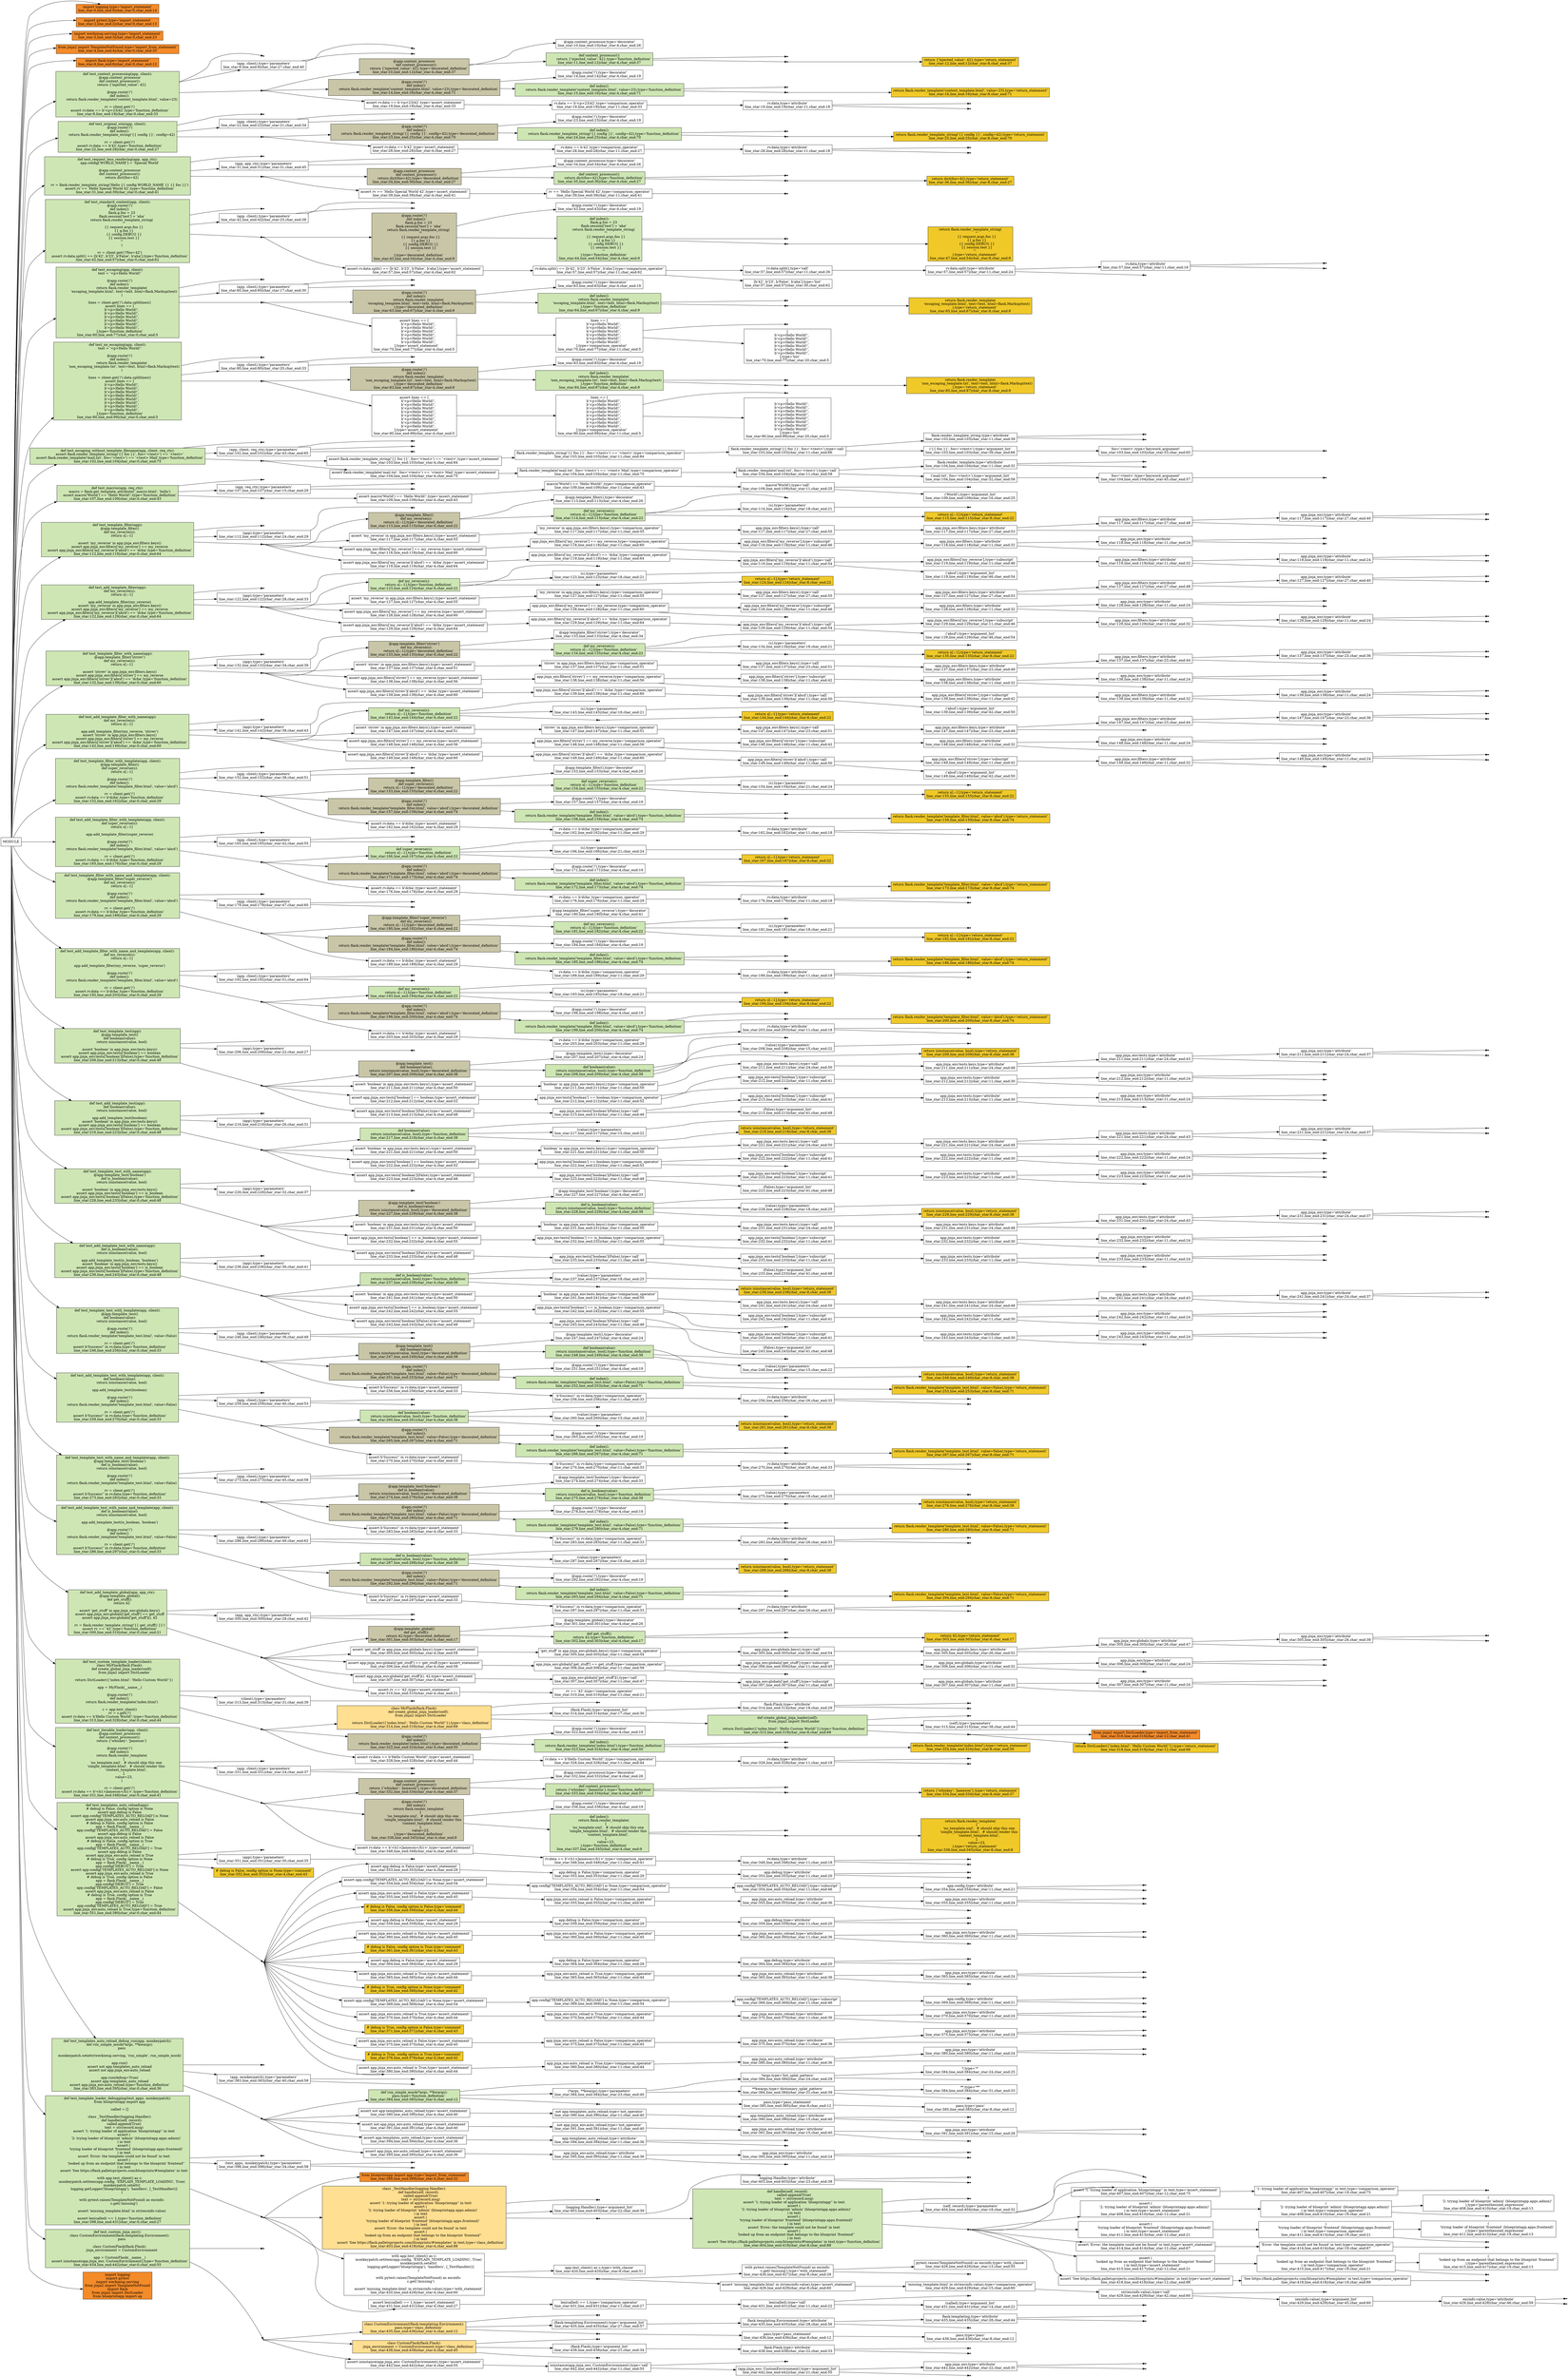 digraph G{
rankdir="LR";
"MODULE"[shape="box",fillcolor="white",style=filled];
"import logging,type='import_statement'\nline_star:0,line_end:0|char_star:0,char_end:14"[shape="box",fillcolor="#f48b29",style=filled];
"MODULE"->"import logging,type='import_statement'\nline_star:0,line_end:0|char_star:0,char_end:14";
"import pytest,type='import_statement'\nline_star:2,line_end:2|char_star:0,char_end:13"[shape="box",fillcolor="#f48b29",style=filled];
"MODULE"->"import pytest,type='import_statement'\nline_star:2,line_end:2|char_star:0,char_end:13";
"import werkzeug.serving,type='import_statement'\nline_star:3,line_end:3|char_star:0,char_end:23"[shape="box",fillcolor="#f48b29",style=filled];
"MODULE"->"import werkzeug.serving,type='import_statement'\nline_star:3,line_end:3|char_star:0,char_end:23";
"from jinja2 import TemplateNotFound,type='import_from_statement'\nline_star:4,line_end:4|char_star:0,char_end:35"[shape="box",fillcolor="#f48b29",style=filled];
"MODULE"->"from jinja2 import TemplateNotFound,type='import_from_statement'\nline_star:4,line_end:4|char_star:0,char_end:35";
"import flask,type='import_statement'\nline_star:6,line_end:6|char_star:0,char_end:12"[shape="box",fillcolor="#f48b29",style=filled];
"MODULE"->"import flask,type='import_statement'\nline_star:6,line_end:6|char_star:0,char_end:12";
"def test_context_processing(app, client):\n    @app.context_processor\n    def context_processor():\n        return {'injected_value': 42}\n\n    @app.route('/')\n    def index():\n        return flask.render_template('context_template.html', value=23)\n\n    rv = client.get('/')\n    assert rv.data == b'<p>23|42',type='function_definition'\nline_star:9,line_end:19|char_star:0,char_end:33"[shape="box",fillcolor="#cee6b4",style=filled];
"MODULE"->"def test_context_processing(app, client):\n    @app.context_processor\n    def context_processor():\n        return {'injected_value': 42}\n\n    @app.route('/')\n    def index():\n        return flask.render_template('context_template.html', value=23)\n\n    rv = client.get('/')\n    assert rv.data == b'<p>23|42',type='function_definition'\nline_star:9,line_end:19|char_star:0,char_end:33";
"test_context_processing,type='identifier'\nline_star:9,line_end:9|char_star:4,char_end:27"[shape="point",fillcolor="#121013",style=filled];
"def test_context_processing(app, client):\n    @app.context_processor\n    def context_processor():\n        return {'injected_value': 42}\n\n    @app.route('/')\n    def index():\n        return flask.render_template('context_template.html', value=23)\n\n    rv = client.get('/')\n    assert rv.data == b'<p>23|42',type='function_definition'\nline_star:9,line_end:19|char_star:0,char_end:33"->"test_context_processing,type='identifier'\nline_star:9,line_end:9|char_star:4,char_end:27";
"(app, client),type='parameters'\nline_star:9,line_end:9|char_star:27,char_end:40"[shape="box",fillcolor="white",style=filled];
"def test_context_processing(app, client):\n    @app.context_processor\n    def context_processor():\n        return {'injected_value': 42}\n\n    @app.route('/')\n    def index():\n        return flask.render_template('context_template.html', value=23)\n\n    rv = client.get('/')\n    assert rv.data == b'<p>23|42',type='function_definition'\nline_star:9,line_end:19|char_star:0,char_end:33"->"(app, client),type='parameters'\nline_star:9,line_end:9|char_star:27,char_end:40";
"app,type='identifier'\nline_star:9,line_end:9|char_star:28,char_end:31"[shape="point",fillcolor="#121013",style=filled];
"(app, client),type='parameters'\nline_star:9,line_end:9|char_star:27,char_end:40"->"app,type='identifier'\nline_star:9,line_end:9|char_star:28,char_end:31";
"client,type='identifier'\nline_star:9,line_end:9|char_star:33,char_end:39"[shape="point",fillcolor="#121013",style=filled];
"(app, client),type='parameters'\nline_star:9,line_end:9|char_star:27,char_end:40"->"client,type='identifier'\nline_star:9,line_end:9|char_star:33,char_end:39";
"type='INFORMATION BLOCK'\nline_star:10,line_end:19|char_star:4,char_end:33"[shape="point",fillcolor="#121013",style=filled];
"def test_context_processing(app, client):\n    @app.context_processor\n    def context_processor():\n        return {'injected_value': 42}\n\n    @app.route('/')\n    def index():\n        return flask.render_template('context_template.html', value=23)\n\n    rv = client.get('/')\n    assert rv.data == b'<p>23|42',type='function_definition'\nline_star:9,line_end:19|char_star:0,char_end:33"->"type='INFORMATION BLOCK'\nline_star:10,line_end:19|char_star:4,char_end:33";
"@app.context_processor\n    def context_processor():\n        return {'injected_value': 42},type='decorated_definition'\nline_star:10,line_end:12|char_star:4,char_end:37"[shape="box",fillcolor="#c8c6a7",style=filled];
"type='INFORMATION BLOCK'\nline_star:10,line_end:19|char_star:4,char_end:33"->"@app.context_processor\n    def context_processor():\n        return {'injected_value': 42},type='decorated_definition'\nline_star:10,line_end:12|char_star:4,char_end:37";
"@app.context_processor,type='decorator'\nline_star:10,line_end:10|char_star:4,char_end:26"[shape="box",fillcolor="white",style=filled];
"@app.context_processor\n    def context_processor():\n        return {'injected_value': 42},type='decorated_definition'\nline_star:10,line_end:12|char_star:4,char_end:37"->"@app.context_processor,type='decorator'\nline_star:10,line_end:10|char_star:4,char_end:26";
"def context_processor():\n        return {'injected_value': 42},type='function_definition'\nline_star:11,line_end:12|char_star:4,char_end:37"[shape="box",fillcolor="#cee6b4",style=filled];
"@app.context_processor\n    def context_processor():\n        return {'injected_value': 42},type='decorated_definition'\nline_star:10,line_end:12|char_star:4,char_end:37"->"def context_processor():\n        return {'injected_value': 42},type='function_definition'\nline_star:11,line_end:12|char_star:4,char_end:37";
"context_processor,type='identifier'\nline_star:11,line_end:11|char_star:8,char_end:25"[shape="point",fillcolor="#121013",style=filled];
"def context_processor():\n        return {'injected_value': 42},type='function_definition'\nline_star:11,line_end:12|char_star:4,char_end:37"->"context_processor,type='identifier'\nline_star:11,line_end:11|char_star:8,char_end:25";
"type='INFORMATION BLOCK'\nline_star:12,line_end:12|char_star:8,char_end:37"[shape="point",fillcolor="#121013",style=filled];
"def context_processor():\n        return {'injected_value': 42},type='function_definition'\nline_star:11,line_end:12|char_star:4,char_end:37"->"type='INFORMATION BLOCK'\nline_star:12,line_end:12|char_star:8,char_end:37";
"return {'injected_value': 42},type='return_statement'\nline_star:12,line_end:12|char_star:8,char_end:37"[shape="box",fillcolor="#f0c929",style=filled];
"type='INFORMATION BLOCK'\nline_star:12,line_end:12|char_star:8,char_end:37"->"return {'injected_value': 42},type='return_statement'\nline_star:12,line_end:12|char_star:8,char_end:37";
"@app.route('/')\n    def index():\n        return flask.render_template('context_template.html', value=23),type='decorated_definition'\nline_star:14,line_end:16|char_star:4,char_end:71"[shape="box",fillcolor="#c8c6a7",style=filled];
"type='INFORMATION BLOCK'\nline_star:10,line_end:19|char_star:4,char_end:33"->"@app.route('/')\n    def index():\n        return flask.render_template('context_template.html', value=23),type='decorated_definition'\nline_star:14,line_end:16|char_star:4,char_end:71";
"@app.route('/'),type='decorator'\nline_star:14,line_end:14|char_star:4,char_end:19"[shape="box",fillcolor="white",style=filled];
"@app.route('/')\n    def index():\n        return flask.render_template('context_template.html', value=23),type='decorated_definition'\nline_star:14,line_end:16|char_star:4,char_end:71"->"@app.route('/'),type='decorator'\nline_star:14,line_end:14|char_star:4,char_end:19";
"def index():\n        return flask.render_template('context_template.html', value=23),type='function_definition'\nline_star:15,line_end:16|char_star:4,char_end:71"[shape="box",fillcolor="#cee6b4",style=filled];
"@app.route('/')\n    def index():\n        return flask.render_template('context_template.html', value=23),type='decorated_definition'\nline_star:14,line_end:16|char_star:4,char_end:71"->"def index():\n        return flask.render_template('context_template.html', value=23),type='function_definition'\nline_star:15,line_end:16|char_star:4,char_end:71";
"index,type='identifier'\nline_star:15,line_end:15|char_star:8,char_end:13"[shape="point",fillcolor="#121013",style=filled];
"def index():\n        return flask.render_template('context_template.html', value=23),type='function_definition'\nline_star:15,line_end:16|char_star:4,char_end:71"->"index,type='identifier'\nline_star:15,line_end:15|char_star:8,char_end:13";
"type='INFORMATION BLOCK'\nline_star:16,line_end:16|char_star:8,char_end:71"[shape="point",fillcolor="#121013",style=filled];
"def index():\n        return flask.render_template('context_template.html', value=23),type='function_definition'\nline_star:15,line_end:16|char_star:4,char_end:71"->"type='INFORMATION BLOCK'\nline_star:16,line_end:16|char_star:8,char_end:71";
"return flask.render_template('context_template.html', value=23),type='return_statement'\nline_star:16,line_end:16|char_star:8,char_end:71"[shape="box",fillcolor="#f0c929",style=filled];
"type='INFORMATION BLOCK'\nline_star:16,line_end:16|char_star:8,char_end:71"->"return flask.render_template('context_template.html', value=23),type='return_statement'\nline_star:16,line_end:16|char_star:8,char_end:71";
"assert rv.data == b'<p>23|42',type='assert_statement'\nline_star:19,line_end:19|char_star:4,char_end:33"[shape="box",fillcolor="white",style=filled];
"type='INFORMATION BLOCK'\nline_star:10,line_end:19|char_star:4,char_end:33"->"assert rv.data == b'<p>23|42',type='assert_statement'\nline_star:19,line_end:19|char_star:4,char_end:33";
"rv.data == b'<p>23|42',type='comparison_operator'\nline_star:19,line_end:19|char_star:11,char_end:33"[shape="box",fillcolor="white",style=filled];
"assert rv.data == b'<p>23|42',type='assert_statement'\nline_star:19,line_end:19|char_star:4,char_end:33"->"rv.data == b'<p>23|42',type='comparison_operator'\nline_star:19,line_end:19|char_star:11,char_end:33";
"rv.data,type='attribute'\nline_star:19,line_end:19|char_star:11,char_end:18"[shape="box",fillcolor="white",style=filled];
"rv.data == b'<p>23|42',type='comparison_operator'\nline_star:19,line_end:19|char_star:11,char_end:33"->"rv.data,type='attribute'\nline_star:19,line_end:19|char_star:11,char_end:18";
"rv,type='identifier'\nline_star:19,line_end:19|char_star:11,char_end:13"[shape="point",fillcolor="#121013",style=filled];
"rv.data,type='attribute'\nline_star:19,line_end:19|char_star:11,char_end:18"->"rv,type='identifier'\nline_star:19,line_end:19|char_star:11,char_end:13";
"data,type='identifier'\nline_star:19,line_end:19|char_star:14,char_end:18"[shape="point",fillcolor="#121013",style=filled];
"rv.data,type='attribute'\nline_star:19,line_end:19|char_star:11,char_end:18"->"data,type='identifier'\nline_star:19,line_end:19|char_star:14,char_end:18";
"def test_original_win(app, client):\n    @app.route('/')\n    def index():\n        return flask.render_template_string('{{ config }}', config=42)\n\n    rv = client.get('/')\n    assert rv.data == b'42',type='function_definition'\nline_star:22,line_end:28|char_star:0,char_end:27"[shape="box",fillcolor="#cee6b4",style=filled];
"MODULE"->"def test_original_win(app, client):\n    @app.route('/')\n    def index():\n        return flask.render_template_string('{{ config }}', config=42)\n\n    rv = client.get('/')\n    assert rv.data == b'42',type='function_definition'\nline_star:22,line_end:28|char_star:0,char_end:27";
"test_original_win,type='identifier'\nline_star:22,line_end:22|char_star:4,char_end:21"[shape="point",fillcolor="#121013",style=filled];
"def test_original_win(app, client):\n    @app.route('/')\n    def index():\n        return flask.render_template_string('{{ config }}', config=42)\n\n    rv = client.get('/')\n    assert rv.data == b'42',type='function_definition'\nline_star:22,line_end:28|char_star:0,char_end:27"->"test_original_win,type='identifier'\nline_star:22,line_end:22|char_star:4,char_end:21";
"(app, client),type='parameters'\nline_star:22,line_end:22|char_star:21,char_end:34"[shape="box",fillcolor="white",style=filled];
"def test_original_win(app, client):\n    @app.route('/')\n    def index():\n        return flask.render_template_string('{{ config }}', config=42)\n\n    rv = client.get('/')\n    assert rv.data == b'42',type='function_definition'\nline_star:22,line_end:28|char_star:0,char_end:27"->"(app, client),type='parameters'\nline_star:22,line_end:22|char_star:21,char_end:34";
"app,type='identifier'\nline_star:22,line_end:22|char_star:22,char_end:25"[shape="point",fillcolor="#121013",style=filled];
"(app, client),type='parameters'\nline_star:22,line_end:22|char_star:21,char_end:34"->"app,type='identifier'\nline_star:22,line_end:22|char_star:22,char_end:25";
"client,type='identifier'\nline_star:22,line_end:22|char_star:27,char_end:33"[shape="point",fillcolor="#121013",style=filled];
"(app, client),type='parameters'\nline_star:22,line_end:22|char_star:21,char_end:34"->"client,type='identifier'\nline_star:22,line_end:22|char_star:27,char_end:33";
"type='INFORMATION BLOCK'\nline_star:23,line_end:28|char_star:4,char_end:27"[shape="point",fillcolor="#121013",style=filled];
"def test_original_win(app, client):\n    @app.route('/')\n    def index():\n        return flask.render_template_string('{{ config }}', config=42)\n\n    rv = client.get('/')\n    assert rv.data == b'42',type='function_definition'\nline_star:22,line_end:28|char_star:0,char_end:27"->"type='INFORMATION BLOCK'\nline_star:23,line_end:28|char_star:4,char_end:27";
"@app.route('/')\n    def index():\n        return flask.render_template_string('{{ config }}', config=42),type='decorated_definition'\nline_star:23,line_end:25|char_star:4,char_end:70"[shape="box",fillcolor="#c8c6a7",style=filled];
"type='INFORMATION BLOCK'\nline_star:23,line_end:28|char_star:4,char_end:27"->"@app.route('/')\n    def index():\n        return flask.render_template_string('{{ config }}', config=42),type='decorated_definition'\nline_star:23,line_end:25|char_star:4,char_end:70";
"@app.route('/'),type='decorator'\nline_star:23,line_end:23|char_star:4,char_end:19"[shape="box",fillcolor="white",style=filled];
"@app.route('/')\n    def index():\n        return flask.render_template_string('{{ config }}', config=42),type='decorated_definition'\nline_star:23,line_end:25|char_star:4,char_end:70"->"@app.route('/'),type='decorator'\nline_star:23,line_end:23|char_star:4,char_end:19";
"def index():\n        return flask.render_template_string('{{ config }}', config=42),type='function_definition'\nline_star:24,line_end:25|char_star:4,char_end:70"[shape="box",fillcolor="#cee6b4",style=filled];
"@app.route('/')\n    def index():\n        return flask.render_template_string('{{ config }}', config=42),type='decorated_definition'\nline_star:23,line_end:25|char_star:4,char_end:70"->"def index():\n        return flask.render_template_string('{{ config }}', config=42),type='function_definition'\nline_star:24,line_end:25|char_star:4,char_end:70";
"index,type='identifier'\nline_star:24,line_end:24|char_star:8,char_end:13"[shape="point",fillcolor="#121013",style=filled];
"def index():\n        return flask.render_template_string('{{ config }}', config=42),type='function_definition'\nline_star:24,line_end:25|char_star:4,char_end:70"->"index,type='identifier'\nline_star:24,line_end:24|char_star:8,char_end:13";
"type='INFORMATION BLOCK'\nline_star:25,line_end:25|char_star:8,char_end:70"[shape="point",fillcolor="#121013",style=filled];
"def index():\n        return flask.render_template_string('{{ config }}', config=42),type='function_definition'\nline_star:24,line_end:25|char_star:4,char_end:70"->"type='INFORMATION BLOCK'\nline_star:25,line_end:25|char_star:8,char_end:70";
"return flask.render_template_string('{{ config }}', config=42),type='return_statement'\nline_star:25,line_end:25|char_star:8,char_end:70"[shape="box",fillcolor="#f0c929",style=filled];
"type='INFORMATION BLOCK'\nline_star:25,line_end:25|char_star:8,char_end:70"->"return flask.render_template_string('{{ config }}', config=42),type='return_statement'\nline_star:25,line_end:25|char_star:8,char_end:70";
"assert rv.data == b'42',type='assert_statement'\nline_star:28,line_end:28|char_star:4,char_end:27"[shape="box",fillcolor="white",style=filled];
"type='INFORMATION BLOCK'\nline_star:23,line_end:28|char_star:4,char_end:27"->"assert rv.data == b'42',type='assert_statement'\nline_star:28,line_end:28|char_star:4,char_end:27";
"rv.data == b'42',type='comparison_operator'\nline_star:28,line_end:28|char_star:11,char_end:27"[shape="box",fillcolor="white",style=filled];
"assert rv.data == b'42',type='assert_statement'\nline_star:28,line_end:28|char_star:4,char_end:27"->"rv.data == b'42',type='comparison_operator'\nline_star:28,line_end:28|char_star:11,char_end:27";
"rv.data,type='attribute'\nline_star:28,line_end:28|char_star:11,char_end:18"[shape="box",fillcolor="white",style=filled];
"rv.data == b'42',type='comparison_operator'\nline_star:28,line_end:28|char_star:11,char_end:27"->"rv.data,type='attribute'\nline_star:28,line_end:28|char_star:11,char_end:18";
"rv,type='identifier'\nline_star:28,line_end:28|char_star:11,char_end:13"[shape="point",fillcolor="#121013",style=filled];
"rv.data,type='attribute'\nline_star:28,line_end:28|char_star:11,char_end:18"->"rv,type='identifier'\nline_star:28,line_end:28|char_star:11,char_end:13";
"data,type='identifier'\nline_star:28,line_end:28|char_star:14,char_end:18"[shape="point",fillcolor="#121013",style=filled];
"rv.data,type='attribute'\nline_star:28,line_end:28|char_star:11,char_end:18"->"data,type='identifier'\nline_star:28,line_end:28|char_star:14,char_end:18";
"def test_request_less_rendering(app, app_ctx):\n    app.config['WORLD_NAME'] = 'Special World'\n\n    @app.context_processor\n    def context_processor():\n        return dict(foo=42)\n\n    rv = flask.render_template_string('Hello {{ config.WORLD_NAME }} {{ foo }}')\n    assert rv == 'Hello Special World 42',type='function_definition'\nline_star:31,line_end:39|char_star:0,char_end:41"[shape="box",fillcolor="#cee6b4",style=filled];
"MODULE"->"def test_request_less_rendering(app, app_ctx):\n    app.config['WORLD_NAME'] = 'Special World'\n\n    @app.context_processor\n    def context_processor():\n        return dict(foo=42)\n\n    rv = flask.render_template_string('Hello {{ config.WORLD_NAME }} {{ foo }}')\n    assert rv == 'Hello Special World 42',type='function_definition'\nline_star:31,line_end:39|char_star:0,char_end:41";
"test_request_less_rendering,type='identifier'\nline_star:31,line_end:31|char_star:4,char_end:31"[shape="point",fillcolor="#121013",style=filled];
"def test_request_less_rendering(app, app_ctx):\n    app.config['WORLD_NAME'] = 'Special World'\n\n    @app.context_processor\n    def context_processor():\n        return dict(foo=42)\n\n    rv = flask.render_template_string('Hello {{ config.WORLD_NAME }} {{ foo }}')\n    assert rv == 'Hello Special World 42',type='function_definition'\nline_star:31,line_end:39|char_star:0,char_end:41"->"test_request_less_rendering,type='identifier'\nline_star:31,line_end:31|char_star:4,char_end:31";
"(app, app_ctx),type='parameters'\nline_star:31,line_end:31|char_star:31,char_end:45"[shape="box",fillcolor="white",style=filled];
"def test_request_less_rendering(app, app_ctx):\n    app.config['WORLD_NAME'] = 'Special World'\n\n    @app.context_processor\n    def context_processor():\n        return dict(foo=42)\n\n    rv = flask.render_template_string('Hello {{ config.WORLD_NAME }} {{ foo }}')\n    assert rv == 'Hello Special World 42',type='function_definition'\nline_star:31,line_end:39|char_star:0,char_end:41"->"(app, app_ctx),type='parameters'\nline_star:31,line_end:31|char_star:31,char_end:45";
"app,type='identifier'\nline_star:31,line_end:31|char_star:32,char_end:35"[shape="point",fillcolor="#121013",style=filled];
"(app, app_ctx),type='parameters'\nline_star:31,line_end:31|char_star:31,char_end:45"->"app,type='identifier'\nline_star:31,line_end:31|char_star:32,char_end:35";
"app_ctx,type='identifier'\nline_star:31,line_end:31|char_star:37,char_end:44"[shape="point",fillcolor="#121013",style=filled];
"(app, app_ctx),type='parameters'\nline_star:31,line_end:31|char_star:31,char_end:45"->"app_ctx,type='identifier'\nline_star:31,line_end:31|char_star:37,char_end:44";
"type='INFORMATION BLOCK'\nline_star:32,line_end:39|char_star:4,char_end:41"[shape="point",fillcolor="#121013",style=filled];
"def test_request_less_rendering(app, app_ctx):\n    app.config['WORLD_NAME'] = 'Special World'\n\n    @app.context_processor\n    def context_processor():\n        return dict(foo=42)\n\n    rv = flask.render_template_string('Hello {{ config.WORLD_NAME }} {{ foo }}')\n    assert rv == 'Hello Special World 42',type='function_definition'\nline_star:31,line_end:39|char_star:0,char_end:41"->"type='INFORMATION BLOCK'\nline_star:32,line_end:39|char_star:4,char_end:41";
"@app.context_processor\n    def context_processor():\n        return dict(foo=42),type='decorated_definition'\nline_star:34,line_end:36|char_star:4,char_end:27"[shape="box",fillcolor="#c8c6a7",style=filled];
"type='INFORMATION BLOCK'\nline_star:32,line_end:39|char_star:4,char_end:41"->"@app.context_processor\n    def context_processor():\n        return dict(foo=42),type='decorated_definition'\nline_star:34,line_end:36|char_star:4,char_end:27";
"@app.context_processor,type='decorator'\nline_star:34,line_end:34|char_star:4,char_end:26"[shape="box",fillcolor="white",style=filled];
"@app.context_processor\n    def context_processor():\n        return dict(foo=42),type='decorated_definition'\nline_star:34,line_end:36|char_star:4,char_end:27"->"@app.context_processor,type='decorator'\nline_star:34,line_end:34|char_star:4,char_end:26";
"def context_processor():\n        return dict(foo=42),type='function_definition'\nline_star:35,line_end:36|char_star:4,char_end:27"[shape="box",fillcolor="#cee6b4",style=filled];
"@app.context_processor\n    def context_processor():\n        return dict(foo=42),type='decorated_definition'\nline_star:34,line_end:36|char_star:4,char_end:27"->"def context_processor():\n        return dict(foo=42),type='function_definition'\nline_star:35,line_end:36|char_star:4,char_end:27";
"context_processor,type='identifier'\nline_star:35,line_end:35|char_star:8,char_end:25"[shape="point",fillcolor="#121013",style=filled];
"def context_processor():\n        return dict(foo=42),type='function_definition'\nline_star:35,line_end:36|char_star:4,char_end:27"->"context_processor,type='identifier'\nline_star:35,line_end:35|char_star:8,char_end:25";
"type='INFORMATION BLOCK'\nline_star:36,line_end:36|char_star:8,char_end:27"[shape="point",fillcolor="#121013",style=filled];
"def context_processor():\n        return dict(foo=42),type='function_definition'\nline_star:35,line_end:36|char_star:4,char_end:27"->"type='INFORMATION BLOCK'\nline_star:36,line_end:36|char_star:8,char_end:27";
"return dict(foo=42),type='return_statement'\nline_star:36,line_end:36|char_star:8,char_end:27"[shape="box",fillcolor="#f0c929",style=filled];
"type='INFORMATION BLOCK'\nline_star:36,line_end:36|char_star:8,char_end:27"->"return dict(foo=42),type='return_statement'\nline_star:36,line_end:36|char_star:8,char_end:27";
"assert rv == 'Hello Special World 42',type='assert_statement'\nline_star:39,line_end:39|char_star:4,char_end:41"[shape="box",fillcolor="white",style=filled];
"type='INFORMATION BLOCK'\nline_star:32,line_end:39|char_star:4,char_end:41"->"assert rv == 'Hello Special World 42',type='assert_statement'\nline_star:39,line_end:39|char_star:4,char_end:41";
"rv == 'Hello Special World 42',type='comparison_operator'\nline_star:39,line_end:39|char_star:11,char_end:41"[shape="box",fillcolor="white",style=filled];
"assert rv == 'Hello Special World 42',type='assert_statement'\nline_star:39,line_end:39|char_star:4,char_end:41"->"rv == 'Hello Special World 42',type='comparison_operator'\nline_star:39,line_end:39|char_star:11,char_end:41";
"rv,type='identifier'\nline_star:39,line_end:39|char_star:11,char_end:13"[shape="point",fillcolor="#121013",style=filled];
"rv == 'Hello Special World 42',type='comparison_operator'\nline_star:39,line_end:39|char_star:11,char_end:41"->"rv,type='identifier'\nline_star:39,line_end:39|char_star:11,char_end:13";
"def test_standard_context(app, client):\n    @app.route('/')\n    def index():\n        flask.g.foo = 23\n        flask.session['test'] = 'aha'\n        return flask.render_template_string(\n            '''\n            {{ request.args.foo }}\n            {{ g.foo }}\n            {{ config.DEBUG }}\n            {{ session.test }}\n        '''\n        )\n\n    rv = client.get('/?foo=42')\n    assert rv.data.split() == [b'42', b'23', b'False', b'aha'],type='function_definition'\nline_star:42,line_end:57|char_star:0,char_end:62"[shape="box",fillcolor="#cee6b4",style=filled];
"MODULE"->"def test_standard_context(app, client):\n    @app.route('/')\n    def index():\n        flask.g.foo = 23\n        flask.session['test'] = 'aha'\n        return flask.render_template_string(\n            '''\n            {{ request.args.foo }}\n            {{ g.foo }}\n            {{ config.DEBUG }}\n            {{ session.test }}\n        '''\n        )\n\n    rv = client.get('/?foo=42')\n    assert rv.data.split() == [b'42', b'23', b'False', b'aha'],type='function_definition'\nline_star:42,line_end:57|char_star:0,char_end:62";
"test_standard_context,type='identifier'\nline_star:42,line_end:42|char_star:4,char_end:25"[shape="point",fillcolor="#121013",style=filled];
"def test_standard_context(app, client):\n    @app.route('/')\n    def index():\n        flask.g.foo = 23\n        flask.session['test'] = 'aha'\n        return flask.render_template_string(\n            '''\n            {{ request.args.foo }}\n            {{ g.foo }}\n            {{ config.DEBUG }}\n            {{ session.test }}\n        '''\n        )\n\n    rv = client.get('/?foo=42')\n    assert rv.data.split() == [b'42', b'23', b'False', b'aha'],type='function_definition'\nline_star:42,line_end:57|char_star:0,char_end:62"->"test_standard_context,type='identifier'\nline_star:42,line_end:42|char_star:4,char_end:25";
"(app, client),type='parameters'\nline_star:42,line_end:42|char_star:25,char_end:38"[shape="box",fillcolor="white",style=filled];
"def test_standard_context(app, client):\n    @app.route('/')\n    def index():\n        flask.g.foo = 23\n        flask.session['test'] = 'aha'\n        return flask.render_template_string(\n            '''\n            {{ request.args.foo }}\n            {{ g.foo }}\n            {{ config.DEBUG }}\n            {{ session.test }}\n        '''\n        )\n\n    rv = client.get('/?foo=42')\n    assert rv.data.split() == [b'42', b'23', b'False', b'aha'],type='function_definition'\nline_star:42,line_end:57|char_star:0,char_end:62"->"(app, client),type='parameters'\nline_star:42,line_end:42|char_star:25,char_end:38";
"app,type='identifier'\nline_star:42,line_end:42|char_star:26,char_end:29"[shape="point",fillcolor="#121013",style=filled];
"(app, client),type='parameters'\nline_star:42,line_end:42|char_star:25,char_end:38"->"app,type='identifier'\nline_star:42,line_end:42|char_star:26,char_end:29";
"client,type='identifier'\nline_star:42,line_end:42|char_star:31,char_end:37"[shape="point",fillcolor="#121013",style=filled];
"(app, client),type='parameters'\nline_star:42,line_end:42|char_star:25,char_end:38"->"client,type='identifier'\nline_star:42,line_end:42|char_star:31,char_end:37";
"type='INFORMATION BLOCK'\nline_star:43,line_end:57|char_star:4,char_end:62"[shape="point",fillcolor="#121013",style=filled];
"def test_standard_context(app, client):\n    @app.route('/')\n    def index():\n        flask.g.foo = 23\n        flask.session['test'] = 'aha'\n        return flask.render_template_string(\n            '''\n            {{ request.args.foo }}\n            {{ g.foo }}\n            {{ config.DEBUG }}\n            {{ session.test }}\n        '''\n        )\n\n    rv = client.get('/?foo=42')\n    assert rv.data.split() == [b'42', b'23', b'False', b'aha'],type='function_definition'\nline_star:42,line_end:57|char_star:0,char_end:62"->"type='INFORMATION BLOCK'\nline_star:43,line_end:57|char_star:4,char_end:62";
"@app.route('/')\n    def index():\n        flask.g.foo = 23\n        flask.session['test'] = 'aha'\n        return flask.render_template_string(\n            '''\n            {{ request.args.foo }}\n            {{ g.foo }}\n            {{ config.DEBUG }}\n            {{ session.test }}\n        '''\n        ),type='decorated_definition'\nline_star:43,line_end:54|char_star:4,char_end:9"[shape="box",fillcolor="#c8c6a7",style=filled];
"type='INFORMATION BLOCK'\nline_star:43,line_end:57|char_star:4,char_end:62"->"@app.route('/')\n    def index():\n        flask.g.foo = 23\n        flask.session['test'] = 'aha'\n        return flask.render_template_string(\n            '''\n            {{ request.args.foo }}\n            {{ g.foo }}\n            {{ config.DEBUG }}\n            {{ session.test }}\n        '''\n        ),type='decorated_definition'\nline_star:43,line_end:54|char_star:4,char_end:9";
"@app.route('/'),type='decorator'\nline_star:43,line_end:43|char_star:4,char_end:19"[shape="box",fillcolor="white",style=filled];
"@app.route('/')\n    def index():\n        flask.g.foo = 23\n        flask.session['test'] = 'aha'\n        return flask.render_template_string(\n            '''\n            {{ request.args.foo }}\n            {{ g.foo }}\n            {{ config.DEBUG }}\n            {{ session.test }}\n        '''\n        ),type='decorated_definition'\nline_star:43,line_end:54|char_star:4,char_end:9"->"@app.route('/'),type='decorator'\nline_star:43,line_end:43|char_star:4,char_end:19";
"def index():\n        flask.g.foo = 23\n        flask.session['test'] = 'aha'\n        return flask.render_template_string(\n            '''\n            {{ request.args.foo }}\n            {{ g.foo }}\n            {{ config.DEBUG }}\n            {{ session.test }}\n        '''\n        ),type='function_definition'\nline_star:44,line_end:54|char_star:4,char_end:9"[shape="box",fillcolor="#cee6b4",style=filled];
"@app.route('/')\n    def index():\n        flask.g.foo = 23\n        flask.session['test'] = 'aha'\n        return flask.render_template_string(\n            '''\n            {{ request.args.foo }}\n            {{ g.foo }}\n            {{ config.DEBUG }}\n            {{ session.test }}\n        '''\n        ),type='decorated_definition'\nline_star:43,line_end:54|char_star:4,char_end:9"->"def index():\n        flask.g.foo = 23\n        flask.session['test'] = 'aha'\n        return flask.render_template_string(\n            '''\n            {{ request.args.foo }}\n            {{ g.foo }}\n            {{ config.DEBUG }}\n            {{ session.test }}\n        '''\n        ),type='function_definition'\nline_star:44,line_end:54|char_star:4,char_end:9";
"index,type='identifier'\nline_star:44,line_end:44|char_star:8,char_end:13"[shape="point",fillcolor="#121013",style=filled];
"def index():\n        flask.g.foo = 23\n        flask.session['test'] = 'aha'\n        return flask.render_template_string(\n            '''\n            {{ request.args.foo }}\n            {{ g.foo }}\n            {{ config.DEBUG }}\n            {{ session.test }}\n        '''\n        ),type='function_definition'\nline_star:44,line_end:54|char_star:4,char_end:9"->"index,type='identifier'\nline_star:44,line_end:44|char_star:8,char_end:13";
"type='INFORMATION BLOCK'\nline_star:45,line_end:54|char_star:8,char_end:9"[shape="point",fillcolor="#121013",style=filled];
"def index():\n        flask.g.foo = 23\n        flask.session['test'] = 'aha'\n        return flask.render_template_string(\n            '''\n            {{ request.args.foo }}\n            {{ g.foo }}\n            {{ config.DEBUG }}\n            {{ session.test }}\n        '''\n        ),type='function_definition'\nline_star:44,line_end:54|char_star:4,char_end:9"->"type='INFORMATION BLOCK'\nline_star:45,line_end:54|char_star:8,char_end:9";
"return flask.render_template_string(\n            '''\n            {{ request.args.foo }}\n            {{ g.foo }}\n            {{ config.DEBUG }}\n            {{ session.test }}\n        '''\n        ),type='return_statement'\nline_star:47,line_end:54|char_star:8,char_end:9"[shape="box",fillcolor="#f0c929",style=filled];
"type='INFORMATION BLOCK'\nline_star:45,line_end:54|char_star:8,char_end:9"->"return flask.render_template_string(\n            '''\n            {{ request.args.foo }}\n            {{ g.foo }}\n            {{ config.DEBUG }}\n            {{ session.test }}\n        '''\n        ),type='return_statement'\nline_star:47,line_end:54|char_star:8,char_end:9";
"assert rv.data.split() == [b'42', b'23', b'False', b'aha'],type='assert_statement'\nline_star:57,line_end:57|char_star:4,char_end:62"[shape="box",fillcolor="white",style=filled];
"type='INFORMATION BLOCK'\nline_star:43,line_end:57|char_star:4,char_end:62"->"assert rv.data.split() == [b'42', b'23', b'False', b'aha'],type='assert_statement'\nline_star:57,line_end:57|char_star:4,char_end:62";
"rv.data.split() == [b'42', b'23', b'False', b'aha'],type='comparison_operator'\nline_star:57,line_end:57|char_star:11,char_end:62"[shape="box",fillcolor="white",style=filled];
"assert rv.data.split() == [b'42', b'23', b'False', b'aha'],type='assert_statement'\nline_star:57,line_end:57|char_star:4,char_end:62"->"rv.data.split() == [b'42', b'23', b'False', b'aha'],type='comparison_operator'\nline_star:57,line_end:57|char_star:11,char_end:62";
"rv.data.split(),type='call'\nline_star:57,line_end:57|char_star:11,char_end:26"[shape="box",fillcolor="white",style=filled];
"rv.data.split() == [b'42', b'23', b'False', b'aha'],type='comparison_operator'\nline_star:57,line_end:57|char_star:11,char_end:62"->"rv.data.split(),type='call'\nline_star:57,line_end:57|char_star:11,char_end:26";
"rv.data.split,type='attribute'\nline_star:57,line_end:57|char_star:11,char_end:24"[shape="box",fillcolor="white",style=filled];
"rv.data.split(),type='call'\nline_star:57,line_end:57|char_star:11,char_end:26"->"rv.data.split,type='attribute'\nline_star:57,line_end:57|char_star:11,char_end:24";
"rv.data,type='attribute'\nline_star:57,line_end:57|char_star:11,char_end:18"[shape="box",fillcolor="white",style=filled];
"rv.data.split,type='attribute'\nline_star:57,line_end:57|char_star:11,char_end:24"->"rv.data,type='attribute'\nline_star:57,line_end:57|char_star:11,char_end:18";
"rv,type='identifier'\nline_star:57,line_end:57|char_star:11,char_end:13"[shape="point",fillcolor="#121013",style=filled];
"rv.data,type='attribute'\nline_star:57,line_end:57|char_star:11,char_end:18"->"rv,type='identifier'\nline_star:57,line_end:57|char_star:11,char_end:13";
"data,type='identifier'\nline_star:57,line_end:57|char_star:14,char_end:18"[shape="point",fillcolor="#121013",style=filled];
"rv.data,type='attribute'\nline_star:57,line_end:57|char_star:11,char_end:18"->"data,type='identifier'\nline_star:57,line_end:57|char_star:14,char_end:18";
"split,type='identifier'\nline_star:57,line_end:57|char_star:19,char_end:24"[shape="point",fillcolor="#121013",style=filled];
"rv.data.split,type='attribute'\nline_star:57,line_end:57|char_star:11,char_end:24"->"split,type='identifier'\nline_star:57,line_end:57|char_star:19,char_end:24";
"[b'42', b'23', b'False', b'aha'],type='list'\nline_star:57,line_end:57|char_star:30,char_end:62"[shape="box",fillcolor="white",style=filled];
"rv.data.split() == [b'42', b'23', b'False', b'aha'],type='comparison_operator'\nline_star:57,line_end:57|char_star:11,char_end:62"->"[b'42', b'23', b'False', b'aha'],type='list'\nline_star:57,line_end:57|char_star:30,char_end:62";
"def test_escaping(app, client):\n    text = '<p>Hello World!'\n\n    @app.route('/')\n    def index():\n        return flask.render_template(\n            'escaping_template.html', text=text, html=flask.Markup(text)\n        )\n\n    lines = client.get('/').data.splitlines()\n    assert lines == [\n        b'&lt;p&gt;Hello World!',\n        b'<p>Hello World!',\n        b'<p>Hello World!',\n        b'<p>Hello World!',\n        b'&lt;p&gt;Hello World!',\n        b'<p>Hello World!',\n    ],type='function_definition'\nline_star:60,line_end:77|char_star:0,char_end:5"[shape="box",fillcolor="#cee6b4",style=filled];
"MODULE"->"def test_escaping(app, client):\n    text = '<p>Hello World!'\n\n    @app.route('/')\n    def index():\n        return flask.render_template(\n            'escaping_template.html', text=text, html=flask.Markup(text)\n        )\n\n    lines = client.get('/').data.splitlines()\n    assert lines == [\n        b'&lt;p&gt;Hello World!',\n        b'<p>Hello World!',\n        b'<p>Hello World!',\n        b'<p>Hello World!',\n        b'&lt;p&gt;Hello World!',\n        b'<p>Hello World!',\n    ],type='function_definition'\nline_star:60,line_end:77|char_star:0,char_end:5";
"test_escaping,type='identifier'\nline_star:60,line_end:60|char_star:4,char_end:17"[shape="point",fillcolor="#121013",style=filled];
"def test_escaping(app, client):\n    text = '<p>Hello World!'\n\n    @app.route('/')\n    def index():\n        return flask.render_template(\n            'escaping_template.html', text=text, html=flask.Markup(text)\n        )\n\n    lines = client.get('/').data.splitlines()\n    assert lines == [\n        b'&lt;p&gt;Hello World!',\n        b'<p>Hello World!',\n        b'<p>Hello World!',\n        b'<p>Hello World!',\n        b'&lt;p&gt;Hello World!',\n        b'<p>Hello World!',\n    ],type='function_definition'\nline_star:60,line_end:77|char_star:0,char_end:5"->"test_escaping,type='identifier'\nline_star:60,line_end:60|char_star:4,char_end:17";
"(app, client),type='parameters'\nline_star:60,line_end:60|char_star:17,char_end:30"[shape="box",fillcolor="white",style=filled];
"def test_escaping(app, client):\n    text = '<p>Hello World!'\n\n    @app.route('/')\n    def index():\n        return flask.render_template(\n            'escaping_template.html', text=text, html=flask.Markup(text)\n        )\n\n    lines = client.get('/').data.splitlines()\n    assert lines == [\n        b'&lt;p&gt;Hello World!',\n        b'<p>Hello World!',\n        b'<p>Hello World!',\n        b'<p>Hello World!',\n        b'&lt;p&gt;Hello World!',\n        b'<p>Hello World!',\n    ],type='function_definition'\nline_star:60,line_end:77|char_star:0,char_end:5"->"(app, client),type='parameters'\nline_star:60,line_end:60|char_star:17,char_end:30";
"app,type='identifier'\nline_star:60,line_end:60|char_star:18,char_end:21"[shape="point",fillcolor="#121013",style=filled];
"(app, client),type='parameters'\nline_star:60,line_end:60|char_star:17,char_end:30"->"app,type='identifier'\nline_star:60,line_end:60|char_star:18,char_end:21";
"client,type='identifier'\nline_star:60,line_end:60|char_star:23,char_end:29"[shape="point",fillcolor="#121013",style=filled];
"(app, client),type='parameters'\nline_star:60,line_end:60|char_star:17,char_end:30"->"client,type='identifier'\nline_star:60,line_end:60|char_star:23,char_end:29";
"type='INFORMATION BLOCK'\nline_star:61,line_end:77|char_star:4,char_end:5"[shape="point",fillcolor="#121013",style=filled];
"def test_escaping(app, client):\n    text = '<p>Hello World!'\n\n    @app.route('/')\n    def index():\n        return flask.render_template(\n            'escaping_template.html', text=text, html=flask.Markup(text)\n        )\n\n    lines = client.get('/').data.splitlines()\n    assert lines == [\n        b'&lt;p&gt;Hello World!',\n        b'<p>Hello World!',\n        b'<p>Hello World!',\n        b'<p>Hello World!',\n        b'&lt;p&gt;Hello World!',\n        b'<p>Hello World!',\n    ],type='function_definition'\nline_star:60,line_end:77|char_star:0,char_end:5"->"type='INFORMATION BLOCK'\nline_star:61,line_end:77|char_star:4,char_end:5";
"@app.route('/')\n    def index():\n        return flask.render_template(\n            'escaping_template.html', text=text, html=flask.Markup(text)\n        ),type='decorated_definition'\nline_star:63,line_end:67|char_star:4,char_end:9"[shape="box",fillcolor="#c8c6a7",style=filled];
"type='INFORMATION BLOCK'\nline_star:61,line_end:77|char_star:4,char_end:5"->"@app.route('/')\n    def index():\n        return flask.render_template(\n            'escaping_template.html', text=text, html=flask.Markup(text)\n        ),type='decorated_definition'\nline_star:63,line_end:67|char_star:4,char_end:9";
"@app.route('/'),type='decorator'\nline_star:63,line_end:63|char_star:4,char_end:19"[shape="box",fillcolor="white",style=filled];
"@app.route('/')\n    def index():\n        return flask.render_template(\n            'escaping_template.html', text=text, html=flask.Markup(text)\n        ),type='decorated_definition'\nline_star:63,line_end:67|char_star:4,char_end:9"->"@app.route('/'),type='decorator'\nline_star:63,line_end:63|char_star:4,char_end:19";
"def index():\n        return flask.render_template(\n            'escaping_template.html', text=text, html=flask.Markup(text)\n        ),type='function_definition'\nline_star:64,line_end:67|char_star:4,char_end:9"[shape="box",fillcolor="#cee6b4",style=filled];
"@app.route('/')\n    def index():\n        return flask.render_template(\n            'escaping_template.html', text=text, html=flask.Markup(text)\n        ),type='decorated_definition'\nline_star:63,line_end:67|char_star:4,char_end:9"->"def index():\n        return flask.render_template(\n            'escaping_template.html', text=text, html=flask.Markup(text)\n        ),type='function_definition'\nline_star:64,line_end:67|char_star:4,char_end:9";
"index,type='identifier'\nline_star:64,line_end:64|char_star:8,char_end:13"[shape="point",fillcolor="#121013",style=filled];
"def index():\n        return flask.render_template(\n            'escaping_template.html', text=text, html=flask.Markup(text)\n        ),type='function_definition'\nline_star:64,line_end:67|char_star:4,char_end:9"->"index,type='identifier'\nline_star:64,line_end:64|char_star:8,char_end:13";
"type='INFORMATION BLOCK'\nline_star:65,line_end:67|char_star:8,char_end:9"[shape="point",fillcolor="#121013",style=filled];
"def index():\n        return flask.render_template(\n            'escaping_template.html', text=text, html=flask.Markup(text)\n        ),type='function_definition'\nline_star:64,line_end:67|char_star:4,char_end:9"->"type='INFORMATION BLOCK'\nline_star:65,line_end:67|char_star:8,char_end:9";
"return flask.render_template(\n            'escaping_template.html', text=text, html=flask.Markup(text)\n        ),type='return_statement'\nline_star:65,line_end:67|char_star:8,char_end:9"[shape="box",fillcolor="#f0c929",style=filled];
"type='INFORMATION BLOCK'\nline_star:65,line_end:67|char_star:8,char_end:9"->"return flask.render_template(\n            'escaping_template.html', text=text, html=flask.Markup(text)\n        ),type='return_statement'\nline_star:65,line_end:67|char_star:8,char_end:9";
"assert lines == [\n        b'&lt;p&gt;Hello World!',\n        b'<p>Hello World!',\n        b'<p>Hello World!',\n        b'<p>Hello World!',\n        b'&lt;p&gt;Hello World!',\n        b'<p>Hello World!',\n    ],type='assert_statement'\nline_star:70,line_end:77|char_star:4,char_end:5"[shape="box",fillcolor="white",style=filled];
"type='INFORMATION BLOCK'\nline_star:61,line_end:77|char_star:4,char_end:5"->"assert lines == [\n        b'&lt;p&gt;Hello World!',\n        b'<p>Hello World!',\n        b'<p>Hello World!',\n        b'<p>Hello World!',\n        b'&lt;p&gt;Hello World!',\n        b'<p>Hello World!',\n    ],type='assert_statement'\nline_star:70,line_end:77|char_star:4,char_end:5";
"lines == [\n        b'&lt;p&gt;Hello World!',\n        b'<p>Hello World!',\n        b'<p>Hello World!',\n        b'<p>Hello World!',\n        b'&lt;p&gt;Hello World!',\n        b'<p>Hello World!',\n    ],type='comparison_operator'\nline_star:70,line_end:77|char_star:11,char_end:5"[shape="box",fillcolor="white",style=filled];
"assert lines == [\n        b'&lt;p&gt;Hello World!',\n        b'<p>Hello World!',\n        b'<p>Hello World!',\n        b'<p>Hello World!',\n        b'&lt;p&gt;Hello World!',\n        b'<p>Hello World!',\n    ],type='assert_statement'\nline_star:70,line_end:77|char_star:4,char_end:5"->"lines == [\n        b'&lt;p&gt;Hello World!',\n        b'<p>Hello World!',\n        b'<p>Hello World!',\n        b'<p>Hello World!',\n        b'&lt;p&gt;Hello World!',\n        b'<p>Hello World!',\n    ],type='comparison_operator'\nline_star:70,line_end:77|char_star:11,char_end:5";
"lines,type='identifier'\nline_star:70,line_end:70|char_star:11,char_end:16"[shape="point",fillcolor="#121013",style=filled];
"lines == [\n        b'&lt;p&gt;Hello World!',\n        b'<p>Hello World!',\n        b'<p>Hello World!',\n        b'<p>Hello World!',\n        b'&lt;p&gt;Hello World!',\n        b'<p>Hello World!',\n    ],type='comparison_operator'\nline_star:70,line_end:77|char_star:11,char_end:5"->"lines,type='identifier'\nline_star:70,line_end:70|char_star:11,char_end:16";
"[\n        b'&lt;p&gt;Hello World!',\n        b'<p>Hello World!',\n        b'<p>Hello World!',\n        b'<p>Hello World!',\n        b'&lt;p&gt;Hello World!',\n        b'<p>Hello World!',\n    ],type='list'\nline_star:70,line_end:77|char_star:20,char_end:5"[shape="box",fillcolor="white",style=filled];
"lines == [\n        b'&lt;p&gt;Hello World!',\n        b'<p>Hello World!',\n        b'<p>Hello World!',\n        b'<p>Hello World!',\n        b'&lt;p&gt;Hello World!',\n        b'<p>Hello World!',\n    ],type='comparison_operator'\nline_star:70,line_end:77|char_star:11,char_end:5"->"[\n        b'&lt;p&gt;Hello World!',\n        b'<p>Hello World!',\n        b'<p>Hello World!',\n        b'<p>Hello World!',\n        b'&lt;p&gt;Hello World!',\n        b'<p>Hello World!',\n    ],type='list'\nline_star:70,line_end:77|char_star:20,char_end:5";
"def test_no_escaping(app, client):\n    text = '<p>Hello World!'\n\n    @app.route('/')\n    def index():\n        return flask.render_template(\n            'non_escaping_template.txt', text=text, html=flask.Markup(text)\n        )\n\n    lines = client.get('/').data.splitlines()\n    assert lines == [\n        b'<p>Hello World!',\n        b'<p>Hello World!',\n        b'<p>Hello World!',\n        b'<p>Hello World!',\n        b'&lt;p&gt;Hello World!',\n        b'<p>Hello World!',\n        b'<p>Hello World!',\n        b'<p>Hello World!',\n    ],type='function_definition'\nline_star:80,line_end:99|char_star:0,char_end:5"[shape="box",fillcolor="#cee6b4",style=filled];
"MODULE"->"def test_no_escaping(app, client):\n    text = '<p>Hello World!'\n\n    @app.route('/')\n    def index():\n        return flask.render_template(\n            'non_escaping_template.txt', text=text, html=flask.Markup(text)\n        )\n\n    lines = client.get('/').data.splitlines()\n    assert lines == [\n        b'<p>Hello World!',\n        b'<p>Hello World!',\n        b'<p>Hello World!',\n        b'<p>Hello World!',\n        b'&lt;p&gt;Hello World!',\n        b'<p>Hello World!',\n        b'<p>Hello World!',\n        b'<p>Hello World!',\n    ],type='function_definition'\nline_star:80,line_end:99|char_star:0,char_end:5";
"test_no_escaping,type='identifier'\nline_star:80,line_end:80|char_star:4,char_end:20"[shape="point",fillcolor="#121013",style=filled];
"def test_no_escaping(app, client):\n    text = '<p>Hello World!'\n\n    @app.route('/')\n    def index():\n        return flask.render_template(\n            'non_escaping_template.txt', text=text, html=flask.Markup(text)\n        )\n\n    lines = client.get('/').data.splitlines()\n    assert lines == [\n        b'<p>Hello World!',\n        b'<p>Hello World!',\n        b'<p>Hello World!',\n        b'<p>Hello World!',\n        b'&lt;p&gt;Hello World!',\n        b'<p>Hello World!',\n        b'<p>Hello World!',\n        b'<p>Hello World!',\n    ],type='function_definition'\nline_star:80,line_end:99|char_star:0,char_end:5"->"test_no_escaping,type='identifier'\nline_star:80,line_end:80|char_star:4,char_end:20";
"(app, client),type='parameters'\nline_star:80,line_end:80|char_star:20,char_end:33"[shape="box",fillcolor="white",style=filled];
"def test_no_escaping(app, client):\n    text = '<p>Hello World!'\n\n    @app.route('/')\n    def index():\n        return flask.render_template(\n            'non_escaping_template.txt', text=text, html=flask.Markup(text)\n        )\n\n    lines = client.get('/').data.splitlines()\n    assert lines == [\n        b'<p>Hello World!',\n        b'<p>Hello World!',\n        b'<p>Hello World!',\n        b'<p>Hello World!',\n        b'&lt;p&gt;Hello World!',\n        b'<p>Hello World!',\n        b'<p>Hello World!',\n        b'<p>Hello World!',\n    ],type='function_definition'\nline_star:80,line_end:99|char_star:0,char_end:5"->"(app, client),type='parameters'\nline_star:80,line_end:80|char_star:20,char_end:33";
"app,type='identifier'\nline_star:80,line_end:80|char_star:21,char_end:24"[shape="point",fillcolor="#121013",style=filled];
"(app, client),type='parameters'\nline_star:80,line_end:80|char_star:20,char_end:33"->"app,type='identifier'\nline_star:80,line_end:80|char_star:21,char_end:24";
"client,type='identifier'\nline_star:80,line_end:80|char_star:26,char_end:32"[shape="point",fillcolor="#121013",style=filled];
"(app, client),type='parameters'\nline_star:80,line_end:80|char_star:20,char_end:33"->"client,type='identifier'\nline_star:80,line_end:80|char_star:26,char_end:32";
"type='INFORMATION BLOCK'\nline_star:81,line_end:99|char_star:4,char_end:5"[shape="point",fillcolor="#121013",style=filled];
"def test_no_escaping(app, client):\n    text = '<p>Hello World!'\n\n    @app.route('/')\n    def index():\n        return flask.render_template(\n            'non_escaping_template.txt', text=text, html=flask.Markup(text)\n        )\n\n    lines = client.get('/').data.splitlines()\n    assert lines == [\n        b'<p>Hello World!',\n        b'<p>Hello World!',\n        b'<p>Hello World!',\n        b'<p>Hello World!',\n        b'&lt;p&gt;Hello World!',\n        b'<p>Hello World!',\n        b'<p>Hello World!',\n        b'<p>Hello World!',\n    ],type='function_definition'\nline_star:80,line_end:99|char_star:0,char_end:5"->"type='INFORMATION BLOCK'\nline_star:81,line_end:99|char_star:4,char_end:5";
"@app.route('/')\n    def index():\n        return flask.render_template(\n            'non_escaping_template.txt', text=text, html=flask.Markup(text)\n        ),type='decorated_definition'\nline_star:83,line_end:87|char_star:4,char_end:9"[shape="box",fillcolor="#c8c6a7",style=filled];
"type='INFORMATION BLOCK'\nline_star:81,line_end:99|char_star:4,char_end:5"->"@app.route('/')\n    def index():\n        return flask.render_template(\n            'non_escaping_template.txt', text=text, html=flask.Markup(text)\n        ),type='decorated_definition'\nline_star:83,line_end:87|char_star:4,char_end:9";
"@app.route('/'),type='decorator'\nline_star:83,line_end:83|char_star:4,char_end:19"[shape="box",fillcolor="white",style=filled];
"@app.route('/')\n    def index():\n        return flask.render_template(\n            'non_escaping_template.txt', text=text, html=flask.Markup(text)\n        ),type='decorated_definition'\nline_star:83,line_end:87|char_star:4,char_end:9"->"@app.route('/'),type='decorator'\nline_star:83,line_end:83|char_star:4,char_end:19";
"def index():\n        return flask.render_template(\n            'non_escaping_template.txt', text=text, html=flask.Markup(text)\n        ),type='function_definition'\nline_star:84,line_end:87|char_star:4,char_end:9"[shape="box",fillcolor="#cee6b4",style=filled];
"@app.route('/')\n    def index():\n        return flask.render_template(\n            'non_escaping_template.txt', text=text, html=flask.Markup(text)\n        ),type='decorated_definition'\nline_star:83,line_end:87|char_star:4,char_end:9"->"def index():\n        return flask.render_template(\n            'non_escaping_template.txt', text=text, html=flask.Markup(text)\n        ),type='function_definition'\nline_star:84,line_end:87|char_star:4,char_end:9";
"index,type='identifier'\nline_star:84,line_end:84|char_star:8,char_end:13"[shape="point",fillcolor="#121013",style=filled];
"def index():\n        return flask.render_template(\n            'non_escaping_template.txt', text=text, html=flask.Markup(text)\n        ),type='function_definition'\nline_star:84,line_end:87|char_star:4,char_end:9"->"index,type='identifier'\nline_star:84,line_end:84|char_star:8,char_end:13";
"type='INFORMATION BLOCK'\nline_star:85,line_end:87|char_star:8,char_end:9"[shape="point",fillcolor="#121013",style=filled];
"def index():\n        return flask.render_template(\n            'non_escaping_template.txt', text=text, html=flask.Markup(text)\n        ),type='function_definition'\nline_star:84,line_end:87|char_star:4,char_end:9"->"type='INFORMATION BLOCK'\nline_star:85,line_end:87|char_star:8,char_end:9";
"return flask.render_template(\n            'non_escaping_template.txt', text=text, html=flask.Markup(text)\n        ),type='return_statement'\nline_star:85,line_end:87|char_star:8,char_end:9"[shape="box",fillcolor="#f0c929",style=filled];
"type='INFORMATION BLOCK'\nline_star:85,line_end:87|char_star:8,char_end:9"->"return flask.render_template(\n            'non_escaping_template.txt', text=text, html=flask.Markup(text)\n        ),type='return_statement'\nline_star:85,line_end:87|char_star:8,char_end:9";
"assert lines == [\n        b'<p>Hello World!',\n        b'<p>Hello World!',\n        b'<p>Hello World!',\n        b'<p>Hello World!',\n        b'&lt;p&gt;Hello World!',\n        b'<p>Hello World!',\n        b'<p>Hello World!',\n        b'<p>Hello World!',\n    ],type='assert_statement'\nline_star:90,line_end:99|char_star:4,char_end:5"[shape="box",fillcolor="white",style=filled];
"type='INFORMATION BLOCK'\nline_star:81,line_end:99|char_star:4,char_end:5"->"assert lines == [\n        b'<p>Hello World!',\n        b'<p>Hello World!',\n        b'<p>Hello World!',\n        b'<p>Hello World!',\n        b'&lt;p&gt;Hello World!',\n        b'<p>Hello World!',\n        b'<p>Hello World!',\n        b'<p>Hello World!',\n    ],type='assert_statement'\nline_star:90,line_end:99|char_star:4,char_end:5";
"lines == [\n        b'<p>Hello World!',\n        b'<p>Hello World!',\n        b'<p>Hello World!',\n        b'<p>Hello World!',\n        b'&lt;p&gt;Hello World!',\n        b'<p>Hello World!',\n        b'<p>Hello World!',\n        b'<p>Hello World!',\n    ],type='comparison_operator'\nline_star:90,line_end:99|char_star:11,char_end:5"[shape="box",fillcolor="white",style=filled];
"assert lines == [\n        b'<p>Hello World!',\n        b'<p>Hello World!',\n        b'<p>Hello World!',\n        b'<p>Hello World!',\n        b'&lt;p&gt;Hello World!',\n        b'<p>Hello World!',\n        b'<p>Hello World!',\n        b'<p>Hello World!',\n    ],type='assert_statement'\nline_star:90,line_end:99|char_star:4,char_end:5"->"lines == [\n        b'<p>Hello World!',\n        b'<p>Hello World!',\n        b'<p>Hello World!',\n        b'<p>Hello World!',\n        b'&lt;p&gt;Hello World!',\n        b'<p>Hello World!',\n        b'<p>Hello World!',\n        b'<p>Hello World!',\n    ],type='comparison_operator'\nline_star:90,line_end:99|char_star:11,char_end:5";
"lines,type='identifier'\nline_star:90,line_end:90|char_star:11,char_end:16"[shape="point",fillcolor="#121013",style=filled];
"lines == [\n        b'<p>Hello World!',\n        b'<p>Hello World!',\n        b'<p>Hello World!',\n        b'<p>Hello World!',\n        b'&lt;p&gt;Hello World!',\n        b'<p>Hello World!',\n        b'<p>Hello World!',\n        b'<p>Hello World!',\n    ],type='comparison_operator'\nline_star:90,line_end:99|char_star:11,char_end:5"->"lines,type='identifier'\nline_star:90,line_end:90|char_star:11,char_end:16";
"[\n        b'<p>Hello World!',\n        b'<p>Hello World!',\n        b'<p>Hello World!',\n        b'<p>Hello World!',\n        b'&lt;p&gt;Hello World!',\n        b'<p>Hello World!',\n        b'<p>Hello World!',\n        b'<p>Hello World!',\n    ],type='list'\nline_star:90,line_end:99|char_star:20,char_end:5"[shape="box",fillcolor="white",style=filled];
"lines == [\n        b'<p>Hello World!',\n        b'<p>Hello World!',\n        b'<p>Hello World!',\n        b'<p>Hello World!',\n        b'&lt;p&gt;Hello World!',\n        b'<p>Hello World!',\n        b'<p>Hello World!',\n        b'<p>Hello World!',\n    ],type='comparison_operator'\nline_star:90,line_end:99|char_star:11,char_end:5"->"[\n        b'<p>Hello World!',\n        b'<p>Hello World!',\n        b'<p>Hello World!',\n        b'<p>Hello World!',\n        b'&lt;p&gt;Hello World!',\n        b'<p>Hello World!',\n        b'<p>Hello World!',\n        b'<p>Hello World!',\n    ],type='list'\nline_star:90,line_end:99|char_star:20,char_end:5";
"def test_escaping_without_template_filename(app, client, req_ctx):\n    assert flask.render_template_string('{{ foo }}', foo='<test>') == '&lt;test&gt;'\n    assert flask.render_template('mail.txt', foo='<test>') == '<test> Mail',type='function_definition'\nline_star:102,line_end:104|char_star:0,char_end:75"[shape="box",fillcolor="#cee6b4",style=filled];
"MODULE"->"def test_escaping_without_template_filename(app, client, req_ctx):\n    assert flask.render_template_string('{{ foo }}', foo='<test>') == '&lt;test&gt;'\n    assert flask.render_template('mail.txt', foo='<test>') == '<test> Mail',type='function_definition'\nline_star:102,line_end:104|char_star:0,char_end:75";
"test_escaping_without_template_filename,type='identifier'\nline_star:102,line_end:102|char_star:4,char_end:43"[shape="point",fillcolor="#121013",style=filled];
"def test_escaping_without_template_filename(app, client, req_ctx):\n    assert flask.render_template_string('{{ foo }}', foo='<test>') == '&lt;test&gt;'\n    assert flask.render_template('mail.txt', foo='<test>') == '<test> Mail',type='function_definition'\nline_star:102,line_end:104|char_star:0,char_end:75"->"test_escaping_without_template_filename,type='identifier'\nline_star:102,line_end:102|char_star:4,char_end:43";
"(app, client, req_ctx),type='parameters'\nline_star:102,line_end:102|char_star:43,char_end:65"[shape="box",fillcolor="white",style=filled];
"def test_escaping_without_template_filename(app, client, req_ctx):\n    assert flask.render_template_string('{{ foo }}', foo='<test>') == '&lt;test&gt;'\n    assert flask.render_template('mail.txt', foo='<test>') == '<test> Mail',type='function_definition'\nline_star:102,line_end:104|char_star:0,char_end:75"->"(app, client, req_ctx),type='parameters'\nline_star:102,line_end:102|char_star:43,char_end:65";
"app,type='identifier'\nline_star:102,line_end:102|char_star:44,char_end:47"[shape="point",fillcolor="#121013",style=filled];
"(app, client, req_ctx),type='parameters'\nline_star:102,line_end:102|char_star:43,char_end:65"->"app,type='identifier'\nline_star:102,line_end:102|char_star:44,char_end:47";
"client,type='identifier'\nline_star:102,line_end:102|char_star:49,char_end:55"[shape="point",fillcolor="#121013",style=filled];
"(app, client, req_ctx),type='parameters'\nline_star:102,line_end:102|char_star:43,char_end:65"->"client,type='identifier'\nline_star:102,line_end:102|char_star:49,char_end:55";
"req_ctx,type='identifier'\nline_star:102,line_end:102|char_star:57,char_end:64"[shape="point",fillcolor="#121013",style=filled];
"(app, client, req_ctx),type='parameters'\nline_star:102,line_end:102|char_star:43,char_end:65"->"req_ctx,type='identifier'\nline_star:102,line_end:102|char_star:57,char_end:64";
"type='INFORMATION BLOCK'\nline_star:103,line_end:104|char_star:4,char_end:75"[shape="point",fillcolor="#121013",style=filled];
"def test_escaping_without_template_filename(app, client, req_ctx):\n    assert flask.render_template_string('{{ foo }}', foo='<test>') == '&lt;test&gt;'\n    assert flask.render_template('mail.txt', foo='<test>') == '<test> Mail',type='function_definition'\nline_star:102,line_end:104|char_star:0,char_end:75"->"type='INFORMATION BLOCK'\nline_star:103,line_end:104|char_star:4,char_end:75";
"assert flask.render_template_string('{{ foo }}', foo='<test>') == '&lt;test&gt;',type='assert_statement'\nline_star:103,line_end:103|char_star:4,char_end:84"[shape="box",fillcolor="white",style=filled];
"type='INFORMATION BLOCK'\nline_star:103,line_end:104|char_star:4,char_end:75"->"assert flask.render_template_string('{{ foo }}', foo='<test>') == '&lt;test&gt;',type='assert_statement'\nline_star:103,line_end:103|char_star:4,char_end:84";
"flask.render_template_string('{{ foo }}', foo='<test>') == '&lt;test&gt;',type='comparison_operator'\nline_star:103,line_end:103|char_star:11,char_end:84"[shape="box",fillcolor="white",style=filled];
"assert flask.render_template_string('{{ foo }}', foo='<test>') == '&lt;test&gt;',type='assert_statement'\nline_star:103,line_end:103|char_star:4,char_end:84"->"flask.render_template_string('{{ foo }}', foo='<test>') == '&lt;test&gt;',type='comparison_operator'\nline_star:103,line_end:103|char_star:11,char_end:84";
"flask.render_template_string('{{ foo }}', foo='<test>'),type='call'\nline_star:103,line_end:103|char_star:11,char_end:66"[shape="box",fillcolor="white",style=filled];
"flask.render_template_string('{{ foo }}', foo='<test>') == '&lt;test&gt;',type='comparison_operator'\nline_star:103,line_end:103|char_star:11,char_end:84"->"flask.render_template_string('{{ foo }}', foo='<test>'),type='call'\nline_star:103,line_end:103|char_star:11,char_end:66";
"flask.render_template_string,type='attribute'\nline_star:103,line_end:103|char_star:11,char_end:39"[shape="box",fillcolor="white",style=filled];
"flask.render_template_string('{{ foo }}', foo='<test>'),type='call'\nline_star:103,line_end:103|char_star:11,char_end:66"->"flask.render_template_string,type='attribute'\nline_star:103,line_end:103|char_star:11,char_end:39";
"flask,type='identifier'\nline_star:103,line_end:103|char_star:11,char_end:16"[shape="point",fillcolor="#121013",style=filled];
"flask.render_template_string,type='attribute'\nline_star:103,line_end:103|char_star:11,char_end:39"->"flask,type='identifier'\nline_star:103,line_end:103|char_star:11,char_end:16";
"render_template_string,type='identifier'\nline_star:103,line_end:103|char_star:17,char_end:39"[shape="point",fillcolor="#121013",style=filled];
"flask.render_template_string,type='attribute'\nline_star:103,line_end:103|char_star:11,char_end:39"->"render_template_string,type='identifier'\nline_star:103,line_end:103|char_star:17,char_end:39";
"('{{ foo }}', foo='<test>'),type='argument_list'\nline_star:103,line_end:103|char_star:39,char_end:66"[shape="box",fillcolor="white",style=filled];
"flask.render_template_string('{{ foo }}', foo='<test>'),type='call'\nline_star:103,line_end:103|char_star:11,char_end:66"->"('{{ foo }}', foo='<test>'),type='argument_list'\nline_star:103,line_end:103|char_star:39,char_end:66";
"foo='<test>',type='keyword_argument'\nline_star:103,line_end:103|char_star:53,char_end:65"[shape="box",fillcolor="white",style=filled];
"('{{ foo }}', foo='<test>'),type='argument_list'\nline_star:103,line_end:103|char_star:39,char_end:66"->"foo='<test>',type='keyword_argument'\nline_star:103,line_end:103|char_star:53,char_end:65";
"foo,type='identifier'\nline_star:103,line_end:103|char_star:53,char_end:56"[shape="point",fillcolor="#121013",style=filled];
"foo='<test>',type='keyword_argument'\nline_star:103,line_end:103|char_star:53,char_end:65"->"foo,type='identifier'\nline_star:103,line_end:103|char_star:53,char_end:56";
"assert flask.render_template('mail.txt', foo='<test>') == '<test> Mail',type='assert_statement'\nline_star:104,line_end:104|char_star:4,char_end:75"[shape="box",fillcolor="white",style=filled];
"type='INFORMATION BLOCK'\nline_star:103,line_end:104|char_star:4,char_end:75"->"assert flask.render_template('mail.txt', foo='<test>') == '<test> Mail',type='assert_statement'\nline_star:104,line_end:104|char_star:4,char_end:75";
"flask.render_template('mail.txt', foo='<test>') == '<test> Mail',type='comparison_operator'\nline_star:104,line_end:104|char_star:11,char_end:75"[shape="box",fillcolor="white",style=filled];
"assert flask.render_template('mail.txt', foo='<test>') == '<test> Mail',type='assert_statement'\nline_star:104,line_end:104|char_star:4,char_end:75"->"flask.render_template('mail.txt', foo='<test>') == '<test> Mail',type='comparison_operator'\nline_star:104,line_end:104|char_star:11,char_end:75";
"flask.render_template('mail.txt', foo='<test>'),type='call'\nline_star:104,line_end:104|char_star:11,char_end:58"[shape="box",fillcolor="white",style=filled];
"flask.render_template('mail.txt', foo='<test>') == '<test> Mail',type='comparison_operator'\nline_star:104,line_end:104|char_star:11,char_end:75"->"flask.render_template('mail.txt', foo='<test>'),type='call'\nline_star:104,line_end:104|char_star:11,char_end:58";
"flask.render_template,type='attribute'\nline_star:104,line_end:104|char_star:11,char_end:32"[shape="box",fillcolor="white",style=filled];
"flask.render_template('mail.txt', foo='<test>'),type='call'\nline_star:104,line_end:104|char_star:11,char_end:58"->"flask.render_template,type='attribute'\nline_star:104,line_end:104|char_star:11,char_end:32";
"flask,type='identifier'\nline_star:104,line_end:104|char_star:11,char_end:16"[shape="point",fillcolor="#121013",style=filled];
"flask.render_template,type='attribute'\nline_star:104,line_end:104|char_star:11,char_end:32"->"flask,type='identifier'\nline_star:104,line_end:104|char_star:11,char_end:16";
"render_template,type='identifier'\nline_star:104,line_end:104|char_star:17,char_end:32"[shape="point",fillcolor="#121013",style=filled];
"flask.render_template,type='attribute'\nline_star:104,line_end:104|char_star:11,char_end:32"->"render_template,type='identifier'\nline_star:104,line_end:104|char_star:17,char_end:32";
"('mail.txt', foo='<test>'),type='argument_list'\nline_star:104,line_end:104|char_star:32,char_end:58"[shape="box",fillcolor="white",style=filled];
"flask.render_template('mail.txt', foo='<test>'),type='call'\nline_star:104,line_end:104|char_star:11,char_end:58"->"('mail.txt', foo='<test>'),type='argument_list'\nline_star:104,line_end:104|char_star:32,char_end:58";
"foo='<test>',type='keyword_argument'\nline_star:104,line_end:104|char_star:45,char_end:57"[shape="box",fillcolor="white",style=filled];
"('mail.txt', foo='<test>'),type='argument_list'\nline_star:104,line_end:104|char_star:32,char_end:58"->"foo='<test>',type='keyword_argument'\nline_star:104,line_end:104|char_star:45,char_end:57";
"foo,type='identifier'\nline_star:104,line_end:104|char_star:45,char_end:48"[shape="point",fillcolor="#121013",style=filled];
"foo='<test>',type='keyword_argument'\nline_star:104,line_end:104|char_star:45,char_end:57"->"foo,type='identifier'\nline_star:104,line_end:104|char_star:45,char_end:48";
"def test_macros(app, req_ctx):\n    macro = flask.get_template_attribute('_macro.html', 'hello')\n    assert macro('World') == 'Hello World!',type='function_definition'\nline_star:107,line_end:109|char_star:0,char_end:43"[shape="box",fillcolor="#cee6b4",style=filled];
"MODULE"->"def test_macros(app, req_ctx):\n    macro = flask.get_template_attribute('_macro.html', 'hello')\n    assert macro('World') == 'Hello World!',type='function_definition'\nline_star:107,line_end:109|char_star:0,char_end:43";
"test_macros,type='identifier'\nline_star:107,line_end:107|char_star:4,char_end:15"[shape="point",fillcolor="#121013",style=filled];
"def test_macros(app, req_ctx):\n    macro = flask.get_template_attribute('_macro.html', 'hello')\n    assert macro('World') == 'Hello World!',type='function_definition'\nline_star:107,line_end:109|char_star:0,char_end:43"->"test_macros,type='identifier'\nline_star:107,line_end:107|char_star:4,char_end:15";
"(app, req_ctx),type='parameters'\nline_star:107,line_end:107|char_star:15,char_end:29"[shape="box",fillcolor="white",style=filled];
"def test_macros(app, req_ctx):\n    macro = flask.get_template_attribute('_macro.html', 'hello')\n    assert macro('World') == 'Hello World!',type='function_definition'\nline_star:107,line_end:109|char_star:0,char_end:43"->"(app, req_ctx),type='parameters'\nline_star:107,line_end:107|char_star:15,char_end:29";
"app,type='identifier'\nline_star:107,line_end:107|char_star:16,char_end:19"[shape="point",fillcolor="#121013",style=filled];
"(app, req_ctx),type='parameters'\nline_star:107,line_end:107|char_star:15,char_end:29"->"app,type='identifier'\nline_star:107,line_end:107|char_star:16,char_end:19";
"req_ctx,type='identifier'\nline_star:107,line_end:107|char_star:21,char_end:28"[shape="point",fillcolor="#121013",style=filled];
"(app, req_ctx),type='parameters'\nline_star:107,line_end:107|char_star:15,char_end:29"->"req_ctx,type='identifier'\nline_star:107,line_end:107|char_star:21,char_end:28";
"type='INFORMATION BLOCK'\nline_star:108,line_end:109|char_star:4,char_end:43"[shape="point",fillcolor="#121013",style=filled];
"def test_macros(app, req_ctx):\n    macro = flask.get_template_attribute('_macro.html', 'hello')\n    assert macro('World') == 'Hello World!',type='function_definition'\nline_star:107,line_end:109|char_star:0,char_end:43"->"type='INFORMATION BLOCK'\nline_star:108,line_end:109|char_star:4,char_end:43";
"assert macro('World') == 'Hello World!',type='assert_statement'\nline_star:109,line_end:109|char_star:4,char_end:43"[shape="box",fillcolor="white",style=filled];
"type='INFORMATION BLOCK'\nline_star:108,line_end:109|char_star:4,char_end:43"->"assert macro('World') == 'Hello World!',type='assert_statement'\nline_star:109,line_end:109|char_star:4,char_end:43";
"macro('World') == 'Hello World!',type='comparison_operator'\nline_star:109,line_end:109|char_star:11,char_end:43"[shape="box",fillcolor="white",style=filled];
"assert macro('World') == 'Hello World!',type='assert_statement'\nline_star:109,line_end:109|char_star:4,char_end:43"->"macro('World') == 'Hello World!',type='comparison_operator'\nline_star:109,line_end:109|char_star:11,char_end:43";
"macro('World'),type='call'\nline_star:109,line_end:109|char_star:11,char_end:25"[shape="box",fillcolor="white",style=filled];
"macro('World') == 'Hello World!',type='comparison_operator'\nline_star:109,line_end:109|char_star:11,char_end:43"->"macro('World'),type='call'\nline_star:109,line_end:109|char_star:11,char_end:25";
"macro,type='identifier'\nline_star:109,line_end:109|char_star:11,char_end:16"[shape="point",fillcolor="#121013",style=filled];
"macro('World'),type='call'\nline_star:109,line_end:109|char_star:11,char_end:25"->"macro,type='identifier'\nline_star:109,line_end:109|char_star:11,char_end:16";
"('World'),type='argument_list'\nline_star:109,line_end:109|char_star:16,char_end:25"[shape="box",fillcolor="white",style=filled];
"macro('World'),type='call'\nline_star:109,line_end:109|char_star:11,char_end:25"->"('World'),type='argument_list'\nline_star:109,line_end:109|char_star:16,char_end:25";
"def test_template_filter(app):\n    @app.template_filter()\n    def my_reverse(s):\n        return s[::-1]\n\n    assert 'my_reverse' in app.jinja_env.filters.keys()\n    assert app.jinja_env.filters['my_reverse'] == my_reverse\n    assert app.jinja_env.filters['my_reverse']('abcd') == 'dcba',type='function_definition'\nline_star:112,line_end:119|char_star:0,char_end:64"[shape="box",fillcolor="#cee6b4",style=filled];
"MODULE"->"def test_template_filter(app):\n    @app.template_filter()\n    def my_reverse(s):\n        return s[::-1]\n\n    assert 'my_reverse' in app.jinja_env.filters.keys()\n    assert app.jinja_env.filters['my_reverse'] == my_reverse\n    assert app.jinja_env.filters['my_reverse']('abcd') == 'dcba',type='function_definition'\nline_star:112,line_end:119|char_star:0,char_end:64";
"test_template_filter,type='identifier'\nline_star:112,line_end:112|char_star:4,char_end:24"[shape="point",fillcolor="#121013",style=filled];
"def test_template_filter(app):\n    @app.template_filter()\n    def my_reverse(s):\n        return s[::-1]\n\n    assert 'my_reverse' in app.jinja_env.filters.keys()\n    assert app.jinja_env.filters['my_reverse'] == my_reverse\n    assert app.jinja_env.filters['my_reverse']('abcd') == 'dcba',type='function_definition'\nline_star:112,line_end:119|char_star:0,char_end:64"->"test_template_filter,type='identifier'\nline_star:112,line_end:112|char_star:4,char_end:24";
"(app),type='parameters'\nline_star:112,line_end:112|char_star:24,char_end:29"[shape="box",fillcolor="white",style=filled];
"def test_template_filter(app):\n    @app.template_filter()\n    def my_reverse(s):\n        return s[::-1]\n\n    assert 'my_reverse' in app.jinja_env.filters.keys()\n    assert app.jinja_env.filters['my_reverse'] == my_reverse\n    assert app.jinja_env.filters['my_reverse']('abcd') == 'dcba',type='function_definition'\nline_star:112,line_end:119|char_star:0,char_end:64"->"(app),type='parameters'\nline_star:112,line_end:112|char_star:24,char_end:29";
"app,type='identifier'\nline_star:112,line_end:112|char_star:25,char_end:28"[shape="point",fillcolor="#121013",style=filled];
"(app),type='parameters'\nline_star:112,line_end:112|char_star:24,char_end:29"->"app,type='identifier'\nline_star:112,line_end:112|char_star:25,char_end:28";
"type='INFORMATION BLOCK'\nline_star:113,line_end:119|char_star:4,char_end:64"[shape="point",fillcolor="#121013",style=filled];
"def test_template_filter(app):\n    @app.template_filter()\n    def my_reverse(s):\n        return s[::-1]\n\n    assert 'my_reverse' in app.jinja_env.filters.keys()\n    assert app.jinja_env.filters['my_reverse'] == my_reverse\n    assert app.jinja_env.filters['my_reverse']('abcd') == 'dcba',type='function_definition'\nline_star:112,line_end:119|char_star:0,char_end:64"->"type='INFORMATION BLOCK'\nline_star:113,line_end:119|char_star:4,char_end:64";
"@app.template_filter()\n    def my_reverse(s):\n        return s[::-1],type='decorated_definition'\nline_star:113,line_end:115|char_star:4,char_end:22"[shape="box",fillcolor="#c8c6a7",style=filled];
"type='INFORMATION BLOCK'\nline_star:113,line_end:119|char_star:4,char_end:64"->"@app.template_filter()\n    def my_reverse(s):\n        return s[::-1],type='decorated_definition'\nline_star:113,line_end:115|char_star:4,char_end:22";
"@app.template_filter(),type='decorator'\nline_star:113,line_end:113|char_star:4,char_end:26"[shape="box",fillcolor="white",style=filled];
"@app.template_filter()\n    def my_reverse(s):\n        return s[::-1],type='decorated_definition'\nline_star:113,line_end:115|char_star:4,char_end:22"->"@app.template_filter(),type='decorator'\nline_star:113,line_end:113|char_star:4,char_end:26";
"def my_reverse(s):\n        return s[::-1],type='function_definition'\nline_star:114,line_end:115|char_star:4,char_end:22"[shape="box",fillcolor="#cee6b4",style=filled];
"@app.template_filter()\n    def my_reverse(s):\n        return s[::-1],type='decorated_definition'\nline_star:113,line_end:115|char_star:4,char_end:22"->"def my_reverse(s):\n        return s[::-1],type='function_definition'\nline_star:114,line_end:115|char_star:4,char_end:22";
"my_reverse,type='identifier'\nline_star:114,line_end:114|char_star:8,char_end:18"[shape="point",fillcolor="#121013",style=filled];
"def my_reverse(s):\n        return s[::-1],type='function_definition'\nline_star:114,line_end:115|char_star:4,char_end:22"->"my_reverse,type='identifier'\nline_star:114,line_end:114|char_star:8,char_end:18";
"(s),type='parameters'\nline_star:114,line_end:114|char_star:18,char_end:21"[shape="box",fillcolor="white",style=filled];
"def my_reverse(s):\n        return s[::-1],type='function_definition'\nline_star:114,line_end:115|char_star:4,char_end:22"->"(s),type='parameters'\nline_star:114,line_end:114|char_star:18,char_end:21";
"s,type='identifier'\nline_star:114,line_end:114|char_star:19,char_end:20"[shape="point",fillcolor="#121013",style=filled];
"(s),type='parameters'\nline_star:114,line_end:114|char_star:18,char_end:21"->"s,type='identifier'\nline_star:114,line_end:114|char_star:19,char_end:20";
"type='INFORMATION BLOCK'\nline_star:115,line_end:115|char_star:8,char_end:22"[shape="point",fillcolor="#121013",style=filled];
"def my_reverse(s):\n        return s[::-1],type='function_definition'\nline_star:114,line_end:115|char_star:4,char_end:22"->"type='INFORMATION BLOCK'\nline_star:115,line_end:115|char_star:8,char_end:22";
"return s[::-1],type='return_statement'\nline_star:115,line_end:115|char_star:8,char_end:22"[shape="box",fillcolor="#f0c929",style=filled];
"type='INFORMATION BLOCK'\nline_star:115,line_end:115|char_star:8,char_end:22"->"return s[::-1],type='return_statement'\nline_star:115,line_end:115|char_star:8,char_end:22";
"assert 'my_reverse' in app.jinja_env.filters.keys(),type='assert_statement'\nline_star:117,line_end:117|char_star:4,char_end:55"[shape="box",fillcolor="white",style=filled];
"type='INFORMATION BLOCK'\nline_star:113,line_end:119|char_star:4,char_end:64"->"assert 'my_reverse' in app.jinja_env.filters.keys(),type='assert_statement'\nline_star:117,line_end:117|char_star:4,char_end:55";
"'my_reverse' in app.jinja_env.filters.keys(),type='comparison_operator'\nline_star:117,line_end:117|char_star:11,char_end:55"[shape="box",fillcolor="white",style=filled];
"assert 'my_reverse' in app.jinja_env.filters.keys(),type='assert_statement'\nline_star:117,line_end:117|char_star:4,char_end:55"->"'my_reverse' in app.jinja_env.filters.keys(),type='comparison_operator'\nline_star:117,line_end:117|char_star:11,char_end:55";
"app.jinja_env.filters.keys(),type='call'\nline_star:117,line_end:117|char_star:27,char_end:55"[shape="box",fillcolor="white",style=filled];
"'my_reverse' in app.jinja_env.filters.keys(),type='comparison_operator'\nline_star:117,line_end:117|char_star:11,char_end:55"->"app.jinja_env.filters.keys(),type='call'\nline_star:117,line_end:117|char_star:27,char_end:55";
"app.jinja_env.filters.keys,type='attribute'\nline_star:117,line_end:117|char_star:27,char_end:53"[shape="box",fillcolor="white",style=filled];
"app.jinja_env.filters.keys(),type='call'\nline_star:117,line_end:117|char_star:27,char_end:55"->"app.jinja_env.filters.keys,type='attribute'\nline_star:117,line_end:117|char_star:27,char_end:53";
"app.jinja_env.filters,type='attribute'\nline_star:117,line_end:117|char_star:27,char_end:48"[shape="box",fillcolor="white",style=filled];
"app.jinja_env.filters.keys,type='attribute'\nline_star:117,line_end:117|char_star:27,char_end:53"->"app.jinja_env.filters,type='attribute'\nline_star:117,line_end:117|char_star:27,char_end:48";
"app.jinja_env,type='attribute'\nline_star:117,line_end:117|char_star:27,char_end:40"[shape="box",fillcolor="white",style=filled];
"app.jinja_env.filters,type='attribute'\nline_star:117,line_end:117|char_star:27,char_end:48"->"app.jinja_env,type='attribute'\nline_star:117,line_end:117|char_star:27,char_end:40";
"app,type='identifier'\nline_star:117,line_end:117|char_star:27,char_end:30"[shape="point",fillcolor="#121013",style=filled];
"app.jinja_env,type='attribute'\nline_star:117,line_end:117|char_star:27,char_end:40"->"app,type='identifier'\nline_star:117,line_end:117|char_star:27,char_end:30";
"jinja_env,type='identifier'\nline_star:117,line_end:117|char_star:31,char_end:40"[shape="point",fillcolor="#121013",style=filled];
"app.jinja_env,type='attribute'\nline_star:117,line_end:117|char_star:27,char_end:40"->"jinja_env,type='identifier'\nline_star:117,line_end:117|char_star:31,char_end:40";
"filters,type='identifier'\nline_star:117,line_end:117|char_star:41,char_end:48"[shape="point",fillcolor="#121013",style=filled];
"app.jinja_env.filters,type='attribute'\nline_star:117,line_end:117|char_star:27,char_end:48"->"filters,type='identifier'\nline_star:117,line_end:117|char_star:41,char_end:48";
"keys,type='identifier'\nline_star:117,line_end:117|char_star:49,char_end:53"[shape="point",fillcolor="#121013",style=filled];
"app.jinja_env.filters.keys,type='attribute'\nline_star:117,line_end:117|char_star:27,char_end:53"->"keys,type='identifier'\nline_star:117,line_end:117|char_star:49,char_end:53";
"assert app.jinja_env.filters['my_reverse'] == my_reverse,type='assert_statement'\nline_star:118,line_end:118|char_star:4,char_end:60"[shape="box",fillcolor="white",style=filled];
"type='INFORMATION BLOCK'\nline_star:113,line_end:119|char_star:4,char_end:64"->"assert app.jinja_env.filters['my_reverse'] == my_reverse,type='assert_statement'\nline_star:118,line_end:118|char_star:4,char_end:60";
"app.jinja_env.filters['my_reverse'] == my_reverse,type='comparison_operator'\nline_star:118,line_end:118|char_star:11,char_end:60"[shape="box",fillcolor="white",style=filled];
"assert app.jinja_env.filters['my_reverse'] == my_reverse,type='assert_statement'\nline_star:118,line_end:118|char_star:4,char_end:60"->"app.jinja_env.filters['my_reverse'] == my_reverse,type='comparison_operator'\nline_star:118,line_end:118|char_star:11,char_end:60";
"app.jinja_env.filters['my_reverse'],type='subscript'\nline_star:118,line_end:118|char_star:11,char_end:46"[shape="box",fillcolor="white",style=filled];
"app.jinja_env.filters['my_reverse'] == my_reverse,type='comparison_operator'\nline_star:118,line_end:118|char_star:11,char_end:60"->"app.jinja_env.filters['my_reverse'],type='subscript'\nline_star:118,line_end:118|char_star:11,char_end:46";
"app.jinja_env.filters,type='attribute'\nline_star:118,line_end:118|char_star:11,char_end:32"[shape="box",fillcolor="white",style=filled];
"app.jinja_env.filters['my_reverse'],type='subscript'\nline_star:118,line_end:118|char_star:11,char_end:46"->"app.jinja_env.filters,type='attribute'\nline_star:118,line_end:118|char_star:11,char_end:32";
"app.jinja_env,type='attribute'\nline_star:118,line_end:118|char_star:11,char_end:24"[shape="box",fillcolor="white",style=filled];
"app.jinja_env.filters,type='attribute'\nline_star:118,line_end:118|char_star:11,char_end:32"->"app.jinja_env,type='attribute'\nline_star:118,line_end:118|char_star:11,char_end:24";
"app,type='identifier'\nline_star:118,line_end:118|char_star:11,char_end:14"[shape="point",fillcolor="#121013",style=filled];
"app.jinja_env,type='attribute'\nline_star:118,line_end:118|char_star:11,char_end:24"->"app,type='identifier'\nline_star:118,line_end:118|char_star:11,char_end:14";
"jinja_env,type='identifier'\nline_star:118,line_end:118|char_star:15,char_end:24"[shape="point",fillcolor="#121013",style=filled];
"app.jinja_env,type='attribute'\nline_star:118,line_end:118|char_star:11,char_end:24"->"jinja_env,type='identifier'\nline_star:118,line_end:118|char_star:15,char_end:24";
"filters,type='identifier'\nline_star:118,line_end:118|char_star:25,char_end:32"[shape="point",fillcolor="#121013",style=filled];
"app.jinja_env.filters,type='attribute'\nline_star:118,line_end:118|char_star:11,char_end:32"->"filters,type='identifier'\nline_star:118,line_end:118|char_star:25,char_end:32";
"my_reverse,type='identifier'\nline_star:118,line_end:118|char_star:50,char_end:60"[shape="point",fillcolor="#121013",style=filled];
"app.jinja_env.filters['my_reverse'] == my_reverse,type='comparison_operator'\nline_star:118,line_end:118|char_star:11,char_end:60"->"my_reverse,type='identifier'\nline_star:118,line_end:118|char_star:50,char_end:60";
"assert app.jinja_env.filters['my_reverse']('abcd') == 'dcba',type='assert_statement'\nline_star:119,line_end:119|char_star:4,char_end:64"[shape="box",fillcolor="white",style=filled];
"type='INFORMATION BLOCK'\nline_star:113,line_end:119|char_star:4,char_end:64"->"assert app.jinja_env.filters['my_reverse']('abcd') == 'dcba',type='assert_statement'\nline_star:119,line_end:119|char_star:4,char_end:64";
"app.jinja_env.filters['my_reverse']('abcd') == 'dcba',type='comparison_operator'\nline_star:119,line_end:119|char_star:11,char_end:64"[shape="box",fillcolor="white",style=filled];
"assert app.jinja_env.filters['my_reverse']('abcd') == 'dcba',type='assert_statement'\nline_star:119,line_end:119|char_star:4,char_end:64"->"app.jinja_env.filters['my_reverse']('abcd') == 'dcba',type='comparison_operator'\nline_star:119,line_end:119|char_star:11,char_end:64";
"app.jinja_env.filters['my_reverse']('abcd'),type='call'\nline_star:119,line_end:119|char_star:11,char_end:54"[shape="box",fillcolor="white",style=filled];
"app.jinja_env.filters['my_reverse']('abcd') == 'dcba',type='comparison_operator'\nline_star:119,line_end:119|char_star:11,char_end:64"->"app.jinja_env.filters['my_reverse']('abcd'),type='call'\nline_star:119,line_end:119|char_star:11,char_end:54";
"app.jinja_env.filters['my_reverse'],type='subscript'\nline_star:119,line_end:119|char_star:11,char_end:46"[shape="box",fillcolor="white",style=filled];
"app.jinja_env.filters['my_reverse']('abcd'),type='call'\nline_star:119,line_end:119|char_star:11,char_end:54"->"app.jinja_env.filters['my_reverse'],type='subscript'\nline_star:119,line_end:119|char_star:11,char_end:46";
"app.jinja_env.filters,type='attribute'\nline_star:119,line_end:119|char_star:11,char_end:32"[shape="box",fillcolor="white",style=filled];
"app.jinja_env.filters['my_reverse'],type='subscript'\nline_star:119,line_end:119|char_star:11,char_end:46"->"app.jinja_env.filters,type='attribute'\nline_star:119,line_end:119|char_star:11,char_end:32";
"app.jinja_env,type='attribute'\nline_star:119,line_end:119|char_star:11,char_end:24"[shape="box",fillcolor="white",style=filled];
"app.jinja_env.filters,type='attribute'\nline_star:119,line_end:119|char_star:11,char_end:32"->"app.jinja_env,type='attribute'\nline_star:119,line_end:119|char_star:11,char_end:24";
"app,type='identifier'\nline_star:119,line_end:119|char_star:11,char_end:14"[shape="point",fillcolor="#121013",style=filled];
"app.jinja_env,type='attribute'\nline_star:119,line_end:119|char_star:11,char_end:24"->"app,type='identifier'\nline_star:119,line_end:119|char_star:11,char_end:14";
"jinja_env,type='identifier'\nline_star:119,line_end:119|char_star:15,char_end:24"[shape="point",fillcolor="#121013",style=filled];
"app.jinja_env,type='attribute'\nline_star:119,line_end:119|char_star:11,char_end:24"->"jinja_env,type='identifier'\nline_star:119,line_end:119|char_star:15,char_end:24";
"filters,type='identifier'\nline_star:119,line_end:119|char_star:25,char_end:32"[shape="point",fillcolor="#121013",style=filled];
"app.jinja_env.filters,type='attribute'\nline_star:119,line_end:119|char_star:11,char_end:32"->"filters,type='identifier'\nline_star:119,line_end:119|char_star:25,char_end:32";
"('abcd'),type='argument_list'\nline_star:119,line_end:119|char_star:46,char_end:54"[shape="box",fillcolor="white",style=filled];
"app.jinja_env.filters['my_reverse']('abcd'),type='call'\nline_star:119,line_end:119|char_star:11,char_end:54"->"('abcd'),type='argument_list'\nline_star:119,line_end:119|char_star:46,char_end:54";
"def test_add_template_filter(app):\n    def my_reverse(s):\n        return s[::-1]\n\n    app.add_template_filter(my_reverse)\n    assert 'my_reverse' in app.jinja_env.filters.keys()\n    assert app.jinja_env.filters['my_reverse'] == my_reverse\n    assert app.jinja_env.filters['my_reverse']('abcd') == 'dcba',type='function_definition'\nline_star:122,line_end:129|char_star:0,char_end:64"[shape="box",fillcolor="#cee6b4",style=filled];
"MODULE"->"def test_add_template_filter(app):\n    def my_reverse(s):\n        return s[::-1]\n\n    app.add_template_filter(my_reverse)\n    assert 'my_reverse' in app.jinja_env.filters.keys()\n    assert app.jinja_env.filters['my_reverse'] == my_reverse\n    assert app.jinja_env.filters['my_reverse']('abcd') == 'dcba',type='function_definition'\nline_star:122,line_end:129|char_star:0,char_end:64";
"test_add_template_filter,type='identifier'\nline_star:122,line_end:122|char_star:4,char_end:28"[shape="point",fillcolor="#121013",style=filled];
"def test_add_template_filter(app):\n    def my_reverse(s):\n        return s[::-1]\n\n    app.add_template_filter(my_reverse)\n    assert 'my_reverse' in app.jinja_env.filters.keys()\n    assert app.jinja_env.filters['my_reverse'] == my_reverse\n    assert app.jinja_env.filters['my_reverse']('abcd') == 'dcba',type='function_definition'\nline_star:122,line_end:129|char_star:0,char_end:64"->"test_add_template_filter,type='identifier'\nline_star:122,line_end:122|char_star:4,char_end:28";
"(app),type='parameters'\nline_star:122,line_end:122|char_star:28,char_end:33"[shape="box",fillcolor="white",style=filled];
"def test_add_template_filter(app):\n    def my_reverse(s):\n        return s[::-1]\n\n    app.add_template_filter(my_reverse)\n    assert 'my_reverse' in app.jinja_env.filters.keys()\n    assert app.jinja_env.filters['my_reverse'] == my_reverse\n    assert app.jinja_env.filters['my_reverse']('abcd') == 'dcba',type='function_definition'\nline_star:122,line_end:129|char_star:0,char_end:64"->"(app),type='parameters'\nline_star:122,line_end:122|char_star:28,char_end:33";
"app,type='identifier'\nline_star:122,line_end:122|char_star:29,char_end:32"[shape="point",fillcolor="#121013",style=filled];
"(app),type='parameters'\nline_star:122,line_end:122|char_star:28,char_end:33"->"app,type='identifier'\nline_star:122,line_end:122|char_star:29,char_end:32";
"type='INFORMATION BLOCK'\nline_star:123,line_end:129|char_star:4,char_end:64"[shape="point",fillcolor="#121013",style=filled];
"def test_add_template_filter(app):\n    def my_reverse(s):\n        return s[::-1]\n\n    app.add_template_filter(my_reverse)\n    assert 'my_reverse' in app.jinja_env.filters.keys()\n    assert app.jinja_env.filters['my_reverse'] == my_reverse\n    assert app.jinja_env.filters['my_reverse']('abcd') == 'dcba',type='function_definition'\nline_star:122,line_end:129|char_star:0,char_end:64"->"type='INFORMATION BLOCK'\nline_star:123,line_end:129|char_star:4,char_end:64";
"def my_reverse(s):\n        return s[::-1],type='function_definition'\nline_star:123,line_end:124|char_star:4,char_end:22"[shape="box",fillcolor="#cee6b4",style=filled];
"type='INFORMATION BLOCK'\nline_star:123,line_end:129|char_star:4,char_end:64"->"def my_reverse(s):\n        return s[::-1],type='function_definition'\nline_star:123,line_end:124|char_star:4,char_end:22";
"my_reverse,type='identifier'\nline_star:123,line_end:123|char_star:8,char_end:18"[shape="point",fillcolor="#121013",style=filled];
"def my_reverse(s):\n        return s[::-1],type='function_definition'\nline_star:123,line_end:124|char_star:4,char_end:22"->"my_reverse,type='identifier'\nline_star:123,line_end:123|char_star:8,char_end:18";
"(s),type='parameters'\nline_star:123,line_end:123|char_star:18,char_end:21"[shape="box",fillcolor="white",style=filled];
"def my_reverse(s):\n        return s[::-1],type='function_definition'\nline_star:123,line_end:124|char_star:4,char_end:22"->"(s),type='parameters'\nline_star:123,line_end:123|char_star:18,char_end:21";
"s,type='identifier'\nline_star:123,line_end:123|char_star:19,char_end:20"[shape="point",fillcolor="#121013",style=filled];
"(s),type='parameters'\nline_star:123,line_end:123|char_star:18,char_end:21"->"s,type='identifier'\nline_star:123,line_end:123|char_star:19,char_end:20";
"type='INFORMATION BLOCK'\nline_star:124,line_end:124|char_star:8,char_end:22"[shape="point",fillcolor="#121013",style=filled];
"def my_reverse(s):\n        return s[::-1],type='function_definition'\nline_star:123,line_end:124|char_star:4,char_end:22"->"type='INFORMATION BLOCK'\nline_star:124,line_end:124|char_star:8,char_end:22";
"return s[::-1],type='return_statement'\nline_star:124,line_end:124|char_star:8,char_end:22"[shape="box",fillcolor="#f0c929",style=filled];
"type='INFORMATION BLOCK'\nline_star:124,line_end:124|char_star:8,char_end:22"->"return s[::-1],type='return_statement'\nline_star:124,line_end:124|char_star:8,char_end:22";
"assert 'my_reverse' in app.jinja_env.filters.keys(),type='assert_statement'\nline_star:127,line_end:127|char_star:4,char_end:55"[shape="box",fillcolor="white",style=filled];
"type='INFORMATION BLOCK'\nline_star:123,line_end:129|char_star:4,char_end:64"->"assert 'my_reverse' in app.jinja_env.filters.keys(),type='assert_statement'\nline_star:127,line_end:127|char_star:4,char_end:55";
"'my_reverse' in app.jinja_env.filters.keys(),type='comparison_operator'\nline_star:127,line_end:127|char_star:11,char_end:55"[shape="box",fillcolor="white",style=filled];
"assert 'my_reverse' in app.jinja_env.filters.keys(),type='assert_statement'\nline_star:127,line_end:127|char_star:4,char_end:55"->"'my_reverse' in app.jinja_env.filters.keys(),type='comparison_operator'\nline_star:127,line_end:127|char_star:11,char_end:55";
"app.jinja_env.filters.keys(),type='call'\nline_star:127,line_end:127|char_star:27,char_end:55"[shape="box",fillcolor="white",style=filled];
"'my_reverse' in app.jinja_env.filters.keys(),type='comparison_operator'\nline_star:127,line_end:127|char_star:11,char_end:55"->"app.jinja_env.filters.keys(),type='call'\nline_star:127,line_end:127|char_star:27,char_end:55";
"app.jinja_env.filters.keys,type='attribute'\nline_star:127,line_end:127|char_star:27,char_end:53"[shape="box",fillcolor="white",style=filled];
"app.jinja_env.filters.keys(),type='call'\nline_star:127,line_end:127|char_star:27,char_end:55"->"app.jinja_env.filters.keys,type='attribute'\nline_star:127,line_end:127|char_star:27,char_end:53";
"app.jinja_env.filters,type='attribute'\nline_star:127,line_end:127|char_star:27,char_end:48"[shape="box",fillcolor="white",style=filled];
"app.jinja_env.filters.keys,type='attribute'\nline_star:127,line_end:127|char_star:27,char_end:53"->"app.jinja_env.filters,type='attribute'\nline_star:127,line_end:127|char_star:27,char_end:48";
"app.jinja_env,type='attribute'\nline_star:127,line_end:127|char_star:27,char_end:40"[shape="box",fillcolor="white",style=filled];
"app.jinja_env.filters,type='attribute'\nline_star:127,line_end:127|char_star:27,char_end:48"->"app.jinja_env,type='attribute'\nline_star:127,line_end:127|char_star:27,char_end:40";
"app,type='identifier'\nline_star:127,line_end:127|char_star:27,char_end:30"[shape="point",fillcolor="#121013",style=filled];
"app.jinja_env,type='attribute'\nline_star:127,line_end:127|char_star:27,char_end:40"->"app,type='identifier'\nline_star:127,line_end:127|char_star:27,char_end:30";
"jinja_env,type='identifier'\nline_star:127,line_end:127|char_star:31,char_end:40"[shape="point",fillcolor="#121013",style=filled];
"app.jinja_env,type='attribute'\nline_star:127,line_end:127|char_star:27,char_end:40"->"jinja_env,type='identifier'\nline_star:127,line_end:127|char_star:31,char_end:40";
"filters,type='identifier'\nline_star:127,line_end:127|char_star:41,char_end:48"[shape="point",fillcolor="#121013",style=filled];
"app.jinja_env.filters,type='attribute'\nline_star:127,line_end:127|char_star:27,char_end:48"->"filters,type='identifier'\nline_star:127,line_end:127|char_star:41,char_end:48";
"keys,type='identifier'\nline_star:127,line_end:127|char_star:49,char_end:53"[shape="point",fillcolor="#121013",style=filled];
"app.jinja_env.filters.keys,type='attribute'\nline_star:127,line_end:127|char_star:27,char_end:53"->"keys,type='identifier'\nline_star:127,line_end:127|char_star:49,char_end:53";
"assert app.jinja_env.filters['my_reverse'] == my_reverse,type='assert_statement'\nline_star:128,line_end:128|char_star:4,char_end:60"[shape="box",fillcolor="white",style=filled];
"type='INFORMATION BLOCK'\nline_star:123,line_end:129|char_star:4,char_end:64"->"assert app.jinja_env.filters['my_reverse'] == my_reverse,type='assert_statement'\nline_star:128,line_end:128|char_star:4,char_end:60";
"app.jinja_env.filters['my_reverse'] == my_reverse,type='comparison_operator'\nline_star:128,line_end:128|char_star:11,char_end:60"[shape="box",fillcolor="white",style=filled];
"assert app.jinja_env.filters['my_reverse'] == my_reverse,type='assert_statement'\nline_star:128,line_end:128|char_star:4,char_end:60"->"app.jinja_env.filters['my_reverse'] == my_reverse,type='comparison_operator'\nline_star:128,line_end:128|char_star:11,char_end:60";
"app.jinja_env.filters['my_reverse'],type='subscript'\nline_star:128,line_end:128|char_star:11,char_end:46"[shape="box",fillcolor="white",style=filled];
"app.jinja_env.filters['my_reverse'] == my_reverse,type='comparison_operator'\nline_star:128,line_end:128|char_star:11,char_end:60"->"app.jinja_env.filters['my_reverse'],type='subscript'\nline_star:128,line_end:128|char_star:11,char_end:46";
"app.jinja_env.filters,type='attribute'\nline_star:128,line_end:128|char_star:11,char_end:32"[shape="box",fillcolor="white",style=filled];
"app.jinja_env.filters['my_reverse'],type='subscript'\nline_star:128,line_end:128|char_star:11,char_end:46"->"app.jinja_env.filters,type='attribute'\nline_star:128,line_end:128|char_star:11,char_end:32";
"app.jinja_env,type='attribute'\nline_star:128,line_end:128|char_star:11,char_end:24"[shape="box",fillcolor="white",style=filled];
"app.jinja_env.filters,type='attribute'\nline_star:128,line_end:128|char_star:11,char_end:32"->"app.jinja_env,type='attribute'\nline_star:128,line_end:128|char_star:11,char_end:24";
"app,type='identifier'\nline_star:128,line_end:128|char_star:11,char_end:14"[shape="point",fillcolor="#121013",style=filled];
"app.jinja_env,type='attribute'\nline_star:128,line_end:128|char_star:11,char_end:24"->"app,type='identifier'\nline_star:128,line_end:128|char_star:11,char_end:14";
"jinja_env,type='identifier'\nline_star:128,line_end:128|char_star:15,char_end:24"[shape="point",fillcolor="#121013",style=filled];
"app.jinja_env,type='attribute'\nline_star:128,line_end:128|char_star:11,char_end:24"->"jinja_env,type='identifier'\nline_star:128,line_end:128|char_star:15,char_end:24";
"filters,type='identifier'\nline_star:128,line_end:128|char_star:25,char_end:32"[shape="point",fillcolor="#121013",style=filled];
"app.jinja_env.filters,type='attribute'\nline_star:128,line_end:128|char_star:11,char_end:32"->"filters,type='identifier'\nline_star:128,line_end:128|char_star:25,char_end:32";
"my_reverse,type='identifier'\nline_star:128,line_end:128|char_star:50,char_end:60"[shape="point",fillcolor="#121013",style=filled];
"app.jinja_env.filters['my_reverse'] == my_reverse,type='comparison_operator'\nline_star:128,line_end:128|char_star:11,char_end:60"->"my_reverse,type='identifier'\nline_star:128,line_end:128|char_star:50,char_end:60";
"assert app.jinja_env.filters['my_reverse']('abcd') == 'dcba',type='assert_statement'\nline_star:129,line_end:129|char_star:4,char_end:64"[shape="box",fillcolor="white",style=filled];
"type='INFORMATION BLOCK'\nline_star:123,line_end:129|char_star:4,char_end:64"->"assert app.jinja_env.filters['my_reverse']('abcd') == 'dcba',type='assert_statement'\nline_star:129,line_end:129|char_star:4,char_end:64";
"app.jinja_env.filters['my_reverse']('abcd') == 'dcba',type='comparison_operator'\nline_star:129,line_end:129|char_star:11,char_end:64"[shape="box",fillcolor="white",style=filled];
"assert app.jinja_env.filters['my_reverse']('abcd') == 'dcba',type='assert_statement'\nline_star:129,line_end:129|char_star:4,char_end:64"->"app.jinja_env.filters['my_reverse']('abcd') == 'dcba',type='comparison_operator'\nline_star:129,line_end:129|char_star:11,char_end:64";
"app.jinja_env.filters['my_reverse']('abcd'),type='call'\nline_star:129,line_end:129|char_star:11,char_end:54"[shape="box",fillcolor="white",style=filled];
"app.jinja_env.filters['my_reverse']('abcd') == 'dcba',type='comparison_operator'\nline_star:129,line_end:129|char_star:11,char_end:64"->"app.jinja_env.filters['my_reverse']('abcd'),type='call'\nline_star:129,line_end:129|char_star:11,char_end:54";
"app.jinja_env.filters['my_reverse'],type='subscript'\nline_star:129,line_end:129|char_star:11,char_end:46"[shape="box",fillcolor="white",style=filled];
"app.jinja_env.filters['my_reverse']('abcd'),type='call'\nline_star:129,line_end:129|char_star:11,char_end:54"->"app.jinja_env.filters['my_reverse'],type='subscript'\nline_star:129,line_end:129|char_star:11,char_end:46";
"app.jinja_env.filters,type='attribute'\nline_star:129,line_end:129|char_star:11,char_end:32"[shape="box",fillcolor="white",style=filled];
"app.jinja_env.filters['my_reverse'],type='subscript'\nline_star:129,line_end:129|char_star:11,char_end:46"->"app.jinja_env.filters,type='attribute'\nline_star:129,line_end:129|char_star:11,char_end:32";
"app.jinja_env,type='attribute'\nline_star:129,line_end:129|char_star:11,char_end:24"[shape="box",fillcolor="white",style=filled];
"app.jinja_env.filters,type='attribute'\nline_star:129,line_end:129|char_star:11,char_end:32"->"app.jinja_env,type='attribute'\nline_star:129,line_end:129|char_star:11,char_end:24";
"app,type='identifier'\nline_star:129,line_end:129|char_star:11,char_end:14"[shape="point",fillcolor="#121013",style=filled];
"app.jinja_env,type='attribute'\nline_star:129,line_end:129|char_star:11,char_end:24"->"app,type='identifier'\nline_star:129,line_end:129|char_star:11,char_end:14";
"jinja_env,type='identifier'\nline_star:129,line_end:129|char_star:15,char_end:24"[shape="point",fillcolor="#121013",style=filled];
"app.jinja_env,type='attribute'\nline_star:129,line_end:129|char_star:11,char_end:24"->"jinja_env,type='identifier'\nline_star:129,line_end:129|char_star:15,char_end:24";
"filters,type='identifier'\nline_star:129,line_end:129|char_star:25,char_end:32"[shape="point",fillcolor="#121013",style=filled];
"app.jinja_env.filters,type='attribute'\nline_star:129,line_end:129|char_star:11,char_end:32"->"filters,type='identifier'\nline_star:129,line_end:129|char_star:25,char_end:32";
"('abcd'),type='argument_list'\nline_star:129,line_end:129|char_star:46,char_end:54"[shape="box",fillcolor="white",style=filled];
"app.jinja_env.filters['my_reverse']('abcd'),type='call'\nline_star:129,line_end:129|char_star:11,char_end:54"->"('abcd'),type='argument_list'\nline_star:129,line_end:129|char_star:46,char_end:54";
"def test_template_filter_with_name(app):\n    @app.template_filter('strrev')\n    def my_reverse(s):\n        return s[::-1]\n\n    assert 'strrev' in app.jinja_env.filters.keys()\n    assert app.jinja_env.filters['strrev'] == my_reverse\n    assert app.jinja_env.filters['strrev']('abcd') == 'dcba',type='function_definition'\nline_star:132,line_end:139|char_star:0,char_end:60"[shape="box",fillcolor="#cee6b4",style=filled];
"MODULE"->"def test_template_filter_with_name(app):\n    @app.template_filter('strrev')\n    def my_reverse(s):\n        return s[::-1]\n\n    assert 'strrev' in app.jinja_env.filters.keys()\n    assert app.jinja_env.filters['strrev'] == my_reverse\n    assert app.jinja_env.filters['strrev']('abcd') == 'dcba',type='function_definition'\nline_star:132,line_end:139|char_star:0,char_end:60";
"test_template_filter_with_name,type='identifier'\nline_star:132,line_end:132|char_star:4,char_end:34"[shape="point",fillcolor="#121013",style=filled];
"def test_template_filter_with_name(app):\n    @app.template_filter('strrev')\n    def my_reverse(s):\n        return s[::-1]\n\n    assert 'strrev' in app.jinja_env.filters.keys()\n    assert app.jinja_env.filters['strrev'] == my_reverse\n    assert app.jinja_env.filters['strrev']('abcd') == 'dcba',type='function_definition'\nline_star:132,line_end:139|char_star:0,char_end:60"->"test_template_filter_with_name,type='identifier'\nline_star:132,line_end:132|char_star:4,char_end:34";
"(app),type='parameters'\nline_star:132,line_end:132|char_star:34,char_end:39"[shape="box",fillcolor="white",style=filled];
"def test_template_filter_with_name(app):\n    @app.template_filter('strrev')\n    def my_reverse(s):\n        return s[::-1]\n\n    assert 'strrev' in app.jinja_env.filters.keys()\n    assert app.jinja_env.filters['strrev'] == my_reverse\n    assert app.jinja_env.filters['strrev']('abcd') == 'dcba',type='function_definition'\nline_star:132,line_end:139|char_star:0,char_end:60"->"(app),type='parameters'\nline_star:132,line_end:132|char_star:34,char_end:39";
"app,type='identifier'\nline_star:132,line_end:132|char_star:35,char_end:38"[shape="point",fillcolor="#121013",style=filled];
"(app),type='parameters'\nline_star:132,line_end:132|char_star:34,char_end:39"->"app,type='identifier'\nline_star:132,line_end:132|char_star:35,char_end:38";
"type='INFORMATION BLOCK'\nline_star:133,line_end:139|char_star:4,char_end:60"[shape="point",fillcolor="#121013",style=filled];
"def test_template_filter_with_name(app):\n    @app.template_filter('strrev')\n    def my_reverse(s):\n        return s[::-1]\n\n    assert 'strrev' in app.jinja_env.filters.keys()\n    assert app.jinja_env.filters['strrev'] == my_reverse\n    assert app.jinja_env.filters['strrev']('abcd') == 'dcba',type='function_definition'\nline_star:132,line_end:139|char_star:0,char_end:60"->"type='INFORMATION BLOCK'\nline_star:133,line_end:139|char_star:4,char_end:60";
"@app.template_filter('strrev')\n    def my_reverse(s):\n        return s[::-1],type='decorated_definition'\nline_star:133,line_end:135|char_star:4,char_end:22"[shape="box",fillcolor="#c8c6a7",style=filled];
"type='INFORMATION BLOCK'\nline_star:133,line_end:139|char_star:4,char_end:60"->"@app.template_filter('strrev')\n    def my_reverse(s):\n        return s[::-1],type='decorated_definition'\nline_star:133,line_end:135|char_star:4,char_end:22";
"@app.template_filter('strrev'),type='decorator'\nline_star:133,line_end:133|char_star:4,char_end:34"[shape="box",fillcolor="white",style=filled];
"@app.template_filter('strrev')\n    def my_reverse(s):\n        return s[::-1],type='decorated_definition'\nline_star:133,line_end:135|char_star:4,char_end:22"->"@app.template_filter('strrev'),type='decorator'\nline_star:133,line_end:133|char_star:4,char_end:34";
"def my_reverse(s):\n        return s[::-1],type='function_definition'\nline_star:134,line_end:135|char_star:4,char_end:22"[shape="box",fillcolor="#cee6b4",style=filled];
"@app.template_filter('strrev')\n    def my_reverse(s):\n        return s[::-1],type='decorated_definition'\nline_star:133,line_end:135|char_star:4,char_end:22"->"def my_reverse(s):\n        return s[::-1],type='function_definition'\nline_star:134,line_end:135|char_star:4,char_end:22";
"my_reverse,type='identifier'\nline_star:134,line_end:134|char_star:8,char_end:18"[shape="point",fillcolor="#121013",style=filled];
"def my_reverse(s):\n        return s[::-1],type='function_definition'\nline_star:134,line_end:135|char_star:4,char_end:22"->"my_reverse,type='identifier'\nline_star:134,line_end:134|char_star:8,char_end:18";
"(s),type='parameters'\nline_star:134,line_end:134|char_star:18,char_end:21"[shape="box",fillcolor="white",style=filled];
"def my_reverse(s):\n        return s[::-1],type='function_definition'\nline_star:134,line_end:135|char_star:4,char_end:22"->"(s),type='parameters'\nline_star:134,line_end:134|char_star:18,char_end:21";
"s,type='identifier'\nline_star:134,line_end:134|char_star:19,char_end:20"[shape="point",fillcolor="#121013",style=filled];
"(s),type='parameters'\nline_star:134,line_end:134|char_star:18,char_end:21"->"s,type='identifier'\nline_star:134,line_end:134|char_star:19,char_end:20";
"type='INFORMATION BLOCK'\nline_star:135,line_end:135|char_star:8,char_end:22"[shape="point",fillcolor="#121013",style=filled];
"def my_reverse(s):\n        return s[::-1],type='function_definition'\nline_star:134,line_end:135|char_star:4,char_end:22"->"type='INFORMATION BLOCK'\nline_star:135,line_end:135|char_star:8,char_end:22";
"return s[::-1],type='return_statement'\nline_star:135,line_end:135|char_star:8,char_end:22"[shape="box",fillcolor="#f0c929",style=filled];
"type='INFORMATION BLOCK'\nline_star:135,line_end:135|char_star:8,char_end:22"->"return s[::-1],type='return_statement'\nline_star:135,line_end:135|char_star:8,char_end:22";
"assert 'strrev' in app.jinja_env.filters.keys(),type='assert_statement'\nline_star:137,line_end:137|char_star:4,char_end:51"[shape="box",fillcolor="white",style=filled];
"type='INFORMATION BLOCK'\nline_star:133,line_end:139|char_star:4,char_end:60"->"assert 'strrev' in app.jinja_env.filters.keys(),type='assert_statement'\nline_star:137,line_end:137|char_star:4,char_end:51";
"'strrev' in app.jinja_env.filters.keys(),type='comparison_operator'\nline_star:137,line_end:137|char_star:11,char_end:51"[shape="box",fillcolor="white",style=filled];
"assert 'strrev' in app.jinja_env.filters.keys(),type='assert_statement'\nline_star:137,line_end:137|char_star:4,char_end:51"->"'strrev' in app.jinja_env.filters.keys(),type='comparison_operator'\nline_star:137,line_end:137|char_star:11,char_end:51";
"app.jinja_env.filters.keys(),type='call'\nline_star:137,line_end:137|char_star:23,char_end:51"[shape="box",fillcolor="white",style=filled];
"'strrev' in app.jinja_env.filters.keys(),type='comparison_operator'\nline_star:137,line_end:137|char_star:11,char_end:51"->"app.jinja_env.filters.keys(),type='call'\nline_star:137,line_end:137|char_star:23,char_end:51";
"app.jinja_env.filters.keys,type='attribute'\nline_star:137,line_end:137|char_star:23,char_end:49"[shape="box",fillcolor="white",style=filled];
"app.jinja_env.filters.keys(),type='call'\nline_star:137,line_end:137|char_star:23,char_end:51"->"app.jinja_env.filters.keys,type='attribute'\nline_star:137,line_end:137|char_star:23,char_end:49";
"app.jinja_env.filters,type='attribute'\nline_star:137,line_end:137|char_star:23,char_end:44"[shape="box",fillcolor="white",style=filled];
"app.jinja_env.filters.keys,type='attribute'\nline_star:137,line_end:137|char_star:23,char_end:49"->"app.jinja_env.filters,type='attribute'\nline_star:137,line_end:137|char_star:23,char_end:44";
"app.jinja_env,type='attribute'\nline_star:137,line_end:137|char_star:23,char_end:36"[shape="box",fillcolor="white",style=filled];
"app.jinja_env.filters,type='attribute'\nline_star:137,line_end:137|char_star:23,char_end:44"->"app.jinja_env,type='attribute'\nline_star:137,line_end:137|char_star:23,char_end:36";
"app,type='identifier'\nline_star:137,line_end:137|char_star:23,char_end:26"[shape="point",fillcolor="#121013",style=filled];
"app.jinja_env,type='attribute'\nline_star:137,line_end:137|char_star:23,char_end:36"->"app,type='identifier'\nline_star:137,line_end:137|char_star:23,char_end:26";
"jinja_env,type='identifier'\nline_star:137,line_end:137|char_star:27,char_end:36"[shape="point",fillcolor="#121013",style=filled];
"app.jinja_env,type='attribute'\nline_star:137,line_end:137|char_star:23,char_end:36"->"jinja_env,type='identifier'\nline_star:137,line_end:137|char_star:27,char_end:36";
"filters,type='identifier'\nline_star:137,line_end:137|char_star:37,char_end:44"[shape="point",fillcolor="#121013",style=filled];
"app.jinja_env.filters,type='attribute'\nline_star:137,line_end:137|char_star:23,char_end:44"->"filters,type='identifier'\nline_star:137,line_end:137|char_star:37,char_end:44";
"keys,type='identifier'\nline_star:137,line_end:137|char_star:45,char_end:49"[shape="point",fillcolor="#121013",style=filled];
"app.jinja_env.filters.keys,type='attribute'\nline_star:137,line_end:137|char_star:23,char_end:49"->"keys,type='identifier'\nline_star:137,line_end:137|char_star:45,char_end:49";
"assert app.jinja_env.filters['strrev'] == my_reverse,type='assert_statement'\nline_star:138,line_end:138|char_star:4,char_end:56"[shape="box",fillcolor="white",style=filled];
"type='INFORMATION BLOCK'\nline_star:133,line_end:139|char_star:4,char_end:60"->"assert app.jinja_env.filters['strrev'] == my_reverse,type='assert_statement'\nline_star:138,line_end:138|char_star:4,char_end:56";
"app.jinja_env.filters['strrev'] == my_reverse,type='comparison_operator'\nline_star:138,line_end:138|char_star:11,char_end:56"[shape="box",fillcolor="white",style=filled];
"assert app.jinja_env.filters['strrev'] == my_reverse,type='assert_statement'\nline_star:138,line_end:138|char_star:4,char_end:56"->"app.jinja_env.filters['strrev'] == my_reverse,type='comparison_operator'\nline_star:138,line_end:138|char_star:11,char_end:56";
"app.jinja_env.filters['strrev'],type='subscript'\nline_star:138,line_end:138|char_star:11,char_end:42"[shape="box",fillcolor="white",style=filled];
"app.jinja_env.filters['strrev'] == my_reverse,type='comparison_operator'\nline_star:138,line_end:138|char_star:11,char_end:56"->"app.jinja_env.filters['strrev'],type='subscript'\nline_star:138,line_end:138|char_star:11,char_end:42";
"app.jinja_env.filters,type='attribute'\nline_star:138,line_end:138|char_star:11,char_end:32"[shape="box",fillcolor="white",style=filled];
"app.jinja_env.filters['strrev'],type='subscript'\nline_star:138,line_end:138|char_star:11,char_end:42"->"app.jinja_env.filters,type='attribute'\nline_star:138,line_end:138|char_star:11,char_end:32";
"app.jinja_env,type='attribute'\nline_star:138,line_end:138|char_star:11,char_end:24"[shape="box",fillcolor="white",style=filled];
"app.jinja_env.filters,type='attribute'\nline_star:138,line_end:138|char_star:11,char_end:32"->"app.jinja_env,type='attribute'\nline_star:138,line_end:138|char_star:11,char_end:24";
"app,type='identifier'\nline_star:138,line_end:138|char_star:11,char_end:14"[shape="point",fillcolor="#121013",style=filled];
"app.jinja_env,type='attribute'\nline_star:138,line_end:138|char_star:11,char_end:24"->"app,type='identifier'\nline_star:138,line_end:138|char_star:11,char_end:14";
"jinja_env,type='identifier'\nline_star:138,line_end:138|char_star:15,char_end:24"[shape="point",fillcolor="#121013",style=filled];
"app.jinja_env,type='attribute'\nline_star:138,line_end:138|char_star:11,char_end:24"->"jinja_env,type='identifier'\nline_star:138,line_end:138|char_star:15,char_end:24";
"filters,type='identifier'\nline_star:138,line_end:138|char_star:25,char_end:32"[shape="point",fillcolor="#121013",style=filled];
"app.jinja_env.filters,type='attribute'\nline_star:138,line_end:138|char_star:11,char_end:32"->"filters,type='identifier'\nline_star:138,line_end:138|char_star:25,char_end:32";
"my_reverse,type='identifier'\nline_star:138,line_end:138|char_star:46,char_end:56"[shape="point",fillcolor="#121013",style=filled];
"app.jinja_env.filters['strrev'] == my_reverse,type='comparison_operator'\nline_star:138,line_end:138|char_star:11,char_end:56"->"my_reverse,type='identifier'\nline_star:138,line_end:138|char_star:46,char_end:56";
"assert app.jinja_env.filters['strrev']('abcd') == 'dcba',type='assert_statement'\nline_star:139,line_end:139|char_star:4,char_end:60"[shape="box",fillcolor="white",style=filled];
"type='INFORMATION BLOCK'\nline_star:133,line_end:139|char_star:4,char_end:60"->"assert app.jinja_env.filters['strrev']('abcd') == 'dcba',type='assert_statement'\nline_star:139,line_end:139|char_star:4,char_end:60";
"app.jinja_env.filters['strrev']('abcd') == 'dcba',type='comparison_operator'\nline_star:139,line_end:139|char_star:11,char_end:60"[shape="box",fillcolor="white",style=filled];
"assert app.jinja_env.filters['strrev']('abcd') == 'dcba',type='assert_statement'\nline_star:139,line_end:139|char_star:4,char_end:60"->"app.jinja_env.filters['strrev']('abcd') == 'dcba',type='comparison_operator'\nline_star:139,line_end:139|char_star:11,char_end:60";
"app.jinja_env.filters['strrev']('abcd'),type='call'\nline_star:139,line_end:139|char_star:11,char_end:50"[shape="box",fillcolor="white",style=filled];
"app.jinja_env.filters['strrev']('abcd') == 'dcba',type='comparison_operator'\nline_star:139,line_end:139|char_star:11,char_end:60"->"app.jinja_env.filters['strrev']('abcd'),type='call'\nline_star:139,line_end:139|char_star:11,char_end:50";
"app.jinja_env.filters['strrev'],type='subscript'\nline_star:139,line_end:139|char_star:11,char_end:42"[shape="box",fillcolor="white",style=filled];
"app.jinja_env.filters['strrev']('abcd'),type='call'\nline_star:139,line_end:139|char_star:11,char_end:50"->"app.jinja_env.filters['strrev'],type='subscript'\nline_star:139,line_end:139|char_star:11,char_end:42";
"app.jinja_env.filters,type='attribute'\nline_star:139,line_end:139|char_star:11,char_end:32"[shape="box",fillcolor="white",style=filled];
"app.jinja_env.filters['strrev'],type='subscript'\nline_star:139,line_end:139|char_star:11,char_end:42"->"app.jinja_env.filters,type='attribute'\nline_star:139,line_end:139|char_star:11,char_end:32";
"app.jinja_env,type='attribute'\nline_star:139,line_end:139|char_star:11,char_end:24"[shape="box",fillcolor="white",style=filled];
"app.jinja_env.filters,type='attribute'\nline_star:139,line_end:139|char_star:11,char_end:32"->"app.jinja_env,type='attribute'\nline_star:139,line_end:139|char_star:11,char_end:24";
"app,type='identifier'\nline_star:139,line_end:139|char_star:11,char_end:14"[shape="point",fillcolor="#121013",style=filled];
"app.jinja_env,type='attribute'\nline_star:139,line_end:139|char_star:11,char_end:24"->"app,type='identifier'\nline_star:139,line_end:139|char_star:11,char_end:14";
"jinja_env,type='identifier'\nline_star:139,line_end:139|char_star:15,char_end:24"[shape="point",fillcolor="#121013",style=filled];
"app.jinja_env,type='attribute'\nline_star:139,line_end:139|char_star:11,char_end:24"->"jinja_env,type='identifier'\nline_star:139,line_end:139|char_star:15,char_end:24";
"filters,type='identifier'\nline_star:139,line_end:139|char_star:25,char_end:32"[shape="point",fillcolor="#121013",style=filled];
"app.jinja_env.filters,type='attribute'\nline_star:139,line_end:139|char_star:11,char_end:32"->"filters,type='identifier'\nline_star:139,line_end:139|char_star:25,char_end:32";
"('abcd'),type='argument_list'\nline_star:139,line_end:139|char_star:42,char_end:50"[shape="box",fillcolor="white",style=filled];
"app.jinja_env.filters['strrev']('abcd'),type='call'\nline_star:139,line_end:139|char_star:11,char_end:50"->"('abcd'),type='argument_list'\nline_star:139,line_end:139|char_star:42,char_end:50";
"def test_add_template_filter_with_name(app):\n    def my_reverse(s):\n        return s[::-1]\n\n    app.add_template_filter(my_reverse, 'strrev')\n    assert 'strrev' in app.jinja_env.filters.keys()\n    assert app.jinja_env.filters['strrev'] == my_reverse\n    assert app.jinja_env.filters['strrev']('abcd') == 'dcba',type='function_definition'\nline_star:142,line_end:149|char_star:0,char_end:60"[shape="box",fillcolor="#cee6b4",style=filled];
"MODULE"->"def test_add_template_filter_with_name(app):\n    def my_reverse(s):\n        return s[::-1]\n\n    app.add_template_filter(my_reverse, 'strrev')\n    assert 'strrev' in app.jinja_env.filters.keys()\n    assert app.jinja_env.filters['strrev'] == my_reverse\n    assert app.jinja_env.filters['strrev']('abcd') == 'dcba',type='function_definition'\nline_star:142,line_end:149|char_star:0,char_end:60";
"test_add_template_filter_with_name,type='identifier'\nline_star:142,line_end:142|char_star:4,char_end:38"[shape="point",fillcolor="#121013",style=filled];
"def test_add_template_filter_with_name(app):\n    def my_reverse(s):\n        return s[::-1]\n\n    app.add_template_filter(my_reverse, 'strrev')\n    assert 'strrev' in app.jinja_env.filters.keys()\n    assert app.jinja_env.filters['strrev'] == my_reverse\n    assert app.jinja_env.filters['strrev']('abcd') == 'dcba',type='function_definition'\nline_star:142,line_end:149|char_star:0,char_end:60"->"test_add_template_filter_with_name,type='identifier'\nline_star:142,line_end:142|char_star:4,char_end:38";
"(app),type='parameters'\nline_star:142,line_end:142|char_star:38,char_end:43"[shape="box",fillcolor="white",style=filled];
"def test_add_template_filter_with_name(app):\n    def my_reverse(s):\n        return s[::-1]\n\n    app.add_template_filter(my_reverse, 'strrev')\n    assert 'strrev' in app.jinja_env.filters.keys()\n    assert app.jinja_env.filters['strrev'] == my_reverse\n    assert app.jinja_env.filters['strrev']('abcd') == 'dcba',type='function_definition'\nline_star:142,line_end:149|char_star:0,char_end:60"->"(app),type='parameters'\nline_star:142,line_end:142|char_star:38,char_end:43";
"app,type='identifier'\nline_star:142,line_end:142|char_star:39,char_end:42"[shape="point",fillcolor="#121013",style=filled];
"(app),type='parameters'\nline_star:142,line_end:142|char_star:38,char_end:43"->"app,type='identifier'\nline_star:142,line_end:142|char_star:39,char_end:42";
"type='INFORMATION BLOCK'\nline_star:143,line_end:149|char_star:4,char_end:60"[shape="point",fillcolor="#121013",style=filled];
"def test_add_template_filter_with_name(app):\n    def my_reverse(s):\n        return s[::-1]\n\n    app.add_template_filter(my_reverse, 'strrev')\n    assert 'strrev' in app.jinja_env.filters.keys()\n    assert app.jinja_env.filters['strrev'] == my_reverse\n    assert app.jinja_env.filters['strrev']('abcd') == 'dcba',type='function_definition'\nline_star:142,line_end:149|char_star:0,char_end:60"->"type='INFORMATION BLOCK'\nline_star:143,line_end:149|char_star:4,char_end:60";
"def my_reverse(s):\n        return s[::-1],type='function_definition'\nline_star:143,line_end:144|char_star:4,char_end:22"[shape="box",fillcolor="#cee6b4",style=filled];
"type='INFORMATION BLOCK'\nline_star:143,line_end:149|char_star:4,char_end:60"->"def my_reverse(s):\n        return s[::-1],type='function_definition'\nline_star:143,line_end:144|char_star:4,char_end:22";
"my_reverse,type='identifier'\nline_star:143,line_end:143|char_star:8,char_end:18"[shape="point",fillcolor="#121013",style=filled];
"def my_reverse(s):\n        return s[::-1],type='function_definition'\nline_star:143,line_end:144|char_star:4,char_end:22"->"my_reverse,type='identifier'\nline_star:143,line_end:143|char_star:8,char_end:18";
"(s),type='parameters'\nline_star:143,line_end:143|char_star:18,char_end:21"[shape="box",fillcolor="white",style=filled];
"def my_reverse(s):\n        return s[::-1],type='function_definition'\nline_star:143,line_end:144|char_star:4,char_end:22"->"(s),type='parameters'\nline_star:143,line_end:143|char_star:18,char_end:21";
"s,type='identifier'\nline_star:143,line_end:143|char_star:19,char_end:20"[shape="point",fillcolor="#121013",style=filled];
"(s),type='parameters'\nline_star:143,line_end:143|char_star:18,char_end:21"->"s,type='identifier'\nline_star:143,line_end:143|char_star:19,char_end:20";
"type='INFORMATION BLOCK'\nline_star:144,line_end:144|char_star:8,char_end:22"[shape="point",fillcolor="#121013",style=filled];
"def my_reverse(s):\n        return s[::-1],type='function_definition'\nline_star:143,line_end:144|char_star:4,char_end:22"->"type='INFORMATION BLOCK'\nline_star:144,line_end:144|char_star:8,char_end:22";
"return s[::-1],type='return_statement'\nline_star:144,line_end:144|char_star:8,char_end:22"[shape="box",fillcolor="#f0c929",style=filled];
"type='INFORMATION BLOCK'\nline_star:144,line_end:144|char_star:8,char_end:22"->"return s[::-1],type='return_statement'\nline_star:144,line_end:144|char_star:8,char_end:22";
"assert 'strrev' in app.jinja_env.filters.keys(),type='assert_statement'\nline_star:147,line_end:147|char_star:4,char_end:51"[shape="box",fillcolor="white",style=filled];
"type='INFORMATION BLOCK'\nline_star:143,line_end:149|char_star:4,char_end:60"->"assert 'strrev' in app.jinja_env.filters.keys(),type='assert_statement'\nline_star:147,line_end:147|char_star:4,char_end:51";
"'strrev' in app.jinja_env.filters.keys(),type='comparison_operator'\nline_star:147,line_end:147|char_star:11,char_end:51"[shape="box",fillcolor="white",style=filled];
"assert 'strrev' in app.jinja_env.filters.keys(),type='assert_statement'\nline_star:147,line_end:147|char_star:4,char_end:51"->"'strrev' in app.jinja_env.filters.keys(),type='comparison_operator'\nline_star:147,line_end:147|char_star:11,char_end:51";
"app.jinja_env.filters.keys(),type='call'\nline_star:147,line_end:147|char_star:23,char_end:51"[shape="box",fillcolor="white",style=filled];
"'strrev' in app.jinja_env.filters.keys(),type='comparison_operator'\nline_star:147,line_end:147|char_star:11,char_end:51"->"app.jinja_env.filters.keys(),type='call'\nline_star:147,line_end:147|char_star:23,char_end:51";
"app.jinja_env.filters.keys,type='attribute'\nline_star:147,line_end:147|char_star:23,char_end:49"[shape="box",fillcolor="white",style=filled];
"app.jinja_env.filters.keys(),type='call'\nline_star:147,line_end:147|char_star:23,char_end:51"->"app.jinja_env.filters.keys,type='attribute'\nline_star:147,line_end:147|char_star:23,char_end:49";
"app.jinja_env.filters,type='attribute'\nline_star:147,line_end:147|char_star:23,char_end:44"[shape="box",fillcolor="white",style=filled];
"app.jinja_env.filters.keys,type='attribute'\nline_star:147,line_end:147|char_star:23,char_end:49"->"app.jinja_env.filters,type='attribute'\nline_star:147,line_end:147|char_star:23,char_end:44";
"app.jinja_env,type='attribute'\nline_star:147,line_end:147|char_star:23,char_end:36"[shape="box",fillcolor="white",style=filled];
"app.jinja_env.filters,type='attribute'\nline_star:147,line_end:147|char_star:23,char_end:44"->"app.jinja_env,type='attribute'\nline_star:147,line_end:147|char_star:23,char_end:36";
"app,type='identifier'\nline_star:147,line_end:147|char_star:23,char_end:26"[shape="point",fillcolor="#121013",style=filled];
"app.jinja_env,type='attribute'\nline_star:147,line_end:147|char_star:23,char_end:36"->"app,type='identifier'\nline_star:147,line_end:147|char_star:23,char_end:26";
"jinja_env,type='identifier'\nline_star:147,line_end:147|char_star:27,char_end:36"[shape="point",fillcolor="#121013",style=filled];
"app.jinja_env,type='attribute'\nline_star:147,line_end:147|char_star:23,char_end:36"->"jinja_env,type='identifier'\nline_star:147,line_end:147|char_star:27,char_end:36";
"filters,type='identifier'\nline_star:147,line_end:147|char_star:37,char_end:44"[shape="point",fillcolor="#121013",style=filled];
"app.jinja_env.filters,type='attribute'\nline_star:147,line_end:147|char_star:23,char_end:44"->"filters,type='identifier'\nline_star:147,line_end:147|char_star:37,char_end:44";
"keys,type='identifier'\nline_star:147,line_end:147|char_star:45,char_end:49"[shape="point",fillcolor="#121013",style=filled];
"app.jinja_env.filters.keys,type='attribute'\nline_star:147,line_end:147|char_star:23,char_end:49"->"keys,type='identifier'\nline_star:147,line_end:147|char_star:45,char_end:49";
"assert app.jinja_env.filters['strrev'] == my_reverse,type='assert_statement'\nline_star:148,line_end:148|char_star:4,char_end:56"[shape="box",fillcolor="white",style=filled];
"type='INFORMATION BLOCK'\nline_star:143,line_end:149|char_star:4,char_end:60"->"assert app.jinja_env.filters['strrev'] == my_reverse,type='assert_statement'\nline_star:148,line_end:148|char_star:4,char_end:56";
"app.jinja_env.filters['strrev'] == my_reverse,type='comparison_operator'\nline_star:148,line_end:148|char_star:11,char_end:56"[shape="box",fillcolor="white",style=filled];
"assert app.jinja_env.filters['strrev'] == my_reverse,type='assert_statement'\nline_star:148,line_end:148|char_star:4,char_end:56"->"app.jinja_env.filters['strrev'] == my_reverse,type='comparison_operator'\nline_star:148,line_end:148|char_star:11,char_end:56";
"app.jinja_env.filters['strrev'],type='subscript'\nline_star:148,line_end:148|char_star:11,char_end:42"[shape="box",fillcolor="white",style=filled];
"app.jinja_env.filters['strrev'] == my_reverse,type='comparison_operator'\nline_star:148,line_end:148|char_star:11,char_end:56"->"app.jinja_env.filters['strrev'],type='subscript'\nline_star:148,line_end:148|char_star:11,char_end:42";
"app.jinja_env.filters,type='attribute'\nline_star:148,line_end:148|char_star:11,char_end:32"[shape="box",fillcolor="white",style=filled];
"app.jinja_env.filters['strrev'],type='subscript'\nline_star:148,line_end:148|char_star:11,char_end:42"->"app.jinja_env.filters,type='attribute'\nline_star:148,line_end:148|char_star:11,char_end:32";
"app.jinja_env,type='attribute'\nline_star:148,line_end:148|char_star:11,char_end:24"[shape="box",fillcolor="white",style=filled];
"app.jinja_env.filters,type='attribute'\nline_star:148,line_end:148|char_star:11,char_end:32"->"app.jinja_env,type='attribute'\nline_star:148,line_end:148|char_star:11,char_end:24";
"app,type='identifier'\nline_star:148,line_end:148|char_star:11,char_end:14"[shape="point",fillcolor="#121013",style=filled];
"app.jinja_env,type='attribute'\nline_star:148,line_end:148|char_star:11,char_end:24"->"app,type='identifier'\nline_star:148,line_end:148|char_star:11,char_end:14";
"jinja_env,type='identifier'\nline_star:148,line_end:148|char_star:15,char_end:24"[shape="point",fillcolor="#121013",style=filled];
"app.jinja_env,type='attribute'\nline_star:148,line_end:148|char_star:11,char_end:24"->"jinja_env,type='identifier'\nline_star:148,line_end:148|char_star:15,char_end:24";
"filters,type='identifier'\nline_star:148,line_end:148|char_star:25,char_end:32"[shape="point",fillcolor="#121013",style=filled];
"app.jinja_env.filters,type='attribute'\nline_star:148,line_end:148|char_star:11,char_end:32"->"filters,type='identifier'\nline_star:148,line_end:148|char_star:25,char_end:32";
"my_reverse,type='identifier'\nline_star:148,line_end:148|char_star:46,char_end:56"[shape="point",fillcolor="#121013",style=filled];
"app.jinja_env.filters['strrev'] == my_reverse,type='comparison_operator'\nline_star:148,line_end:148|char_star:11,char_end:56"->"my_reverse,type='identifier'\nline_star:148,line_end:148|char_star:46,char_end:56";
"assert app.jinja_env.filters['strrev']('abcd') == 'dcba',type='assert_statement'\nline_star:149,line_end:149|char_star:4,char_end:60"[shape="box",fillcolor="white",style=filled];
"type='INFORMATION BLOCK'\nline_star:143,line_end:149|char_star:4,char_end:60"->"assert app.jinja_env.filters['strrev']('abcd') == 'dcba',type='assert_statement'\nline_star:149,line_end:149|char_star:4,char_end:60";
"app.jinja_env.filters['strrev']('abcd') == 'dcba',type='comparison_operator'\nline_star:149,line_end:149|char_star:11,char_end:60"[shape="box",fillcolor="white",style=filled];
"assert app.jinja_env.filters['strrev']('abcd') == 'dcba',type='assert_statement'\nline_star:149,line_end:149|char_star:4,char_end:60"->"app.jinja_env.filters['strrev']('abcd') == 'dcba',type='comparison_operator'\nline_star:149,line_end:149|char_star:11,char_end:60";
"app.jinja_env.filters['strrev']('abcd'),type='call'\nline_star:149,line_end:149|char_star:11,char_end:50"[shape="box",fillcolor="white",style=filled];
"app.jinja_env.filters['strrev']('abcd') == 'dcba',type='comparison_operator'\nline_star:149,line_end:149|char_star:11,char_end:60"->"app.jinja_env.filters['strrev']('abcd'),type='call'\nline_star:149,line_end:149|char_star:11,char_end:50";
"app.jinja_env.filters['strrev'],type='subscript'\nline_star:149,line_end:149|char_star:11,char_end:42"[shape="box",fillcolor="white",style=filled];
"app.jinja_env.filters['strrev']('abcd'),type='call'\nline_star:149,line_end:149|char_star:11,char_end:50"->"app.jinja_env.filters['strrev'],type='subscript'\nline_star:149,line_end:149|char_star:11,char_end:42";
"app.jinja_env.filters,type='attribute'\nline_star:149,line_end:149|char_star:11,char_end:32"[shape="box",fillcolor="white",style=filled];
"app.jinja_env.filters['strrev'],type='subscript'\nline_star:149,line_end:149|char_star:11,char_end:42"->"app.jinja_env.filters,type='attribute'\nline_star:149,line_end:149|char_star:11,char_end:32";
"app.jinja_env,type='attribute'\nline_star:149,line_end:149|char_star:11,char_end:24"[shape="box",fillcolor="white",style=filled];
"app.jinja_env.filters,type='attribute'\nline_star:149,line_end:149|char_star:11,char_end:32"->"app.jinja_env,type='attribute'\nline_star:149,line_end:149|char_star:11,char_end:24";
"app,type='identifier'\nline_star:149,line_end:149|char_star:11,char_end:14"[shape="point",fillcolor="#121013",style=filled];
"app.jinja_env,type='attribute'\nline_star:149,line_end:149|char_star:11,char_end:24"->"app,type='identifier'\nline_star:149,line_end:149|char_star:11,char_end:14";
"jinja_env,type='identifier'\nline_star:149,line_end:149|char_star:15,char_end:24"[shape="point",fillcolor="#121013",style=filled];
"app.jinja_env,type='attribute'\nline_star:149,line_end:149|char_star:11,char_end:24"->"jinja_env,type='identifier'\nline_star:149,line_end:149|char_star:15,char_end:24";
"filters,type='identifier'\nline_star:149,line_end:149|char_star:25,char_end:32"[shape="point",fillcolor="#121013",style=filled];
"app.jinja_env.filters,type='attribute'\nline_star:149,line_end:149|char_star:11,char_end:32"->"filters,type='identifier'\nline_star:149,line_end:149|char_star:25,char_end:32";
"('abcd'),type='argument_list'\nline_star:149,line_end:149|char_star:42,char_end:50"[shape="box",fillcolor="white",style=filled];
"app.jinja_env.filters['strrev']('abcd'),type='call'\nline_star:149,line_end:149|char_star:11,char_end:50"->"('abcd'),type='argument_list'\nline_star:149,line_end:149|char_star:42,char_end:50";
"def test_template_filter_with_template(app, client):\n    @app.template_filter()\n    def super_reverse(s):\n        return s[::-1]\n\n    @app.route('/')\n    def index():\n        return flask.render_template('template_filter.html', value='abcd')\n\n    rv = client.get('/')\n    assert rv.data == b'dcba',type='function_definition'\nline_star:152,line_end:162|char_star:0,char_end:29"[shape="box",fillcolor="#cee6b4",style=filled];
"MODULE"->"def test_template_filter_with_template(app, client):\n    @app.template_filter()\n    def super_reverse(s):\n        return s[::-1]\n\n    @app.route('/')\n    def index():\n        return flask.render_template('template_filter.html', value='abcd')\n\n    rv = client.get('/')\n    assert rv.data == b'dcba',type='function_definition'\nline_star:152,line_end:162|char_star:0,char_end:29";
"test_template_filter_with_template,type='identifier'\nline_star:152,line_end:152|char_star:4,char_end:38"[shape="point",fillcolor="#121013",style=filled];
"def test_template_filter_with_template(app, client):\n    @app.template_filter()\n    def super_reverse(s):\n        return s[::-1]\n\n    @app.route('/')\n    def index():\n        return flask.render_template('template_filter.html', value='abcd')\n\n    rv = client.get('/')\n    assert rv.data == b'dcba',type='function_definition'\nline_star:152,line_end:162|char_star:0,char_end:29"->"test_template_filter_with_template,type='identifier'\nline_star:152,line_end:152|char_star:4,char_end:38";
"(app, client),type='parameters'\nline_star:152,line_end:152|char_star:38,char_end:51"[shape="box",fillcolor="white",style=filled];
"def test_template_filter_with_template(app, client):\n    @app.template_filter()\n    def super_reverse(s):\n        return s[::-1]\n\n    @app.route('/')\n    def index():\n        return flask.render_template('template_filter.html', value='abcd')\n\n    rv = client.get('/')\n    assert rv.data == b'dcba',type='function_definition'\nline_star:152,line_end:162|char_star:0,char_end:29"->"(app, client),type='parameters'\nline_star:152,line_end:152|char_star:38,char_end:51";
"app,type='identifier'\nline_star:152,line_end:152|char_star:39,char_end:42"[shape="point",fillcolor="#121013",style=filled];
"(app, client),type='parameters'\nline_star:152,line_end:152|char_star:38,char_end:51"->"app,type='identifier'\nline_star:152,line_end:152|char_star:39,char_end:42";
"client,type='identifier'\nline_star:152,line_end:152|char_star:44,char_end:50"[shape="point",fillcolor="#121013",style=filled];
"(app, client),type='parameters'\nline_star:152,line_end:152|char_star:38,char_end:51"->"client,type='identifier'\nline_star:152,line_end:152|char_star:44,char_end:50";
"type='INFORMATION BLOCK'\nline_star:153,line_end:162|char_star:4,char_end:29"[shape="point",fillcolor="#121013",style=filled];
"def test_template_filter_with_template(app, client):\n    @app.template_filter()\n    def super_reverse(s):\n        return s[::-1]\n\n    @app.route('/')\n    def index():\n        return flask.render_template('template_filter.html', value='abcd')\n\n    rv = client.get('/')\n    assert rv.data == b'dcba',type='function_definition'\nline_star:152,line_end:162|char_star:0,char_end:29"->"type='INFORMATION BLOCK'\nline_star:153,line_end:162|char_star:4,char_end:29";
"@app.template_filter()\n    def super_reverse(s):\n        return s[::-1],type='decorated_definition'\nline_star:153,line_end:155|char_star:4,char_end:22"[shape="box",fillcolor="#c8c6a7",style=filled];
"type='INFORMATION BLOCK'\nline_star:153,line_end:162|char_star:4,char_end:29"->"@app.template_filter()\n    def super_reverse(s):\n        return s[::-1],type='decorated_definition'\nline_star:153,line_end:155|char_star:4,char_end:22";
"@app.template_filter(),type='decorator'\nline_star:153,line_end:153|char_star:4,char_end:26"[shape="box",fillcolor="white",style=filled];
"@app.template_filter()\n    def super_reverse(s):\n        return s[::-1],type='decorated_definition'\nline_star:153,line_end:155|char_star:4,char_end:22"->"@app.template_filter(),type='decorator'\nline_star:153,line_end:153|char_star:4,char_end:26";
"def super_reverse(s):\n        return s[::-1],type='function_definition'\nline_star:154,line_end:155|char_star:4,char_end:22"[shape="box",fillcolor="#cee6b4",style=filled];
"@app.template_filter()\n    def super_reverse(s):\n        return s[::-1],type='decorated_definition'\nline_star:153,line_end:155|char_star:4,char_end:22"->"def super_reverse(s):\n        return s[::-1],type='function_definition'\nline_star:154,line_end:155|char_star:4,char_end:22";
"super_reverse,type='identifier'\nline_star:154,line_end:154|char_star:8,char_end:21"[shape="point",fillcolor="#121013",style=filled];
"def super_reverse(s):\n        return s[::-1],type='function_definition'\nline_star:154,line_end:155|char_star:4,char_end:22"->"super_reverse,type='identifier'\nline_star:154,line_end:154|char_star:8,char_end:21";
"(s),type='parameters'\nline_star:154,line_end:154|char_star:21,char_end:24"[shape="box",fillcolor="white",style=filled];
"def super_reverse(s):\n        return s[::-1],type='function_definition'\nline_star:154,line_end:155|char_star:4,char_end:22"->"(s),type='parameters'\nline_star:154,line_end:154|char_star:21,char_end:24";
"s,type='identifier'\nline_star:154,line_end:154|char_star:22,char_end:23"[shape="point",fillcolor="#121013",style=filled];
"(s),type='parameters'\nline_star:154,line_end:154|char_star:21,char_end:24"->"s,type='identifier'\nline_star:154,line_end:154|char_star:22,char_end:23";
"type='INFORMATION BLOCK'\nline_star:155,line_end:155|char_star:8,char_end:22"[shape="point",fillcolor="#121013",style=filled];
"def super_reverse(s):\n        return s[::-1],type='function_definition'\nline_star:154,line_end:155|char_star:4,char_end:22"->"type='INFORMATION BLOCK'\nline_star:155,line_end:155|char_star:8,char_end:22";
"return s[::-1],type='return_statement'\nline_star:155,line_end:155|char_star:8,char_end:22"[shape="box",fillcolor="#f0c929",style=filled];
"type='INFORMATION BLOCK'\nline_star:155,line_end:155|char_star:8,char_end:22"->"return s[::-1],type='return_statement'\nline_star:155,line_end:155|char_star:8,char_end:22";
"@app.route('/')\n    def index():\n        return flask.render_template('template_filter.html', value='abcd'),type='decorated_definition'\nline_star:157,line_end:159|char_star:4,char_end:74"[shape="box",fillcolor="#c8c6a7",style=filled];
"type='INFORMATION BLOCK'\nline_star:153,line_end:162|char_star:4,char_end:29"->"@app.route('/')\n    def index():\n        return flask.render_template('template_filter.html', value='abcd'),type='decorated_definition'\nline_star:157,line_end:159|char_star:4,char_end:74";
"@app.route('/'),type='decorator'\nline_star:157,line_end:157|char_star:4,char_end:19"[shape="box",fillcolor="white",style=filled];
"@app.route('/')\n    def index():\n        return flask.render_template('template_filter.html', value='abcd'),type='decorated_definition'\nline_star:157,line_end:159|char_star:4,char_end:74"->"@app.route('/'),type='decorator'\nline_star:157,line_end:157|char_star:4,char_end:19";
"def index():\n        return flask.render_template('template_filter.html', value='abcd'),type='function_definition'\nline_star:158,line_end:159|char_star:4,char_end:74"[shape="box",fillcolor="#cee6b4",style=filled];
"@app.route('/')\n    def index():\n        return flask.render_template('template_filter.html', value='abcd'),type='decorated_definition'\nline_star:157,line_end:159|char_star:4,char_end:74"->"def index():\n        return flask.render_template('template_filter.html', value='abcd'),type='function_definition'\nline_star:158,line_end:159|char_star:4,char_end:74";
"index,type='identifier'\nline_star:158,line_end:158|char_star:8,char_end:13"[shape="point",fillcolor="#121013",style=filled];
"def index():\n        return flask.render_template('template_filter.html', value='abcd'),type='function_definition'\nline_star:158,line_end:159|char_star:4,char_end:74"->"index,type='identifier'\nline_star:158,line_end:158|char_star:8,char_end:13";
"type='INFORMATION BLOCK'\nline_star:159,line_end:159|char_star:8,char_end:74"[shape="point",fillcolor="#121013",style=filled];
"def index():\n        return flask.render_template('template_filter.html', value='abcd'),type='function_definition'\nline_star:158,line_end:159|char_star:4,char_end:74"->"type='INFORMATION BLOCK'\nline_star:159,line_end:159|char_star:8,char_end:74";
"return flask.render_template('template_filter.html', value='abcd'),type='return_statement'\nline_star:159,line_end:159|char_star:8,char_end:74"[shape="box",fillcolor="#f0c929",style=filled];
"type='INFORMATION BLOCK'\nline_star:159,line_end:159|char_star:8,char_end:74"->"return flask.render_template('template_filter.html', value='abcd'),type='return_statement'\nline_star:159,line_end:159|char_star:8,char_end:74";
"assert rv.data == b'dcba',type='assert_statement'\nline_star:162,line_end:162|char_star:4,char_end:29"[shape="box",fillcolor="white",style=filled];
"type='INFORMATION BLOCK'\nline_star:153,line_end:162|char_star:4,char_end:29"->"assert rv.data == b'dcba',type='assert_statement'\nline_star:162,line_end:162|char_star:4,char_end:29";
"rv.data == b'dcba',type='comparison_operator'\nline_star:162,line_end:162|char_star:11,char_end:29"[shape="box",fillcolor="white",style=filled];
"assert rv.data == b'dcba',type='assert_statement'\nline_star:162,line_end:162|char_star:4,char_end:29"->"rv.data == b'dcba',type='comparison_operator'\nline_star:162,line_end:162|char_star:11,char_end:29";
"rv.data,type='attribute'\nline_star:162,line_end:162|char_star:11,char_end:18"[shape="box",fillcolor="white",style=filled];
"rv.data == b'dcba',type='comparison_operator'\nline_star:162,line_end:162|char_star:11,char_end:29"->"rv.data,type='attribute'\nline_star:162,line_end:162|char_star:11,char_end:18";
"rv,type='identifier'\nline_star:162,line_end:162|char_star:11,char_end:13"[shape="point",fillcolor="#121013",style=filled];
"rv.data,type='attribute'\nline_star:162,line_end:162|char_star:11,char_end:18"->"rv,type='identifier'\nline_star:162,line_end:162|char_star:11,char_end:13";
"data,type='identifier'\nline_star:162,line_end:162|char_star:14,char_end:18"[shape="point",fillcolor="#121013",style=filled];
"rv.data,type='attribute'\nline_star:162,line_end:162|char_star:11,char_end:18"->"data,type='identifier'\nline_star:162,line_end:162|char_star:14,char_end:18";
"def test_add_template_filter_with_template(app, client):\n    def super_reverse(s):\n        return s[::-1]\n\n    app.add_template_filter(super_reverse)\n\n    @app.route('/')\n    def index():\n        return flask.render_template('template_filter.html', value='abcd')\n\n    rv = client.get('/')\n    assert rv.data == b'dcba',type='function_definition'\nline_star:165,line_end:176|char_star:0,char_end:29"[shape="box",fillcolor="#cee6b4",style=filled];
"MODULE"->"def test_add_template_filter_with_template(app, client):\n    def super_reverse(s):\n        return s[::-1]\n\n    app.add_template_filter(super_reverse)\n\n    @app.route('/')\n    def index():\n        return flask.render_template('template_filter.html', value='abcd')\n\n    rv = client.get('/')\n    assert rv.data == b'dcba',type='function_definition'\nline_star:165,line_end:176|char_star:0,char_end:29";
"test_add_template_filter_with_template,type='identifier'\nline_star:165,line_end:165|char_star:4,char_end:42"[shape="point",fillcolor="#121013",style=filled];
"def test_add_template_filter_with_template(app, client):\n    def super_reverse(s):\n        return s[::-1]\n\n    app.add_template_filter(super_reverse)\n\n    @app.route('/')\n    def index():\n        return flask.render_template('template_filter.html', value='abcd')\n\n    rv = client.get('/')\n    assert rv.data == b'dcba',type='function_definition'\nline_star:165,line_end:176|char_star:0,char_end:29"->"test_add_template_filter_with_template,type='identifier'\nline_star:165,line_end:165|char_star:4,char_end:42";
"(app, client),type='parameters'\nline_star:165,line_end:165|char_star:42,char_end:55"[shape="box",fillcolor="white",style=filled];
"def test_add_template_filter_with_template(app, client):\n    def super_reverse(s):\n        return s[::-1]\n\n    app.add_template_filter(super_reverse)\n\n    @app.route('/')\n    def index():\n        return flask.render_template('template_filter.html', value='abcd')\n\n    rv = client.get('/')\n    assert rv.data == b'dcba',type='function_definition'\nline_star:165,line_end:176|char_star:0,char_end:29"->"(app, client),type='parameters'\nline_star:165,line_end:165|char_star:42,char_end:55";
"app,type='identifier'\nline_star:165,line_end:165|char_star:43,char_end:46"[shape="point",fillcolor="#121013",style=filled];
"(app, client),type='parameters'\nline_star:165,line_end:165|char_star:42,char_end:55"->"app,type='identifier'\nline_star:165,line_end:165|char_star:43,char_end:46";
"client,type='identifier'\nline_star:165,line_end:165|char_star:48,char_end:54"[shape="point",fillcolor="#121013",style=filled];
"(app, client),type='parameters'\nline_star:165,line_end:165|char_star:42,char_end:55"->"client,type='identifier'\nline_star:165,line_end:165|char_star:48,char_end:54";
"type='INFORMATION BLOCK'\nline_star:166,line_end:176|char_star:4,char_end:29"[shape="point",fillcolor="#121013",style=filled];
"def test_add_template_filter_with_template(app, client):\n    def super_reverse(s):\n        return s[::-1]\n\n    app.add_template_filter(super_reverse)\n\n    @app.route('/')\n    def index():\n        return flask.render_template('template_filter.html', value='abcd')\n\n    rv = client.get('/')\n    assert rv.data == b'dcba',type='function_definition'\nline_star:165,line_end:176|char_star:0,char_end:29"->"type='INFORMATION BLOCK'\nline_star:166,line_end:176|char_star:4,char_end:29";
"def super_reverse(s):\n        return s[::-1],type='function_definition'\nline_star:166,line_end:167|char_star:4,char_end:22"[shape="box",fillcolor="#cee6b4",style=filled];
"type='INFORMATION BLOCK'\nline_star:166,line_end:176|char_star:4,char_end:29"->"def super_reverse(s):\n        return s[::-1],type='function_definition'\nline_star:166,line_end:167|char_star:4,char_end:22";
"super_reverse,type='identifier'\nline_star:166,line_end:166|char_star:8,char_end:21"[shape="point",fillcolor="#121013",style=filled];
"def super_reverse(s):\n        return s[::-1],type='function_definition'\nline_star:166,line_end:167|char_star:4,char_end:22"->"super_reverse,type='identifier'\nline_star:166,line_end:166|char_star:8,char_end:21";
"(s),type='parameters'\nline_star:166,line_end:166|char_star:21,char_end:24"[shape="box",fillcolor="white",style=filled];
"def super_reverse(s):\n        return s[::-1],type='function_definition'\nline_star:166,line_end:167|char_star:4,char_end:22"->"(s),type='parameters'\nline_star:166,line_end:166|char_star:21,char_end:24";
"s,type='identifier'\nline_star:166,line_end:166|char_star:22,char_end:23"[shape="point",fillcolor="#121013",style=filled];
"(s),type='parameters'\nline_star:166,line_end:166|char_star:21,char_end:24"->"s,type='identifier'\nline_star:166,line_end:166|char_star:22,char_end:23";
"type='INFORMATION BLOCK'\nline_star:167,line_end:167|char_star:8,char_end:22"[shape="point",fillcolor="#121013",style=filled];
"def super_reverse(s):\n        return s[::-1],type='function_definition'\nline_star:166,line_end:167|char_star:4,char_end:22"->"type='INFORMATION BLOCK'\nline_star:167,line_end:167|char_star:8,char_end:22";
"return s[::-1],type='return_statement'\nline_star:167,line_end:167|char_star:8,char_end:22"[shape="box",fillcolor="#f0c929",style=filled];
"type='INFORMATION BLOCK'\nline_star:167,line_end:167|char_star:8,char_end:22"->"return s[::-1],type='return_statement'\nline_star:167,line_end:167|char_star:8,char_end:22";
"@app.route('/')\n    def index():\n        return flask.render_template('template_filter.html', value='abcd'),type='decorated_definition'\nline_star:171,line_end:173|char_star:4,char_end:74"[shape="box",fillcolor="#c8c6a7",style=filled];
"type='INFORMATION BLOCK'\nline_star:166,line_end:176|char_star:4,char_end:29"->"@app.route('/')\n    def index():\n        return flask.render_template('template_filter.html', value='abcd'),type='decorated_definition'\nline_star:171,line_end:173|char_star:4,char_end:74";
"@app.route('/'),type='decorator'\nline_star:171,line_end:171|char_star:4,char_end:19"[shape="box",fillcolor="white",style=filled];
"@app.route('/')\n    def index():\n        return flask.render_template('template_filter.html', value='abcd'),type='decorated_definition'\nline_star:171,line_end:173|char_star:4,char_end:74"->"@app.route('/'),type='decorator'\nline_star:171,line_end:171|char_star:4,char_end:19";
"def index():\n        return flask.render_template('template_filter.html', value='abcd'),type='function_definition'\nline_star:172,line_end:173|char_star:4,char_end:74"[shape="box",fillcolor="#cee6b4",style=filled];
"@app.route('/')\n    def index():\n        return flask.render_template('template_filter.html', value='abcd'),type='decorated_definition'\nline_star:171,line_end:173|char_star:4,char_end:74"->"def index():\n        return flask.render_template('template_filter.html', value='abcd'),type='function_definition'\nline_star:172,line_end:173|char_star:4,char_end:74";
"index,type='identifier'\nline_star:172,line_end:172|char_star:8,char_end:13"[shape="point",fillcolor="#121013",style=filled];
"def index():\n        return flask.render_template('template_filter.html', value='abcd'),type='function_definition'\nline_star:172,line_end:173|char_star:4,char_end:74"->"index,type='identifier'\nline_star:172,line_end:172|char_star:8,char_end:13";
"type='INFORMATION BLOCK'\nline_star:173,line_end:173|char_star:8,char_end:74"[shape="point",fillcolor="#121013",style=filled];
"def index():\n        return flask.render_template('template_filter.html', value='abcd'),type='function_definition'\nline_star:172,line_end:173|char_star:4,char_end:74"->"type='INFORMATION BLOCK'\nline_star:173,line_end:173|char_star:8,char_end:74";
"return flask.render_template('template_filter.html', value='abcd'),type='return_statement'\nline_star:173,line_end:173|char_star:8,char_end:74"[shape="box",fillcolor="#f0c929",style=filled];
"type='INFORMATION BLOCK'\nline_star:173,line_end:173|char_star:8,char_end:74"->"return flask.render_template('template_filter.html', value='abcd'),type='return_statement'\nline_star:173,line_end:173|char_star:8,char_end:74";
"assert rv.data == b'dcba',type='assert_statement'\nline_star:176,line_end:176|char_star:4,char_end:29"[shape="box",fillcolor="white",style=filled];
"type='INFORMATION BLOCK'\nline_star:166,line_end:176|char_star:4,char_end:29"->"assert rv.data == b'dcba',type='assert_statement'\nline_star:176,line_end:176|char_star:4,char_end:29";
"rv.data == b'dcba',type='comparison_operator'\nline_star:176,line_end:176|char_star:11,char_end:29"[shape="box",fillcolor="white",style=filled];
"assert rv.data == b'dcba',type='assert_statement'\nline_star:176,line_end:176|char_star:4,char_end:29"->"rv.data == b'dcba',type='comparison_operator'\nline_star:176,line_end:176|char_star:11,char_end:29";
"rv.data,type='attribute'\nline_star:176,line_end:176|char_star:11,char_end:18"[shape="box",fillcolor="white",style=filled];
"rv.data == b'dcba',type='comparison_operator'\nline_star:176,line_end:176|char_star:11,char_end:29"->"rv.data,type='attribute'\nline_star:176,line_end:176|char_star:11,char_end:18";
"rv,type='identifier'\nline_star:176,line_end:176|char_star:11,char_end:13"[shape="point",fillcolor="#121013",style=filled];
"rv.data,type='attribute'\nline_star:176,line_end:176|char_star:11,char_end:18"->"rv,type='identifier'\nline_star:176,line_end:176|char_star:11,char_end:13";
"data,type='identifier'\nline_star:176,line_end:176|char_star:14,char_end:18"[shape="point",fillcolor="#121013",style=filled];
"rv.data,type='attribute'\nline_star:176,line_end:176|char_star:11,char_end:18"->"data,type='identifier'\nline_star:176,line_end:176|char_star:14,char_end:18";
"def test_template_filter_with_name_and_template(app, client):\n    @app.template_filter('super_reverse')\n    def my_reverse(s):\n        return s[::-1]\n\n    @app.route('/')\n    def index():\n        return flask.render_template('template_filter.html', value='abcd')\n\n    rv = client.get('/')\n    assert rv.data == b'dcba',type='function_definition'\nline_star:179,line_end:189|char_star:0,char_end:29"[shape="box",fillcolor="#cee6b4",style=filled];
"MODULE"->"def test_template_filter_with_name_and_template(app, client):\n    @app.template_filter('super_reverse')\n    def my_reverse(s):\n        return s[::-1]\n\n    @app.route('/')\n    def index():\n        return flask.render_template('template_filter.html', value='abcd')\n\n    rv = client.get('/')\n    assert rv.data == b'dcba',type='function_definition'\nline_star:179,line_end:189|char_star:0,char_end:29";
"test_template_filter_with_name_and_template,type='identifier'\nline_star:179,line_end:179|char_star:4,char_end:47"[shape="point",fillcolor="#121013",style=filled];
"def test_template_filter_with_name_and_template(app, client):\n    @app.template_filter('super_reverse')\n    def my_reverse(s):\n        return s[::-1]\n\n    @app.route('/')\n    def index():\n        return flask.render_template('template_filter.html', value='abcd')\n\n    rv = client.get('/')\n    assert rv.data == b'dcba',type='function_definition'\nline_star:179,line_end:189|char_star:0,char_end:29"->"test_template_filter_with_name_and_template,type='identifier'\nline_star:179,line_end:179|char_star:4,char_end:47";
"(app, client),type='parameters'\nline_star:179,line_end:179|char_star:47,char_end:60"[shape="box",fillcolor="white",style=filled];
"def test_template_filter_with_name_and_template(app, client):\n    @app.template_filter('super_reverse')\n    def my_reverse(s):\n        return s[::-1]\n\n    @app.route('/')\n    def index():\n        return flask.render_template('template_filter.html', value='abcd')\n\n    rv = client.get('/')\n    assert rv.data == b'dcba',type='function_definition'\nline_star:179,line_end:189|char_star:0,char_end:29"->"(app, client),type='parameters'\nline_star:179,line_end:179|char_star:47,char_end:60";
"app,type='identifier'\nline_star:179,line_end:179|char_star:48,char_end:51"[shape="point",fillcolor="#121013",style=filled];
"(app, client),type='parameters'\nline_star:179,line_end:179|char_star:47,char_end:60"->"app,type='identifier'\nline_star:179,line_end:179|char_star:48,char_end:51";
"client,type='identifier'\nline_star:179,line_end:179|char_star:53,char_end:59"[shape="point",fillcolor="#121013",style=filled];
"(app, client),type='parameters'\nline_star:179,line_end:179|char_star:47,char_end:60"->"client,type='identifier'\nline_star:179,line_end:179|char_star:53,char_end:59";
"type='INFORMATION BLOCK'\nline_star:180,line_end:189|char_star:4,char_end:29"[shape="point",fillcolor="#121013",style=filled];
"def test_template_filter_with_name_and_template(app, client):\n    @app.template_filter('super_reverse')\n    def my_reverse(s):\n        return s[::-1]\n\n    @app.route('/')\n    def index():\n        return flask.render_template('template_filter.html', value='abcd')\n\n    rv = client.get('/')\n    assert rv.data == b'dcba',type='function_definition'\nline_star:179,line_end:189|char_star:0,char_end:29"->"type='INFORMATION BLOCK'\nline_star:180,line_end:189|char_star:4,char_end:29";
"@app.template_filter('super_reverse')\n    def my_reverse(s):\n        return s[::-1],type='decorated_definition'\nline_star:180,line_end:182|char_star:4,char_end:22"[shape="box",fillcolor="#c8c6a7",style=filled];
"type='INFORMATION BLOCK'\nline_star:180,line_end:189|char_star:4,char_end:29"->"@app.template_filter('super_reverse')\n    def my_reverse(s):\n        return s[::-1],type='decorated_definition'\nline_star:180,line_end:182|char_star:4,char_end:22";
"@app.template_filter('super_reverse'),type='decorator'\nline_star:180,line_end:180|char_star:4,char_end:41"[shape="box",fillcolor="white",style=filled];
"@app.template_filter('super_reverse')\n    def my_reverse(s):\n        return s[::-1],type='decorated_definition'\nline_star:180,line_end:182|char_star:4,char_end:22"->"@app.template_filter('super_reverse'),type='decorator'\nline_star:180,line_end:180|char_star:4,char_end:41";
"def my_reverse(s):\n        return s[::-1],type='function_definition'\nline_star:181,line_end:182|char_star:4,char_end:22"[shape="box",fillcolor="#cee6b4",style=filled];
"@app.template_filter('super_reverse')\n    def my_reverse(s):\n        return s[::-1],type='decorated_definition'\nline_star:180,line_end:182|char_star:4,char_end:22"->"def my_reverse(s):\n        return s[::-1],type='function_definition'\nline_star:181,line_end:182|char_star:4,char_end:22";
"my_reverse,type='identifier'\nline_star:181,line_end:181|char_star:8,char_end:18"[shape="point",fillcolor="#121013",style=filled];
"def my_reverse(s):\n        return s[::-1],type='function_definition'\nline_star:181,line_end:182|char_star:4,char_end:22"->"my_reverse,type='identifier'\nline_star:181,line_end:181|char_star:8,char_end:18";
"(s),type='parameters'\nline_star:181,line_end:181|char_star:18,char_end:21"[shape="box",fillcolor="white",style=filled];
"def my_reverse(s):\n        return s[::-1],type='function_definition'\nline_star:181,line_end:182|char_star:4,char_end:22"->"(s),type='parameters'\nline_star:181,line_end:181|char_star:18,char_end:21";
"s,type='identifier'\nline_star:181,line_end:181|char_star:19,char_end:20"[shape="point",fillcolor="#121013",style=filled];
"(s),type='parameters'\nline_star:181,line_end:181|char_star:18,char_end:21"->"s,type='identifier'\nline_star:181,line_end:181|char_star:19,char_end:20";
"type='INFORMATION BLOCK'\nline_star:182,line_end:182|char_star:8,char_end:22"[shape="point",fillcolor="#121013",style=filled];
"def my_reverse(s):\n        return s[::-1],type='function_definition'\nline_star:181,line_end:182|char_star:4,char_end:22"->"type='INFORMATION BLOCK'\nline_star:182,line_end:182|char_star:8,char_end:22";
"return s[::-1],type='return_statement'\nline_star:182,line_end:182|char_star:8,char_end:22"[shape="box",fillcolor="#f0c929",style=filled];
"type='INFORMATION BLOCK'\nline_star:182,line_end:182|char_star:8,char_end:22"->"return s[::-1],type='return_statement'\nline_star:182,line_end:182|char_star:8,char_end:22";
"@app.route('/')\n    def index():\n        return flask.render_template('template_filter.html', value='abcd'),type='decorated_definition'\nline_star:184,line_end:186|char_star:4,char_end:74"[shape="box",fillcolor="#c8c6a7",style=filled];
"type='INFORMATION BLOCK'\nline_star:180,line_end:189|char_star:4,char_end:29"->"@app.route('/')\n    def index():\n        return flask.render_template('template_filter.html', value='abcd'),type='decorated_definition'\nline_star:184,line_end:186|char_star:4,char_end:74";
"@app.route('/'),type='decorator'\nline_star:184,line_end:184|char_star:4,char_end:19"[shape="box",fillcolor="white",style=filled];
"@app.route('/')\n    def index():\n        return flask.render_template('template_filter.html', value='abcd'),type='decorated_definition'\nline_star:184,line_end:186|char_star:4,char_end:74"->"@app.route('/'),type='decorator'\nline_star:184,line_end:184|char_star:4,char_end:19";
"def index():\n        return flask.render_template('template_filter.html', value='abcd'),type='function_definition'\nline_star:185,line_end:186|char_star:4,char_end:74"[shape="box",fillcolor="#cee6b4",style=filled];
"@app.route('/')\n    def index():\n        return flask.render_template('template_filter.html', value='abcd'),type='decorated_definition'\nline_star:184,line_end:186|char_star:4,char_end:74"->"def index():\n        return flask.render_template('template_filter.html', value='abcd'),type='function_definition'\nline_star:185,line_end:186|char_star:4,char_end:74";
"index,type='identifier'\nline_star:185,line_end:185|char_star:8,char_end:13"[shape="point",fillcolor="#121013",style=filled];
"def index():\n        return flask.render_template('template_filter.html', value='abcd'),type='function_definition'\nline_star:185,line_end:186|char_star:4,char_end:74"->"index,type='identifier'\nline_star:185,line_end:185|char_star:8,char_end:13";
"type='INFORMATION BLOCK'\nline_star:186,line_end:186|char_star:8,char_end:74"[shape="point",fillcolor="#121013",style=filled];
"def index():\n        return flask.render_template('template_filter.html', value='abcd'),type='function_definition'\nline_star:185,line_end:186|char_star:4,char_end:74"->"type='INFORMATION BLOCK'\nline_star:186,line_end:186|char_star:8,char_end:74";
"return flask.render_template('template_filter.html', value='abcd'),type='return_statement'\nline_star:186,line_end:186|char_star:8,char_end:74"[shape="box",fillcolor="#f0c929",style=filled];
"type='INFORMATION BLOCK'\nline_star:186,line_end:186|char_star:8,char_end:74"->"return flask.render_template('template_filter.html', value='abcd'),type='return_statement'\nline_star:186,line_end:186|char_star:8,char_end:74";
"assert rv.data == b'dcba',type='assert_statement'\nline_star:189,line_end:189|char_star:4,char_end:29"[shape="box",fillcolor="white",style=filled];
"type='INFORMATION BLOCK'\nline_star:180,line_end:189|char_star:4,char_end:29"->"assert rv.data == b'dcba',type='assert_statement'\nline_star:189,line_end:189|char_star:4,char_end:29";
"rv.data == b'dcba',type='comparison_operator'\nline_star:189,line_end:189|char_star:11,char_end:29"[shape="box",fillcolor="white",style=filled];
"assert rv.data == b'dcba',type='assert_statement'\nline_star:189,line_end:189|char_star:4,char_end:29"->"rv.data == b'dcba',type='comparison_operator'\nline_star:189,line_end:189|char_star:11,char_end:29";
"rv.data,type='attribute'\nline_star:189,line_end:189|char_star:11,char_end:18"[shape="box",fillcolor="white",style=filled];
"rv.data == b'dcba',type='comparison_operator'\nline_star:189,line_end:189|char_star:11,char_end:29"->"rv.data,type='attribute'\nline_star:189,line_end:189|char_star:11,char_end:18";
"rv,type='identifier'\nline_star:189,line_end:189|char_star:11,char_end:13"[shape="point",fillcolor="#121013",style=filled];
"rv.data,type='attribute'\nline_star:189,line_end:189|char_star:11,char_end:18"->"rv,type='identifier'\nline_star:189,line_end:189|char_star:11,char_end:13";
"data,type='identifier'\nline_star:189,line_end:189|char_star:14,char_end:18"[shape="point",fillcolor="#121013",style=filled];
"rv.data,type='attribute'\nline_star:189,line_end:189|char_star:11,char_end:18"->"data,type='identifier'\nline_star:189,line_end:189|char_star:14,char_end:18";
"def test_add_template_filter_with_name_and_template(app, client):\n    def my_reverse(s):\n        return s[::-1]\n\n    app.add_template_filter(my_reverse, 'super_reverse')\n\n    @app.route('/')\n    def index():\n        return flask.render_template('template_filter.html', value='abcd')\n\n    rv = client.get('/')\n    assert rv.data == b'dcba',type='function_definition'\nline_star:192,line_end:203|char_star:0,char_end:29"[shape="box",fillcolor="#cee6b4",style=filled];
"MODULE"->"def test_add_template_filter_with_name_and_template(app, client):\n    def my_reverse(s):\n        return s[::-1]\n\n    app.add_template_filter(my_reverse, 'super_reverse')\n\n    @app.route('/')\n    def index():\n        return flask.render_template('template_filter.html', value='abcd')\n\n    rv = client.get('/')\n    assert rv.data == b'dcba',type='function_definition'\nline_star:192,line_end:203|char_star:0,char_end:29";
"test_add_template_filter_with_name_and_template,type='identifier'\nline_star:192,line_end:192|char_star:4,char_end:51"[shape="point",fillcolor="#121013",style=filled];
"def test_add_template_filter_with_name_and_template(app, client):\n    def my_reverse(s):\n        return s[::-1]\n\n    app.add_template_filter(my_reverse, 'super_reverse')\n\n    @app.route('/')\n    def index():\n        return flask.render_template('template_filter.html', value='abcd')\n\n    rv = client.get('/')\n    assert rv.data == b'dcba',type='function_definition'\nline_star:192,line_end:203|char_star:0,char_end:29"->"test_add_template_filter_with_name_and_template,type='identifier'\nline_star:192,line_end:192|char_star:4,char_end:51";
"(app, client),type='parameters'\nline_star:192,line_end:192|char_star:51,char_end:64"[shape="box",fillcolor="white",style=filled];
"def test_add_template_filter_with_name_and_template(app, client):\n    def my_reverse(s):\n        return s[::-1]\n\n    app.add_template_filter(my_reverse, 'super_reverse')\n\n    @app.route('/')\n    def index():\n        return flask.render_template('template_filter.html', value='abcd')\n\n    rv = client.get('/')\n    assert rv.data == b'dcba',type='function_definition'\nline_star:192,line_end:203|char_star:0,char_end:29"->"(app, client),type='parameters'\nline_star:192,line_end:192|char_star:51,char_end:64";
"app,type='identifier'\nline_star:192,line_end:192|char_star:52,char_end:55"[shape="point",fillcolor="#121013",style=filled];
"(app, client),type='parameters'\nline_star:192,line_end:192|char_star:51,char_end:64"->"app,type='identifier'\nline_star:192,line_end:192|char_star:52,char_end:55";
"client,type='identifier'\nline_star:192,line_end:192|char_star:57,char_end:63"[shape="point",fillcolor="#121013",style=filled];
"(app, client),type='parameters'\nline_star:192,line_end:192|char_star:51,char_end:64"->"client,type='identifier'\nline_star:192,line_end:192|char_star:57,char_end:63";
"type='INFORMATION BLOCK'\nline_star:193,line_end:203|char_star:4,char_end:29"[shape="point",fillcolor="#121013",style=filled];
"def test_add_template_filter_with_name_and_template(app, client):\n    def my_reverse(s):\n        return s[::-1]\n\n    app.add_template_filter(my_reverse, 'super_reverse')\n\n    @app.route('/')\n    def index():\n        return flask.render_template('template_filter.html', value='abcd')\n\n    rv = client.get('/')\n    assert rv.data == b'dcba',type='function_definition'\nline_star:192,line_end:203|char_star:0,char_end:29"->"type='INFORMATION BLOCK'\nline_star:193,line_end:203|char_star:4,char_end:29";
"def my_reverse(s):\n        return s[::-1],type='function_definition'\nline_star:193,line_end:194|char_star:4,char_end:22"[shape="box",fillcolor="#cee6b4",style=filled];
"type='INFORMATION BLOCK'\nline_star:193,line_end:203|char_star:4,char_end:29"->"def my_reverse(s):\n        return s[::-1],type='function_definition'\nline_star:193,line_end:194|char_star:4,char_end:22";
"my_reverse,type='identifier'\nline_star:193,line_end:193|char_star:8,char_end:18"[shape="point",fillcolor="#121013",style=filled];
"def my_reverse(s):\n        return s[::-1],type='function_definition'\nline_star:193,line_end:194|char_star:4,char_end:22"->"my_reverse,type='identifier'\nline_star:193,line_end:193|char_star:8,char_end:18";
"(s),type='parameters'\nline_star:193,line_end:193|char_star:18,char_end:21"[shape="box",fillcolor="white",style=filled];
"def my_reverse(s):\n        return s[::-1],type='function_definition'\nline_star:193,line_end:194|char_star:4,char_end:22"->"(s),type='parameters'\nline_star:193,line_end:193|char_star:18,char_end:21";
"s,type='identifier'\nline_star:193,line_end:193|char_star:19,char_end:20"[shape="point",fillcolor="#121013",style=filled];
"(s),type='parameters'\nline_star:193,line_end:193|char_star:18,char_end:21"->"s,type='identifier'\nline_star:193,line_end:193|char_star:19,char_end:20";
"type='INFORMATION BLOCK'\nline_star:194,line_end:194|char_star:8,char_end:22"[shape="point",fillcolor="#121013",style=filled];
"def my_reverse(s):\n        return s[::-1],type='function_definition'\nline_star:193,line_end:194|char_star:4,char_end:22"->"type='INFORMATION BLOCK'\nline_star:194,line_end:194|char_star:8,char_end:22";
"return s[::-1],type='return_statement'\nline_star:194,line_end:194|char_star:8,char_end:22"[shape="box",fillcolor="#f0c929",style=filled];
"type='INFORMATION BLOCK'\nline_star:194,line_end:194|char_star:8,char_end:22"->"return s[::-1],type='return_statement'\nline_star:194,line_end:194|char_star:8,char_end:22";
"@app.route('/')\n    def index():\n        return flask.render_template('template_filter.html', value='abcd'),type='decorated_definition'\nline_star:198,line_end:200|char_star:4,char_end:74"[shape="box",fillcolor="#c8c6a7",style=filled];
"type='INFORMATION BLOCK'\nline_star:193,line_end:203|char_star:4,char_end:29"->"@app.route('/')\n    def index():\n        return flask.render_template('template_filter.html', value='abcd'),type='decorated_definition'\nline_star:198,line_end:200|char_star:4,char_end:74";
"@app.route('/'),type='decorator'\nline_star:198,line_end:198|char_star:4,char_end:19"[shape="box",fillcolor="white",style=filled];
"@app.route('/')\n    def index():\n        return flask.render_template('template_filter.html', value='abcd'),type='decorated_definition'\nline_star:198,line_end:200|char_star:4,char_end:74"->"@app.route('/'),type='decorator'\nline_star:198,line_end:198|char_star:4,char_end:19";
"def index():\n        return flask.render_template('template_filter.html', value='abcd'),type='function_definition'\nline_star:199,line_end:200|char_star:4,char_end:74"[shape="box",fillcolor="#cee6b4",style=filled];
"@app.route('/')\n    def index():\n        return flask.render_template('template_filter.html', value='abcd'),type='decorated_definition'\nline_star:198,line_end:200|char_star:4,char_end:74"->"def index():\n        return flask.render_template('template_filter.html', value='abcd'),type='function_definition'\nline_star:199,line_end:200|char_star:4,char_end:74";
"index,type='identifier'\nline_star:199,line_end:199|char_star:8,char_end:13"[shape="point",fillcolor="#121013",style=filled];
"def index():\n        return flask.render_template('template_filter.html', value='abcd'),type='function_definition'\nline_star:199,line_end:200|char_star:4,char_end:74"->"index,type='identifier'\nline_star:199,line_end:199|char_star:8,char_end:13";
"type='INFORMATION BLOCK'\nline_star:200,line_end:200|char_star:8,char_end:74"[shape="point",fillcolor="#121013",style=filled];
"def index():\n        return flask.render_template('template_filter.html', value='abcd'),type='function_definition'\nline_star:199,line_end:200|char_star:4,char_end:74"->"type='INFORMATION BLOCK'\nline_star:200,line_end:200|char_star:8,char_end:74";
"return flask.render_template('template_filter.html', value='abcd'),type='return_statement'\nline_star:200,line_end:200|char_star:8,char_end:74"[shape="box",fillcolor="#f0c929",style=filled];
"type='INFORMATION BLOCK'\nline_star:200,line_end:200|char_star:8,char_end:74"->"return flask.render_template('template_filter.html', value='abcd'),type='return_statement'\nline_star:200,line_end:200|char_star:8,char_end:74";
"assert rv.data == b'dcba',type='assert_statement'\nline_star:203,line_end:203|char_star:4,char_end:29"[shape="box",fillcolor="white",style=filled];
"type='INFORMATION BLOCK'\nline_star:193,line_end:203|char_star:4,char_end:29"->"assert rv.data == b'dcba',type='assert_statement'\nline_star:203,line_end:203|char_star:4,char_end:29";
"rv.data == b'dcba',type='comparison_operator'\nline_star:203,line_end:203|char_star:11,char_end:29"[shape="box",fillcolor="white",style=filled];
"assert rv.data == b'dcba',type='assert_statement'\nline_star:203,line_end:203|char_star:4,char_end:29"->"rv.data == b'dcba',type='comparison_operator'\nline_star:203,line_end:203|char_star:11,char_end:29";
"rv.data,type='attribute'\nline_star:203,line_end:203|char_star:11,char_end:18"[shape="box",fillcolor="white",style=filled];
"rv.data == b'dcba',type='comparison_operator'\nline_star:203,line_end:203|char_star:11,char_end:29"->"rv.data,type='attribute'\nline_star:203,line_end:203|char_star:11,char_end:18";
"rv,type='identifier'\nline_star:203,line_end:203|char_star:11,char_end:13"[shape="point",fillcolor="#121013",style=filled];
"rv.data,type='attribute'\nline_star:203,line_end:203|char_star:11,char_end:18"->"rv,type='identifier'\nline_star:203,line_end:203|char_star:11,char_end:13";
"data,type='identifier'\nline_star:203,line_end:203|char_star:14,char_end:18"[shape="point",fillcolor="#121013",style=filled];
"rv.data,type='attribute'\nline_star:203,line_end:203|char_star:11,char_end:18"->"data,type='identifier'\nline_star:203,line_end:203|char_star:14,char_end:18";
"def test_template_test(app):\n    @app.template_test()\n    def boolean(value):\n        return isinstance(value, bool)\n\n    assert 'boolean' in app.jinja_env.tests.keys()\n    assert app.jinja_env.tests['boolean'] == boolean\n    assert app.jinja_env.tests['boolean'](False),type='function_definition'\nline_star:206,line_end:213|char_star:0,char_end:48"[shape="box",fillcolor="#cee6b4",style=filled];
"MODULE"->"def test_template_test(app):\n    @app.template_test()\n    def boolean(value):\n        return isinstance(value, bool)\n\n    assert 'boolean' in app.jinja_env.tests.keys()\n    assert app.jinja_env.tests['boolean'] == boolean\n    assert app.jinja_env.tests['boolean'](False),type='function_definition'\nline_star:206,line_end:213|char_star:0,char_end:48";
"test_template_test,type='identifier'\nline_star:206,line_end:206|char_star:4,char_end:22"[shape="point",fillcolor="#121013",style=filled];
"def test_template_test(app):\n    @app.template_test()\n    def boolean(value):\n        return isinstance(value, bool)\n\n    assert 'boolean' in app.jinja_env.tests.keys()\n    assert app.jinja_env.tests['boolean'] == boolean\n    assert app.jinja_env.tests['boolean'](False),type='function_definition'\nline_star:206,line_end:213|char_star:0,char_end:48"->"test_template_test,type='identifier'\nline_star:206,line_end:206|char_star:4,char_end:22";
"(app),type='parameters'\nline_star:206,line_end:206|char_star:22,char_end:27"[shape="box",fillcolor="white",style=filled];
"def test_template_test(app):\n    @app.template_test()\n    def boolean(value):\n        return isinstance(value, bool)\n\n    assert 'boolean' in app.jinja_env.tests.keys()\n    assert app.jinja_env.tests['boolean'] == boolean\n    assert app.jinja_env.tests['boolean'](False),type='function_definition'\nline_star:206,line_end:213|char_star:0,char_end:48"->"(app),type='parameters'\nline_star:206,line_end:206|char_star:22,char_end:27";
"app,type='identifier'\nline_star:206,line_end:206|char_star:23,char_end:26"[shape="point",fillcolor="#121013",style=filled];
"(app),type='parameters'\nline_star:206,line_end:206|char_star:22,char_end:27"->"app,type='identifier'\nline_star:206,line_end:206|char_star:23,char_end:26";
"type='INFORMATION BLOCK'\nline_star:207,line_end:213|char_star:4,char_end:48"[shape="point",fillcolor="#121013",style=filled];
"def test_template_test(app):\n    @app.template_test()\n    def boolean(value):\n        return isinstance(value, bool)\n\n    assert 'boolean' in app.jinja_env.tests.keys()\n    assert app.jinja_env.tests['boolean'] == boolean\n    assert app.jinja_env.tests['boolean'](False),type='function_definition'\nline_star:206,line_end:213|char_star:0,char_end:48"->"type='INFORMATION BLOCK'\nline_star:207,line_end:213|char_star:4,char_end:48";
"@app.template_test()\n    def boolean(value):\n        return isinstance(value, bool),type='decorated_definition'\nline_star:207,line_end:209|char_star:4,char_end:38"[shape="box",fillcolor="#c8c6a7",style=filled];
"type='INFORMATION BLOCK'\nline_star:207,line_end:213|char_star:4,char_end:48"->"@app.template_test()\n    def boolean(value):\n        return isinstance(value, bool),type='decorated_definition'\nline_star:207,line_end:209|char_star:4,char_end:38";
"@app.template_test(),type='decorator'\nline_star:207,line_end:207|char_star:4,char_end:24"[shape="box",fillcolor="white",style=filled];
"@app.template_test()\n    def boolean(value):\n        return isinstance(value, bool),type='decorated_definition'\nline_star:207,line_end:209|char_star:4,char_end:38"->"@app.template_test(),type='decorator'\nline_star:207,line_end:207|char_star:4,char_end:24";
"def boolean(value):\n        return isinstance(value, bool),type='function_definition'\nline_star:208,line_end:209|char_star:4,char_end:38"[shape="box",fillcolor="#cee6b4",style=filled];
"@app.template_test()\n    def boolean(value):\n        return isinstance(value, bool),type='decorated_definition'\nline_star:207,line_end:209|char_star:4,char_end:38"->"def boolean(value):\n        return isinstance(value, bool),type='function_definition'\nline_star:208,line_end:209|char_star:4,char_end:38";
"boolean,type='identifier'\nline_star:208,line_end:208|char_star:8,char_end:15"[shape="point",fillcolor="#121013",style=filled];
"def boolean(value):\n        return isinstance(value, bool),type='function_definition'\nline_star:208,line_end:209|char_star:4,char_end:38"->"boolean,type='identifier'\nline_star:208,line_end:208|char_star:8,char_end:15";
"(value),type='parameters'\nline_star:208,line_end:208|char_star:15,char_end:22"[shape="box",fillcolor="white",style=filled];
"def boolean(value):\n        return isinstance(value, bool),type='function_definition'\nline_star:208,line_end:209|char_star:4,char_end:38"->"(value),type='parameters'\nline_star:208,line_end:208|char_star:15,char_end:22";
"value,type='identifier'\nline_star:208,line_end:208|char_star:16,char_end:21"[shape="point",fillcolor="#121013",style=filled];
"(value),type='parameters'\nline_star:208,line_end:208|char_star:15,char_end:22"->"value,type='identifier'\nline_star:208,line_end:208|char_star:16,char_end:21";
"type='INFORMATION BLOCK'\nline_star:209,line_end:209|char_star:8,char_end:38"[shape="point",fillcolor="#121013",style=filled];
"def boolean(value):\n        return isinstance(value, bool),type='function_definition'\nline_star:208,line_end:209|char_star:4,char_end:38"->"type='INFORMATION BLOCK'\nline_star:209,line_end:209|char_star:8,char_end:38";
"return isinstance(value, bool),type='return_statement'\nline_star:209,line_end:209|char_star:8,char_end:38"[shape="box",fillcolor="#f0c929",style=filled];
"type='INFORMATION BLOCK'\nline_star:209,line_end:209|char_star:8,char_end:38"->"return isinstance(value, bool),type='return_statement'\nline_star:209,line_end:209|char_star:8,char_end:38";
"assert 'boolean' in app.jinja_env.tests.keys(),type='assert_statement'\nline_star:211,line_end:211|char_star:4,char_end:50"[shape="box",fillcolor="white",style=filled];
"type='INFORMATION BLOCK'\nline_star:207,line_end:213|char_star:4,char_end:48"->"assert 'boolean' in app.jinja_env.tests.keys(),type='assert_statement'\nline_star:211,line_end:211|char_star:4,char_end:50";
"'boolean' in app.jinja_env.tests.keys(),type='comparison_operator'\nline_star:211,line_end:211|char_star:11,char_end:50"[shape="box",fillcolor="white",style=filled];
"assert 'boolean' in app.jinja_env.tests.keys(),type='assert_statement'\nline_star:211,line_end:211|char_star:4,char_end:50"->"'boolean' in app.jinja_env.tests.keys(),type='comparison_operator'\nline_star:211,line_end:211|char_star:11,char_end:50";
"app.jinja_env.tests.keys(),type='call'\nline_star:211,line_end:211|char_star:24,char_end:50"[shape="box",fillcolor="white",style=filled];
"'boolean' in app.jinja_env.tests.keys(),type='comparison_operator'\nline_star:211,line_end:211|char_star:11,char_end:50"->"app.jinja_env.tests.keys(),type='call'\nline_star:211,line_end:211|char_star:24,char_end:50";
"app.jinja_env.tests.keys,type='attribute'\nline_star:211,line_end:211|char_star:24,char_end:48"[shape="box",fillcolor="white",style=filled];
"app.jinja_env.tests.keys(),type='call'\nline_star:211,line_end:211|char_star:24,char_end:50"->"app.jinja_env.tests.keys,type='attribute'\nline_star:211,line_end:211|char_star:24,char_end:48";
"app.jinja_env.tests,type='attribute'\nline_star:211,line_end:211|char_star:24,char_end:43"[shape="box",fillcolor="white",style=filled];
"app.jinja_env.tests.keys,type='attribute'\nline_star:211,line_end:211|char_star:24,char_end:48"->"app.jinja_env.tests,type='attribute'\nline_star:211,line_end:211|char_star:24,char_end:43";
"app.jinja_env,type='attribute'\nline_star:211,line_end:211|char_star:24,char_end:37"[shape="box",fillcolor="white",style=filled];
"app.jinja_env.tests,type='attribute'\nline_star:211,line_end:211|char_star:24,char_end:43"->"app.jinja_env,type='attribute'\nline_star:211,line_end:211|char_star:24,char_end:37";
"app,type='identifier'\nline_star:211,line_end:211|char_star:24,char_end:27"[shape="point",fillcolor="#121013",style=filled];
"app.jinja_env,type='attribute'\nline_star:211,line_end:211|char_star:24,char_end:37"->"app,type='identifier'\nline_star:211,line_end:211|char_star:24,char_end:27";
"jinja_env,type='identifier'\nline_star:211,line_end:211|char_star:28,char_end:37"[shape="point",fillcolor="#121013",style=filled];
"app.jinja_env,type='attribute'\nline_star:211,line_end:211|char_star:24,char_end:37"->"jinja_env,type='identifier'\nline_star:211,line_end:211|char_star:28,char_end:37";
"tests,type='identifier'\nline_star:211,line_end:211|char_star:38,char_end:43"[shape="point",fillcolor="#121013",style=filled];
"app.jinja_env.tests,type='attribute'\nline_star:211,line_end:211|char_star:24,char_end:43"->"tests,type='identifier'\nline_star:211,line_end:211|char_star:38,char_end:43";
"keys,type='identifier'\nline_star:211,line_end:211|char_star:44,char_end:48"[shape="point",fillcolor="#121013",style=filled];
"app.jinja_env.tests.keys,type='attribute'\nline_star:211,line_end:211|char_star:24,char_end:48"->"keys,type='identifier'\nline_star:211,line_end:211|char_star:44,char_end:48";
"assert app.jinja_env.tests['boolean'] == boolean,type='assert_statement'\nline_star:212,line_end:212|char_star:4,char_end:52"[shape="box",fillcolor="white",style=filled];
"type='INFORMATION BLOCK'\nline_star:207,line_end:213|char_star:4,char_end:48"->"assert app.jinja_env.tests['boolean'] == boolean,type='assert_statement'\nline_star:212,line_end:212|char_star:4,char_end:52";
"app.jinja_env.tests['boolean'] == boolean,type='comparison_operator'\nline_star:212,line_end:212|char_star:11,char_end:52"[shape="box",fillcolor="white",style=filled];
"assert app.jinja_env.tests['boolean'] == boolean,type='assert_statement'\nline_star:212,line_end:212|char_star:4,char_end:52"->"app.jinja_env.tests['boolean'] == boolean,type='comparison_operator'\nline_star:212,line_end:212|char_star:11,char_end:52";
"app.jinja_env.tests['boolean'],type='subscript'\nline_star:212,line_end:212|char_star:11,char_end:41"[shape="box",fillcolor="white",style=filled];
"app.jinja_env.tests['boolean'] == boolean,type='comparison_operator'\nline_star:212,line_end:212|char_star:11,char_end:52"->"app.jinja_env.tests['boolean'],type='subscript'\nline_star:212,line_end:212|char_star:11,char_end:41";
"app.jinja_env.tests,type='attribute'\nline_star:212,line_end:212|char_star:11,char_end:30"[shape="box",fillcolor="white",style=filled];
"app.jinja_env.tests['boolean'],type='subscript'\nline_star:212,line_end:212|char_star:11,char_end:41"->"app.jinja_env.tests,type='attribute'\nline_star:212,line_end:212|char_star:11,char_end:30";
"app.jinja_env,type='attribute'\nline_star:212,line_end:212|char_star:11,char_end:24"[shape="box",fillcolor="white",style=filled];
"app.jinja_env.tests,type='attribute'\nline_star:212,line_end:212|char_star:11,char_end:30"->"app.jinja_env,type='attribute'\nline_star:212,line_end:212|char_star:11,char_end:24";
"app,type='identifier'\nline_star:212,line_end:212|char_star:11,char_end:14"[shape="point",fillcolor="#121013",style=filled];
"app.jinja_env,type='attribute'\nline_star:212,line_end:212|char_star:11,char_end:24"->"app,type='identifier'\nline_star:212,line_end:212|char_star:11,char_end:14";
"jinja_env,type='identifier'\nline_star:212,line_end:212|char_star:15,char_end:24"[shape="point",fillcolor="#121013",style=filled];
"app.jinja_env,type='attribute'\nline_star:212,line_end:212|char_star:11,char_end:24"->"jinja_env,type='identifier'\nline_star:212,line_end:212|char_star:15,char_end:24";
"tests,type='identifier'\nline_star:212,line_end:212|char_star:25,char_end:30"[shape="point",fillcolor="#121013",style=filled];
"app.jinja_env.tests,type='attribute'\nline_star:212,line_end:212|char_star:11,char_end:30"->"tests,type='identifier'\nline_star:212,line_end:212|char_star:25,char_end:30";
"boolean,type='identifier'\nline_star:212,line_end:212|char_star:45,char_end:52"[shape="point",fillcolor="#121013",style=filled];
"app.jinja_env.tests['boolean'] == boolean,type='comparison_operator'\nline_star:212,line_end:212|char_star:11,char_end:52"->"boolean,type='identifier'\nline_star:212,line_end:212|char_star:45,char_end:52";
"assert app.jinja_env.tests['boolean'](False),type='assert_statement'\nline_star:213,line_end:213|char_star:4,char_end:48"[shape="box",fillcolor="white",style=filled];
"type='INFORMATION BLOCK'\nline_star:207,line_end:213|char_star:4,char_end:48"->"assert app.jinja_env.tests['boolean'](False),type='assert_statement'\nline_star:213,line_end:213|char_star:4,char_end:48";
"app.jinja_env.tests['boolean'](False),type='call'\nline_star:213,line_end:213|char_star:11,char_end:48"[shape="box",fillcolor="white",style=filled];
"assert app.jinja_env.tests['boolean'](False),type='assert_statement'\nline_star:213,line_end:213|char_star:4,char_end:48"->"app.jinja_env.tests['boolean'](False),type='call'\nline_star:213,line_end:213|char_star:11,char_end:48";
"app.jinja_env.tests['boolean'],type='subscript'\nline_star:213,line_end:213|char_star:11,char_end:41"[shape="box",fillcolor="white",style=filled];
"app.jinja_env.tests['boolean'](False),type='call'\nline_star:213,line_end:213|char_star:11,char_end:48"->"app.jinja_env.tests['boolean'],type='subscript'\nline_star:213,line_end:213|char_star:11,char_end:41";
"app.jinja_env.tests,type='attribute'\nline_star:213,line_end:213|char_star:11,char_end:30"[shape="box",fillcolor="white",style=filled];
"app.jinja_env.tests['boolean'],type='subscript'\nline_star:213,line_end:213|char_star:11,char_end:41"->"app.jinja_env.tests,type='attribute'\nline_star:213,line_end:213|char_star:11,char_end:30";
"app.jinja_env,type='attribute'\nline_star:213,line_end:213|char_star:11,char_end:24"[shape="box",fillcolor="white",style=filled];
"app.jinja_env.tests,type='attribute'\nline_star:213,line_end:213|char_star:11,char_end:30"->"app.jinja_env,type='attribute'\nline_star:213,line_end:213|char_star:11,char_end:24";
"app,type='identifier'\nline_star:213,line_end:213|char_star:11,char_end:14"[shape="point",fillcolor="#121013",style=filled];
"app.jinja_env,type='attribute'\nline_star:213,line_end:213|char_star:11,char_end:24"->"app,type='identifier'\nline_star:213,line_end:213|char_star:11,char_end:14";
"jinja_env,type='identifier'\nline_star:213,line_end:213|char_star:15,char_end:24"[shape="point",fillcolor="#121013",style=filled];
"app.jinja_env,type='attribute'\nline_star:213,line_end:213|char_star:11,char_end:24"->"jinja_env,type='identifier'\nline_star:213,line_end:213|char_star:15,char_end:24";
"tests,type='identifier'\nline_star:213,line_end:213|char_star:25,char_end:30"[shape="point",fillcolor="#121013",style=filled];
"app.jinja_env.tests,type='attribute'\nline_star:213,line_end:213|char_star:11,char_end:30"->"tests,type='identifier'\nline_star:213,line_end:213|char_star:25,char_end:30";
"(False),type='argument_list'\nline_star:213,line_end:213|char_star:41,char_end:48"[shape="box",fillcolor="white",style=filled];
"app.jinja_env.tests['boolean'](False),type='call'\nline_star:213,line_end:213|char_star:11,char_end:48"->"(False),type='argument_list'\nline_star:213,line_end:213|char_star:41,char_end:48";
"def test_add_template_test(app):\n    def boolean(value):\n        return isinstance(value, bool)\n\n    app.add_template_test(boolean)\n    assert 'boolean' in app.jinja_env.tests.keys()\n    assert app.jinja_env.tests['boolean'] == boolean\n    assert app.jinja_env.tests['boolean'](False),type='function_definition'\nline_star:216,line_end:223|char_star:0,char_end:48"[shape="box",fillcolor="#cee6b4",style=filled];
"MODULE"->"def test_add_template_test(app):\n    def boolean(value):\n        return isinstance(value, bool)\n\n    app.add_template_test(boolean)\n    assert 'boolean' in app.jinja_env.tests.keys()\n    assert app.jinja_env.tests['boolean'] == boolean\n    assert app.jinja_env.tests['boolean'](False),type='function_definition'\nline_star:216,line_end:223|char_star:0,char_end:48";
"test_add_template_test,type='identifier'\nline_star:216,line_end:216|char_star:4,char_end:26"[shape="point",fillcolor="#121013",style=filled];
"def test_add_template_test(app):\n    def boolean(value):\n        return isinstance(value, bool)\n\n    app.add_template_test(boolean)\n    assert 'boolean' in app.jinja_env.tests.keys()\n    assert app.jinja_env.tests['boolean'] == boolean\n    assert app.jinja_env.tests['boolean'](False),type='function_definition'\nline_star:216,line_end:223|char_star:0,char_end:48"->"test_add_template_test,type='identifier'\nline_star:216,line_end:216|char_star:4,char_end:26";
"(app),type='parameters'\nline_star:216,line_end:216|char_star:26,char_end:31"[shape="box",fillcolor="white",style=filled];
"def test_add_template_test(app):\n    def boolean(value):\n        return isinstance(value, bool)\n\n    app.add_template_test(boolean)\n    assert 'boolean' in app.jinja_env.tests.keys()\n    assert app.jinja_env.tests['boolean'] == boolean\n    assert app.jinja_env.tests['boolean'](False),type='function_definition'\nline_star:216,line_end:223|char_star:0,char_end:48"->"(app),type='parameters'\nline_star:216,line_end:216|char_star:26,char_end:31";
"app,type='identifier'\nline_star:216,line_end:216|char_star:27,char_end:30"[shape="point",fillcolor="#121013",style=filled];
"(app),type='parameters'\nline_star:216,line_end:216|char_star:26,char_end:31"->"app,type='identifier'\nline_star:216,line_end:216|char_star:27,char_end:30";
"type='INFORMATION BLOCK'\nline_star:217,line_end:223|char_star:4,char_end:48"[shape="point",fillcolor="#121013",style=filled];
"def test_add_template_test(app):\n    def boolean(value):\n        return isinstance(value, bool)\n\n    app.add_template_test(boolean)\n    assert 'boolean' in app.jinja_env.tests.keys()\n    assert app.jinja_env.tests['boolean'] == boolean\n    assert app.jinja_env.tests['boolean'](False),type='function_definition'\nline_star:216,line_end:223|char_star:0,char_end:48"->"type='INFORMATION BLOCK'\nline_star:217,line_end:223|char_star:4,char_end:48";
"def boolean(value):\n        return isinstance(value, bool),type='function_definition'\nline_star:217,line_end:218|char_star:4,char_end:38"[shape="box",fillcolor="#cee6b4",style=filled];
"type='INFORMATION BLOCK'\nline_star:217,line_end:223|char_star:4,char_end:48"->"def boolean(value):\n        return isinstance(value, bool),type='function_definition'\nline_star:217,line_end:218|char_star:4,char_end:38";
"boolean,type='identifier'\nline_star:217,line_end:217|char_star:8,char_end:15"[shape="point",fillcolor="#121013",style=filled];
"def boolean(value):\n        return isinstance(value, bool),type='function_definition'\nline_star:217,line_end:218|char_star:4,char_end:38"->"boolean,type='identifier'\nline_star:217,line_end:217|char_star:8,char_end:15";
"(value),type='parameters'\nline_star:217,line_end:217|char_star:15,char_end:22"[shape="box",fillcolor="white",style=filled];
"def boolean(value):\n        return isinstance(value, bool),type='function_definition'\nline_star:217,line_end:218|char_star:4,char_end:38"->"(value),type='parameters'\nline_star:217,line_end:217|char_star:15,char_end:22";
"value,type='identifier'\nline_star:217,line_end:217|char_star:16,char_end:21"[shape="point",fillcolor="#121013",style=filled];
"(value),type='parameters'\nline_star:217,line_end:217|char_star:15,char_end:22"->"value,type='identifier'\nline_star:217,line_end:217|char_star:16,char_end:21";
"type='INFORMATION BLOCK'\nline_star:218,line_end:218|char_star:8,char_end:38"[shape="point",fillcolor="#121013",style=filled];
"def boolean(value):\n        return isinstance(value, bool),type='function_definition'\nline_star:217,line_end:218|char_star:4,char_end:38"->"type='INFORMATION BLOCK'\nline_star:218,line_end:218|char_star:8,char_end:38";
"return isinstance(value, bool),type='return_statement'\nline_star:218,line_end:218|char_star:8,char_end:38"[shape="box",fillcolor="#f0c929",style=filled];
"type='INFORMATION BLOCK'\nline_star:218,line_end:218|char_star:8,char_end:38"->"return isinstance(value, bool),type='return_statement'\nline_star:218,line_end:218|char_star:8,char_end:38";
"assert 'boolean' in app.jinja_env.tests.keys(),type='assert_statement'\nline_star:221,line_end:221|char_star:4,char_end:50"[shape="box",fillcolor="white",style=filled];
"type='INFORMATION BLOCK'\nline_star:217,line_end:223|char_star:4,char_end:48"->"assert 'boolean' in app.jinja_env.tests.keys(),type='assert_statement'\nline_star:221,line_end:221|char_star:4,char_end:50";
"'boolean' in app.jinja_env.tests.keys(),type='comparison_operator'\nline_star:221,line_end:221|char_star:11,char_end:50"[shape="box",fillcolor="white",style=filled];
"assert 'boolean' in app.jinja_env.tests.keys(),type='assert_statement'\nline_star:221,line_end:221|char_star:4,char_end:50"->"'boolean' in app.jinja_env.tests.keys(),type='comparison_operator'\nline_star:221,line_end:221|char_star:11,char_end:50";
"app.jinja_env.tests.keys(),type='call'\nline_star:221,line_end:221|char_star:24,char_end:50"[shape="box",fillcolor="white",style=filled];
"'boolean' in app.jinja_env.tests.keys(),type='comparison_operator'\nline_star:221,line_end:221|char_star:11,char_end:50"->"app.jinja_env.tests.keys(),type='call'\nline_star:221,line_end:221|char_star:24,char_end:50";
"app.jinja_env.tests.keys,type='attribute'\nline_star:221,line_end:221|char_star:24,char_end:48"[shape="box",fillcolor="white",style=filled];
"app.jinja_env.tests.keys(),type='call'\nline_star:221,line_end:221|char_star:24,char_end:50"->"app.jinja_env.tests.keys,type='attribute'\nline_star:221,line_end:221|char_star:24,char_end:48";
"app.jinja_env.tests,type='attribute'\nline_star:221,line_end:221|char_star:24,char_end:43"[shape="box",fillcolor="white",style=filled];
"app.jinja_env.tests.keys,type='attribute'\nline_star:221,line_end:221|char_star:24,char_end:48"->"app.jinja_env.tests,type='attribute'\nline_star:221,line_end:221|char_star:24,char_end:43";
"app.jinja_env,type='attribute'\nline_star:221,line_end:221|char_star:24,char_end:37"[shape="box",fillcolor="white",style=filled];
"app.jinja_env.tests,type='attribute'\nline_star:221,line_end:221|char_star:24,char_end:43"->"app.jinja_env,type='attribute'\nline_star:221,line_end:221|char_star:24,char_end:37";
"app,type='identifier'\nline_star:221,line_end:221|char_star:24,char_end:27"[shape="point",fillcolor="#121013",style=filled];
"app.jinja_env,type='attribute'\nline_star:221,line_end:221|char_star:24,char_end:37"->"app,type='identifier'\nline_star:221,line_end:221|char_star:24,char_end:27";
"jinja_env,type='identifier'\nline_star:221,line_end:221|char_star:28,char_end:37"[shape="point",fillcolor="#121013",style=filled];
"app.jinja_env,type='attribute'\nline_star:221,line_end:221|char_star:24,char_end:37"->"jinja_env,type='identifier'\nline_star:221,line_end:221|char_star:28,char_end:37";
"tests,type='identifier'\nline_star:221,line_end:221|char_star:38,char_end:43"[shape="point",fillcolor="#121013",style=filled];
"app.jinja_env.tests,type='attribute'\nline_star:221,line_end:221|char_star:24,char_end:43"->"tests,type='identifier'\nline_star:221,line_end:221|char_star:38,char_end:43";
"keys,type='identifier'\nline_star:221,line_end:221|char_star:44,char_end:48"[shape="point",fillcolor="#121013",style=filled];
"app.jinja_env.tests.keys,type='attribute'\nline_star:221,line_end:221|char_star:24,char_end:48"->"keys,type='identifier'\nline_star:221,line_end:221|char_star:44,char_end:48";
"assert app.jinja_env.tests['boolean'] == boolean,type='assert_statement'\nline_star:222,line_end:222|char_star:4,char_end:52"[shape="box",fillcolor="white",style=filled];
"type='INFORMATION BLOCK'\nline_star:217,line_end:223|char_star:4,char_end:48"->"assert app.jinja_env.tests['boolean'] == boolean,type='assert_statement'\nline_star:222,line_end:222|char_star:4,char_end:52";
"app.jinja_env.tests['boolean'] == boolean,type='comparison_operator'\nline_star:222,line_end:222|char_star:11,char_end:52"[shape="box",fillcolor="white",style=filled];
"assert app.jinja_env.tests['boolean'] == boolean,type='assert_statement'\nline_star:222,line_end:222|char_star:4,char_end:52"->"app.jinja_env.tests['boolean'] == boolean,type='comparison_operator'\nline_star:222,line_end:222|char_star:11,char_end:52";
"app.jinja_env.tests['boolean'],type='subscript'\nline_star:222,line_end:222|char_star:11,char_end:41"[shape="box",fillcolor="white",style=filled];
"app.jinja_env.tests['boolean'] == boolean,type='comparison_operator'\nline_star:222,line_end:222|char_star:11,char_end:52"->"app.jinja_env.tests['boolean'],type='subscript'\nline_star:222,line_end:222|char_star:11,char_end:41";
"app.jinja_env.tests,type='attribute'\nline_star:222,line_end:222|char_star:11,char_end:30"[shape="box",fillcolor="white",style=filled];
"app.jinja_env.tests['boolean'],type='subscript'\nline_star:222,line_end:222|char_star:11,char_end:41"->"app.jinja_env.tests,type='attribute'\nline_star:222,line_end:222|char_star:11,char_end:30";
"app.jinja_env,type='attribute'\nline_star:222,line_end:222|char_star:11,char_end:24"[shape="box",fillcolor="white",style=filled];
"app.jinja_env.tests,type='attribute'\nline_star:222,line_end:222|char_star:11,char_end:30"->"app.jinja_env,type='attribute'\nline_star:222,line_end:222|char_star:11,char_end:24";
"app,type='identifier'\nline_star:222,line_end:222|char_star:11,char_end:14"[shape="point",fillcolor="#121013",style=filled];
"app.jinja_env,type='attribute'\nline_star:222,line_end:222|char_star:11,char_end:24"->"app,type='identifier'\nline_star:222,line_end:222|char_star:11,char_end:14";
"jinja_env,type='identifier'\nline_star:222,line_end:222|char_star:15,char_end:24"[shape="point",fillcolor="#121013",style=filled];
"app.jinja_env,type='attribute'\nline_star:222,line_end:222|char_star:11,char_end:24"->"jinja_env,type='identifier'\nline_star:222,line_end:222|char_star:15,char_end:24";
"tests,type='identifier'\nline_star:222,line_end:222|char_star:25,char_end:30"[shape="point",fillcolor="#121013",style=filled];
"app.jinja_env.tests,type='attribute'\nline_star:222,line_end:222|char_star:11,char_end:30"->"tests,type='identifier'\nline_star:222,line_end:222|char_star:25,char_end:30";
"boolean,type='identifier'\nline_star:222,line_end:222|char_star:45,char_end:52"[shape="point",fillcolor="#121013",style=filled];
"app.jinja_env.tests['boolean'] == boolean,type='comparison_operator'\nline_star:222,line_end:222|char_star:11,char_end:52"->"boolean,type='identifier'\nline_star:222,line_end:222|char_star:45,char_end:52";
"assert app.jinja_env.tests['boolean'](False),type='assert_statement'\nline_star:223,line_end:223|char_star:4,char_end:48"[shape="box",fillcolor="white",style=filled];
"type='INFORMATION BLOCK'\nline_star:217,line_end:223|char_star:4,char_end:48"->"assert app.jinja_env.tests['boolean'](False),type='assert_statement'\nline_star:223,line_end:223|char_star:4,char_end:48";
"app.jinja_env.tests['boolean'](False),type='call'\nline_star:223,line_end:223|char_star:11,char_end:48"[shape="box",fillcolor="white",style=filled];
"assert app.jinja_env.tests['boolean'](False),type='assert_statement'\nline_star:223,line_end:223|char_star:4,char_end:48"->"app.jinja_env.tests['boolean'](False),type='call'\nline_star:223,line_end:223|char_star:11,char_end:48";
"app.jinja_env.tests['boolean'],type='subscript'\nline_star:223,line_end:223|char_star:11,char_end:41"[shape="box",fillcolor="white",style=filled];
"app.jinja_env.tests['boolean'](False),type='call'\nline_star:223,line_end:223|char_star:11,char_end:48"->"app.jinja_env.tests['boolean'],type='subscript'\nline_star:223,line_end:223|char_star:11,char_end:41";
"app.jinja_env.tests,type='attribute'\nline_star:223,line_end:223|char_star:11,char_end:30"[shape="box",fillcolor="white",style=filled];
"app.jinja_env.tests['boolean'],type='subscript'\nline_star:223,line_end:223|char_star:11,char_end:41"->"app.jinja_env.tests,type='attribute'\nline_star:223,line_end:223|char_star:11,char_end:30";
"app.jinja_env,type='attribute'\nline_star:223,line_end:223|char_star:11,char_end:24"[shape="box",fillcolor="white",style=filled];
"app.jinja_env.tests,type='attribute'\nline_star:223,line_end:223|char_star:11,char_end:30"->"app.jinja_env,type='attribute'\nline_star:223,line_end:223|char_star:11,char_end:24";
"app,type='identifier'\nline_star:223,line_end:223|char_star:11,char_end:14"[shape="point",fillcolor="#121013",style=filled];
"app.jinja_env,type='attribute'\nline_star:223,line_end:223|char_star:11,char_end:24"->"app,type='identifier'\nline_star:223,line_end:223|char_star:11,char_end:14";
"jinja_env,type='identifier'\nline_star:223,line_end:223|char_star:15,char_end:24"[shape="point",fillcolor="#121013",style=filled];
"app.jinja_env,type='attribute'\nline_star:223,line_end:223|char_star:11,char_end:24"->"jinja_env,type='identifier'\nline_star:223,line_end:223|char_star:15,char_end:24";
"tests,type='identifier'\nline_star:223,line_end:223|char_star:25,char_end:30"[shape="point",fillcolor="#121013",style=filled];
"app.jinja_env.tests,type='attribute'\nline_star:223,line_end:223|char_star:11,char_end:30"->"tests,type='identifier'\nline_star:223,line_end:223|char_star:25,char_end:30";
"(False),type='argument_list'\nline_star:223,line_end:223|char_star:41,char_end:48"[shape="box",fillcolor="white",style=filled];
"app.jinja_env.tests['boolean'](False),type='call'\nline_star:223,line_end:223|char_star:11,char_end:48"->"(False),type='argument_list'\nline_star:223,line_end:223|char_star:41,char_end:48";
"def test_template_test_with_name(app):\n    @app.template_test('boolean')\n    def is_boolean(value):\n        return isinstance(value, bool)\n\n    assert 'boolean' in app.jinja_env.tests.keys()\n    assert app.jinja_env.tests['boolean'] == is_boolean\n    assert app.jinja_env.tests['boolean'](False),type='function_definition'\nline_star:226,line_end:233|char_star:0,char_end:48"[shape="box",fillcolor="#cee6b4",style=filled];
"MODULE"->"def test_template_test_with_name(app):\n    @app.template_test('boolean')\n    def is_boolean(value):\n        return isinstance(value, bool)\n\n    assert 'boolean' in app.jinja_env.tests.keys()\n    assert app.jinja_env.tests['boolean'] == is_boolean\n    assert app.jinja_env.tests['boolean'](False),type='function_definition'\nline_star:226,line_end:233|char_star:0,char_end:48";
"test_template_test_with_name,type='identifier'\nline_star:226,line_end:226|char_star:4,char_end:32"[shape="point",fillcolor="#121013",style=filled];
"def test_template_test_with_name(app):\n    @app.template_test('boolean')\n    def is_boolean(value):\n        return isinstance(value, bool)\n\n    assert 'boolean' in app.jinja_env.tests.keys()\n    assert app.jinja_env.tests['boolean'] == is_boolean\n    assert app.jinja_env.tests['boolean'](False),type='function_definition'\nline_star:226,line_end:233|char_star:0,char_end:48"->"test_template_test_with_name,type='identifier'\nline_star:226,line_end:226|char_star:4,char_end:32";
"(app),type='parameters'\nline_star:226,line_end:226|char_star:32,char_end:37"[shape="box",fillcolor="white",style=filled];
"def test_template_test_with_name(app):\n    @app.template_test('boolean')\n    def is_boolean(value):\n        return isinstance(value, bool)\n\n    assert 'boolean' in app.jinja_env.tests.keys()\n    assert app.jinja_env.tests['boolean'] == is_boolean\n    assert app.jinja_env.tests['boolean'](False),type='function_definition'\nline_star:226,line_end:233|char_star:0,char_end:48"->"(app),type='parameters'\nline_star:226,line_end:226|char_star:32,char_end:37";
"app,type='identifier'\nline_star:226,line_end:226|char_star:33,char_end:36"[shape="point",fillcolor="#121013",style=filled];
"(app),type='parameters'\nline_star:226,line_end:226|char_star:32,char_end:37"->"app,type='identifier'\nline_star:226,line_end:226|char_star:33,char_end:36";
"type='INFORMATION BLOCK'\nline_star:227,line_end:233|char_star:4,char_end:48"[shape="point",fillcolor="#121013",style=filled];
"def test_template_test_with_name(app):\n    @app.template_test('boolean')\n    def is_boolean(value):\n        return isinstance(value, bool)\n\n    assert 'boolean' in app.jinja_env.tests.keys()\n    assert app.jinja_env.tests['boolean'] == is_boolean\n    assert app.jinja_env.tests['boolean'](False),type='function_definition'\nline_star:226,line_end:233|char_star:0,char_end:48"->"type='INFORMATION BLOCK'\nline_star:227,line_end:233|char_star:4,char_end:48";
"@app.template_test('boolean')\n    def is_boolean(value):\n        return isinstance(value, bool),type='decorated_definition'\nline_star:227,line_end:229|char_star:4,char_end:38"[shape="box",fillcolor="#c8c6a7",style=filled];
"type='INFORMATION BLOCK'\nline_star:227,line_end:233|char_star:4,char_end:48"->"@app.template_test('boolean')\n    def is_boolean(value):\n        return isinstance(value, bool),type='decorated_definition'\nline_star:227,line_end:229|char_star:4,char_end:38";
"@app.template_test('boolean'),type='decorator'\nline_star:227,line_end:227|char_star:4,char_end:33"[shape="box",fillcolor="white",style=filled];
"@app.template_test('boolean')\n    def is_boolean(value):\n        return isinstance(value, bool),type='decorated_definition'\nline_star:227,line_end:229|char_star:4,char_end:38"->"@app.template_test('boolean'),type='decorator'\nline_star:227,line_end:227|char_star:4,char_end:33";
"def is_boolean(value):\n        return isinstance(value, bool),type='function_definition'\nline_star:228,line_end:229|char_star:4,char_end:38"[shape="box",fillcolor="#cee6b4",style=filled];
"@app.template_test('boolean')\n    def is_boolean(value):\n        return isinstance(value, bool),type='decorated_definition'\nline_star:227,line_end:229|char_star:4,char_end:38"->"def is_boolean(value):\n        return isinstance(value, bool),type='function_definition'\nline_star:228,line_end:229|char_star:4,char_end:38";
"is_boolean,type='identifier'\nline_star:228,line_end:228|char_star:8,char_end:18"[shape="point",fillcolor="#121013",style=filled];
"def is_boolean(value):\n        return isinstance(value, bool),type='function_definition'\nline_star:228,line_end:229|char_star:4,char_end:38"->"is_boolean,type='identifier'\nline_star:228,line_end:228|char_star:8,char_end:18";
"(value),type='parameters'\nline_star:228,line_end:228|char_star:18,char_end:25"[shape="box",fillcolor="white",style=filled];
"def is_boolean(value):\n        return isinstance(value, bool),type='function_definition'\nline_star:228,line_end:229|char_star:4,char_end:38"->"(value),type='parameters'\nline_star:228,line_end:228|char_star:18,char_end:25";
"value,type='identifier'\nline_star:228,line_end:228|char_star:19,char_end:24"[shape="point",fillcolor="#121013",style=filled];
"(value),type='parameters'\nline_star:228,line_end:228|char_star:18,char_end:25"->"value,type='identifier'\nline_star:228,line_end:228|char_star:19,char_end:24";
"type='INFORMATION BLOCK'\nline_star:229,line_end:229|char_star:8,char_end:38"[shape="point",fillcolor="#121013",style=filled];
"def is_boolean(value):\n        return isinstance(value, bool),type='function_definition'\nline_star:228,line_end:229|char_star:4,char_end:38"->"type='INFORMATION BLOCK'\nline_star:229,line_end:229|char_star:8,char_end:38";
"return isinstance(value, bool),type='return_statement'\nline_star:229,line_end:229|char_star:8,char_end:38"[shape="box",fillcolor="#f0c929",style=filled];
"type='INFORMATION BLOCK'\nline_star:229,line_end:229|char_star:8,char_end:38"->"return isinstance(value, bool),type='return_statement'\nline_star:229,line_end:229|char_star:8,char_end:38";
"assert 'boolean' in app.jinja_env.tests.keys(),type='assert_statement'\nline_star:231,line_end:231|char_star:4,char_end:50"[shape="box",fillcolor="white",style=filled];
"type='INFORMATION BLOCK'\nline_star:227,line_end:233|char_star:4,char_end:48"->"assert 'boolean' in app.jinja_env.tests.keys(),type='assert_statement'\nline_star:231,line_end:231|char_star:4,char_end:50";
"'boolean' in app.jinja_env.tests.keys(),type='comparison_operator'\nline_star:231,line_end:231|char_star:11,char_end:50"[shape="box",fillcolor="white",style=filled];
"assert 'boolean' in app.jinja_env.tests.keys(),type='assert_statement'\nline_star:231,line_end:231|char_star:4,char_end:50"->"'boolean' in app.jinja_env.tests.keys(),type='comparison_operator'\nline_star:231,line_end:231|char_star:11,char_end:50";
"app.jinja_env.tests.keys(),type='call'\nline_star:231,line_end:231|char_star:24,char_end:50"[shape="box",fillcolor="white",style=filled];
"'boolean' in app.jinja_env.tests.keys(),type='comparison_operator'\nline_star:231,line_end:231|char_star:11,char_end:50"->"app.jinja_env.tests.keys(),type='call'\nline_star:231,line_end:231|char_star:24,char_end:50";
"app.jinja_env.tests.keys,type='attribute'\nline_star:231,line_end:231|char_star:24,char_end:48"[shape="box",fillcolor="white",style=filled];
"app.jinja_env.tests.keys(),type='call'\nline_star:231,line_end:231|char_star:24,char_end:50"->"app.jinja_env.tests.keys,type='attribute'\nline_star:231,line_end:231|char_star:24,char_end:48";
"app.jinja_env.tests,type='attribute'\nline_star:231,line_end:231|char_star:24,char_end:43"[shape="box",fillcolor="white",style=filled];
"app.jinja_env.tests.keys,type='attribute'\nline_star:231,line_end:231|char_star:24,char_end:48"->"app.jinja_env.tests,type='attribute'\nline_star:231,line_end:231|char_star:24,char_end:43";
"app.jinja_env,type='attribute'\nline_star:231,line_end:231|char_star:24,char_end:37"[shape="box",fillcolor="white",style=filled];
"app.jinja_env.tests,type='attribute'\nline_star:231,line_end:231|char_star:24,char_end:43"->"app.jinja_env,type='attribute'\nline_star:231,line_end:231|char_star:24,char_end:37";
"app,type='identifier'\nline_star:231,line_end:231|char_star:24,char_end:27"[shape="point",fillcolor="#121013",style=filled];
"app.jinja_env,type='attribute'\nline_star:231,line_end:231|char_star:24,char_end:37"->"app,type='identifier'\nline_star:231,line_end:231|char_star:24,char_end:27";
"jinja_env,type='identifier'\nline_star:231,line_end:231|char_star:28,char_end:37"[shape="point",fillcolor="#121013",style=filled];
"app.jinja_env,type='attribute'\nline_star:231,line_end:231|char_star:24,char_end:37"->"jinja_env,type='identifier'\nline_star:231,line_end:231|char_star:28,char_end:37";
"tests,type='identifier'\nline_star:231,line_end:231|char_star:38,char_end:43"[shape="point",fillcolor="#121013",style=filled];
"app.jinja_env.tests,type='attribute'\nline_star:231,line_end:231|char_star:24,char_end:43"->"tests,type='identifier'\nline_star:231,line_end:231|char_star:38,char_end:43";
"keys,type='identifier'\nline_star:231,line_end:231|char_star:44,char_end:48"[shape="point",fillcolor="#121013",style=filled];
"app.jinja_env.tests.keys,type='attribute'\nline_star:231,line_end:231|char_star:24,char_end:48"->"keys,type='identifier'\nline_star:231,line_end:231|char_star:44,char_end:48";
"assert app.jinja_env.tests['boolean'] == is_boolean,type='assert_statement'\nline_star:232,line_end:232|char_star:4,char_end:55"[shape="box",fillcolor="white",style=filled];
"type='INFORMATION BLOCK'\nline_star:227,line_end:233|char_star:4,char_end:48"->"assert app.jinja_env.tests['boolean'] == is_boolean,type='assert_statement'\nline_star:232,line_end:232|char_star:4,char_end:55";
"app.jinja_env.tests['boolean'] == is_boolean,type='comparison_operator'\nline_star:232,line_end:232|char_star:11,char_end:55"[shape="box",fillcolor="white",style=filled];
"assert app.jinja_env.tests['boolean'] == is_boolean,type='assert_statement'\nline_star:232,line_end:232|char_star:4,char_end:55"->"app.jinja_env.tests['boolean'] == is_boolean,type='comparison_operator'\nline_star:232,line_end:232|char_star:11,char_end:55";
"app.jinja_env.tests['boolean'],type='subscript'\nline_star:232,line_end:232|char_star:11,char_end:41"[shape="box",fillcolor="white",style=filled];
"app.jinja_env.tests['boolean'] == is_boolean,type='comparison_operator'\nline_star:232,line_end:232|char_star:11,char_end:55"->"app.jinja_env.tests['boolean'],type='subscript'\nline_star:232,line_end:232|char_star:11,char_end:41";
"app.jinja_env.tests,type='attribute'\nline_star:232,line_end:232|char_star:11,char_end:30"[shape="box",fillcolor="white",style=filled];
"app.jinja_env.tests['boolean'],type='subscript'\nline_star:232,line_end:232|char_star:11,char_end:41"->"app.jinja_env.tests,type='attribute'\nline_star:232,line_end:232|char_star:11,char_end:30";
"app.jinja_env,type='attribute'\nline_star:232,line_end:232|char_star:11,char_end:24"[shape="box",fillcolor="white",style=filled];
"app.jinja_env.tests,type='attribute'\nline_star:232,line_end:232|char_star:11,char_end:30"->"app.jinja_env,type='attribute'\nline_star:232,line_end:232|char_star:11,char_end:24";
"app,type='identifier'\nline_star:232,line_end:232|char_star:11,char_end:14"[shape="point",fillcolor="#121013",style=filled];
"app.jinja_env,type='attribute'\nline_star:232,line_end:232|char_star:11,char_end:24"->"app,type='identifier'\nline_star:232,line_end:232|char_star:11,char_end:14";
"jinja_env,type='identifier'\nline_star:232,line_end:232|char_star:15,char_end:24"[shape="point",fillcolor="#121013",style=filled];
"app.jinja_env,type='attribute'\nline_star:232,line_end:232|char_star:11,char_end:24"->"jinja_env,type='identifier'\nline_star:232,line_end:232|char_star:15,char_end:24";
"tests,type='identifier'\nline_star:232,line_end:232|char_star:25,char_end:30"[shape="point",fillcolor="#121013",style=filled];
"app.jinja_env.tests,type='attribute'\nline_star:232,line_end:232|char_star:11,char_end:30"->"tests,type='identifier'\nline_star:232,line_end:232|char_star:25,char_end:30";
"is_boolean,type='identifier'\nline_star:232,line_end:232|char_star:45,char_end:55"[shape="point",fillcolor="#121013",style=filled];
"app.jinja_env.tests['boolean'] == is_boolean,type='comparison_operator'\nline_star:232,line_end:232|char_star:11,char_end:55"->"is_boolean,type='identifier'\nline_star:232,line_end:232|char_star:45,char_end:55";
"assert app.jinja_env.tests['boolean'](False),type='assert_statement'\nline_star:233,line_end:233|char_star:4,char_end:48"[shape="box",fillcolor="white",style=filled];
"type='INFORMATION BLOCK'\nline_star:227,line_end:233|char_star:4,char_end:48"->"assert app.jinja_env.tests['boolean'](False),type='assert_statement'\nline_star:233,line_end:233|char_star:4,char_end:48";
"app.jinja_env.tests['boolean'](False),type='call'\nline_star:233,line_end:233|char_star:11,char_end:48"[shape="box",fillcolor="white",style=filled];
"assert app.jinja_env.tests['boolean'](False),type='assert_statement'\nline_star:233,line_end:233|char_star:4,char_end:48"->"app.jinja_env.tests['boolean'](False),type='call'\nline_star:233,line_end:233|char_star:11,char_end:48";
"app.jinja_env.tests['boolean'],type='subscript'\nline_star:233,line_end:233|char_star:11,char_end:41"[shape="box",fillcolor="white",style=filled];
"app.jinja_env.tests['boolean'](False),type='call'\nline_star:233,line_end:233|char_star:11,char_end:48"->"app.jinja_env.tests['boolean'],type='subscript'\nline_star:233,line_end:233|char_star:11,char_end:41";
"app.jinja_env.tests,type='attribute'\nline_star:233,line_end:233|char_star:11,char_end:30"[shape="box",fillcolor="white",style=filled];
"app.jinja_env.tests['boolean'],type='subscript'\nline_star:233,line_end:233|char_star:11,char_end:41"->"app.jinja_env.tests,type='attribute'\nline_star:233,line_end:233|char_star:11,char_end:30";
"app.jinja_env,type='attribute'\nline_star:233,line_end:233|char_star:11,char_end:24"[shape="box",fillcolor="white",style=filled];
"app.jinja_env.tests,type='attribute'\nline_star:233,line_end:233|char_star:11,char_end:30"->"app.jinja_env,type='attribute'\nline_star:233,line_end:233|char_star:11,char_end:24";
"app,type='identifier'\nline_star:233,line_end:233|char_star:11,char_end:14"[shape="point",fillcolor="#121013",style=filled];
"app.jinja_env,type='attribute'\nline_star:233,line_end:233|char_star:11,char_end:24"->"app,type='identifier'\nline_star:233,line_end:233|char_star:11,char_end:14";
"jinja_env,type='identifier'\nline_star:233,line_end:233|char_star:15,char_end:24"[shape="point",fillcolor="#121013",style=filled];
"app.jinja_env,type='attribute'\nline_star:233,line_end:233|char_star:11,char_end:24"->"jinja_env,type='identifier'\nline_star:233,line_end:233|char_star:15,char_end:24";
"tests,type='identifier'\nline_star:233,line_end:233|char_star:25,char_end:30"[shape="point",fillcolor="#121013",style=filled];
"app.jinja_env.tests,type='attribute'\nline_star:233,line_end:233|char_star:11,char_end:30"->"tests,type='identifier'\nline_star:233,line_end:233|char_star:25,char_end:30";
"(False),type='argument_list'\nline_star:233,line_end:233|char_star:41,char_end:48"[shape="box",fillcolor="white",style=filled];
"app.jinja_env.tests['boolean'](False),type='call'\nline_star:233,line_end:233|char_star:11,char_end:48"->"(False),type='argument_list'\nline_star:233,line_end:233|char_star:41,char_end:48";
"def test_add_template_test_with_name(app):\n    def is_boolean(value):\n        return isinstance(value, bool)\n\n    app.add_template_test(is_boolean, 'boolean')\n    assert 'boolean' in app.jinja_env.tests.keys()\n    assert app.jinja_env.tests['boolean'] == is_boolean\n    assert app.jinja_env.tests['boolean'](False),type='function_definition'\nline_star:236,line_end:243|char_star:0,char_end:48"[shape="box",fillcolor="#cee6b4",style=filled];
"MODULE"->"def test_add_template_test_with_name(app):\n    def is_boolean(value):\n        return isinstance(value, bool)\n\n    app.add_template_test(is_boolean, 'boolean')\n    assert 'boolean' in app.jinja_env.tests.keys()\n    assert app.jinja_env.tests['boolean'] == is_boolean\n    assert app.jinja_env.tests['boolean'](False),type='function_definition'\nline_star:236,line_end:243|char_star:0,char_end:48";
"test_add_template_test_with_name,type='identifier'\nline_star:236,line_end:236|char_star:4,char_end:36"[shape="point",fillcolor="#121013",style=filled];
"def test_add_template_test_with_name(app):\n    def is_boolean(value):\n        return isinstance(value, bool)\n\n    app.add_template_test(is_boolean, 'boolean')\n    assert 'boolean' in app.jinja_env.tests.keys()\n    assert app.jinja_env.tests['boolean'] == is_boolean\n    assert app.jinja_env.tests['boolean'](False),type='function_definition'\nline_star:236,line_end:243|char_star:0,char_end:48"->"test_add_template_test_with_name,type='identifier'\nline_star:236,line_end:236|char_star:4,char_end:36";
"(app),type='parameters'\nline_star:236,line_end:236|char_star:36,char_end:41"[shape="box",fillcolor="white",style=filled];
"def test_add_template_test_with_name(app):\n    def is_boolean(value):\n        return isinstance(value, bool)\n\n    app.add_template_test(is_boolean, 'boolean')\n    assert 'boolean' in app.jinja_env.tests.keys()\n    assert app.jinja_env.tests['boolean'] == is_boolean\n    assert app.jinja_env.tests['boolean'](False),type='function_definition'\nline_star:236,line_end:243|char_star:0,char_end:48"->"(app),type='parameters'\nline_star:236,line_end:236|char_star:36,char_end:41";
"app,type='identifier'\nline_star:236,line_end:236|char_star:37,char_end:40"[shape="point",fillcolor="#121013",style=filled];
"(app),type='parameters'\nline_star:236,line_end:236|char_star:36,char_end:41"->"app,type='identifier'\nline_star:236,line_end:236|char_star:37,char_end:40";
"type='INFORMATION BLOCK'\nline_star:237,line_end:243|char_star:4,char_end:48"[shape="point",fillcolor="#121013",style=filled];
"def test_add_template_test_with_name(app):\n    def is_boolean(value):\n        return isinstance(value, bool)\n\n    app.add_template_test(is_boolean, 'boolean')\n    assert 'boolean' in app.jinja_env.tests.keys()\n    assert app.jinja_env.tests['boolean'] == is_boolean\n    assert app.jinja_env.tests['boolean'](False),type='function_definition'\nline_star:236,line_end:243|char_star:0,char_end:48"->"type='INFORMATION BLOCK'\nline_star:237,line_end:243|char_star:4,char_end:48";
"def is_boolean(value):\n        return isinstance(value, bool),type='function_definition'\nline_star:237,line_end:238|char_star:4,char_end:38"[shape="box",fillcolor="#cee6b4",style=filled];
"type='INFORMATION BLOCK'\nline_star:237,line_end:243|char_star:4,char_end:48"->"def is_boolean(value):\n        return isinstance(value, bool),type='function_definition'\nline_star:237,line_end:238|char_star:4,char_end:38";
"is_boolean,type='identifier'\nline_star:237,line_end:237|char_star:8,char_end:18"[shape="point",fillcolor="#121013",style=filled];
"def is_boolean(value):\n        return isinstance(value, bool),type='function_definition'\nline_star:237,line_end:238|char_star:4,char_end:38"->"is_boolean,type='identifier'\nline_star:237,line_end:237|char_star:8,char_end:18";
"(value),type='parameters'\nline_star:237,line_end:237|char_star:18,char_end:25"[shape="box",fillcolor="white",style=filled];
"def is_boolean(value):\n        return isinstance(value, bool),type='function_definition'\nline_star:237,line_end:238|char_star:4,char_end:38"->"(value),type='parameters'\nline_star:237,line_end:237|char_star:18,char_end:25";
"value,type='identifier'\nline_star:237,line_end:237|char_star:19,char_end:24"[shape="point",fillcolor="#121013",style=filled];
"(value),type='parameters'\nline_star:237,line_end:237|char_star:18,char_end:25"->"value,type='identifier'\nline_star:237,line_end:237|char_star:19,char_end:24";
"type='INFORMATION BLOCK'\nline_star:238,line_end:238|char_star:8,char_end:38"[shape="point",fillcolor="#121013",style=filled];
"def is_boolean(value):\n        return isinstance(value, bool),type='function_definition'\nline_star:237,line_end:238|char_star:4,char_end:38"->"type='INFORMATION BLOCK'\nline_star:238,line_end:238|char_star:8,char_end:38";
"return isinstance(value, bool),type='return_statement'\nline_star:238,line_end:238|char_star:8,char_end:38"[shape="box",fillcolor="#f0c929",style=filled];
"type='INFORMATION BLOCK'\nline_star:238,line_end:238|char_star:8,char_end:38"->"return isinstance(value, bool),type='return_statement'\nline_star:238,line_end:238|char_star:8,char_end:38";
"assert 'boolean' in app.jinja_env.tests.keys(),type='assert_statement'\nline_star:241,line_end:241|char_star:4,char_end:50"[shape="box",fillcolor="white",style=filled];
"type='INFORMATION BLOCK'\nline_star:237,line_end:243|char_star:4,char_end:48"->"assert 'boolean' in app.jinja_env.tests.keys(),type='assert_statement'\nline_star:241,line_end:241|char_star:4,char_end:50";
"'boolean' in app.jinja_env.tests.keys(),type='comparison_operator'\nline_star:241,line_end:241|char_star:11,char_end:50"[shape="box",fillcolor="white",style=filled];
"assert 'boolean' in app.jinja_env.tests.keys(),type='assert_statement'\nline_star:241,line_end:241|char_star:4,char_end:50"->"'boolean' in app.jinja_env.tests.keys(),type='comparison_operator'\nline_star:241,line_end:241|char_star:11,char_end:50";
"app.jinja_env.tests.keys(),type='call'\nline_star:241,line_end:241|char_star:24,char_end:50"[shape="box",fillcolor="white",style=filled];
"'boolean' in app.jinja_env.tests.keys(),type='comparison_operator'\nline_star:241,line_end:241|char_star:11,char_end:50"->"app.jinja_env.tests.keys(),type='call'\nline_star:241,line_end:241|char_star:24,char_end:50";
"app.jinja_env.tests.keys,type='attribute'\nline_star:241,line_end:241|char_star:24,char_end:48"[shape="box",fillcolor="white",style=filled];
"app.jinja_env.tests.keys(),type='call'\nline_star:241,line_end:241|char_star:24,char_end:50"->"app.jinja_env.tests.keys,type='attribute'\nline_star:241,line_end:241|char_star:24,char_end:48";
"app.jinja_env.tests,type='attribute'\nline_star:241,line_end:241|char_star:24,char_end:43"[shape="box",fillcolor="white",style=filled];
"app.jinja_env.tests.keys,type='attribute'\nline_star:241,line_end:241|char_star:24,char_end:48"->"app.jinja_env.tests,type='attribute'\nline_star:241,line_end:241|char_star:24,char_end:43";
"app.jinja_env,type='attribute'\nline_star:241,line_end:241|char_star:24,char_end:37"[shape="box",fillcolor="white",style=filled];
"app.jinja_env.tests,type='attribute'\nline_star:241,line_end:241|char_star:24,char_end:43"->"app.jinja_env,type='attribute'\nline_star:241,line_end:241|char_star:24,char_end:37";
"app,type='identifier'\nline_star:241,line_end:241|char_star:24,char_end:27"[shape="point",fillcolor="#121013",style=filled];
"app.jinja_env,type='attribute'\nline_star:241,line_end:241|char_star:24,char_end:37"->"app,type='identifier'\nline_star:241,line_end:241|char_star:24,char_end:27";
"jinja_env,type='identifier'\nline_star:241,line_end:241|char_star:28,char_end:37"[shape="point",fillcolor="#121013",style=filled];
"app.jinja_env,type='attribute'\nline_star:241,line_end:241|char_star:24,char_end:37"->"jinja_env,type='identifier'\nline_star:241,line_end:241|char_star:28,char_end:37";
"tests,type='identifier'\nline_star:241,line_end:241|char_star:38,char_end:43"[shape="point",fillcolor="#121013",style=filled];
"app.jinja_env.tests,type='attribute'\nline_star:241,line_end:241|char_star:24,char_end:43"->"tests,type='identifier'\nline_star:241,line_end:241|char_star:38,char_end:43";
"keys,type='identifier'\nline_star:241,line_end:241|char_star:44,char_end:48"[shape="point",fillcolor="#121013",style=filled];
"app.jinja_env.tests.keys,type='attribute'\nline_star:241,line_end:241|char_star:24,char_end:48"->"keys,type='identifier'\nline_star:241,line_end:241|char_star:44,char_end:48";
"assert app.jinja_env.tests['boolean'] == is_boolean,type='assert_statement'\nline_star:242,line_end:242|char_star:4,char_end:55"[shape="box",fillcolor="white",style=filled];
"type='INFORMATION BLOCK'\nline_star:237,line_end:243|char_star:4,char_end:48"->"assert app.jinja_env.tests['boolean'] == is_boolean,type='assert_statement'\nline_star:242,line_end:242|char_star:4,char_end:55";
"app.jinja_env.tests['boolean'] == is_boolean,type='comparison_operator'\nline_star:242,line_end:242|char_star:11,char_end:55"[shape="box",fillcolor="white",style=filled];
"assert app.jinja_env.tests['boolean'] == is_boolean,type='assert_statement'\nline_star:242,line_end:242|char_star:4,char_end:55"->"app.jinja_env.tests['boolean'] == is_boolean,type='comparison_operator'\nline_star:242,line_end:242|char_star:11,char_end:55";
"app.jinja_env.tests['boolean'],type='subscript'\nline_star:242,line_end:242|char_star:11,char_end:41"[shape="box",fillcolor="white",style=filled];
"app.jinja_env.tests['boolean'] == is_boolean,type='comparison_operator'\nline_star:242,line_end:242|char_star:11,char_end:55"->"app.jinja_env.tests['boolean'],type='subscript'\nline_star:242,line_end:242|char_star:11,char_end:41";
"app.jinja_env.tests,type='attribute'\nline_star:242,line_end:242|char_star:11,char_end:30"[shape="box",fillcolor="white",style=filled];
"app.jinja_env.tests['boolean'],type='subscript'\nline_star:242,line_end:242|char_star:11,char_end:41"->"app.jinja_env.tests,type='attribute'\nline_star:242,line_end:242|char_star:11,char_end:30";
"app.jinja_env,type='attribute'\nline_star:242,line_end:242|char_star:11,char_end:24"[shape="box",fillcolor="white",style=filled];
"app.jinja_env.tests,type='attribute'\nline_star:242,line_end:242|char_star:11,char_end:30"->"app.jinja_env,type='attribute'\nline_star:242,line_end:242|char_star:11,char_end:24";
"app,type='identifier'\nline_star:242,line_end:242|char_star:11,char_end:14"[shape="point",fillcolor="#121013",style=filled];
"app.jinja_env,type='attribute'\nline_star:242,line_end:242|char_star:11,char_end:24"->"app,type='identifier'\nline_star:242,line_end:242|char_star:11,char_end:14";
"jinja_env,type='identifier'\nline_star:242,line_end:242|char_star:15,char_end:24"[shape="point",fillcolor="#121013",style=filled];
"app.jinja_env,type='attribute'\nline_star:242,line_end:242|char_star:11,char_end:24"->"jinja_env,type='identifier'\nline_star:242,line_end:242|char_star:15,char_end:24";
"tests,type='identifier'\nline_star:242,line_end:242|char_star:25,char_end:30"[shape="point",fillcolor="#121013",style=filled];
"app.jinja_env.tests,type='attribute'\nline_star:242,line_end:242|char_star:11,char_end:30"->"tests,type='identifier'\nline_star:242,line_end:242|char_star:25,char_end:30";
"is_boolean,type='identifier'\nline_star:242,line_end:242|char_star:45,char_end:55"[shape="point",fillcolor="#121013",style=filled];
"app.jinja_env.tests['boolean'] == is_boolean,type='comparison_operator'\nline_star:242,line_end:242|char_star:11,char_end:55"->"is_boolean,type='identifier'\nline_star:242,line_end:242|char_star:45,char_end:55";
"assert app.jinja_env.tests['boolean'](False),type='assert_statement'\nline_star:243,line_end:243|char_star:4,char_end:48"[shape="box",fillcolor="white",style=filled];
"type='INFORMATION BLOCK'\nline_star:237,line_end:243|char_star:4,char_end:48"->"assert app.jinja_env.tests['boolean'](False),type='assert_statement'\nline_star:243,line_end:243|char_star:4,char_end:48";
"app.jinja_env.tests['boolean'](False),type='call'\nline_star:243,line_end:243|char_star:11,char_end:48"[shape="box",fillcolor="white",style=filled];
"assert app.jinja_env.tests['boolean'](False),type='assert_statement'\nline_star:243,line_end:243|char_star:4,char_end:48"->"app.jinja_env.tests['boolean'](False),type='call'\nline_star:243,line_end:243|char_star:11,char_end:48";
"app.jinja_env.tests['boolean'],type='subscript'\nline_star:243,line_end:243|char_star:11,char_end:41"[shape="box",fillcolor="white",style=filled];
"app.jinja_env.tests['boolean'](False),type='call'\nline_star:243,line_end:243|char_star:11,char_end:48"->"app.jinja_env.tests['boolean'],type='subscript'\nline_star:243,line_end:243|char_star:11,char_end:41";
"app.jinja_env.tests,type='attribute'\nline_star:243,line_end:243|char_star:11,char_end:30"[shape="box",fillcolor="white",style=filled];
"app.jinja_env.tests['boolean'],type='subscript'\nline_star:243,line_end:243|char_star:11,char_end:41"->"app.jinja_env.tests,type='attribute'\nline_star:243,line_end:243|char_star:11,char_end:30";
"app.jinja_env,type='attribute'\nline_star:243,line_end:243|char_star:11,char_end:24"[shape="box",fillcolor="white",style=filled];
"app.jinja_env.tests,type='attribute'\nline_star:243,line_end:243|char_star:11,char_end:30"->"app.jinja_env,type='attribute'\nline_star:243,line_end:243|char_star:11,char_end:24";
"app,type='identifier'\nline_star:243,line_end:243|char_star:11,char_end:14"[shape="point",fillcolor="#121013",style=filled];
"app.jinja_env,type='attribute'\nline_star:243,line_end:243|char_star:11,char_end:24"->"app,type='identifier'\nline_star:243,line_end:243|char_star:11,char_end:14";
"jinja_env,type='identifier'\nline_star:243,line_end:243|char_star:15,char_end:24"[shape="point",fillcolor="#121013",style=filled];
"app.jinja_env,type='attribute'\nline_star:243,line_end:243|char_star:11,char_end:24"->"jinja_env,type='identifier'\nline_star:243,line_end:243|char_star:15,char_end:24";
"tests,type='identifier'\nline_star:243,line_end:243|char_star:25,char_end:30"[shape="point",fillcolor="#121013",style=filled];
"app.jinja_env.tests,type='attribute'\nline_star:243,line_end:243|char_star:11,char_end:30"->"tests,type='identifier'\nline_star:243,line_end:243|char_star:25,char_end:30";
"(False),type='argument_list'\nline_star:243,line_end:243|char_star:41,char_end:48"[shape="box",fillcolor="white",style=filled];
"app.jinja_env.tests['boolean'](False),type='call'\nline_star:243,line_end:243|char_star:11,char_end:48"->"(False),type='argument_list'\nline_star:243,line_end:243|char_star:41,char_end:48";
"def test_template_test_with_template(app, client):\n    @app.template_test()\n    def boolean(value):\n        return isinstance(value, bool)\n\n    @app.route('/')\n    def index():\n        return flask.render_template('template_test.html', value=False)\n\n    rv = client.get('/')\n    assert b'Success!' in rv.data,type='function_definition'\nline_star:246,line_end:256|char_star:0,char_end:33"[shape="box",fillcolor="#cee6b4",style=filled];
"MODULE"->"def test_template_test_with_template(app, client):\n    @app.template_test()\n    def boolean(value):\n        return isinstance(value, bool)\n\n    @app.route('/')\n    def index():\n        return flask.render_template('template_test.html', value=False)\n\n    rv = client.get('/')\n    assert b'Success!' in rv.data,type='function_definition'\nline_star:246,line_end:256|char_star:0,char_end:33";
"test_template_test_with_template,type='identifier'\nline_star:246,line_end:246|char_star:4,char_end:36"[shape="point",fillcolor="#121013",style=filled];
"def test_template_test_with_template(app, client):\n    @app.template_test()\n    def boolean(value):\n        return isinstance(value, bool)\n\n    @app.route('/')\n    def index():\n        return flask.render_template('template_test.html', value=False)\n\n    rv = client.get('/')\n    assert b'Success!' in rv.data,type='function_definition'\nline_star:246,line_end:256|char_star:0,char_end:33"->"test_template_test_with_template,type='identifier'\nline_star:246,line_end:246|char_star:4,char_end:36";
"(app, client),type='parameters'\nline_star:246,line_end:246|char_star:36,char_end:49"[shape="box",fillcolor="white",style=filled];
"def test_template_test_with_template(app, client):\n    @app.template_test()\n    def boolean(value):\n        return isinstance(value, bool)\n\n    @app.route('/')\n    def index():\n        return flask.render_template('template_test.html', value=False)\n\n    rv = client.get('/')\n    assert b'Success!' in rv.data,type='function_definition'\nline_star:246,line_end:256|char_star:0,char_end:33"->"(app, client),type='parameters'\nline_star:246,line_end:246|char_star:36,char_end:49";
"app,type='identifier'\nline_star:246,line_end:246|char_star:37,char_end:40"[shape="point",fillcolor="#121013",style=filled];
"(app, client),type='parameters'\nline_star:246,line_end:246|char_star:36,char_end:49"->"app,type='identifier'\nline_star:246,line_end:246|char_star:37,char_end:40";
"client,type='identifier'\nline_star:246,line_end:246|char_star:42,char_end:48"[shape="point",fillcolor="#121013",style=filled];
"(app, client),type='parameters'\nline_star:246,line_end:246|char_star:36,char_end:49"->"client,type='identifier'\nline_star:246,line_end:246|char_star:42,char_end:48";
"type='INFORMATION BLOCK'\nline_star:247,line_end:256|char_star:4,char_end:33"[shape="point",fillcolor="#121013",style=filled];
"def test_template_test_with_template(app, client):\n    @app.template_test()\n    def boolean(value):\n        return isinstance(value, bool)\n\n    @app.route('/')\n    def index():\n        return flask.render_template('template_test.html', value=False)\n\n    rv = client.get('/')\n    assert b'Success!' in rv.data,type='function_definition'\nline_star:246,line_end:256|char_star:0,char_end:33"->"type='INFORMATION BLOCK'\nline_star:247,line_end:256|char_star:4,char_end:33";
"@app.template_test()\n    def boolean(value):\n        return isinstance(value, bool),type='decorated_definition'\nline_star:247,line_end:249|char_star:4,char_end:38"[shape="box",fillcolor="#c8c6a7",style=filled];
"type='INFORMATION BLOCK'\nline_star:247,line_end:256|char_star:4,char_end:33"->"@app.template_test()\n    def boolean(value):\n        return isinstance(value, bool),type='decorated_definition'\nline_star:247,line_end:249|char_star:4,char_end:38";
"@app.template_test(),type='decorator'\nline_star:247,line_end:247|char_star:4,char_end:24"[shape="box",fillcolor="white",style=filled];
"@app.template_test()\n    def boolean(value):\n        return isinstance(value, bool),type='decorated_definition'\nline_star:247,line_end:249|char_star:4,char_end:38"->"@app.template_test(),type='decorator'\nline_star:247,line_end:247|char_star:4,char_end:24";
"def boolean(value):\n        return isinstance(value, bool),type='function_definition'\nline_star:248,line_end:249|char_star:4,char_end:38"[shape="box",fillcolor="#cee6b4",style=filled];
"@app.template_test()\n    def boolean(value):\n        return isinstance(value, bool),type='decorated_definition'\nline_star:247,line_end:249|char_star:4,char_end:38"->"def boolean(value):\n        return isinstance(value, bool),type='function_definition'\nline_star:248,line_end:249|char_star:4,char_end:38";
"boolean,type='identifier'\nline_star:248,line_end:248|char_star:8,char_end:15"[shape="point",fillcolor="#121013",style=filled];
"def boolean(value):\n        return isinstance(value, bool),type='function_definition'\nline_star:248,line_end:249|char_star:4,char_end:38"->"boolean,type='identifier'\nline_star:248,line_end:248|char_star:8,char_end:15";
"(value),type='parameters'\nline_star:248,line_end:248|char_star:15,char_end:22"[shape="box",fillcolor="white",style=filled];
"def boolean(value):\n        return isinstance(value, bool),type='function_definition'\nline_star:248,line_end:249|char_star:4,char_end:38"->"(value),type='parameters'\nline_star:248,line_end:248|char_star:15,char_end:22";
"value,type='identifier'\nline_star:248,line_end:248|char_star:16,char_end:21"[shape="point",fillcolor="#121013",style=filled];
"(value),type='parameters'\nline_star:248,line_end:248|char_star:15,char_end:22"->"value,type='identifier'\nline_star:248,line_end:248|char_star:16,char_end:21";
"type='INFORMATION BLOCK'\nline_star:249,line_end:249|char_star:8,char_end:38"[shape="point",fillcolor="#121013",style=filled];
"def boolean(value):\n        return isinstance(value, bool),type='function_definition'\nline_star:248,line_end:249|char_star:4,char_end:38"->"type='INFORMATION BLOCK'\nline_star:249,line_end:249|char_star:8,char_end:38";
"return isinstance(value, bool),type='return_statement'\nline_star:249,line_end:249|char_star:8,char_end:38"[shape="box",fillcolor="#f0c929",style=filled];
"type='INFORMATION BLOCK'\nline_star:249,line_end:249|char_star:8,char_end:38"->"return isinstance(value, bool),type='return_statement'\nline_star:249,line_end:249|char_star:8,char_end:38";
"@app.route('/')\n    def index():\n        return flask.render_template('template_test.html', value=False),type='decorated_definition'\nline_star:251,line_end:253|char_star:4,char_end:71"[shape="box",fillcolor="#c8c6a7",style=filled];
"type='INFORMATION BLOCK'\nline_star:247,line_end:256|char_star:4,char_end:33"->"@app.route('/')\n    def index():\n        return flask.render_template('template_test.html', value=False),type='decorated_definition'\nline_star:251,line_end:253|char_star:4,char_end:71";
"@app.route('/'),type='decorator'\nline_star:251,line_end:251|char_star:4,char_end:19"[shape="box",fillcolor="white",style=filled];
"@app.route('/')\n    def index():\n        return flask.render_template('template_test.html', value=False),type='decorated_definition'\nline_star:251,line_end:253|char_star:4,char_end:71"->"@app.route('/'),type='decorator'\nline_star:251,line_end:251|char_star:4,char_end:19";
"def index():\n        return flask.render_template('template_test.html', value=False),type='function_definition'\nline_star:252,line_end:253|char_star:4,char_end:71"[shape="box",fillcolor="#cee6b4",style=filled];
"@app.route('/')\n    def index():\n        return flask.render_template('template_test.html', value=False),type='decorated_definition'\nline_star:251,line_end:253|char_star:4,char_end:71"->"def index():\n        return flask.render_template('template_test.html', value=False),type='function_definition'\nline_star:252,line_end:253|char_star:4,char_end:71";
"index,type='identifier'\nline_star:252,line_end:252|char_star:8,char_end:13"[shape="point",fillcolor="#121013",style=filled];
"def index():\n        return flask.render_template('template_test.html', value=False),type='function_definition'\nline_star:252,line_end:253|char_star:4,char_end:71"->"index,type='identifier'\nline_star:252,line_end:252|char_star:8,char_end:13";
"type='INFORMATION BLOCK'\nline_star:253,line_end:253|char_star:8,char_end:71"[shape="point",fillcolor="#121013",style=filled];
"def index():\n        return flask.render_template('template_test.html', value=False),type='function_definition'\nline_star:252,line_end:253|char_star:4,char_end:71"->"type='INFORMATION BLOCK'\nline_star:253,line_end:253|char_star:8,char_end:71";
"return flask.render_template('template_test.html', value=False),type='return_statement'\nline_star:253,line_end:253|char_star:8,char_end:71"[shape="box",fillcolor="#f0c929",style=filled];
"type='INFORMATION BLOCK'\nline_star:253,line_end:253|char_star:8,char_end:71"->"return flask.render_template('template_test.html', value=False),type='return_statement'\nline_star:253,line_end:253|char_star:8,char_end:71";
"assert b'Success!' in rv.data,type='assert_statement'\nline_star:256,line_end:256|char_star:4,char_end:33"[shape="box",fillcolor="white",style=filled];
"type='INFORMATION BLOCK'\nline_star:247,line_end:256|char_star:4,char_end:33"->"assert b'Success!' in rv.data,type='assert_statement'\nline_star:256,line_end:256|char_star:4,char_end:33";
"b'Success!' in rv.data,type='comparison_operator'\nline_star:256,line_end:256|char_star:11,char_end:33"[shape="box",fillcolor="white",style=filled];
"assert b'Success!' in rv.data,type='assert_statement'\nline_star:256,line_end:256|char_star:4,char_end:33"->"b'Success!' in rv.data,type='comparison_operator'\nline_star:256,line_end:256|char_star:11,char_end:33";
"rv.data,type='attribute'\nline_star:256,line_end:256|char_star:26,char_end:33"[shape="box",fillcolor="white",style=filled];
"b'Success!' in rv.data,type='comparison_operator'\nline_star:256,line_end:256|char_star:11,char_end:33"->"rv.data,type='attribute'\nline_star:256,line_end:256|char_star:26,char_end:33";
"rv,type='identifier'\nline_star:256,line_end:256|char_star:26,char_end:28"[shape="point",fillcolor="#121013",style=filled];
"rv.data,type='attribute'\nline_star:256,line_end:256|char_star:26,char_end:33"->"rv,type='identifier'\nline_star:256,line_end:256|char_star:26,char_end:28";
"data,type='identifier'\nline_star:256,line_end:256|char_star:29,char_end:33"[shape="point",fillcolor="#121013",style=filled];
"rv.data,type='attribute'\nline_star:256,line_end:256|char_star:26,char_end:33"->"data,type='identifier'\nline_star:256,line_end:256|char_star:29,char_end:33";
"def test_add_template_test_with_template(app, client):\n    def boolean(value):\n        return isinstance(value, bool)\n\n    app.add_template_test(boolean)\n\n    @app.route('/')\n    def index():\n        return flask.render_template('template_test.html', value=False)\n\n    rv = client.get('/')\n    assert b'Success!' in rv.data,type='function_definition'\nline_star:259,line_end:270|char_star:0,char_end:33"[shape="box",fillcolor="#cee6b4",style=filled];
"MODULE"->"def test_add_template_test_with_template(app, client):\n    def boolean(value):\n        return isinstance(value, bool)\n\n    app.add_template_test(boolean)\n\n    @app.route('/')\n    def index():\n        return flask.render_template('template_test.html', value=False)\n\n    rv = client.get('/')\n    assert b'Success!' in rv.data,type='function_definition'\nline_star:259,line_end:270|char_star:0,char_end:33";
"test_add_template_test_with_template,type='identifier'\nline_star:259,line_end:259|char_star:4,char_end:40"[shape="point",fillcolor="#121013",style=filled];
"def test_add_template_test_with_template(app, client):\n    def boolean(value):\n        return isinstance(value, bool)\n\n    app.add_template_test(boolean)\n\n    @app.route('/')\n    def index():\n        return flask.render_template('template_test.html', value=False)\n\n    rv = client.get('/')\n    assert b'Success!' in rv.data,type='function_definition'\nline_star:259,line_end:270|char_star:0,char_end:33"->"test_add_template_test_with_template,type='identifier'\nline_star:259,line_end:259|char_star:4,char_end:40";
"(app, client),type='parameters'\nline_star:259,line_end:259|char_star:40,char_end:53"[shape="box",fillcolor="white",style=filled];
"def test_add_template_test_with_template(app, client):\n    def boolean(value):\n        return isinstance(value, bool)\n\n    app.add_template_test(boolean)\n\n    @app.route('/')\n    def index():\n        return flask.render_template('template_test.html', value=False)\n\n    rv = client.get('/')\n    assert b'Success!' in rv.data,type='function_definition'\nline_star:259,line_end:270|char_star:0,char_end:33"->"(app, client),type='parameters'\nline_star:259,line_end:259|char_star:40,char_end:53";
"app,type='identifier'\nline_star:259,line_end:259|char_star:41,char_end:44"[shape="point",fillcolor="#121013",style=filled];
"(app, client),type='parameters'\nline_star:259,line_end:259|char_star:40,char_end:53"->"app,type='identifier'\nline_star:259,line_end:259|char_star:41,char_end:44";
"client,type='identifier'\nline_star:259,line_end:259|char_star:46,char_end:52"[shape="point",fillcolor="#121013",style=filled];
"(app, client),type='parameters'\nline_star:259,line_end:259|char_star:40,char_end:53"->"client,type='identifier'\nline_star:259,line_end:259|char_star:46,char_end:52";
"type='INFORMATION BLOCK'\nline_star:260,line_end:270|char_star:4,char_end:33"[shape="point",fillcolor="#121013",style=filled];
"def test_add_template_test_with_template(app, client):\n    def boolean(value):\n        return isinstance(value, bool)\n\n    app.add_template_test(boolean)\n\n    @app.route('/')\n    def index():\n        return flask.render_template('template_test.html', value=False)\n\n    rv = client.get('/')\n    assert b'Success!' in rv.data,type='function_definition'\nline_star:259,line_end:270|char_star:0,char_end:33"->"type='INFORMATION BLOCK'\nline_star:260,line_end:270|char_star:4,char_end:33";
"def boolean(value):\n        return isinstance(value, bool),type='function_definition'\nline_star:260,line_end:261|char_star:4,char_end:38"[shape="box",fillcolor="#cee6b4",style=filled];
"type='INFORMATION BLOCK'\nline_star:260,line_end:270|char_star:4,char_end:33"->"def boolean(value):\n        return isinstance(value, bool),type='function_definition'\nline_star:260,line_end:261|char_star:4,char_end:38";
"boolean,type='identifier'\nline_star:260,line_end:260|char_star:8,char_end:15"[shape="point",fillcolor="#121013",style=filled];
"def boolean(value):\n        return isinstance(value, bool),type='function_definition'\nline_star:260,line_end:261|char_star:4,char_end:38"->"boolean,type='identifier'\nline_star:260,line_end:260|char_star:8,char_end:15";
"(value),type='parameters'\nline_star:260,line_end:260|char_star:15,char_end:22"[shape="box",fillcolor="white",style=filled];
"def boolean(value):\n        return isinstance(value, bool),type='function_definition'\nline_star:260,line_end:261|char_star:4,char_end:38"->"(value),type='parameters'\nline_star:260,line_end:260|char_star:15,char_end:22";
"value,type='identifier'\nline_star:260,line_end:260|char_star:16,char_end:21"[shape="point",fillcolor="#121013",style=filled];
"(value),type='parameters'\nline_star:260,line_end:260|char_star:15,char_end:22"->"value,type='identifier'\nline_star:260,line_end:260|char_star:16,char_end:21";
"type='INFORMATION BLOCK'\nline_star:261,line_end:261|char_star:8,char_end:38"[shape="point",fillcolor="#121013",style=filled];
"def boolean(value):\n        return isinstance(value, bool),type='function_definition'\nline_star:260,line_end:261|char_star:4,char_end:38"->"type='INFORMATION BLOCK'\nline_star:261,line_end:261|char_star:8,char_end:38";
"return isinstance(value, bool),type='return_statement'\nline_star:261,line_end:261|char_star:8,char_end:38"[shape="box",fillcolor="#f0c929",style=filled];
"type='INFORMATION BLOCK'\nline_star:261,line_end:261|char_star:8,char_end:38"->"return isinstance(value, bool),type='return_statement'\nline_star:261,line_end:261|char_star:8,char_end:38";
"@app.route('/')\n    def index():\n        return flask.render_template('template_test.html', value=False),type='decorated_definition'\nline_star:265,line_end:267|char_star:4,char_end:71"[shape="box",fillcolor="#c8c6a7",style=filled];
"type='INFORMATION BLOCK'\nline_star:260,line_end:270|char_star:4,char_end:33"->"@app.route('/')\n    def index():\n        return flask.render_template('template_test.html', value=False),type='decorated_definition'\nline_star:265,line_end:267|char_star:4,char_end:71";
"@app.route('/'),type='decorator'\nline_star:265,line_end:265|char_star:4,char_end:19"[shape="box",fillcolor="white",style=filled];
"@app.route('/')\n    def index():\n        return flask.render_template('template_test.html', value=False),type='decorated_definition'\nline_star:265,line_end:267|char_star:4,char_end:71"->"@app.route('/'),type='decorator'\nline_star:265,line_end:265|char_star:4,char_end:19";
"def index():\n        return flask.render_template('template_test.html', value=False),type='function_definition'\nline_star:266,line_end:267|char_star:4,char_end:71"[shape="box",fillcolor="#cee6b4",style=filled];
"@app.route('/')\n    def index():\n        return flask.render_template('template_test.html', value=False),type='decorated_definition'\nline_star:265,line_end:267|char_star:4,char_end:71"->"def index():\n        return flask.render_template('template_test.html', value=False),type='function_definition'\nline_star:266,line_end:267|char_star:4,char_end:71";
"index,type='identifier'\nline_star:266,line_end:266|char_star:8,char_end:13"[shape="point",fillcolor="#121013",style=filled];
"def index():\n        return flask.render_template('template_test.html', value=False),type='function_definition'\nline_star:266,line_end:267|char_star:4,char_end:71"->"index,type='identifier'\nline_star:266,line_end:266|char_star:8,char_end:13";
"type='INFORMATION BLOCK'\nline_star:267,line_end:267|char_star:8,char_end:71"[shape="point",fillcolor="#121013",style=filled];
"def index():\n        return flask.render_template('template_test.html', value=False),type='function_definition'\nline_star:266,line_end:267|char_star:4,char_end:71"->"type='INFORMATION BLOCK'\nline_star:267,line_end:267|char_star:8,char_end:71";
"return flask.render_template('template_test.html', value=False),type='return_statement'\nline_star:267,line_end:267|char_star:8,char_end:71"[shape="box",fillcolor="#f0c929",style=filled];
"type='INFORMATION BLOCK'\nline_star:267,line_end:267|char_star:8,char_end:71"->"return flask.render_template('template_test.html', value=False),type='return_statement'\nline_star:267,line_end:267|char_star:8,char_end:71";
"assert b'Success!' in rv.data,type='assert_statement'\nline_star:270,line_end:270|char_star:4,char_end:33"[shape="box",fillcolor="white",style=filled];
"type='INFORMATION BLOCK'\nline_star:260,line_end:270|char_star:4,char_end:33"->"assert b'Success!' in rv.data,type='assert_statement'\nline_star:270,line_end:270|char_star:4,char_end:33";
"b'Success!' in rv.data,type='comparison_operator'\nline_star:270,line_end:270|char_star:11,char_end:33"[shape="box",fillcolor="white",style=filled];
"assert b'Success!' in rv.data,type='assert_statement'\nline_star:270,line_end:270|char_star:4,char_end:33"->"b'Success!' in rv.data,type='comparison_operator'\nline_star:270,line_end:270|char_star:11,char_end:33";
"rv.data,type='attribute'\nline_star:270,line_end:270|char_star:26,char_end:33"[shape="box",fillcolor="white",style=filled];
"b'Success!' in rv.data,type='comparison_operator'\nline_star:270,line_end:270|char_star:11,char_end:33"->"rv.data,type='attribute'\nline_star:270,line_end:270|char_star:26,char_end:33";
"rv,type='identifier'\nline_star:270,line_end:270|char_star:26,char_end:28"[shape="point",fillcolor="#121013",style=filled];
"rv.data,type='attribute'\nline_star:270,line_end:270|char_star:26,char_end:33"->"rv,type='identifier'\nline_star:270,line_end:270|char_star:26,char_end:28";
"data,type='identifier'\nline_star:270,line_end:270|char_star:29,char_end:33"[shape="point",fillcolor="#121013",style=filled];
"rv.data,type='attribute'\nline_star:270,line_end:270|char_star:26,char_end:33"->"data,type='identifier'\nline_star:270,line_end:270|char_star:29,char_end:33";
"def test_template_test_with_name_and_template(app, client):\n    @app.template_test('boolean')\n    def is_boolean(value):\n        return isinstance(value, bool)\n\n    @app.route('/')\n    def index():\n        return flask.render_template('template_test.html', value=False)\n\n    rv = client.get('/')\n    assert b'Success!' in rv.data,type='function_definition'\nline_star:273,line_end:283|char_star:0,char_end:33"[shape="box",fillcolor="#cee6b4",style=filled];
"MODULE"->"def test_template_test_with_name_and_template(app, client):\n    @app.template_test('boolean')\n    def is_boolean(value):\n        return isinstance(value, bool)\n\n    @app.route('/')\n    def index():\n        return flask.render_template('template_test.html', value=False)\n\n    rv = client.get('/')\n    assert b'Success!' in rv.data,type='function_definition'\nline_star:273,line_end:283|char_star:0,char_end:33";
"test_template_test_with_name_and_template,type='identifier'\nline_star:273,line_end:273|char_star:4,char_end:45"[shape="point",fillcolor="#121013",style=filled];
"def test_template_test_with_name_and_template(app, client):\n    @app.template_test('boolean')\n    def is_boolean(value):\n        return isinstance(value, bool)\n\n    @app.route('/')\n    def index():\n        return flask.render_template('template_test.html', value=False)\n\n    rv = client.get('/')\n    assert b'Success!' in rv.data,type='function_definition'\nline_star:273,line_end:283|char_star:0,char_end:33"->"test_template_test_with_name_and_template,type='identifier'\nline_star:273,line_end:273|char_star:4,char_end:45";
"(app, client),type='parameters'\nline_star:273,line_end:273|char_star:45,char_end:58"[shape="box",fillcolor="white",style=filled];
"def test_template_test_with_name_and_template(app, client):\n    @app.template_test('boolean')\n    def is_boolean(value):\n        return isinstance(value, bool)\n\n    @app.route('/')\n    def index():\n        return flask.render_template('template_test.html', value=False)\n\n    rv = client.get('/')\n    assert b'Success!' in rv.data,type='function_definition'\nline_star:273,line_end:283|char_star:0,char_end:33"->"(app, client),type='parameters'\nline_star:273,line_end:273|char_star:45,char_end:58";
"app,type='identifier'\nline_star:273,line_end:273|char_star:46,char_end:49"[shape="point",fillcolor="#121013",style=filled];
"(app, client),type='parameters'\nline_star:273,line_end:273|char_star:45,char_end:58"->"app,type='identifier'\nline_star:273,line_end:273|char_star:46,char_end:49";
"client,type='identifier'\nline_star:273,line_end:273|char_star:51,char_end:57"[shape="point",fillcolor="#121013",style=filled];
"(app, client),type='parameters'\nline_star:273,line_end:273|char_star:45,char_end:58"->"client,type='identifier'\nline_star:273,line_end:273|char_star:51,char_end:57";
"type='INFORMATION BLOCK'\nline_star:274,line_end:283|char_star:4,char_end:33"[shape="point",fillcolor="#121013",style=filled];
"def test_template_test_with_name_and_template(app, client):\n    @app.template_test('boolean')\n    def is_boolean(value):\n        return isinstance(value, bool)\n\n    @app.route('/')\n    def index():\n        return flask.render_template('template_test.html', value=False)\n\n    rv = client.get('/')\n    assert b'Success!' in rv.data,type='function_definition'\nline_star:273,line_end:283|char_star:0,char_end:33"->"type='INFORMATION BLOCK'\nline_star:274,line_end:283|char_star:4,char_end:33";
"@app.template_test('boolean')\n    def is_boolean(value):\n        return isinstance(value, bool),type='decorated_definition'\nline_star:274,line_end:276|char_star:4,char_end:38"[shape="box",fillcolor="#c8c6a7",style=filled];
"type='INFORMATION BLOCK'\nline_star:274,line_end:283|char_star:4,char_end:33"->"@app.template_test('boolean')\n    def is_boolean(value):\n        return isinstance(value, bool),type='decorated_definition'\nline_star:274,line_end:276|char_star:4,char_end:38";
"@app.template_test('boolean'),type='decorator'\nline_star:274,line_end:274|char_star:4,char_end:33"[shape="box",fillcolor="white",style=filled];
"@app.template_test('boolean')\n    def is_boolean(value):\n        return isinstance(value, bool),type='decorated_definition'\nline_star:274,line_end:276|char_star:4,char_end:38"->"@app.template_test('boolean'),type='decorator'\nline_star:274,line_end:274|char_star:4,char_end:33";
"def is_boolean(value):\n        return isinstance(value, bool),type='function_definition'\nline_star:275,line_end:276|char_star:4,char_end:38"[shape="box",fillcolor="#cee6b4",style=filled];
"@app.template_test('boolean')\n    def is_boolean(value):\n        return isinstance(value, bool),type='decorated_definition'\nline_star:274,line_end:276|char_star:4,char_end:38"->"def is_boolean(value):\n        return isinstance(value, bool),type='function_definition'\nline_star:275,line_end:276|char_star:4,char_end:38";
"is_boolean,type='identifier'\nline_star:275,line_end:275|char_star:8,char_end:18"[shape="point",fillcolor="#121013",style=filled];
"def is_boolean(value):\n        return isinstance(value, bool),type='function_definition'\nline_star:275,line_end:276|char_star:4,char_end:38"->"is_boolean,type='identifier'\nline_star:275,line_end:275|char_star:8,char_end:18";
"(value),type='parameters'\nline_star:275,line_end:275|char_star:18,char_end:25"[shape="box",fillcolor="white",style=filled];
"def is_boolean(value):\n        return isinstance(value, bool),type='function_definition'\nline_star:275,line_end:276|char_star:4,char_end:38"->"(value),type='parameters'\nline_star:275,line_end:275|char_star:18,char_end:25";
"value,type='identifier'\nline_star:275,line_end:275|char_star:19,char_end:24"[shape="point",fillcolor="#121013",style=filled];
"(value),type='parameters'\nline_star:275,line_end:275|char_star:18,char_end:25"->"value,type='identifier'\nline_star:275,line_end:275|char_star:19,char_end:24";
"type='INFORMATION BLOCK'\nline_star:276,line_end:276|char_star:8,char_end:38"[shape="point",fillcolor="#121013",style=filled];
"def is_boolean(value):\n        return isinstance(value, bool),type='function_definition'\nline_star:275,line_end:276|char_star:4,char_end:38"->"type='INFORMATION BLOCK'\nline_star:276,line_end:276|char_star:8,char_end:38";
"return isinstance(value, bool),type='return_statement'\nline_star:276,line_end:276|char_star:8,char_end:38"[shape="box",fillcolor="#f0c929",style=filled];
"type='INFORMATION BLOCK'\nline_star:276,line_end:276|char_star:8,char_end:38"->"return isinstance(value, bool),type='return_statement'\nline_star:276,line_end:276|char_star:8,char_end:38";
"@app.route('/')\n    def index():\n        return flask.render_template('template_test.html', value=False),type='decorated_definition'\nline_star:278,line_end:280|char_star:4,char_end:71"[shape="box",fillcolor="#c8c6a7",style=filled];
"type='INFORMATION BLOCK'\nline_star:274,line_end:283|char_star:4,char_end:33"->"@app.route('/')\n    def index():\n        return flask.render_template('template_test.html', value=False),type='decorated_definition'\nline_star:278,line_end:280|char_star:4,char_end:71";
"@app.route('/'),type='decorator'\nline_star:278,line_end:278|char_star:4,char_end:19"[shape="box",fillcolor="white",style=filled];
"@app.route('/')\n    def index():\n        return flask.render_template('template_test.html', value=False),type='decorated_definition'\nline_star:278,line_end:280|char_star:4,char_end:71"->"@app.route('/'),type='decorator'\nline_star:278,line_end:278|char_star:4,char_end:19";
"def index():\n        return flask.render_template('template_test.html', value=False),type='function_definition'\nline_star:279,line_end:280|char_star:4,char_end:71"[shape="box",fillcolor="#cee6b4",style=filled];
"@app.route('/')\n    def index():\n        return flask.render_template('template_test.html', value=False),type='decorated_definition'\nline_star:278,line_end:280|char_star:4,char_end:71"->"def index():\n        return flask.render_template('template_test.html', value=False),type='function_definition'\nline_star:279,line_end:280|char_star:4,char_end:71";
"index,type='identifier'\nline_star:279,line_end:279|char_star:8,char_end:13"[shape="point",fillcolor="#121013",style=filled];
"def index():\n        return flask.render_template('template_test.html', value=False),type='function_definition'\nline_star:279,line_end:280|char_star:4,char_end:71"->"index,type='identifier'\nline_star:279,line_end:279|char_star:8,char_end:13";
"type='INFORMATION BLOCK'\nline_star:280,line_end:280|char_star:8,char_end:71"[shape="point",fillcolor="#121013",style=filled];
"def index():\n        return flask.render_template('template_test.html', value=False),type='function_definition'\nline_star:279,line_end:280|char_star:4,char_end:71"->"type='INFORMATION BLOCK'\nline_star:280,line_end:280|char_star:8,char_end:71";
"return flask.render_template('template_test.html', value=False),type='return_statement'\nline_star:280,line_end:280|char_star:8,char_end:71"[shape="box",fillcolor="#f0c929",style=filled];
"type='INFORMATION BLOCK'\nline_star:280,line_end:280|char_star:8,char_end:71"->"return flask.render_template('template_test.html', value=False),type='return_statement'\nline_star:280,line_end:280|char_star:8,char_end:71";
"assert b'Success!' in rv.data,type='assert_statement'\nline_star:283,line_end:283|char_star:4,char_end:33"[shape="box",fillcolor="white",style=filled];
"type='INFORMATION BLOCK'\nline_star:274,line_end:283|char_star:4,char_end:33"->"assert b'Success!' in rv.data,type='assert_statement'\nline_star:283,line_end:283|char_star:4,char_end:33";
"b'Success!' in rv.data,type='comparison_operator'\nline_star:283,line_end:283|char_star:11,char_end:33"[shape="box",fillcolor="white",style=filled];
"assert b'Success!' in rv.data,type='assert_statement'\nline_star:283,line_end:283|char_star:4,char_end:33"->"b'Success!' in rv.data,type='comparison_operator'\nline_star:283,line_end:283|char_star:11,char_end:33";
"rv.data,type='attribute'\nline_star:283,line_end:283|char_star:26,char_end:33"[shape="box",fillcolor="white",style=filled];
"b'Success!' in rv.data,type='comparison_operator'\nline_star:283,line_end:283|char_star:11,char_end:33"->"rv.data,type='attribute'\nline_star:283,line_end:283|char_star:26,char_end:33";
"rv,type='identifier'\nline_star:283,line_end:283|char_star:26,char_end:28"[shape="point",fillcolor="#121013",style=filled];
"rv.data,type='attribute'\nline_star:283,line_end:283|char_star:26,char_end:33"->"rv,type='identifier'\nline_star:283,line_end:283|char_star:26,char_end:28";
"data,type='identifier'\nline_star:283,line_end:283|char_star:29,char_end:33"[shape="point",fillcolor="#121013",style=filled];
"rv.data,type='attribute'\nline_star:283,line_end:283|char_star:26,char_end:33"->"data,type='identifier'\nline_star:283,line_end:283|char_star:29,char_end:33";
"def test_add_template_test_with_name_and_template(app, client):\n    def is_boolean(value):\n        return isinstance(value, bool)\n\n    app.add_template_test(is_boolean, 'boolean')\n\n    @app.route('/')\n    def index():\n        return flask.render_template('template_test.html', value=False)\n\n    rv = client.get('/')\n    assert b'Success!' in rv.data,type='function_definition'\nline_star:286,line_end:297|char_star:0,char_end:33"[shape="box",fillcolor="#cee6b4",style=filled];
"MODULE"->"def test_add_template_test_with_name_and_template(app, client):\n    def is_boolean(value):\n        return isinstance(value, bool)\n\n    app.add_template_test(is_boolean, 'boolean')\n\n    @app.route('/')\n    def index():\n        return flask.render_template('template_test.html', value=False)\n\n    rv = client.get('/')\n    assert b'Success!' in rv.data,type='function_definition'\nline_star:286,line_end:297|char_star:0,char_end:33";
"test_add_template_test_with_name_and_template,type='identifier'\nline_star:286,line_end:286|char_star:4,char_end:49"[shape="point",fillcolor="#121013",style=filled];
"def test_add_template_test_with_name_and_template(app, client):\n    def is_boolean(value):\n        return isinstance(value, bool)\n\n    app.add_template_test(is_boolean, 'boolean')\n\n    @app.route('/')\n    def index():\n        return flask.render_template('template_test.html', value=False)\n\n    rv = client.get('/')\n    assert b'Success!' in rv.data,type='function_definition'\nline_star:286,line_end:297|char_star:0,char_end:33"->"test_add_template_test_with_name_and_template,type='identifier'\nline_star:286,line_end:286|char_star:4,char_end:49";
"(app, client),type='parameters'\nline_star:286,line_end:286|char_star:49,char_end:62"[shape="box",fillcolor="white",style=filled];
"def test_add_template_test_with_name_and_template(app, client):\n    def is_boolean(value):\n        return isinstance(value, bool)\n\n    app.add_template_test(is_boolean, 'boolean')\n\n    @app.route('/')\n    def index():\n        return flask.render_template('template_test.html', value=False)\n\n    rv = client.get('/')\n    assert b'Success!' in rv.data,type='function_definition'\nline_star:286,line_end:297|char_star:0,char_end:33"->"(app, client),type='parameters'\nline_star:286,line_end:286|char_star:49,char_end:62";
"app,type='identifier'\nline_star:286,line_end:286|char_star:50,char_end:53"[shape="point",fillcolor="#121013",style=filled];
"(app, client),type='parameters'\nline_star:286,line_end:286|char_star:49,char_end:62"->"app,type='identifier'\nline_star:286,line_end:286|char_star:50,char_end:53";
"client,type='identifier'\nline_star:286,line_end:286|char_star:55,char_end:61"[shape="point",fillcolor="#121013",style=filled];
"(app, client),type='parameters'\nline_star:286,line_end:286|char_star:49,char_end:62"->"client,type='identifier'\nline_star:286,line_end:286|char_star:55,char_end:61";
"type='INFORMATION BLOCK'\nline_star:287,line_end:297|char_star:4,char_end:33"[shape="point",fillcolor="#121013",style=filled];
"def test_add_template_test_with_name_and_template(app, client):\n    def is_boolean(value):\n        return isinstance(value, bool)\n\n    app.add_template_test(is_boolean, 'boolean')\n\n    @app.route('/')\n    def index():\n        return flask.render_template('template_test.html', value=False)\n\n    rv = client.get('/')\n    assert b'Success!' in rv.data,type='function_definition'\nline_star:286,line_end:297|char_star:0,char_end:33"->"type='INFORMATION BLOCK'\nline_star:287,line_end:297|char_star:4,char_end:33";
"def is_boolean(value):\n        return isinstance(value, bool),type='function_definition'\nline_star:287,line_end:288|char_star:4,char_end:38"[shape="box",fillcolor="#cee6b4",style=filled];
"type='INFORMATION BLOCK'\nline_star:287,line_end:297|char_star:4,char_end:33"->"def is_boolean(value):\n        return isinstance(value, bool),type='function_definition'\nline_star:287,line_end:288|char_star:4,char_end:38";
"is_boolean,type='identifier'\nline_star:287,line_end:287|char_star:8,char_end:18"[shape="point",fillcolor="#121013",style=filled];
"def is_boolean(value):\n        return isinstance(value, bool),type='function_definition'\nline_star:287,line_end:288|char_star:4,char_end:38"->"is_boolean,type='identifier'\nline_star:287,line_end:287|char_star:8,char_end:18";
"(value),type='parameters'\nline_star:287,line_end:287|char_star:18,char_end:25"[shape="box",fillcolor="white",style=filled];
"def is_boolean(value):\n        return isinstance(value, bool),type='function_definition'\nline_star:287,line_end:288|char_star:4,char_end:38"->"(value),type='parameters'\nline_star:287,line_end:287|char_star:18,char_end:25";
"value,type='identifier'\nline_star:287,line_end:287|char_star:19,char_end:24"[shape="point",fillcolor="#121013",style=filled];
"(value),type='parameters'\nline_star:287,line_end:287|char_star:18,char_end:25"->"value,type='identifier'\nline_star:287,line_end:287|char_star:19,char_end:24";
"type='INFORMATION BLOCK'\nline_star:288,line_end:288|char_star:8,char_end:38"[shape="point",fillcolor="#121013",style=filled];
"def is_boolean(value):\n        return isinstance(value, bool),type='function_definition'\nline_star:287,line_end:288|char_star:4,char_end:38"->"type='INFORMATION BLOCK'\nline_star:288,line_end:288|char_star:8,char_end:38";
"return isinstance(value, bool),type='return_statement'\nline_star:288,line_end:288|char_star:8,char_end:38"[shape="box",fillcolor="#f0c929",style=filled];
"type='INFORMATION BLOCK'\nline_star:288,line_end:288|char_star:8,char_end:38"->"return isinstance(value, bool),type='return_statement'\nline_star:288,line_end:288|char_star:8,char_end:38";
"@app.route('/')\n    def index():\n        return flask.render_template('template_test.html', value=False),type='decorated_definition'\nline_star:292,line_end:294|char_star:4,char_end:71"[shape="box",fillcolor="#c8c6a7",style=filled];
"type='INFORMATION BLOCK'\nline_star:287,line_end:297|char_star:4,char_end:33"->"@app.route('/')\n    def index():\n        return flask.render_template('template_test.html', value=False),type='decorated_definition'\nline_star:292,line_end:294|char_star:4,char_end:71";
"@app.route('/'),type='decorator'\nline_star:292,line_end:292|char_star:4,char_end:19"[shape="box",fillcolor="white",style=filled];
"@app.route('/')\n    def index():\n        return flask.render_template('template_test.html', value=False),type='decorated_definition'\nline_star:292,line_end:294|char_star:4,char_end:71"->"@app.route('/'),type='decorator'\nline_star:292,line_end:292|char_star:4,char_end:19";
"def index():\n        return flask.render_template('template_test.html', value=False),type='function_definition'\nline_star:293,line_end:294|char_star:4,char_end:71"[shape="box",fillcolor="#cee6b4",style=filled];
"@app.route('/')\n    def index():\n        return flask.render_template('template_test.html', value=False),type='decorated_definition'\nline_star:292,line_end:294|char_star:4,char_end:71"->"def index():\n        return flask.render_template('template_test.html', value=False),type='function_definition'\nline_star:293,line_end:294|char_star:4,char_end:71";
"index,type='identifier'\nline_star:293,line_end:293|char_star:8,char_end:13"[shape="point",fillcolor="#121013",style=filled];
"def index():\n        return flask.render_template('template_test.html', value=False),type='function_definition'\nline_star:293,line_end:294|char_star:4,char_end:71"->"index,type='identifier'\nline_star:293,line_end:293|char_star:8,char_end:13";
"type='INFORMATION BLOCK'\nline_star:294,line_end:294|char_star:8,char_end:71"[shape="point",fillcolor="#121013",style=filled];
"def index():\n        return flask.render_template('template_test.html', value=False),type='function_definition'\nline_star:293,line_end:294|char_star:4,char_end:71"->"type='INFORMATION BLOCK'\nline_star:294,line_end:294|char_star:8,char_end:71";
"return flask.render_template('template_test.html', value=False),type='return_statement'\nline_star:294,line_end:294|char_star:8,char_end:71"[shape="box",fillcolor="#f0c929",style=filled];
"type='INFORMATION BLOCK'\nline_star:294,line_end:294|char_star:8,char_end:71"->"return flask.render_template('template_test.html', value=False),type='return_statement'\nline_star:294,line_end:294|char_star:8,char_end:71";
"assert b'Success!' in rv.data,type='assert_statement'\nline_star:297,line_end:297|char_star:4,char_end:33"[shape="box",fillcolor="white",style=filled];
"type='INFORMATION BLOCK'\nline_star:287,line_end:297|char_star:4,char_end:33"->"assert b'Success!' in rv.data,type='assert_statement'\nline_star:297,line_end:297|char_star:4,char_end:33";
"b'Success!' in rv.data,type='comparison_operator'\nline_star:297,line_end:297|char_star:11,char_end:33"[shape="box",fillcolor="white",style=filled];
"assert b'Success!' in rv.data,type='assert_statement'\nline_star:297,line_end:297|char_star:4,char_end:33"->"b'Success!' in rv.data,type='comparison_operator'\nline_star:297,line_end:297|char_star:11,char_end:33";
"rv.data,type='attribute'\nline_star:297,line_end:297|char_star:26,char_end:33"[shape="box",fillcolor="white",style=filled];
"b'Success!' in rv.data,type='comparison_operator'\nline_star:297,line_end:297|char_star:11,char_end:33"->"rv.data,type='attribute'\nline_star:297,line_end:297|char_star:26,char_end:33";
"rv,type='identifier'\nline_star:297,line_end:297|char_star:26,char_end:28"[shape="point",fillcolor="#121013",style=filled];
"rv.data,type='attribute'\nline_star:297,line_end:297|char_star:26,char_end:33"->"rv,type='identifier'\nline_star:297,line_end:297|char_star:26,char_end:28";
"data,type='identifier'\nline_star:297,line_end:297|char_star:29,char_end:33"[shape="point",fillcolor="#121013",style=filled];
"rv.data,type='attribute'\nline_star:297,line_end:297|char_star:26,char_end:33"->"data,type='identifier'\nline_star:297,line_end:297|char_star:29,char_end:33";
"def test_add_template_global(app, app_ctx):\n    @app.template_global()\n    def get_stuff():\n        return 42\n\n    assert 'get_stuff' in app.jinja_env.globals.keys()\n    assert app.jinja_env.globals['get_stuff'] == get_stuff\n    assert app.jinja_env.globals['get_stuff'](), 42\n\n    rv = flask.render_template_string('{{ get_stuff() }}')\n    assert rv == '42',type='function_definition'\nline_star:300,line_end:310|char_star:0,char_end:21"[shape="box",fillcolor="#cee6b4",style=filled];
"MODULE"->"def test_add_template_global(app, app_ctx):\n    @app.template_global()\n    def get_stuff():\n        return 42\n\n    assert 'get_stuff' in app.jinja_env.globals.keys()\n    assert app.jinja_env.globals['get_stuff'] == get_stuff\n    assert app.jinja_env.globals['get_stuff'](), 42\n\n    rv = flask.render_template_string('{{ get_stuff() }}')\n    assert rv == '42',type='function_definition'\nline_star:300,line_end:310|char_star:0,char_end:21";
"test_add_template_global,type='identifier'\nline_star:300,line_end:300|char_star:4,char_end:28"[shape="point",fillcolor="#121013",style=filled];
"def test_add_template_global(app, app_ctx):\n    @app.template_global()\n    def get_stuff():\n        return 42\n\n    assert 'get_stuff' in app.jinja_env.globals.keys()\n    assert app.jinja_env.globals['get_stuff'] == get_stuff\n    assert app.jinja_env.globals['get_stuff'](), 42\n\n    rv = flask.render_template_string('{{ get_stuff() }}')\n    assert rv == '42',type='function_definition'\nline_star:300,line_end:310|char_star:0,char_end:21"->"test_add_template_global,type='identifier'\nline_star:300,line_end:300|char_star:4,char_end:28";
"(app, app_ctx),type='parameters'\nline_star:300,line_end:300|char_star:28,char_end:42"[shape="box",fillcolor="white",style=filled];
"def test_add_template_global(app, app_ctx):\n    @app.template_global()\n    def get_stuff():\n        return 42\n\n    assert 'get_stuff' in app.jinja_env.globals.keys()\n    assert app.jinja_env.globals['get_stuff'] == get_stuff\n    assert app.jinja_env.globals['get_stuff'](), 42\n\n    rv = flask.render_template_string('{{ get_stuff() }}')\n    assert rv == '42',type='function_definition'\nline_star:300,line_end:310|char_star:0,char_end:21"->"(app, app_ctx),type='parameters'\nline_star:300,line_end:300|char_star:28,char_end:42";
"app,type='identifier'\nline_star:300,line_end:300|char_star:29,char_end:32"[shape="point",fillcolor="#121013",style=filled];
"(app, app_ctx),type='parameters'\nline_star:300,line_end:300|char_star:28,char_end:42"->"app,type='identifier'\nline_star:300,line_end:300|char_star:29,char_end:32";
"app_ctx,type='identifier'\nline_star:300,line_end:300|char_star:34,char_end:41"[shape="point",fillcolor="#121013",style=filled];
"(app, app_ctx),type='parameters'\nline_star:300,line_end:300|char_star:28,char_end:42"->"app_ctx,type='identifier'\nline_star:300,line_end:300|char_star:34,char_end:41";
"type='INFORMATION BLOCK'\nline_star:301,line_end:310|char_star:4,char_end:21"[shape="point",fillcolor="#121013",style=filled];
"def test_add_template_global(app, app_ctx):\n    @app.template_global()\n    def get_stuff():\n        return 42\n\n    assert 'get_stuff' in app.jinja_env.globals.keys()\n    assert app.jinja_env.globals['get_stuff'] == get_stuff\n    assert app.jinja_env.globals['get_stuff'](), 42\n\n    rv = flask.render_template_string('{{ get_stuff() }}')\n    assert rv == '42',type='function_definition'\nline_star:300,line_end:310|char_star:0,char_end:21"->"type='INFORMATION BLOCK'\nline_star:301,line_end:310|char_star:4,char_end:21";
"@app.template_global()\n    def get_stuff():\n        return 42,type='decorated_definition'\nline_star:301,line_end:303|char_star:4,char_end:17"[shape="box",fillcolor="#c8c6a7",style=filled];
"type='INFORMATION BLOCK'\nline_star:301,line_end:310|char_star:4,char_end:21"->"@app.template_global()\n    def get_stuff():\n        return 42,type='decorated_definition'\nline_star:301,line_end:303|char_star:4,char_end:17";
"@app.template_global(),type='decorator'\nline_star:301,line_end:301|char_star:4,char_end:26"[shape="box",fillcolor="white",style=filled];
"@app.template_global()\n    def get_stuff():\n        return 42,type='decorated_definition'\nline_star:301,line_end:303|char_star:4,char_end:17"->"@app.template_global(),type='decorator'\nline_star:301,line_end:301|char_star:4,char_end:26";
"def get_stuff():\n        return 42,type='function_definition'\nline_star:302,line_end:303|char_star:4,char_end:17"[shape="box",fillcolor="#cee6b4",style=filled];
"@app.template_global()\n    def get_stuff():\n        return 42,type='decorated_definition'\nline_star:301,line_end:303|char_star:4,char_end:17"->"def get_stuff():\n        return 42,type='function_definition'\nline_star:302,line_end:303|char_star:4,char_end:17";
"get_stuff,type='identifier'\nline_star:302,line_end:302|char_star:8,char_end:17"[shape="point",fillcolor="#121013",style=filled];
"def get_stuff():\n        return 42,type='function_definition'\nline_star:302,line_end:303|char_star:4,char_end:17"->"get_stuff,type='identifier'\nline_star:302,line_end:302|char_star:8,char_end:17";
"type='INFORMATION BLOCK'\nline_star:303,line_end:303|char_star:8,char_end:17"[shape="point",fillcolor="#121013",style=filled];
"def get_stuff():\n        return 42,type='function_definition'\nline_star:302,line_end:303|char_star:4,char_end:17"->"type='INFORMATION BLOCK'\nline_star:303,line_end:303|char_star:8,char_end:17";
"return 42,type='return_statement'\nline_star:303,line_end:303|char_star:8,char_end:17"[shape="box",fillcolor="#f0c929",style=filled];
"type='INFORMATION BLOCK'\nline_star:303,line_end:303|char_star:8,char_end:17"->"return 42,type='return_statement'\nline_star:303,line_end:303|char_star:8,char_end:17";
"assert 'get_stuff' in app.jinja_env.globals.keys(),type='assert_statement'\nline_star:305,line_end:305|char_star:4,char_end:54"[shape="box",fillcolor="white",style=filled];
"type='INFORMATION BLOCK'\nline_star:301,line_end:310|char_star:4,char_end:21"->"assert 'get_stuff' in app.jinja_env.globals.keys(),type='assert_statement'\nline_star:305,line_end:305|char_star:4,char_end:54";
"'get_stuff' in app.jinja_env.globals.keys(),type='comparison_operator'\nline_star:305,line_end:305|char_star:11,char_end:54"[shape="box",fillcolor="white",style=filled];
"assert 'get_stuff' in app.jinja_env.globals.keys(),type='assert_statement'\nline_star:305,line_end:305|char_star:4,char_end:54"->"'get_stuff' in app.jinja_env.globals.keys(),type='comparison_operator'\nline_star:305,line_end:305|char_star:11,char_end:54";
"app.jinja_env.globals.keys(),type='call'\nline_star:305,line_end:305|char_star:26,char_end:54"[shape="box",fillcolor="white",style=filled];
"'get_stuff' in app.jinja_env.globals.keys(),type='comparison_operator'\nline_star:305,line_end:305|char_star:11,char_end:54"->"app.jinja_env.globals.keys(),type='call'\nline_star:305,line_end:305|char_star:26,char_end:54";
"app.jinja_env.globals.keys,type='attribute'\nline_star:305,line_end:305|char_star:26,char_end:52"[shape="box",fillcolor="white",style=filled];
"app.jinja_env.globals.keys(),type='call'\nline_star:305,line_end:305|char_star:26,char_end:54"->"app.jinja_env.globals.keys,type='attribute'\nline_star:305,line_end:305|char_star:26,char_end:52";
"app.jinja_env.globals,type='attribute'\nline_star:305,line_end:305|char_star:26,char_end:47"[shape="box",fillcolor="white",style=filled];
"app.jinja_env.globals.keys,type='attribute'\nline_star:305,line_end:305|char_star:26,char_end:52"->"app.jinja_env.globals,type='attribute'\nline_star:305,line_end:305|char_star:26,char_end:47";
"app.jinja_env,type='attribute'\nline_star:305,line_end:305|char_star:26,char_end:39"[shape="box",fillcolor="white",style=filled];
"app.jinja_env.globals,type='attribute'\nline_star:305,line_end:305|char_star:26,char_end:47"->"app.jinja_env,type='attribute'\nline_star:305,line_end:305|char_star:26,char_end:39";
"app,type='identifier'\nline_star:305,line_end:305|char_star:26,char_end:29"[shape="point",fillcolor="#121013",style=filled];
"app.jinja_env,type='attribute'\nline_star:305,line_end:305|char_star:26,char_end:39"->"app,type='identifier'\nline_star:305,line_end:305|char_star:26,char_end:29";
"jinja_env,type='identifier'\nline_star:305,line_end:305|char_star:30,char_end:39"[shape="point",fillcolor="#121013",style=filled];
"app.jinja_env,type='attribute'\nline_star:305,line_end:305|char_star:26,char_end:39"->"jinja_env,type='identifier'\nline_star:305,line_end:305|char_star:30,char_end:39";
"globals,type='identifier'\nline_star:305,line_end:305|char_star:40,char_end:47"[shape="point",fillcolor="#121013",style=filled];
"app.jinja_env.globals,type='attribute'\nline_star:305,line_end:305|char_star:26,char_end:47"->"globals,type='identifier'\nline_star:305,line_end:305|char_star:40,char_end:47";
"keys,type='identifier'\nline_star:305,line_end:305|char_star:48,char_end:52"[shape="point",fillcolor="#121013",style=filled];
"app.jinja_env.globals.keys,type='attribute'\nline_star:305,line_end:305|char_star:26,char_end:52"->"keys,type='identifier'\nline_star:305,line_end:305|char_star:48,char_end:52";
"assert app.jinja_env.globals['get_stuff'] == get_stuff,type='assert_statement'\nline_star:306,line_end:306|char_star:4,char_end:58"[shape="box",fillcolor="white",style=filled];
"type='INFORMATION BLOCK'\nline_star:301,line_end:310|char_star:4,char_end:21"->"assert app.jinja_env.globals['get_stuff'] == get_stuff,type='assert_statement'\nline_star:306,line_end:306|char_star:4,char_end:58";
"app.jinja_env.globals['get_stuff'] == get_stuff,type='comparison_operator'\nline_star:306,line_end:306|char_star:11,char_end:58"[shape="box",fillcolor="white",style=filled];
"assert app.jinja_env.globals['get_stuff'] == get_stuff,type='assert_statement'\nline_star:306,line_end:306|char_star:4,char_end:58"->"app.jinja_env.globals['get_stuff'] == get_stuff,type='comparison_operator'\nline_star:306,line_end:306|char_star:11,char_end:58";
"app.jinja_env.globals['get_stuff'],type='subscript'\nline_star:306,line_end:306|char_star:11,char_end:45"[shape="box",fillcolor="white",style=filled];
"app.jinja_env.globals['get_stuff'] == get_stuff,type='comparison_operator'\nline_star:306,line_end:306|char_star:11,char_end:58"->"app.jinja_env.globals['get_stuff'],type='subscript'\nline_star:306,line_end:306|char_star:11,char_end:45";
"app.jinja_env.globals,type='attribute'\nline_star:306,line_end:306|char_star:11,char_end:32"[shape="box",fillcolor="white",style=filled];
"app.jinja_env.globals['get_stuff'],type='subscript'\nline_star:306,line_end:306|char_star:11,char_end:45"->"app.jinja_env.globals,type='attribute'\nline_star:306,line_end:306|char_star:11,char_end:32";
"app.jinja_env,type='attribute'\nline_star:306,line_end:306|char_star:11,char_end:24"[shape="box",fillcolor="white",style=filled];
"app.jinja_env.globals,type='attribute'\nline_star:306,line_end:306|char_star:11,char_end:32"->"app.jinja_env,type='attribute'\nline_star:306,line_end:306|char_star:11,char_end:24";
"app,type='identifier'\nline_star:306,line_end:306|char_star:11,char_end:14"[shape="point",fillcolor="#121013",style=filled];
"app.jinja_env,type='attribute'\nline_star:306,line_end:306|char_star:11,char_end:24"->"app,type='identifier'\nline_star:306,line_end:306|char_star:11,char_end:14";
"jinja_env,type='identifier'\nline_star:306,line_end:306|char_star:15,char_end:24"[shape="point",fillcolor="#121013",style=filled];
"app.jinja_env,type='attribute'\nline_star:306,line_end:306|char_star:11,char_end:24"->"jinja_env,type='identifier'\nline_star:306,line_end:306|char_star:15,char_end:24";
"globals,type='identifier'\nline_star:306,line_end:306|char_star:25,char_end:32"[shape="point",fillcolor="#121013",style=filled];
"app.jinja_env.globals,type='attribute'\nline_star:306,line_end:306|char_star:11,char_end:32"->"globals,type='identifier'\nline_star:306,line_end:306|char_star:25,char_end:32";
"get_stuff,type='identifier'\nline_star:306,line_end:306|char_star:49,char_end:58"[shape="point",fillcolor="#121013",style=filled];
"app.jinja_env.globals['get_stuff'] == get_stuff,type='comparison_operator'\nline_star:306,line_end:306|char_star:11,char_end:58"->"get_stuff,type='identifier'\nline_star:306,line_end:306|char_star:49,char_end:58";
"assert app.jinja_env.globals['get_stuff'](), 42,type='assert_statement'\nline_star:307,line_end:307|char_star:4,char_end:51"[shape="box",fillcolor="white",style=filled];
"type='INFORMATION BLOCK'\nline_star:301,line_end:310|char_star:4,char_end:21"->"assert app.jinja_env.globals['get_stuff'](), 42,type='assert_statement'\nline_star:307,line_end:307|char_star:4,char_end:51";
"app.jinja_env.globals['get_stuff'](),type='call'\nline_star:307,line_end:307|char_star:11,char_end:47"[shape="box",fillcolor="white",style=filled];
"assert app.jinja_env.globals['get_stuff'](), 42,type='assert_statement'\nline_star:307,line_end:307|char_star:4,char_end:51"->"app.jinja_env.globals['get_stuff'](),type='call'\nline_star:307,line_end:307|char_star:11,char_end:47";
"app.jinja_env.globals['get_stuff'],type='subscript'\nline_star:307,line_end:307|char_star:11,char_end:45"[shape="box",fillcolor="white",style=filled];
"app.jinja_env.globals['get_stuff'](),type='call'\nline_star:307,line_end:307|char_star:11,char_end:47"->"app.jinja_env.globals['get_stuff'],type='subscript'\nline_star:307,line_end:307|char_star:11,char_end:45";
"app.jinja_env.globals,type='attribute'\nline_star:307,line_end:307|char_star:11,char_end:32"[shape="box",fillcolor="white",style=filled];
"app.jinja_env.globals['get_stuff'],type='subscript'\nline_star:307,line_end:307|char_star:11,char_end:45"->"app.jinja_env.globals,type='attribute'\nline_star:307,line_end:307|char_star:11,char_end:32";
"app.jinja_env,type='attribute'\nline_star:307,line_end:307|char_star:11,char_end:24"[shape="box",fillcolor="white",style=filled];
"app.jinja_env.globals,type='attribute'\nline_star:307,line_end:307|char_star:11,char_end:32"->"app.jinja_env,type='attribute'\nline_star:307,line_end:307|char_star:11,char_end:24";
"app,type='identifier'\nline_star:307,line_end:307|char_star:11,char_end:14"[shape="point",fillcolor="#121013",style=filled];
"app.jinja_env,type='attribute'\nline_star:307,line_end:307|char_star:11,char_end:24"->"app,type='identifier'\nline_star:307,line_end:307|char_star:11,char_end:14";
"jinja_env,type='identifier'\nline_star:307,line_end:307|char_star:15,char_end:24"[shape="point",fillcolor="#121013",style=filled];
"app.jinja_env,type='attribute'\nline_star:307,line_end:307|char_star:11,char_end:24"->"jinja_env,type='identifier'\nline_star:307,line_end:307|char_star:15,char_end:24";
"globals,type='identifier'\nline_star:307,line_end:307|char_star:25,char_end:32"[shape="point",fillcolor="#121013",style=filled];
"app.jinja_env.globals,type='attribute'\nline_star:307,line_end:307|char_star:11,char_end:32"->"globals,type='identifier'\nline_star:307,line_end:307|char_star:25,char_end:32";
"assert rv == '42',type='assert_statement'\nline_star:310,line_end:310|char_star:4,char_end:21"[shape="box",fillcolor="white",style=filled];
"type='INFORMATION BLOCK'\nline_star:301,line_end:310|char_star:4,char_end:21"->"assert rv == '42',type='assert_statement'\nline_star:310,line_end:310|char_star:4,char_end:21";
"rv == '42',type='comparison_operator'\nline_star:310,line_end:310|char_star:11,char_end:21"[shape="box",fillcolor="white",style=filled];
"assert rv == '42',type='assert_statement'\nline_star:310,line_end:310|char_star:4,char_end:21"->"rv == '42',type='comparison_operator'\nline_star:310,line_end:310|char_star:11,char_end:21";
"rv,type='identifier'\nline_star:310,line_end:310|char_star:11,char_end:13"[shape="point",fillcolor="#121013",style=filled];
"rv == '42',type='comparison_operator'\nline_star:310,line_end:310|char_star:11,char_end:21"->"rv,type='identifier'\nline_star:310,line_end:310|char_star:11,char_end:13";
"def test_custom_template_loader(client):\n    class MyFlask(flask.Flask):\n        def create_global_jinja_loader(self):\n            from jinja2 import DictLoader\n\n            return DictLoader({'index.html': 'Hello Custom World!'})\n\n    app = MyFlask(__name__)\n\n    @app.route('/')\n    def index():\n        return flask.render_template('index.html')\n\n    c = app.test_client()\n    rv = c.get('/')\n    assert rv.data == b'Hello Custom World!',type='function_definition'\nline_star:313,line_end:328|char_star:0,char_end:44"[shape="box",fillcolor="#cee6b4",style=filled];
"MODULE"->"def test_custom_template_loader(client):\n    class MyFlask(flask.Flask):\n        def create_global_jinja_loader(self):\n            from jinja2 import DictLoader\n\n            return DictLoader({'index.html': 'Hello Custom World!'})\n\n    app = MyFlask(__name__)\n\n    @app.route('/')\n    def index():\n        return flask.render_template('index.html')\n\n    c = app.test_client()\n    rv = c.get('/')\n    assert rv.data == b'Hello Custom World!',type='function_definition'\nline_star:313,line_end:328|char_star:0,char_end:44";
"test_custom_template_loader,type='identifier'\nline_star:313,line_end:313|char_star:4,char_end:31"[shape="point",fillcolor="#121013",style=filled];
"def test_custom_template_loader(client):\n    class MyFlask(flask.Flask):\n        def create_global_jinja_loader(self):\n            from jinja2 import DictLoader\n\n            return DictLoader({'index.html': 'Hello Custom World!'})\n\n    app = MyFlask(__name__)\n\n    @app.route('/')\n    def index():\n        return flask.render_template('index.html')\n\n    c = app.test_client()\n    rv = c.get('/')\n    assert rv.data == b'Hello Custom World!',type='function_definition'\nline_star:313,line_end:328|char_star:0,char_end:44"->"test_custom_template_loader,type='identifier'\nline_star:313,line_end:313|char_star:4,char_end:31";
"(client),type='parameters'\nline_star:313,line_end:313|char_star:31,char_end:39"[shape="box",fillcolor="white",style=filled];
"def test_custom_template_loader(client):\n    class MyFlask(flask.Flask):\n        def create_global_jinja_loader(self):\n            from jinja2 import DictLoader\n\n            return DictLoader({'index.html': 'Hello Custom World!'})\n\n    app = MyFlask(__name__)\n\n    @app.route('/')\n    def index():\n        return flask.render_template('index.html')\n\n    c = app.test_client()\n    rv = c.get('/')\n    assert rv.data == b'Hello Custom World!',type='function_definition'\nline_star:313,line_end:328|char_star:0,char_end:44"->"(client),type='parameters'\nline_star:313,line_end:313|char_star:31,char_end:39";
"client,type='identifier'\nline_star:313,line_end:313|char_star:32,char_end:38"[shape="point",fillcolor="#121013",style=filled];
"(client),type='parameters'\nline_star:313,line_end:313|char_star:31,char_end:39"->"client,type='identifier'\nline_star:313,line_end:313|char_star:32,char_end:38";
"type='INFORMATION BLOCK'\nline_star:314,line_end:328|char_star:4,char_end:44"[shape="point",fillcolor="#121013",style=filled];
"def test_custom_template_loader(client):\n    class MyFlask(flask.Flask):\n        def create_global_jinja_loader(self):\n            from jinja2 import DictLoader\n\n            return DictLoader({'index.html': 'Hello Custom World!'})\n\n    app = MyFlask(__name__)\n\n    @app.route('/')\n    def index():\n        return flask.render_template('index.html')\n\n    c = app.test_client()\n    rv = c.get('/')\n    assert rv.data == b'Hello Custom World!',type='function_definition'\nline_star:313,line_end:328|char_star:0,char_end:44"->"type='INFORMATION BLOCK'\nline_star:314,line_end:328|char_star:4,char_end:44";
"class MyFlask(flask.Flask):\n        def create_global_jinja_loader(self):\n            from jinja2 import DictLoader\n\n            return DictLoader({'index.html': 'Hello Custom World!'}),type='class_definition'\nline_star:314,line_end:318|char_star:4,char_end:68"[shape="box",fillcolor="#ffdf91",style=filled];
"type='INFORMATION BLOCK'\nline_star:314,line_end:328|char_star:4,char_end:44"->"class MyFlask(flask.Flask):\n        def create_global_jinja_loader(self):\n            from jinja2 import DictLoader\n\n            return DictLoader({'index.html': 'Hello Custom World!'}),type='class_definition'\nline_star:314,line_end:318|char_star:4,char_end:68";
"MyFlask,type='identifier'\nline_star:314,line_end:314|char_star:10,char_end:17"[shape="point",fillcolor="#121013",style=filled];
"class MyFlask(flask.Flask):\n        def create_global_jinja_loader(self):\n            from jinja2 import DictLoader\n\n            return DictLoader({'index.html': 'Hello Custom World!'}),type='class_definition'\nline_star:314,line_end:318|char_star:4,char_end:68"->"MyFlask,type='identifier'\nline_star:314,line_end:314|char_star:10,char_end:17";
"(flask.Flask),type='argument_list'\nline_star:314,line_end:314|char_star:17,char_end:30"[shape="box",fillcolor="white",style=filled];
"class MyFlask(flask.Flask):\n        def create_global_jinja_loader(self):\n            from jinja2 import DictLoader\n\n            return DictLoader({'index.html': 'Hello Custom World!'}),type='class_definition'\nline_star:314,line_end:318|char_star:4,char_end:68"->"(flask.Flask),type='argument_list'\nline_star:314,line_end:314|char_star:17,char_end:30";
"flask.Flask,type='attribute'\nline_star:314,line_end:314|char_star:18,char_end:29"[shape="box",fillcolor="white",style=filled];
"(flask.Flask),type='argument_list'\nline_star:314,line_end:314|char_star:17,char_end:30"->"flask.Flask,type='attribute'\nline_star:314,line_end:314|char_star:18,char_end:29";
"flask,type='identifier'\nline_star:314,line_end:314|char_star:18,char_end:23"[shape="point",fillcolor="#121013",style=filled];
"flask.Flask,type='attribute'\nline_star:314,line_end:314|char_star:18,char_end:29"->"flask,type='identifier'\nline_star:314,line_end:314|char_star:18,char_end:23";
"Flask,type='identifier'\nline_star:314,line_end:314|char_star:24,char_end:29"[shape="point",fillcolor="#121013",style=filled];
"flask.Flask,type='attribute'\nline_star:314,line_end:314|char_star:18,char_end:29"->"Flask,type='identifier'\nline_star:314,line_end:314|char_star:24,char_end:29";
"type='INFORMATION BLOCK'\nline_star:315,line_end:318|char_star:8,char_end:68"[shape="point",fillcolor="#121013",style=filled];
"class MyFlask(flask.Flask):\n        def create_global_jinja_loader(self):\n            from jinja2 import DictLoader\n\n            return DictLoader({'index.html': 'Hello Custom World!'}),type='class_definition'\nline_star:314,line_end:318|char_star:4,char_end:68"->"type='INFORMATION BLOCK'\nline_star:315,line_end:318|char_star:8,char_end:68";
"def create_global_jinja_loader(self):\n            from jinja2 import DictLoader\n\n            return DictLoader({'index.html': 'Hello Custom World!'}),type='function_definition'\nline_star:315,line_end:318|char_star:8,char_end:68"[shape="box",fillcolor="#cee6b4",style=filled];
"type='INFORMATION BLOCK'\nline_star:315,line_end:318|char_star:8,char_end:68"->"def create_global_jinja_loader(self):\n            from jinja2 import DictLoader\n\n            return DictLoader({'index.html': 'Hello Custom World!'}),type='function_definition'\nline_star:315,line_end:318|char_star:8,char_end:68";
"create_global_jinja_loader,type='identifier'\nline_star:315,line_end:315|char_star:12,char_end:38"[shape="point",fillcolor="#121013",style=filled];
"def create_global_jinja_loader(self):\n            from jinja2 import DictLoader\n\n            return DictLoader({'index.html': 'Hello Custom World!'}),type='function_definition'\nline_star:315,line_end:318|char_star:8,char_end:68"->"create_global_jinja_loader,type='identifier'\nline_star:315,line_end:315|char_star:12,char_end:38";
"(self),type='parameters'\nline_star:315,line_end:315|char_star:38,char_end:44"[shape="box",fillcolor="white",style=filled];
"def create_global_jinja_loader(self):\n            from jinja2 import DictLoader\n\n            return DictLoader({'index.html': 'Hello Custom World!'}),type='function_definition'\nline_star:315,line_end:318|char_star:8,char_end:68"->"(self),type='parameters'\nline_star:315,line_end:315|char_star:38,char_end:44";
"self,type='identifier'\nline_star:315,line_end:315|char_star:39,char_end:43"[shape="point",fillcolor="#121013",style=filled];
"(self),type='parameters'\nline_star:315,line_end:315|char_star:38,char_end:44"->"self,type='identifier'\nline_star:315,line_end:315|char_star:39,char_end:43";
"type='INFORMATION BLOCK'\nline_star:316,line_end:318|char_star:12,char_end:68"[shape="point",fillcolor="#121013",style=filled];
"def create_global_jinja_loader(self):\n            from jinja2 import DictLoader\n\n            return DictLoader({'index.html': 'Hello Custom World!'}),type='function_definition'\nline_star:315,line_end:318|char_star:8,char_end:68"->"type='INFORMATION BLOCK'\nline_star:316,line_end:318|char_star:12,char_end:68";
"from jinja2 import DictLoader,type='import_from_statement'\nline_star:316,line_end:316|char_star:12,char_end:41"[shape="box",fillcolor="#f48b29",style=filled];
"type='INFORMATION BLOCK'\nline_star:316,line_end:318|char_star:12,char_end:68"->"from jinja2 import DictLoader,type='import_from_statement'\nline_star:316,line_end:316|char_star:12,char_end:41";
"return DictLoader({'index.html': 'Hello Custom World!'}),type='return_statement'\nline_star:318,line_end:318|char_star:12,char_end:68"[shape="box",fillcolor="#f0c929",style=filled];
"type='INFORMATION BLOCK'\nline_star:316,line_end:318|char_star:12,char_end:68"->"return DictLoader({'index.html': 'Hello Custom World!'}),type='return_statement'\nline_star:318,line_end:318|char_star:12,char_end:68";
"@app.route('/')\n    def index():\n        return flask.render_template('index.html'),type='decorated_definition'\nline_star:322,line_end:324|char_star:4,char_end:50"[shape="box",fillcolor="#c8c6a7",style=filled];
"type='INFORMATION BLOCK'\nline_star:314,line_end:328|char_star:4,char_end:44"->"@app.route('/')\n    def index():\n        return flask.render_template('index.html'),type='decorated_definition'\nline_star:322,line_end:324|char_star:4,char_end:50";
"@app.route('/'),type='decorator'\nline_star:322,line_end:322|char_star:4,char_end:19"[shape="box",fillcolor="white",style=filled];
"@app.route('/')\n    def index():\n        return flask.render_template('index.html'),type='decorated_definition'\nline_star:322,line_end:324|char_star:4,char_end:50"->"@app.route('/'),type='decorator'\nline_star:322,line_end:322|char_star:4,char_end:19";
"def index():\n        return flask.render_template('index.html'),type='function_definition'\nline_star:323,line_end:324|char_star:4,char_end:50"[shape="box",fillcolor="#cee6b4",style=filled];
"@app.route('/')\n    def index():\n        return flask.render_template('index.html'),type='decorated_definition'\nline_star:322,line_end:324|char_star:4,char_end:50"->"def index():\n        return flask.render_template('index.html'),type='function_definition'\nline_star:323,line_end:324|char_star:4,char_end:50";
"index,type='identifier'\nline_star:323,line_end:323|char_star:8,char_end:13"[shape="point",fillcolor="#121013",style=filled];
"def index():\n        return flask.render_template('index.html'),type='function_definition'\nline_star:323,line_end:324|char_star:4,char_end:50"->"index,type='identifier'\nline_star:323,line_end:323|char_star:8,char_end:13";
"type='INFORMATION BLOCK'\nline_star:324,line_end:324|char_star:8,char_end:50"[shape="point",fillcolor="#121013",style=filled];
"def index():\n        return flask.render_template('index.html'),type='function_definition'\nline_star:323,line_end:324|char_star:4,char_end:50"->"type='INFORMATION BLOCK'\nline_star:324,line_end:324|char_star:8,char_end:50";
"return flask.render_template('index.html'),type='return_statement'\nline_star:324,line_end:324|char_star:8,char_end:50"[shape="box",fillcolor="#f0c929",style=filled];
"type='INFORMATION BLOCK'\nline_star:324,line_end:324|char_star:8,char_end:50"->"return flask.render_template('index.html'),type='return_statement'\nline_star:324,line_end:324|char_star:8,char_end:50";
"assert rv.data == b'Hello Custom World!',type='assert_statement'\nline_star:328,line_end:328|char_star:4,char_end:44"[shape="box",fillcolor="white",style=filled];
"type='INFORMATION BLOCK'\nline_star:314,line_end:328|char_star:4,char_end:44"->"assert rv.data == b'Hello Custom World!',type='assert_statement'\nline_star:328,line_end:328|char_star:4,char_end:44";
"rv.data == b'Hello Custom World!',type='comparison_operator'\nline_star:328,line_end:328|char_star:11,char_end:44"[shape="box",fillcolor="white",style=filled];
"assert rv.data == b'Hello Custom World!',type='assert_statement'\nline_star:328,line_end:328|char_star:4,char_end:44"->"rv.data == b'Hello Custom World!',type='comparison_operator'\nline_star:328,line_end:328|char_star:11,char_end:44";
"rv.data,type='attribute'\nline_star:328,line_end:328|char_star:11,char_end:18"[shape="box",fillcolor="white",style=filled];
"rv.data == b'Hello Custom World!',type='comparison_operator'\nline_star:328,line_end:328|char_star:11,char_end:44"->"rv.data,type='attribute'\nline_star:328,line_end:328|char_star:11,char_end:18";
"rv,type='identifier'\nline_star:328,line_end:328|char_star:11,char_end:13"[shape="point",fillcolor="#121013",style=filled];
"rv.data,type='attribute'\nline_star:328,line_end:328|char_star:11,char_end:18"->"rv,type='identifier'\nline_star:328,line_end:328|char_star:11,char_end:13";
"data,type='identifier'\nline_star:328,line_end:328|char_star:14,char_end:18"[shape="point",fillcolor="#121013",style=filled];
"rv.data,type='attribute'\nline_star:328,line_end:328|char_star:11,char_end:18"->"data,type='identifier'\nline_star:328,line_end:328|char_star:14,char_end:18";
"def test_iterable_loader(app, client):\n    @app.context_processor\n    def context_processor():\n        return {'whiskey': 'Jameson'}\n\n    @app.route('/')\n    def index():\n        return flask.render_template(\n            [\n                'no_template.xml',  # should skip this one\n                'simple_template.html',  # should render this\n                'context_template.html',\n            ],\n            value=23,\n        )\n\n    rv = client.get('/')\n    assert rv.data == b'<h1>Jameson</h1>',type='function_definition'\nline_star:331,line_end:348|char_star:0,char_end:41"[shape="box",fillcolor="#cee6b4",style=filled];
"MODULE"->"def test_iterable_loader(app, client):\n    @app.context_processor\n    def context_processor():\n        return {'whiskey': 'Jameson'}\n\n    @app.route('/')\n    def index():\n        return flask.render_template(\n            [\n                'no_template.xml',  # should skip this one\n                'simple_template.html',  # should render this\n                'context_template.html',\n            ],\n            value=23,\n        )\n\n    rv = client.get('/')\n    assert rv.data == b'<h1>Jameson</h1>',type='function_definition'\nline_star:331,line_end:348|char_star:0,char_end:41";
"test_iterable_loader,type='identifier'\nline_star:331,line_end:331|char_star:4,char_end:24"[shape="point",fillcolor="#121013",style=filled];
"def test_iterable_loader(app, client):\n    @app.context_processor\n    def context_processor():\n        return {'whiskey': 'Jameson'}\n\n    @app.route('/')\n    def index():\n        return flask.render_template(\n            [\n                'no_template.xml',  # should skip this one\n                'simple_template.html',  # should render this\n                'context_template.html',\n            ],\n            value=23,\n        )\n\n    rv = client.get('/')\n    assert rv.data == b'<h1>Jameson</h1>',type='function_definition'\nline_star:331,line_end:348|char_star:0,char_end:41"->"test_iterable_loader,type='identifier'\nline_star:331,line_end:331|char_star:4,char_end:24";
"(app, client),type='parameters'\nline_star:331,line_end:331|char_star:24,char_end:37"[shape="box",fillcolor="white",style=filled];
"def test_iterable_loader(app, client):\n    @app.context_processor\n    def context_processor():\n        return {'whiskey': 'Jameson'}\n\n    @app.route('/')\n    def index():\n        return flask.render_template(\n            [\n                'no_template.xml',  # should skip this one\n                'simple_template.html',  # should render this\n                'context_template.html',\n            ],\n            value=23,\n        )\n\n    rv = client.get('/')\n    assert rv.data == b'<h1>Jameson</h1>',type='function_definition'\nline_star:331,line_end:348|char_star:0,char_end:41"->"(app, client),type='parameters'\nline_star:331,line_end:331|char_star:24,char_end:37";
"app,type='identifier'\nline_star:331,line_end:331|char_star:25,char_end:28"[shape="point",fillcolor="#121013",style=filled];
"(app, client),type='parameters'\nline_star:331,line_end:331|char_star:24,char_end:37"->"app,type='identifier'\nline_star:331,line_end:331|char_star:25,char_end:28";
"client,type='identifier'\nline_star:331,line_end:331|char_star:30,char_end:36"[shape="point",fillcolor="#121013",style=filled];
"(app, client),type='parameters'\nline_star:331,line_end:331|char_star:24,char_end:37"->"client,type='identifier'\nline_star:331,line_end:331|char_star:30,char_end:36";
"type='INFORMATION BLOCK'\nline_star:332,line_end:348|char_star:4,char_end:41"[shape="point",fillcolor="#121013",style=filled];
"def test_iterable_loader(app, client):\n    @app.context_processor\n    def context_processor():\n        return {'whiskey': 'Jameson'}\n\n    @app.route('/')\n    def index():\n        return flask.render_template(\n            [\n                'no_template.xml',  # should skip this one\n                'simple_template.html',  # should render this\n                'context_template.html',\n            ],\n            value=23,\n        )\n\n    rv = client.get('/')\n    assert rv.data == b'<h1>Jameson</h1>',type='function_definition'\nline_star:331,line_end:348|char_star:0,char_end:41"->"type='INFORMATION BLOCK'\nline_star:332,line_end:348|char_star:4,char_end:41";
"@app.context_processor\n    def context_processor():\n        return {'whiskey': 'Jameson'},type='decorated_definition'\nline_star:332,line_end:334|char_star:4,char_end:37"[shape="box",fillcolor="#c8c6a7",style=filled];
"type='INFORMATION BLOCK'\nline_star:332,line_end:348|char_star:4,char_end:41"->"@app.context_processor\n    def context_processor():\n        return {'whiskey': 'Jameson'},type='decorated_definition'\nline_star:332,line_end:334|char_star:4,char_end:37";
"@app.context_processor,type='decorator'\nline_star:332,line_end:332|char_star:4,char_end:26"[shape="box",fillcolor="white",style=filled];
"@app.context_processor\n    def context_processor():\n        return {'whiskey': 'Jameson'},type='decorated_definition'\nline_star:332,line_end:334|char_star:4,char_end:37"->"@app.context_processor,type='decorator'\nline_star:332,line_end:332|char_star:4,char_end:26";
"def context_processor():\n        return {'whiskey': 'Jameson'},type='function_definition'\nline_star:333,line_end:334|char_star:4,char_end:37"[shape="box",fillcolor="#cee6b4",style=filled];
"@app.context_processor\n    def context_processor():\n        return {'whiskey': 'Jameson'},type='decorated_definition'\nline_star:332,line_end:334|char_star:4,char_end:37"->"def context_processor():\n        return {'whiskey': 'Jameson'},type='function_definition'\nline_star:333,line_end:334|char_star:4,char_end:37";
"context_processor,type='identifier'\nline_star:333,line_end:333|char_star:8,char_end:25"[shape="point",fillcolor="#121013",style=filled];
"def context_processor():\n        return {'whiskey': 'Jameson'},type='function_definition'\nline_star:333,line_end:334|char_star:4,char_end:37"->"context_processor,type='identifier'\nline_star:333,line_end:333|char_star:8,char_end:25";
"type='INFORMATION BLOCK'\nline_star:334,line_end:334|char_star:8,char_end:37"[shape="point",fillcolor="#121013",style=filled];
"def context_processor():\n        return {'whiskey': 'Jameson'},type='function_definition'\nline_star:333,line_end:334|char_star:4,char_end:37"->"type='INFORMATION BLOCK'\nline_star:334,line_end:334|char_star:8,char_end:37";
"return {'whiskey': 'Jameson'},type='return_statement'\nline_star:334,line_end:334|char_star:8,char_end:37"[shape="box",fillcolor="#f0c929",style=filled];
"type='INFORMATION BLOCK'\nline_star:334,line_end:334|char_star:8,char_end:37"->"return {'whiskey': 'Jameson'},type='return_statement'\nline_star:334,line_end:334|char_star:8,char_end:37";
"@app.route('/')\n    def index():\n        return flask.render_template(\n            [\n                'no_template.xml',  # should skip this one\n                'simple_template.html',  # should render this\n                'context_template.html',\n            ],\n            value=23,\n        ),type='decorated_definition'\nline_star:336,line_end:345|char_star:4,char_end:9"[shape="box",fillcolor="#c8c6a7",style=filled];
"type='INFORMATION BLOCK'\nline_star:332,line_end:348|char_star:4,char_end:41"->"@app.route('/')\n    def index():\n        return flask.render_template(\n            [\n                'no_template.xml',  # should skip this one\n                'simple_template.html',  # should render this\n                'context_template.html',\n            ],\n            value=23,\n        ),type='decorated_definition'\nline_star:336,line_end:345|char_star:4,char_end:9";
"@app.route('/'),type='decorator'\nline_star:336,line_end:336|char_star:4,char_end:19"[shape="box",fillcolor="white",style=filled];
"@app.route('/')\n    def index():\n        return flask.render_template(\n            [\n                'no_template.xml',  # should skip this one\n                'simple_template.html',  # should render this\n                'context_template.html',\n            ],\n            value=23,\n        ),type='decorated_definition'\nline_star:336,line_end:345|char_star:4,char_end:9"->"@app.route('/'),type='decorator'\nline_star:336,line_end:336|char_star:4,char_end:19";
"def index():\n        return flask.render_template(\n            [\n                'no_template.xml',  # should skip this one\n                'simple_template.html',  # should render this\n                'context_template.html',\n            ],\n            value=23,\n        ),type='function_definition'\nline_star:337,line_end:345|char_star:4,char_end:9"[shape="box",fillcolor="#cee6b4",style=filled];
"@app.route('/')\n    def index():\n        return flask.render_template(\n            [\n                'no_template.xml',  # should skip this one\n                'simple_template.html',  # should render this\n                'context_template.html',\n            ],\n            value=23,\n        ),type='decorated_definition'\nline_star:336,line_end:345|char_star:4,char_end:9"->"def index():\n        return flask.render_template(\n            [\n                'no_template.xml',  # should skip this one\n                'simple_template.html',  # should render this\n                'context_template.html',\n            ],\n            value=23,\n        ),type='function_definition'\nline_star:337,line_end:345|char_star:4,char_end:9";
"index,type='identifier'\nline_star:337,line_end:337|char_star:8,char_end:13"[shape="point",fillcolor="#121013",style=filled];
"def index():\n        return flask.render_template(\n            [\n                'no_template.xml',  # should skip this one\n                'simple_template.html',  # should render this\n                'context_template.html',\n            ],\n            value=23,\n        ),type='function_definition'\nline_star:337,line_end:345|char_star:4,char_end:9"->"index,type='identifier'\nline_star:337,line_end:337|char_star:8,char_end:13";
"type='INFORMATION BLOCK'\nline_star:338,line_end:345|char_star:8,char_end:9"[shape="point",fillcolor="#121013",style=filled];
"def index():\n        return flask.render_template(\n            [\n                'no_template.xml',  # should skip this one\n                'simple_template.html',  # should render this\n                'context_template.html',\n            ],\n            value=23,\n        ),type='function_definition'\nline_star:337,line_end:345|char_star:4,char_end:9"->"type='INFORMATION BLOCK'\nline_star:338,line_end:345|char_star:8,char_end:9";
"return flask.render_template(\n            [\n                'no_template.xml',  # should skip this one\n                'simple_template.html',  # should render this\n                'context_template.html',\n            ],\n            value=23,\n        ),type='return_statement'\nline_star:338,line_end:345|char_star:8,char_end:9"[shape="box",fillcolor="#f0c929",style=filled];
"type='INFORMATION BLOCK'\nline_star:338,line_end:345|char_star:8,char_end:9"->"return flask.render_template(\n            [\n                'no_template.xml',  # should skip this one\n                'simple_template.html',  # should render this\n                'context_template.html',\n            ],\n            value=23,\n        ),type='return_statement'\nline_star:338,line_end:345|char_star:8,char_end:9";
"assert rv.data == b'<h1>Jameson</h1>',type='assert_statement'\nline_star:348,line_end:348|char_star:4,char_end:41"[shape="box",fillcolor="white",style=filled];
"type='INFORMATION BLOCK'\nline_star:332,line_end:348|char_star:4,char_end:41"->"assert rv.data == b'<h1>Jameson</h1>',type='assert_statement'\nline_star:348,line_end:348|char_star:4,char_end:41";
"rv.data == b'<h1>Jameson</h1>',type='comparison_operator'\nline_star:348,line_end:348|char_star:11,char_end:41"[shape="box",fillcolor="white",style=filled];
"assert rv.data == b'<h1>Jameson</h1>',type='assert_statement'\nline_star:348,line_end:348|char_star:4,char_end:41"->"rv.data == b'<h1>Jameson</h1>',type='comparison_operator'\nline_star:348,line_end:348|char_star:11,char_end:41";
"rv.data,type='attribute'\nline_star:348,line_end:348|char_star:11,char_end:18"[shape="box",fillcolor="white",style=filled];
"rv.data == b'<h1>Jameson</h1>',type='comparison_operator'\nline_star:348,line_end:348|char_star:11,char_end:41"->"rv.data,type='attribute'\nline_star:348,line_end:348|char_star:11,char_end:18";
"rv,type='identifier'\nline_star:348,line_end:348|char_star:11,char_end:13"[shape="point",fillcolor="#121013",style=filled];
"rv.data,type='attribute'\nline_star:348,line_end:348|char_star:11,char_end:18"->"rv,type='identifier'\nline_star:348,line_end:348|char_star:11,char_end:13";
"data,type='identifier'\nline_star:348,line_end:348|char_star:14,char_end:18"[shape="point",fillcolor="#121013",style=filled];
"rv.data,type='attribute'\nline_star:348,line_end:348|char_star:11,char_end:18"->"data,type='identifier'\nline_star:348,line_end:348|char_star:14,char_end:18";
"def test_templates_auto_reload(app):\n    # debug is False, config option is None\n    assert app.debug is False\n    assert app.config['TEMPLATES_AUTO_RELOAD'] is None\n    assert app.jinja_env.auto_reload is False\n    # debug is False, config option is False\n    app = flask.Flask(__name__)\n    app.config['TEMPLATES_AUTO_RELOAD'] = False\n    assert app.debug is False\n    assert app.jinja_env.auto_reload is False\n    # debug is False, config option is True\n    app = flask.Flask(__name__)\n    app.config['TEMPLATES_AUTO_RELOAD'] = True\n    assert app.debug is False\n    assert app.jinja_env.auto_reload is True\n    # debug is True, config option is None\n    app = flask.Flask(__name__)\n    app.config['DEBUG'] = True\n    assert app.config['TEMPLATES_AUTO_RELOAD'] is None\n    assert app.jinja_env.auto_reload is True\n    # debug is True, config option is False\n    app = flask.Flask(__name__)\n    app.config['DEBUG'] = True\n    app.config['TEMPLATES_AUTO_RELOAD'] = False\n    assert app.jinja_env.auto_reload is False\n    # debug is True, config option is True\n    app = flask.Flask(__name__)\n    app.config['DEBUG'] = True\n    app.config['TEMPLATES_AUTO_RELOAD'] = True\n    assert app.jinja_env.auto_reload is True,type='function_definition'\nline_star:351,line_end:380|char_star:0,char_end:44"[shape="box",fillcolor="#cee6b4",style=filled];
"MODULE"->"def test_templates_auto_reload(app):\n    # debug is False, config option is None\n    assert app.debug is False\n    assert app.config['TEMPLATES_AUTO_RELOAD'] is None\n    assert app.jinja_env.auto_reload is False\n    # debug is False, config option is False\n    app = flask.Flask(__name__)\n    app.config['TEMPLATES_AUTO_RELOAD'] = False\n    assert app.debug is False\n    assert app.jinja_env.auto_reload is False\n    # debug is False, config option is True\n    app = flask.Flask(__name__)\n    app.config['TEMPLATES_AUTO_RELOAD'] = True\n    assert app.debug is False\n    assert app.jinja_env.auto_reload is True\n    # debug is True, config option is None\n    app = flask.Flask(__name__)\n    app.config['DEBUG'] = True\n    assert app.config['TEMPLATES_AUTO_RELOAD'] is None\n    assert app.jinja_env.auto_reload is True\n    # debug is True, config option is False\n    app = flask.Flask(__name__)\n    app.config['DEBUG'] = True\n    app.config['TEMPLATES_AUTO_RELOAD'] = False\n    assert app.jinja_env.auto_reload is False\n    # debug is True, config option is True\n    app = flask.Flask(__name__)\n    app.config['DEBUG'] = True\n    app.config['TEMPLATES_AUTO_RELOAD'] = True\n    assert app.jinja_env.auto_reload is True,type='function_definition'\nline_star:351,line_end:380|char_star:0,char_end:44";
"test_templates_auto_reload,type='identifier'\nline_star:351,line_end:351|char_star:4,char_end:30"[shape="point",fillcolor="#121013",style=filled];
"def test_templates_auto_reload(app):\n    # debug is False, config option is None\n    assert app.debug is False\n    assert app.config['TEMPLATES_AUTO_RELOAD'] is None\n    assert app.jinja_env.auto_reload is False\n    # debug is False, config option is False\n    app = flask.Flask(__name__)\n    app.config['TEMPLATES_AUTO_RELOAD'] = False\n    assert app.debug is False\n    assert app.jinja_env.auto_reload is False\n    # debug is False, config option is True\n    app = flask.Flask(__name__)\n    app.config['TEMPLATES_AUTO_RELOAD'] = True\n    assert app.debug is False\n    assert app.jinja_env.auto_reload is True\n    # debug is True, config option is None\n    app = flask.Flask(__name__)\n    app.config['DEBUG'] = True\n    assert app.config['TEMPLATES_AUTO_RELOAD'] is None\n    assert app.jinja_env.auto_reload is True\n    # debug is True, config option is False\n    app = flask.Flask(__name__)\n    app.config['DEBUG'] = True\n    app.config['TEMPLATES_AUTO_RELOAD'] = False\n    assert app.jinja_env.auto_reload is False\n    # debug is True, config option is True\n    app = flask.Flask(__name__)\n    app.config['DEBUG'] = True\n    app.config['TEMPLATES_AUTO_RELOAD'] = True\n    assert app.jinja_env.auto_reload is True,type='function_definition'\nline_star:351,line_end:380|char_star:0,char_end:44"->"test_templates_auto_reload,type='identifier'\nline_star:351,line_end:351|char_star:4,char_end:30";
"(app),type='parameters'\nline_star:351,line_end:351|char_star:30,char_end:35"[shape="box",fillcolor="white",style=filled];
"def test_templates_auto_reload(app):\n    # debug is False, config option is None\n    assert app.debug is False\n    assert app.config['TEMPLATES_AUTO_RELOAD'] is None\n    assert app.jinja_env.auto_reload is False\n    # debug is False, config option is False\n    app = flask.Flask(__name__)\n    app.config['TEMPLATES_AUTO_RELOAD'] = False\n    assert app.debug is False\n    assert app.jinja_env.auto_reload is False\n    # debug is False, config option is True\n    app = flask.Flask(__name__)\n    app.config['TEMPLATES_AUTO_RELOAD'] = True\n    assert app.debug is False\n    assert app.jinja_env.auto_reload is True\n    # debug is True, config option is None\n    app = flask.Flask(__name__)\n    app.config['DEBUG'] = True\n    assert app.config['TEMPLATES_AUTO_RELOAD'] is None\n    assert app.jinja_env.auto_reload is True\n    # debug is True, config option is False\n    app = flask.Flask(__name__)\n    app.config['DEBUG'] = True\n    app.config['TEMPLATES_AUTO_RELOAD'] = False\n    assert app.jinja_env.auto_reload is False\n    # debug is True, config option is True\n    app = flask.Flask(__name__)\n    app.config['DEBUG'] = True\n    app.config['TEMPLATES_AUTO_RELOAD'] = True\n    assert app.jinja_env.auto_reload is True,type='function_definition'\nline_star:351,line_end:380|char_star:0,char_end:44"->"(app),type='parameters'\nline_star:351,line_end:351|char_star:30,char_end:35";
"app,type='identifier'\nline_star:351,line_end:351|char_star:31,char_end:34"[shape="point",fillcolor="#121013",style=filled];
"(app),type='parameters'\nline_star:351,line_end:351|char_star:30,char_end:35"->"app,type='identifier'\nline_star:351,line_end:351|char_star:31,char_end:34";
"# debug is False, config option is None,type='comment'\nline_star:352,line_end:352|char_star:4,char_end:43"[shape="box",fillcolor="#f0c929",style=filled];
"def test_templates_auto_reload(app):\n    # debug is False, config option is None\n    assert app.debug is False\n    assert app.config['TEMPLATES_AUTO_RELOAD'] is None\n    assert app.jinja_env.auto_reload is False\n    # debug is False, config option is False\n    app = flask.Flask(__name__)\n    app.config['TEMPLATES_AUTO_RELOAD'] = False\n    assert app.debug is False\n    assert app.jinja_env.auto_reload is False\n    # debug is False, config option is True\n    app = flask.Flask(__name__)\n    app.config['TEMPLATES_AUTO_RELOAD'] = True\n    assert app.debug is False\n    assert app.jinja_env.auto_reload is True\n    # debug is True, config option is None\n    app = flask.Flask(__name__)\n    app.config['DEBUG'] = True\n    assert app.config['TEMPLATES_AUTO_RELOAD'] is None\n    assert app.jinja_env.auto_reload is True\n    # debug is True, config option is False\n    app = flask.Flask(__name__)\n    app.config['DEBUG'] = True\n    app.config['TEMPLATES_AUTO_RELOAD'] = False\n    assert app.jinja_env.auto_reload is False\n    # debug is True, config option is True\n    app = flask.Flask(__name__)\n    app.config['DEBUG'] = True\n    app.config['TEMPLATES_AUTO_RELOAD'] = True\n    assert app.jinja_env.auto_reload is True,type='function_definition'\nline_star:351,line_end:380|char_star:0,char_end:44"->"# debug is False, config option is None,type='comment'\nline_star:352,line_end:352|char_star:4,char_end:43";
"type='INFORMATION BLOCK'\nline_star:353,line_end:380|char_star:4,char_end:44"[shape="point",fillcolor="#121013",style=filled];
"def test_templates_auto_reload(app):\n    # debug is False, config option is None\n    assert app.debug is False\n    assert app.config['TEMPLATES_AUTO_RELOAD'] is None\n    assert app.jinja_env.auto_reload is False\n    # debug is False, config option is False\n    app = flask.Flask(__name__)\n    app.config['TEMPLATES_AUTO_RELOAD'] = False\n    assert app.debug is False\n    assert app.jinja_env.auto_reload is False\n    # debug is False, config option is True\n    app = flask.Flask(__name__)\n    app.config['TEMPLATES_AUTO_RELOAD'] = True\n    assert app.debug is False\n    assert app.jinja_env.auto_reload is True\n    # debug is True, config option is None\n    app = flask.Flask(__name__)\n    app.config['DEBUG'] = True\n    assert app.config['TEMPLATES_AUTO_RELOAD'] is None\n    assert app.jinja_env.auto_reload is True\n    # debug is True, config option is False\n    app = flask.Flask(__name__)\n    app.config['DEBUG'] = True\n    app.config['TEMPLATES_AUTO_RELOAD'] = False\n    assert app.jinja_env.auto_reload is False\n    # debug is True, config option is True\n    app = flask.Flask(__name__)\n    app.config['DEBUG'] = True\n    app.config['TEMPLATES_AUTO_RELOAD'] = True\n    assert app.jinja_env.auto_reload is True,type='function_definition'\nline_star:351,line_end:380|char_star:0,char_end:44"->"type='INFORMATION BLOCK'\nline_star:353,line_end:380|char_star:4,char_end:44";
"assert app.debug is False,type='assert_statement'\nline_star:353,line_end:353|char_star:4,char_end:29"[shape="box",fillcolor="white",style=filled];
"type='INFORMATION BLOCK'\nline_star:353,line_end:380|char_star:4,char_end:44"->"assert app.debug is False,type='assert_statement'\nline_star:353,line_end:353|char_star:4,char_end:29";
"app.debug is False,type='comparison_operator'\nline_star:353,line_end:353|char_star:11,char_end:29"[shape="box",fillcolor="white",style=filled];
"assert app.debug is False,type='assert_statement'\nline_star:353,line_end:353|char_star:4,char_end:29"->"app.debug is False,type='comparison_operator'\nline_star:353,line_end:353|char_star:11,char_end:29";
"app.debug,type='attribute'\nline_star:353,line_end:353|char_star:11,char_end:20"[shape="box",fillcolor="white",style=filled];
"app.debug is False,type='comparison_operator'\nline_star:353,line_end:353|char_star:11,char_end:29"->"app.debug,type='attribute'\nline_star:353,line_end:353|char_star:11,char_end:20";
"app,type='identifier'\nline_star:353,line_end:353|char_star:11,char_end:14"[shape="point",fillcolor="#121013",style=filled];
"app.debug,type='attribute'\nline_star:353,line_end:353|char_star:11,char_end:20"->"app,type='identifier'\nline_star:353,line_end:353|char_star:11,char_end:14";
"debug,type='identifier'\nline_star:353,line_end:353|char_star:15,char_end:20"[shape="point",fillcolor="#121013",style=filled];
"app.debug,type='attribute'\nline_star:353,line_end:353|char_star:11,char_end:20"->"debug,type='identifier'\nline_star:353,line_end:353|char_star:15,char_end:20";
"assert app.config['TEMPLATES_AUTO_RELOAD'] is None,type='assert_statement'\nline_star:354,line_end:354|char_star:4,char_end:54"[shape="box",fillcolor="white",style=filled];
"type='INFORMATION BLOCK'\nline_star:353,line_end:380|char_star:4,char_end:44"->"assert app.config['TEMPLATES_AUTO_RELOAD'] is None,type='assert_statement'\nline_star:354,line_end:354|char_star:4,char_end:54";
"app.config['TEMPLATES_AUTO_RELOAD'] is None,type='comparison_operator'\nline_star:354,line_end:354|char_star:11,char_end:54"[shape="box",fillcolor="white",style=filled];
"assert app.config['TEMPLATES_AUTO_RELOAD'] is None,type='assert_statement'\nline_star:354,line_end:354|char_star:4,char_end:54"->"app.config['TEMPLATES_AUTO_RELOAD'] is None,type='comparison_operator'\nline_star:354,line_end:354|char_star:11,char_end:54";
"app.config['TEMPLATES_AUTO_RELOAD'],type='subscript'\nline_star:354,line_end:354|char_star:11,char_end:46"[shape="box",fillcolor="white",style=filled];
"app.config['TEMPLATES_AUTO_RELOAD'] is None,type='comparison_operator'\nline_star:354,line_end:354|char_star:11,char_end:54"->"app.config['TEMPLATES_AUTO_RELOAD'],type='subscript'\nline_star:354,line_end:354|char_star:11,char_end:46";
"app.config,type='attribute'\nline_star:354,line_end:354|char_star:11,char_end:21"[shape="box",fillcolor="white",style=filled];
"app.config['TEMPLATES_AUTO_RELOAD'],type='subscript'\nline_star:354,line_end:354|char_star:11,char_end:46"->"app.config,type='attribute'\nline_star:354,line_end:354|char_star:11,char_end:21";
"app,type='identifier'\nline_star:354,line_end:354|char_star:11,char_end:14"[shape="point",fillcolor="#121013",style=filled];
"app.config,type='attribute'\nline_star:354,line_end:354|char_star:11,char_end:21"->"app,type='identifier'\nline_star:354,line_end:354|char_star:11,char_end:14";
"config,type='identifier'\nline_star:354,line_end:354|char_star:15,char_end:21"[shape="point",fillcolor="#121013",style=filled];
"app.config,type='attribute'\nline_star:354,line_end:354|char_star:11,char_end:21"->"config,type='identifier'\nline_star:354,line_end:354|char_star:15,char_end:21";
"assert app.jinja_env.auto_reload is False,type='assert_statement'\nline_star:355,line_end:355|char_star:4,char_end:45"[shape="box",fillcolor="white",style=filled];
"type='INFORMATION BLOCK'\nline_star:353,line_end:380|char_star:4,char_end:44"->"assert app.jinja_env.auto_reload is False,type='assert_statement'\nline_star:355,line_end:355|char_star:4,char_end:45";
"app.jinja_env.auto_reload is False,type='comparison_operator'\nline_star:355,line_end:355|char_star:11,char_end:45"[shape="box",fillcolor="white",style=filled];
"assert app.jinja_env.auto_reload is False,type='assert_statement'\nline_star:355,line_end:355|char_star:4,char_end:45"->"app.jinja_env.auto_reload is False,type='comparison_operator'\nline_star:355,line_end:355|char_star:11,char_end:45";
"app.jinja_env.auto_reload,type='attribute'\nline_star:355,line_end:355|char_star:11,char_end:36"[shape="box",fillcolor="white",style=filled];
"app.jinja_env.auto_reload is False,type='comparison_operator'\nline_star:355,line_end:355|char_star:11,char_end:45"->"app.jinja_env.auto_reload,type='attribute'\nline_star:355,line_end:355|char_star:11,char_end:36";
"app.jinja_env,type='attribute'\nline_star:355,line_end:355|char_star:11,char_end:24"[shape="box",fillcolor="white",style=filled];
"app.jinja_env.auto_reload,type='attribute'\nline_star:355,line_end:355|char_star:11,char_end:36"->"app.jinja_env,type='attribute'\nline_star:355,line_end:355|char_star:11,char_end:24";
"app,type='identifier'\nline_star:355,line_end:355|char_star:11,char_end:14"[shape="point",fillcolor="#121013",style=filled];
"app.jinja_env,type='attribute'\nline_star:355,line_end:355|char_star:11,char_end:24"->"app,type='identifier'\nline_star:355,line_end:355|char_star:11,char_end:14";
"jinja_env,type='identifier'\nline_star:355,line_end:355|char_star:15,char_end:24"[shape="point",fillcolor="#121013",style=filled];
"app.jinja_env,type='attribute'\nline_star:355,line_end:355|char_star:11,char_end:24"->"jinja_env,type='identifier'\nline_star:355,line_end:355|char_star:15,char_end:24";
"auto_reload,type='identifier'\nline_star:355,line_end:355|char_star:25,char_end:36"[shape="point",fillcolor="#121013",style=filled];
"app.jinja_env.auto_reload,type='attribute'\nline_star:355,line_end:355|char_star:11,char_end:36"->"auto_reload,type='identifier'\nline_star:355,line_end:355|char_star:25,char_end:36";
"# debug is False, config option is False,type='comment'\nline_star:356,line_end:356|char_star:4,char_end:44"[shape="box",fillcolor="#f0c929",style=filled];
"type='INFORMATION BLOCK'\nline_star:353,line_end:380|char_star:4,char_end:44"->"# debug is False, config option is False,type='comment'\nline_star:356,line_end:356|char_star:4,char_end:44";
"assert app.debug is False,type='assert_statement'\nline_star:359,line_end:359|char_star:4,char_end:29"[shape="box",fillcolor="white",style=filled];
"type='INFORMATION BLOCK'\nline_star:353,line_end:380|char_star:4,char_end:44"->"assert app.debug is False,type='assert_statement'\nline_star:359,line_end:359|char_star:4,char_end:29";
"app.debug is False,type='comparison_operator'\nline_star:359,line_end:359|char_star:11,char_end:29"[shape="box",fillcolor="white",style=filled];
"assert app.debug is False,type='assert_statement'\nline_star:359,line_end:359|char_star:4,char_end:29"->"app.debug is False,type='comparison_operator'\nline_star:359,line_end:359|char_star:11,char_end:29";
"app.debug,type='attribute'\nline_star:359,line_end:359|char_star:11,char_end:20"[shape="box",fillcolor="white",style=filled];
"app.debug is False,type='comparison_operator'\nline_star:359,line_end:359|char_star:11,char_end:29"->"app.debug,type='attribute'\nline_star:359,line_end:359|char_star:11,char_end:20";
"app,type='identifier'\nline_star:359,line_end:359|char_star:11,char_end:14"[shape="point",fillcolor="#121013",style=filled];
"app.debug,type='attribute'\nline_star:359,line_end:359|char_star:11,char_end:20"->"app,type='identifier'\nline_star:359,line_end:359|char_star:11,char_end:14";
"debug,type='identifier'\nline_star:359,line_end:359|char_star:15,char_end:20"[shape="point",fillcolor="#121013",style=filled];
"app.debug,type='attribute'\nline_star:359,line_end:359|char_star:11,char_end:20"->"debug,type='identifier'\nline_star:359,line_end:359|char_star:15,char_end:20";
"assert app.jinja_env.auto_reload is False,type='assert_statement'\nline_star:360,line_end:360|char_star:4,char_end:45"[shape="box",fillcolor="white",style=filled];
"type='INFORMATION BLOCK'\nline_star:353,line_end:380|char_star:4,char_end:44"->"assert app.jinja_env.auto_reload is False,type='assert_statement'\nline_star:360,line_end:360|char_star:4,char_end:45";
"app.jinja_env.auto_reload is False,type='comparison_operator'\nline_star:360,line_end:360|char_star:11,char_end:45"[shape="box",fillcolor="white",style=filled];
"assert app.jinja_env.auto_reload is False,type='assert_statement'\nline_star:360,line_end:360|char_star:4,char_end:45"->"app.jinja_env.auto_reload is False,type='comparison_operator'\nline_star:360,line_end:360|char_star:11,char_end:45";
"app.jinja_env.auto_reload,type='attribute'\nline_star:360,line_end:360|char_star:11,char_end:36"[shape="box",fillcolor="white",style=filled];
"app.jinja_env.auto_reload is False,type='comparison_operator'\nline_star:360,line_end:360|char_star:11,char_end:45"->"app.jinja_env.auto_reload,type='attribute'\nline_star:360,line_end:360|char_star:11,char_end:36";
"app.jinja_env,type='attribute'\nline_star:360,line_end:360|char_star:11,char_end:24"[shape="box",fillcolor="white",style=filled];
"app.jinja_env.auto_reload,type='attribute'\nline_star:360,line_end:360|char_star:11,char_end:36"->"app.jinja_env,type='attribute'\nline_star:360,line_end:360|char_star:11,char_end:24";
"app,type='identifier'\nline_star:360,line_end:360|char_star:11,char_end:14"[shape="point",fillcolor="#121013",style=filled];
"app.jinja_env,type='attribute'\nline_star:360,line_end:360|char_star:11,char_end:24"->"app,type='identifier'\nline_star:360,line_end:360|char_star:11,char_end:14";
"jinja_env,type='identifier'\nline_star:360,line_end:360|char_star:15,char_end:24"[shape="point",fillcolor="#121013",style=filled];
"app.jinja_env,type='attribute'\nline_star:360,line_end:360|char_star:11,char_end:24"->"jinja_env,type='identifier'\nline_star:360,line_end:360|char_star:15,char_end:24";
"auto_reload,type='identifier'\nline_star:360,line_end:360|char_star:25,char_end:36"[shape="point",fillcolor="#121013",style=filled];
"app.jinja_env.auto_reload,type='attribute'\nline_star:360,line_end:360|char_star:11,char_end:36"->"auto_reload,type='identifier'\nline_star:360,line_end:360|char_star:25,char_end:36";
"# debug is False, config option is True,type='comment'\nline_star:361,line_end:361|char_star:4,char_end:43"[shape="box",fillcolor="#f0c929",style=filled];
"type='INFORMATION BLOCK'\nline_star:353,line_end:380|char_star:4,char_end:44"->"# debug is False, config option is True,type='comment'\nline_star:361,line_end:361|char_star:4,char_end:43";
"assert app.debug is False,type='assert_statement'\nline_star:364,line_end:364|char_star:4,char_end:29"[shape="box",fillcolor="white",style=filled];
"type='INFORMATION BLOCK'\nline_star:353,line_end:380|char_star:4,char_end:44"->"assert app.debug is False,type='assert_statement'\nline_star:364,line_end:364|char_star:4,char_end:29";
"app.debug is False,type='comparison_operator'\nline_star:364,line_end:364|char_star:11,char_end:29"[shape="box",fillcolor="white",style=filled];
"assert app.debug is False,type='assert_statement'\nline_star:364,line_end:364|char_star:4,char_end:29"->"app.debug is False,type='comparison_operator'\nline_star:364,line_end:364|char_star:11,char_end:29";
"app.debug,type='attribute'\nline_star:364,line_end:364|char_star:11,char_end:20"[shape="box",fillcolor="white",style=filled];
"app.debug is False,type='comparison_operator'\nline_star:364,line_end:364|char_star:11,char_end:29"->"app.debug,type='attribute'\nline_star:364,line_end:364|char_star:11,char_end:20";
"app,type='identifier'\nline_star:364,line_end:364|char_star:11,char_end:14"[shape="point",fillcolor="#121013",style=filled];
"app.debug,type='attribute'\nline_star:364,line_end:364|char_star:11,char_end:20"->"app,type='identifier'\nline_star:364,line_end:364|char_star:11,char_end:14";
"debug,type='identifier'\nline_star:364,line_end:364|char_star:15,char_end:20"[shape="point",fillcolor="#121013",style=filled];
"app.debug,type='attribute'\nline_star:364,line_end:364|char_star:11,char_end:20"->"debug,type='identifier'\nline_star:364,line_end:364|char_star:15,char_end:20";
"assert app.jinja_env.auto_reload is True,type='assert_statement'\nline_star:365,line_end:365|char_star:4,char_end:44"[shape="box",fillcolor="white",style=filled];
"type='INFORMATION BLOCK'\nline_star:353,line_end:380|char_star:4,char_end:44"->"assert app.jinja_env.auto_reload is True,type='assert_statement'\nline_star:365,line_end:365|char_star:4,char_end:44";
"app.jinja_env.auto_reload is True,type='comparison_operator'\nline_star:365,line_end:365|char_star:11,char_end:44"[shape="box",fillcolor="white",style=filled];
"assert app.jinja_env.auto_reload is True,type='assert_statement'\nline_star:365,line_end:365|char_star:4,char_end:44"->"app.jinja_env.auto_reload is True,type='comparison_operator'\nline_star:365,line_end:365|char_star:11,char_end:44";
"app.jinja_env.auto_reload,type='attribute'\nline_star:365,line_end:365|char_star:11,char_end:36"[shape="box",fillcolor="white",style=filled];
"app.jinja_env.auto_reload is True,type='comparison_operator'\nline_star:365,line_end:365|char_star:11,char_end:44"->"app.jinja_env.auto_reload,type='attribute'\nline_star:365,line_end:365|char_star:11,char_end:36";
"app.jinja_env,type='attribute'\nline_star:365,line_end:365|char_star:11,char_end:24"[shape="box",fillcolor="white",style=filled];
"app.jinja_env.auto_reload,type='attribute'\nline_star:365,line_end:365|char_star:11,char_end:36"->"app.jinja_env,type='attribute'\nline_star:365,line_end:365|char_star:11,char_end:24";
"app,type='identifier'\nline_star:365,line_end:365|char_star:11,char_end:14"[shape="point",fillcolor="#121013",style=filled];
"app.jinja_env,type='attribute'\nline_star:365,line_end:365|char_star:11,char_end:24"->"app,type='identifier'\nline_star:365,line_end:365|char_star:11,char_end:14";
"jinja_env,type='identifier'\nline_star:365,line_end:365|char_star:15,char_end:24"[shape="point",fillcolor="#121013",style=filled];
"app.jinja_env,type='attribute'\nline_star:365,line_end:365|char_star:11,char_end:24"->"jinja_env,type='identifier'\nline_star:365,line_end:365|char_star:15,char_end:24";
"auto_reload,type='identifier'\nline_star:365,line_end:365|char_star:25,char_end:36"[shape="point",fillcolor="#121013",style=filled];
"app.jinja_env.auto_reload,type='attribute'\nline_star:365,line_end:365|char_star:11,char_end:36"->"auto_reload,type='identifier'\nline_star:365,line_end:365|char_star:25,char_end:36";
"# debug is True, config option is None,type='comment'\nline_star:366,line_end:366|char_star:4,char_end:42"[shape="box",fillcolor="#f0c929",style=filled];
"type='INFORMATION BLOCK'\nline_star:353,line_end:380|char_star:4,char_end:44"->"# debug is True, config option is None,type='comment'\nline_star:366,line_end:366|char_star:4,char_end:42";
"assert app.config['TEMPLATES_AUTO_RELOAD'] is None,type='assert_statement'\nline_star:369,line_end:369|char_star:4,char_end:54"[shape="box",fillcolor="white",style=filled];
"type='INFORMATION BLOCK'\nline_star:353,line_end:380|char_star:4,char_end:44"->"assert app.config['TEMPLATES_AUTO_RELOAD'] is None,type='assert_statement'\nline_star:369,line_end:369|char_star:4,char_end:54";
"app.config['TEMPLATES_AUTO_RELOAD'] is None,type='comparison_operator'\nline_star:369,line_end:369|char_star:11,char_end:54"[shape="box",fillcolor="white",style=filled];
"assert app.config['TEMPLATES_AUTO_RELOAD'] is None,type='assert_statement'\nline_star:369,line_end:369|char_star:4,char_end:54"->"app.config['TEMPLATES_AUTO_RELOAD'] is None,type='comparison_operator'\nline_star:369,line_end:369|char_star:11,char_end:54";
"app.config['TEMPLATES_AUTO_RELOAD'],type='subscript'\nline_star:369,line_end:369|char_star:11,char_end:46"[shape="box",fillcolor="white",style=filled];
"app.config['TEMPLATES_AUTO_RELOAD'] is None,type='comparison_operator'\nline_star:369,line_end:369|char_star:11,char_end:54"->"app.config['TEMPLATES_AUTO_RELOAD'],type='subscript'\nline_star:369,line_end:369|char_star:11,char_end:46";
"app.config,type='attribute'\nline_star:369,line_end:369|char_star:11,char_end:21"[shape="box",fillcolor="white",style=filled];
"app.config['TEMPLATES_AUTO_RELOAD'],type='subscript'\nline_star:369,line_end:369|char_star:11,char_end:46"->"app.config,type='attribute'\nline_star:369,line_end:369|char_star:11,char_end:21";
"app,type='identifier'\nline_star:369,line_end:369|char_star:11,char_end:14"[shape="point",fillcolor="#121013",style=filled];
"app.config,type='attribute'\nline_star:369,line_end:369|char_star:11,char_end:21"->"app,type='identifier'\nline_star:369,line_end:369|char_star:11,char_end:14";
"config,type='identifier'\nline_star:369,line_end:369|char_star:15,char_end:21"[shape="point",fillcolor="#121013",style=filled];
"app.config,type='attribute'\nline_star:369,line_end:369|char_star:11,char_end:21"->"config,type='identifier'\nline_star:369,line_end:369|char_star:15,char_end:21";
"assert app.jinja_env.auto_reload is True,type='assert_statement'\nline_star:370,line_end:370|char_star:4,char_end:44"[shape="box",fillcolor="white",style=filled];
"type='INFORMATION BLOCK'\nline_star:353,line_end:380|char_star:4,char_end:44"->"assert app.jinja_env.auto_reload is True,type='assert_statement'\nline_star:370,line_end:370|char_star:4,char_end:44";
"app.jinja_env.auto_reload is True,type='comparison_operator'\nline_star:370,line_end:370|char_star:11,char_end:44"[shape="box",fillcolor="white",style=filled];
"assert app.jinja_env.auto_reload is True,type='assert_statement'\nline_star:370,line_end:370|char_star:4,char_end:44"->"app.jinja_env.auto_reload is True,type='comparison_operator'\nline_star:370,line_end:370|char_star:11,char_end:44";
"app.jinja_env.auto_reload,type='attribute'\nline_star:370,line_end:370|char_star:11,char_end:36"[shape="box",fillcolor="white",style=filled];
"app.jinja_env.auto_reload is True,type='comparison_operator'\nline_star:370,line_end:370|char_star:11,char_end:44"->"app.jinja_env.auto_reload,type='attribute'\nline_star:370,line_end:370|char_star:11,char_end:36";
"app.jinja_env,type='attribute'\nline_star:370,line_end:370|char_star:11,char_end:24"[shape="box",fillcolor="white",style=filled];
"app.jinja_env.auto_reload,type='attribute'\nline_star:370,line_end:370|char_star:11,char_end:36"->"app.jinja_env,type='attribute'\nline_star:370,line_end:370|char_star:11,char_end:24";
"app,type='identifier'\nline_star:370,line_end:370|char_star:11,char_end:14"[shape="point",fillcolor="#121013",style=filled];
"app.jinja_env,type='attribute'\nline_star:370,line_end:370|char_star:11,char_end:24"->"app,type='identifier'\nline_star:370,line_end:370|char_star:11,char_end:14";
"jinja_env,type='identifier'\nline_star:370,line_end:370|char_star:15,char_end:24"[shape="point",fillcolor="#121013",style=filled];
"app.jinja_env,type='attribute'\nline_star:370,line_end:370|char_star:11,char_end:24"->"jinja_env,type='identifier'\nline_star:370,line_end:370|char_star:15,char_end:24";
"auto_reload,type='identifier'\nline_star:370,line_end:370|char_star:25,char_end:36"[shape="point",fillcolor="#121013",style=filled];
"app.jinja_env.auto_reload,type='attribute'\nline_star:370,line_end:370|char_star:11,char_end:36"->"auto_reload,type='identifier'\nline_star:370,line_end:370|char_star:25,char_end:36";
"# debug is True, config option is False,type='comment'\nline_star:371,line_end:371|char_star:4,char_end:43"[shape="box",fillcolor="#f0c929",style=filled];
"type='INFORMATION BLOCK'\nline_star:353,line_end:380|char_star:4,char_end:44"->"# debug is True, config option is False,type='comment'\nline_star:371,line_end:371|char_star:4,char_end:43";
"assert app.jinja_env.auto_reload is False,type='assert_statement'\nline_star:375,line_end:375|char_star:4,char_end:45"[shape="box",fillcolor="white",style=filled];
"type='INFORMATION BLOCK'\nline_star:353,line_end:380|char_star:4,char_end:44"->"assert app.jinja_env.auto_reload is False,type='assert_statement'\nline_star:375,line_end:375|char_star:4,char_end:45";
"app.jinja_env.auto_reload is False,type='comparison_operator'\nline_star:375,line_end:375|char_star:11,char_end:45"[shape="box",fillcolor="white",style=filled];
"assert app.jinja_env.auto_reload is False,type='assert_statement'\nline_star:375,line_end:375|char_star:4,char_end:45"->"app.jinja_env.auto_reload is False,type='comparison_operator'\nline_star:375,line_end:375|char_star:11,char_end:45";
"app.jinja_env.auto_reload,type='attribute'\nline_star:375,line_end:375|char_star:11,char_end:36"[shape="box",fillcolor="white",style=filled];
"app.jinja_env.auto_reload is False,type='comparison_operator'\nline_star:375,line_end:375|char_star:11,char_end:45"->"app.jinja_env.auto_reload,type='attribute'\nline_star:375,line_end:375|char_star:11,char_end:36";
"app.jinja_env,type='attribute'\nline_star:375,line_end:375|char_star:11,char_end:24"[shape="box",fillcolor="white",style=filled];
"app.jinja_env.auto_reload,type='attribute'\nline_star:375,line_end:375|char_star:11,char_end:36"->"app.jinja_env,type='attribute'\nline_star:375,line_end:375|char_star:11,char_end:24";
"app,type='identifier'\nline_star:375,line_end:375|char_star:11,char_end:14"[shape="point",fillcolor="#121013",style=filled];
"app.jinja_env,type='attribute'\nline_star:375,line_end:375|char_star:11,char_end:24"->"app,type='identifier'\nline_star:375,line_end:375|char_star:11,char_end:14";
"jinja_env,type='identifier'\nline_star:375,line_end:375|char_star:15,char_end:24"[shape="point",fillcolor="#121013",style=filled];
"app.jinja_env,type='attribute'\nline_star:375,line_end:375|char_star:11,char_end:24"->"jinja_env,type='identifier'\nline_star:375,line_end:375|char_star:15,char_end:24";
"auto_reload,type='identifier'\nline_star:375,line_end:375|char_star:25,char_end:36"[shape="point",fillcolor="#121013",style=filled];
"app.jinja_env.auto_reload,type='attribute'\nline_star:375,line_end:375|char_star:11,char_end:36"->"auto_reload,type='identifier'\nline_star:375,line_end:375|char_star:25,char_end:36";
"# debug is True, config option is True,type='comment'\nline_star:376,line_end:376|char_star:4,char_end:42"[shape="box",fillcolor="#f0c929",style=filled];
"type='INFORMATION BLOCK'\nline_star:353,line_end:380|char_star:4,char_end:44"->"# debug is True, config option is True,type='comment'\nline_star:376,line_end:376|char_star:4,char_end:42";
"assert app.jinja_env.auto_reload is True,type='assert_statement'\nline_star:380,line_end:380|char_star:4,char_end:44"[shape="box",fillcolor="white",style=filled];
"type='INFORMATION BLOCK'\nline_star:353,line_end:380|char_star:4,char_end:44"->"assert app.jinja_env.auto_reload is True,type='assert_statement'\nline_star:380,line_end:380|char_star:4,char_end:44";
"app.jinja_env.auto_reload is True,type='comparison_operator'\nline_star:380,line_end:380|char_star:11,char_end:44"[shape="box",fillcolor="white",style=filled];
"assert app.jinja_env.auto_reload is True,type='assert_statement'\nline_star:380,line_end:380|char_star:4,char_end:44"->"app.jinja_env.auto_reload is True,type='comparison_operator'\nline_star:380,line_end:380|char_star:11,char_end:44";
"app.jinja_env.auto_reload,type='attribute'\nline_star:380,line_end:380|char_star:11,char_end:36"[shape="box",fillcolor="white",style=filled];
"app.jinja_env.auto_reload is True,type='comparison_operator'\nline_star:380,line_end:380|char_star:11,char_end:44"->"app.jinja_env.auto_reload,type='attribute'\nline_star:380,line_end:380|char_star:11,char_end:36";
"app.jinja_env,type='attribute'\nline_star:380,line_end:380|char_star:11,char_end:24"[shape="box",fillcolor="white",style=filled];
"app.jinja_env.auto_reload,type='attribute'\nline_star:380,line_end:380|char_star:11,char_end:36"->"app.jinja_env,type='attribute'\nline_star:380,line_end:380|char_star:11,char_end:24";
"app,type='identifier'\nline_star:380,line_end:380|char_star:11,char_end:14"[shape="point",fillcolor="#121013",style=filled];
"app.jinja_env,type='attribute'\nline_star:380,line_end:380|char_star:11,char_end:24"->"app,type='identifier'\nline_star:380,line_end:380|char_star:11,char_end:14";
"jinja_env,type='identifier'\nline_star:380,line_end:380|char_star:15,char_end:24"[shape="point",fillcolor="#121013",style=filled];
"app.jinja_env,type='attribute'\nline_star:380,line_end:380|char_star:11,char_end:24"->"jinja_env,type='identifier'\nline_star:380,line_end:380|char_star:15,char_end:24";
"auto_reload,type='identifier'\nline_star:380,line_end:380|char_star:25,char_end:36"[shape="point",fillcolor="#121013",style=filled];
"app.jinja_env.auto_reload,type='attribute'\nline_star:380,line_end:380|char_star:11,char_end:36"->"auto_reload,type='identifier'\nline_star:380,line_end:380|char_star:25,char_end:36";
"def test_templates_auto_reload_debug_run(app, monkeypatch):\n    def run_simple_mock(*args, **kwargs):\n        pass\n\n    monkeypatch.setattr(werkzeug.serving, 'run_simple', run_simple_mock)\n\n    app.run()\n    assert not app.templates_auto_reload\n    assert not app.jinja_env.auto_reload\n\n    app.run(debug=True)\n    assert app.templates_auto_reload\n    assert app.jinja_env.auto_reload,type='function_definition'\nline_star:383,line_end:395|char_star:0,char_end:36"[shape="box",fillcolor="#cee6b4",style=filled];
"MODULE"->"def test_templates_auto_reload_debug_run(app, monkeypatch):\n    def run_simple_mock(*args, **kwargs):\n        pass\n\n    monkeypatch.setattr(werkzeug.serving, 'run_simple', run_simple_mock)\n\n    app.run()\n    assert not app.templates_auto_reload\n    assert not app.jinja_env.auto_reload\n\n    app.run(debug=True)\n    assert app.templates_auto_reload\n    assert app.jinja_env.auto_reload,type='function_definition'\nline_star:383,line_end:395|char_star:0,char_end:36";
"test_templates_auto_reload_debug_run,type='identifier'\nline_star:383,line_end:383|char_star:4,char_end:40"[shape="point",fillcolor="#121013",style=filled];
"def test_templates_auto_reload_debug_run(app, monkeypatch):\n    def run_simple_mock(*args, **kwargs):\n        pass\n\n    monkeypatch.setattr(werkzeug.serving, 'run_simple', run_simple_mock)\n\n    app.run()\n    assert not app.templates_auto_reload\n    assert not app.jinja_env.auto_reload\n\n    app.run(debug=True)\n    assert app.templates_auto_reload\n    assert app.jinja_env.auto_reload,type='function_definition'\nline_star:383,line_end:395|char_star:0,char_end:36"->"test_templates_auto_reload_debug_run,type='identifier'\nline_star:383,line_end:383|char_star:4,char_end:40";
"(app, monkeypatch),type='parameters'\nline_star:383,line_end:383|char_star:40,char_end:58"[shape="box",fillcolor="white",style=filled];
"def test_templates_auto_reload_debug_run(app, monkeypatch):\n    def run_simple_mock(*args, **kwargs):\n        pass\n\n    monkeypatch.setattr(werkzeug.serving, 'run_simple', run_simple_mock)\n\n    app.run()\n    assert not app.templates_auto_reload\n    assert not app.jinja_env.auto_reload\n\n    app.run(debug=True)\n    assert app.templates_auto_reload\n    assert app.jinja_env.auto_reload,type='function_definition'\nline_star:383,line_end:395|char_star:0,char_end:36"->"(app, monkeypatch),type='parameters'\nline_star:383,line_end:383|char_star:40,char_end:58";
"app,type='identifier'\nline_star:383,line_end:383|char_star:41,char_end:44"[shape="point",fillcolor="#121013",style=filled];
"(app, monkeypatch),type='parameters'\nline_star:383,line_end:383|char_star:40,char_end:58"->"app,type='identifier'\nline_star:383,line_end:383|char_star:41,char_end:44";
"monkeypatch,type='identifier'\nline_star:383,line_end:383|char_star:46,char_end:57"[shape="point",fillcolor="#121013",style=filled];
"(app, monkeypatch),type='parameters'\nline_star:383,line_end:383|char_star:40,char_end:58"->"monkeypatch,type='identifier'\nline_star:383,line_end:383|char_star:46,char_end:57";
"type='INFORMATION BLOCK'\nline_star:384,line_end:395|char_star:4,char_end:36"[shape="point",fillcolor="#121013",style=filled];
"def test_templates_auto_reload_debug_run(app, monkeypatch):\n    def run_simple_mock(*args, **kwargs):\n        pass\n\n    monkeypatch.setattr(werkzeug.serving, 'run_simple', run_simple_mock)\n\n    app.run()\n    assert not app.templates_auto_reload\n    assert not app.jinja_env.auto_reload\n\n    app.run(debug=True)\n    assert app.templates_auto_reload\n    assert app.jinja_env.auto_reload,type='function_definition'\nline_star:383,line_end:395|char_star:0,char_end:36"->"type='INFORMATION BLOCK'\nline_star:384,line_end:395|char_star:4,char_end:36";
"def run_simple_mock(*args, **kwargs):\n        pass,type='function_definition'\nline_star:384,line_end:385|char_star:4,char_end:12"[shape="box",fillcolor="#cee6b4",style=filled];
"type='INFORMATION BLOCK'\nline_star:384,line_end:395|char_star:4,char_end:36"->"def run_simple_mock(*args, **kwargs):\n        pass,type='function_definition'\nline_star:384,line_end:385|char_star:4,char_end:12";
"run_simple_mock,type='identifier'\nline_star:384,line_end:384|char_star:8,char_end:23"[shape="point",fillcolor="#121013",style=filled];
"def run_simple_mock(*args, **kwargs):\n        pass,type='function_definition'\nline_star:384,line_end:385|char_star:4,char_end:12"->"run_simple_mock,type='identifier'\nline_star:384,line_end:384|char_star:8,char_end:23";
"(*args, **kwargs),type='parameters'\nline_star:384,line_end:384|char_star:23,char_end:40"[shape="box",fillcolor="white",style=filled];
"def run_simple_mock(*args, **kwargs):\n        pass,type='function_definition'\nline_star:384,line_end:385|char_star:4,char_end:12"->"(*args, **kwargs),type='parameters'\nline_star:384,line_end:384|char_star:23,char_end:40";
"*args,type='list_splat_pattern'\nline_star:384,line_end:384|char_star:24,char_end:29"[shape="box",fillcolor="white",style=filled];
"(*args, **kwargs),type='parameters'\nline_star:384,line_end:384|char_star:23,char_end:40"->"*args,type='list_splat_pattern'\nline_star:384,line_end:384|char_star:24,char_end:29";
"*,type='*'\nline_star:384,line_end:384|char_star:24,char_end:25"[shape="box",fillcolor="white",style=filled];
"*args,type='list_splat_pattern'\nline_star:384,line_end:384|char_star:24,char_end:29"->"*,type='*'\nline_star:384,line_end:384|char_star:24,char_end:25";
"args,type='identifier'\nline_star:384,line_end:384|char_star:25,char_end:29"[shape="point",fillcolor="#121013",style=filled];
"*args,type='list_splat_pattern'\nline_star:384,line_end:384|char_star:24,char_end:29"->"args,type='identifier'\nline_star:384,line_end:384|char_star:25,char_end:29";
"**kwargs,type='dictionary_splat_pattern'\nline_star:384,line_end:384|char_star:31,char_end:39"[shape="box",fillcolor="white",style=filled];
"(*args, **kwargs),type='parameters'\nline_star:384,line_end:384|char_star:23,char_end:40"->"**kwargs,type='dictionary_splat_pattern'\nline_star:384,line_end:384|char_star:31,char_end:39";
"**,type='**'\nline_star:384,line_end:384|char_star:31,char_end:33"[shape="box",fillcolor="white",style=filled];
"**kwargs,type='dictionary_splat_pattern'\nline_star:384,line_end:384|char_star:31,char_end:39"->"**,type='**'\nline_star:384,line_end:384|char_star:31,char_end:33";
"kwargs,type='identifier'\nline_star:384,line_end:384|char_star:33,char_end:39"[shape="point",fillcolor="#121013",style=filled];
"**kwargs,type='dictionary_splat_pattern'\nline_star:384,line_end:384|char_star:31,char_end:39"->"kwargs,type='identifier'\nline_star:384,line_end:384|char_star:33,char_end:39";
"type='INFORMATION BLOCK'\nline_star:385,line_end:385|char_star:8,char_end:12"[shape="point",fillcolor="#121013",style=filled];
"def run_simple_mock(*args, **kwargs):\n        pass,type='function_definition'\nline_star:384,line_end:385|char_star:4,char_end:12"->"type='INFORMATION BLOCK'\nline_star:385,line_end:385|char_star:8,char_end:12";
"pass,type='pass_statement'\nline_star:385,line_end:385|char_star:8,char_end:12"[shape="box",fillcolor="white",style=filled];
"type='INFORMATION BLOCK'\nline_star:385,line_end:385|char_star:8,char_end:12"->"pass,type='pass_statement'\nline_star:385,line_end:385|char_star:8,char_end:12";
"pass,type='pass'\nline_star:385,line_end:385|char_star:8,char_end:12"[shape="box",fillcolor="white",style=filled];
"pass,type='pass_statement'\nline_star:385,line_end:385|char_star:8,char_end:12"->"pass,type='pass'\nline_star:385,line_end:385|char_star:8,char_end:12";
"assert not app.templates_auto_reload,type='assert_statement'\nline_star:390,line_end:390|char_star:4,char_end:40"[shape="box",fillcolor="white",style=filled];
"type='INFORMATION BLOCK'\nline_star:384,line_end:395|char_star:4,char_end:36"->"assert not app.templates_auto_reload,type='assert_statement'\nline_star:390,line_end:390|char_star:4,char_end:40";
"not app.templates_auto_reload,type='not_operator'\nline_star:390,line_end:390|char_star:11,char_end:40"[shape="box",fillcolor="white",style=filled];
"assert not app.templates_auto_reload,type='assert_statement'\nline_star:390,line_end:390|char_star:4,char_end:40"->"not app.templates_auto_reload,type='not_operator'\nline_star:390,line_end:390|char_star:11,char_end:40";
"app.templates_auto_reload,type='attribute'\nline_star:390,line_end:390|char_star:15,char_end:40"[shape="box",fillcolor="white",style=filled];
"not app.templates_auto_reload,type='not_operator'\nline_star:390,line_end:390|char_star:11,char_end:40"->"app.templates_auto_reload,type='attribute'\nline_star:390,line_end:390|char_star:15,char_end:40";
"app,type='identifier'\nline_star:390,line_end:390|char_star:15,char_end:18"[shape="point",fillcolor="#121013",style=filled];
"app.templates_auto_reload,type='attribute'\nline_star:390,line_end:390|char_star:15,char_end:40"->"app,type='identifier'\nline_star:390,line_end:390|char_star:15,char_end:18";
"templates_auto_reload,type='identifier'\nline_star:390,line_end:390|char_star:19,char_end:40"[shape="point",fillcolor="#121013",style=filled];
"app.templates_auto_reload,type='attribute'\nline_star:390,line_end:390|char_star:15,char_end:40"->"templates_auto_reload,type='identifier'\nline_star:390,line_end:390|char_star:19,char_end:40";
"assert not app.jinja_env.auto_reload,type='assert_statement'\nline_star:391,line_end:391|char_star:4,char_end:40"[shape="box",fillcolor="white",style=filled];
"type='INFORMATION BLOCK'\nline_star:384,line_end:395|char_star:4,char_end:36"->"assert not app.jinja_env.auto_reload,type='assert_statement'\nline_star:391,line_end:391|char_star:4,char_end:40";
"not app.jinja_env.auto_reload,type='not_operator'\nline_star:391,line_end:391|char_star:11,char_end:40"[shape="box",fillcolor="white",style=filled];
"assert not app.jinja_env.auto_reload,type='assert_statement'\nline_star:391,line_end:391|char_star:4,char_end:40"->"not app.jinja_env.auto_reload,type='not_operator'\nline_star:391,line_end:391|char_star:11,char_end:40";
"app.jinja_env.auto_reload,type='attribute'\nline_star:391,line_end:391|char_star:15,char_end:40"[shape="box",fillcolor="white",style=filled];
"not app.jinja_env.auto_reload,type='not_operator'\nline_star:391,line_end:391|char_star:11,char_end:40"->"app.jinja_env.auto_reload,type='attribute'\nline_star:391,line_end:391|char_star:15,char_end:40";
"app.jinja_env,type='attribute'\nline_star:391,line_end:391|char_star:15,char_end:28"[shape="box",fillcolor="white",style=filled];
"app.jinja_env.auto_reload,type='attribute'\nline_star:391,line_end:391|char_star:15,char_end:40"->"app.jinja_env,type='attribute'\nline_star:391,line_end:391|char_star:15,char_end:28";
"app,type='identifier'\nline_star:391,line_end:391|char_star:15,char_end:18"[shape="point",fillcolor="#121013",style=filled];
"app.jinja_env,type='attribute'\nline_star:391,line_end:391|char_star:15,char_end:28"->"app,type='identifier'\nline_star:391,line_end:391|char_star:15,char_end:18";
"jinja_env,type='identifier'\nline_star:391,line_end:391|char_star:19,char_end:28"[shape="point",fillcolor="#121013",style=filled];
"app.jinja_env,type='attribute'\nline_star:391,line_end:391|char_star:15,char_end:28"->"jinja_env,type='identifier'\nline_star:391,line_end:391|char_star:19,char_end:28";
"auto_reload,type='identifier'\nline_star:391,line_end:391|char_star:29,char_end:40"[shape="point",fillcolor="#121013",style=filled];
"app.jinja_env.auto_reload,type='attribute'\nline_star:391,line_end:391|char_star:15,char_end:40"->"auto_reload,type='identifier'\nline_star:391,line_end:391|char_star:29,char_end:40";
"assert app.templates_auto_reload,type='assert_statement'\nline_star:394,line_end:394|char_star:4,char_end:36"[shape="box",fillcolor="white",style=filled];
"type='INFORMATION BLOCK'\nline_star:384,line_end:395|char_star:4,char_end:36"->"assert app.templates_auto_reload,type='assert_statement'\nline_star:394,line_end:394|char_star:4,char_end:36";
"app.templates_auto_reload,type='attribute'\nline_star:394,line_end:394|char_star:11,char_end:36"[shape="box",fillcolor="white",style=filled];
"assert app.templates_auto_reload,type='assert_statement'\nline_star:394,line_end:394|char_star:4,char_end:36"->"app.templates_auto_reload,type='attribute'\nline_star:394,line_end:394|char_star:11,char_end:36";
"app,type='identifier'\nline_star:394,line_end:394|char_star:11,char_end:14"[shape="point",fillcolor="#121013",style=filled];
"app.templates_auto_reload,type='attribute'\nline_star:394,line_end:394|char_star:11,char_end:36"->"app,type='identifier'\nline_star:394,line_end:394|char_star:11,char_end:14";
"templates_auto_reload,type='identifier'\nline_star:394,line_end:394|char_star:15,char_end:36"[shape="point",fillcolor="#121013",style=filled];
"app.templates_auto_reload,type='attribute'\nline_star:394,line_end:394|char_star:11,char_end:36"->"templates_auto_reload,type='identifier'\nline_star:394,line_end:394|char_star:15,char_end:36";
"assert app.jinja_env.auto_reload,type='assert_statement'\nline_star:395,line_end:395|char_star:4,char_end:36"[shape="box",fillcolor="white",style=filled];
"type='INFORMATION BLOCK'\nline_star:384,line_end:395|char_star:4,char_end:36"->"assert app.jinja_env.auto_reload,type='assert_statement'\nline_star:395,line_end:395|char_star:4,char_end:36";
"app.jinja_env.auto_reload,type='attribute'\nline_star:395,line_end:395|char_star:11,char_end:36"[shape="box",fillcolor="white",style=filled];
"assert app.jinja_env.auto_reload,type='assert_statement'\nline_star:395,line_end:395|char_star:4,char_end:36"->"app.jinja_env.auto_reload,type='attribute'\nline_star:395,line_end:395|char_star:11,char_end:36";
"app.jinja_env,type='attribute'\nline_star:395,line_end:395|char_star:11,char_end:24"[shape="box",fillcolor="white",style=filled];
"app.jinja_env.auto_reload,type='attribute'\nline_star:395,line_end:395|char_star:11,char_end:36"->"app.jinja_env,type='attribute'\nline_star:395,line_end:395|char_star:11,char_end:24";
"app,type='identifier'\nline_star:395,line_end:395|char_star:11,char_end:14"[shape="point",fillcolor="#121013",style=filled];
"app.jinja_env,type='attribute'\nline_star:395,line_end:395|char_star:11,char_end:24"->"app,type='identifier'\nline_star:395,line_end:395|char_star:11,char_end:14";
"jinja_env,type='identifier'\nline_star:395,line_end:395|char_star:15,char_end:24"[shape="point",fillcolor="#121013",style=filled];
"app.jinja_env,type='attribute'\nline_star:395,line_end:395|char_star:11,char_end:24"->"jinja_env,type='identifier'\nline_star:395,line_end:395|char_star:15,char_end:24";
"auto_reload,type='identifier'\nline_star:395,line_end:395|char_star:25,char_end:36"[shape="point",fillcolor="#121013",style=filled];
"app.jinja_env.auto_reload,type='attribute'\nline_star:395,line_end:395|char_star:11,char_end:36"->"auto_reload,type='identifier'\nline_star:395,line_end:395|char_star:25,char_end:36";
"def test_template_loader_debugging(test_apps, monkeypatch):\n    from blueprintapp import app\n\n    called = []\n\n    class _TestHandler(logging.Handler):\n        def handle(self, record):\n            called.append(True)\n            text = str(record.msg)\n            assert '1: trying loader of application 'blueprintapp'' in text\n            assert (\n                '2: trying loader of blueprint 'admin' (blueprintapp.apps.admin)'\n            ) in text\n            assert (\n                'trying loader of blueprint 'frontend' (blueprintapp.apps.frontend)'\n            ) in text\n            assert 'Error: the template could not be found' in text\n            assert (\n                'looked up from an endpoint that belongs to the blueprint 'frontend''\n            ) in text\n            assert 'See https://flask.palletsprojects.com/blueprints/#templates' in text\n\n    with app.test_client() as c:\n        monkeypatch.setitem(app.config, 'EXPLAIN_TEMPLATE_LOADING', True)\n        monkeypatch.setattr(\n            logging.getLogger('blueprintapp'), 'handlers', [_TestHandler()]\n        )\n\n        with pytest.raises(TemplateNotFound) as excinfo:\n            c.get('/missing')\n\n        assert 'missing_template.html' in str(excinfo.value)\n\n    assert len(called) == 1,type='function_definition'\nline_star:398,line_end:431|char_star:0,char_end:27"[shape="box",fillcolor="#cee6b4",style=filled];
"MODULE"->"def test_template_loader_debugging(test_apps, monkeypatch):\n    from blueprintapp import app\n\n    called = []\n\n    class _TestHandler(logging.Handler):\n        def handle(self, record):\n            called.append(True)\n            text = str(record.msg)\n            assert '1: trying loader of application 'blueprintapp'' in text\n            assert (\n                '2: trying loader of blueprint 'admin' (blueprintapp.apps.admin)'\n            ) in text\n            assert (\n                'trying loader of blueprint 'frontend' (blueprintapp.apps.frontend)'\n            ) in text\n            assert 'Error: the template could not be found' in text\n            assert (\n                'looked up from an endpoint that belongs to the blueprint 'frontend''\n            ) in text\n            assert 'See https://flask.palletsprojects.com/blueprints/#templates' in text\n\n    with app.test_client() as c:\n        monkeypatch.setitem(app.config, 'EXPLAIN_TEMPLATE_LOADING', True)\n        monkeypatch.setattr(\n            logging.getLogger('blueprintapp'), 'handlers', [_TestHandler()]\n        )\n\n        with pytest.raises(TemplateNotFound) as excinfo:\n            c.get('/missing')\n\n        assert 'missing_template.html' in str(excinfo.value)\n\n    assert len(called) == 1,type='function_definition'\nline_star:398,line_end:431|char_star:0,char_end:27";
"test_template_loader_debugging,type='identifier'\nline_star:398,line_end:398|char_star:4,char_end:34"[shape="point",fillcolor="#121013",style=filled];
"def test_template_loader_debugging(test_apps, monkeypatch):\n    from blueprintapp import app\n\n    called = []\n\n    class _TestHandler(logging.Handler):\n        def handle(self, record):\n            called.append(True)\n            text = str(record.msg)\n            assert '1: trying loader of application 'blueprintapp'' in text\n            assert (\n                '2: trying loader of blueprint 'admin' (blueprintapp.apps.admin)'\n            ) in text\n            assert (\n                'trying loader of blueprint 'frontend' (blueprintapp.apps.frontend)'\n            ) in text\n            assert 'Error: the template could not be found' in text\n            assert (\n                'looked up from an endpoint that belongs to the blueprint 'frontend''\n            ) in text\n            assert 'See https://flask.palletsprojects.com/blueprints/#templates' in text\n\n    with app.test_client() as c:\n        monkeypatch.setitem(app.config, 'EXPLAIN_TEMPLATE_LOADING', True)\n        monkeypatch.setattr(\n            logging.getLogger('blueprintapp'), 'handlers', [_TestHandler()]\n        )\n\n        with pytest.raises(TemplateNotFound) as excinfo:\n            c.get('/missing')\n\n        assert 'missing_template.html' in str(excinfo.value)\n\n    assert len(called) == 1,type='function_definition'\nline_star:398,line_end:431|char_star:0,char_end:27"->"test_template_loader_debugging,type='identifier'\nline_star:398,line_end:398|char_star:4,char_end:34";
"(test_apps, monkeypatch),type='parameters'\nline_star:398,line_end:398|char_star:34,char_end:58"[shape="box",fillcolor="white",style=filled];
"def test_template_loader_debugging(test_apps, monkeypatch):\n    from blueprintapp import app\n\n    called = []\n\n    class _TestHandler(logging.Handler):\n        def handle(self, record):\n            called.append(True)\n            text = str(record.msg)\n            assert '1: trying loader of application 'blueprintapp'' in text\n            assert (\n                '2: trying loader of blueprint 'admin' (blueprintapp.apps.admin)'\n            ) in text\n            assert (\n                'trying loader of blueprint 'frontend' (blueprintapp.apps.frontend)'\n            ) in text\n            assert 'Error: the template could not be found' in text\n            assert (\n                'looked up from an endpoint that belongs to the blueprint 'frontend''\n            ) in text\n            assert 'See https://flask.palletsprojects.com/blueprints/#templates' in text\n\n    with app.test_client() as c:\n        monkeypatch.setitem(app.config, 'EXPLAIN_TEMPLATE_LOADING', True)\n        monkeypatch.setattr(\n            logging.getLogger('blueprintapp'), 'handlers', [_TestHandler()]\n        )\n\n        with pytest.raises(TemplateNotFound) as excinfo:\n            c.get('/missing')\n\n        assert 'missing_template.html' in str(excinfo.value)\n\n    assert len(called) == 1,type='function_definition'\nline_star:398,line_end:431|char_star:0,char_end:27"->"(test_apps, monkeypatch),type='parameters'\nline_star:398,line_end:398|char_star:34,char_end:58";
"test_apps,type='identifier'\nline_star:398,line_end:398|char_star:35,char_end:44"[shape="point",fillcolor="#121013",style=filled];
"(test_apps, monkeypatch),type='parameters'\nline_star:398,line_end:398|char_star:34,char_end:58"->"test_apps,type='identifier'\nline_star:398,line_end:398|char_star:35,char_end:44";
"monkeypatch,type='identifier'\nline_star:398,line_end:398|char_star:46,char_end:57"[shape="point",fillcolor="#121013",style=filled];
"(test_apps, monkeypatch),type='parameters'\nline_star:398,line_end:398|char_star:34,char_end:58"->"monkeypatch,type='identifier'\nline_star:398,line_end:398|char_star:46,char_end:57";
"type='INFORMATION BLOCK'\nline_star:399,line_end:431|char_star:4,char_end:27"[shape="point",fillcolor="#121013",style=filled];
"def test_template_loader_debugging(test_apps, monkeypatch):\n    from blueprintapp import app\n\n    called = []\n\n    class _TestHandler(logging.Handler):\n        def handle(self, record):\n            called.append(True)\n            text = str(record.msg)\n            assert '1: trying loader of application 'blueprintapp'' in text\n            assert (\n                '2: trying loader of blueprint 'admin' (blueprintapp.apps.admin)'\n            ) in text\n            assert (\n                'trying loader of blueprint 'frontend' (blueprintapp.apps.frontend)'\n            ) in text\n            assert 'Error: the template could not be found' in text\n            assert (\n                'looked up from an endpoint that belongs to the blueprint 'frontend''\n            ) in text\n            assert 'See https://flask.palletsprojects.com/blueprints/#templates' in text\n\n    with app.test_client() as c:\n        monkeypatch.setitem(app.config, 'EXPLAIN_TEMPLATE_LOADING', True)\n        monkeypatch.setattr(\n            logging.getLogger('blueprintapp'), 'handlers', [_TestHandler()]\n        )\n\n        with pytest.raises(TemplateNotFound) as excinfo:\n            c.get('/missing')\n\n        assert 'missing_template.html' in str(excinfo.value)\n\n    assert len(called) == 1,type='function_definition'\nline_star:398,line_end:431|char_star:0,char_end:27"->"type='INFORMATION BLOCK'\nline_star:399,line_end:431|char_star:4,char_end:27";
"from blueprintapp import app,type='import_from_statement'\nline_star:399,line_end:399|char_star:4,char_end:32"[shape="box",fillcolor="#f48b29",style=filled];
"type='INFORMATION BLOCK'\nline_star:399,line_end:431|char_star:4,char_end:27"->"from blueprintapp import app,type='import_from_statement'\nline_star:399,line_end:399|char_star:4,char_end:32";
"class _TestHandler(logging.Handler):\n        def handle(self, record):\n            called.append(True)\n            text = str(record.msg)\n            assert '1: trying loader of application 'blueprintapp'' in text\n            assert (\n                '2: trying loader of blueprint 'admin' (blueprintapp.apps.admin)'\n            ) in text\n            assert (\n                'trying loader of blueprint 'frontend' (blueprintapp.apps.frontend)'\n            ) in text\n            assert 'Error: the template could not be found' in text\n            assert (\n                'looked up from an endpoint that belongs to the blueprint 'frontend''\n            ) in text\n            assert 'See https://flask.palletsprojects.com/blueprints/#templates' in text,type='class_definition'\nline_star:403,line_end:418|char_star:4,char_end:88"[shape="box",fillcolor="#ffdf91",style=filled];
"type='INFORMATION BLOCK'\nline_star:399,line_end:431|char_star:4,char_end:27"->"class _TestHandler(logging.Handler):\n        def handle(self, record):\n            called.append(True)\n            text = str(record.msg)\n            assert '1: trying loader of application 'blueprintapp'' in text\n            assert (\n                '2: trying loader of blueprint 'admin' (blueprintapp.apps.admin)'\n            ) in text\n            assert (\n                'trying loader of blueprint 'frontend' (blueprintapp.apps.frontend)'\n            ) in text\n            assert 'Error: the template could not be found' in text\n            assert (\n                'looked up from an endpoint that belongs to the blueprint 'frontend''\n            ) in text\n            assert 'See https://flask.palletsprojects.com/blueprints/#templates' in text,type='class_definition'\nline_star:403,line_end:418|char_star:4,char_end:88";
"_TestHandler,type='identifier'\nline_star:403,line_end:403|char_star:10,char_end:22"[shape="point",fillcolor="#121013",style=filled];
"class _TestHandler(logging.Handler):\n        def handle(self, record):\n            called.append(True)\n            text = str(record.msg)\n            assert '1: trying loader of application 'blueprintapp'' in text\n            assert (\n                '2: trying loader of blueprint 'admin' (blueprintapp.apps.admin)'\n            ) in text\n            assert (\n                'trying loader of blueprint 'frontend' (blueprintapp.apps.frontend)'\n            ) in text\n            assert 'Error: the template could not be found' in text\n            assert (\n                'looked up from an endpoint that belongs to the blueprint 'frontend''\n            ) in text\n            assert 'See https://flask.palletsprojects.com/blueprints/#templates' in text,type='class_definition'\nline_star:403,line_end:418|char_star:4,char_end:88"->"_TestHandler,type='identifier'\nline_star:403,line_end:403|char_star:10,char_end:22";
"(logging.Handler),type='argument_list'\nline_star:403,line_end:403|char_star:22,char_end:39"[shape="box",fillcolor="white",style=filled];
"class _TestHandler(logging.Handler):\n        def handle(self, record):\n            called.append(True)\n            text = str(record.msg)\n            assert '1: trying loader of application 'blueprintapp'' in text\n            assert (\n                '2: trying loader of blueprint 'admin' (blueprintapp.apps.admin)'\n            ) in text\n            assert (\n                'trying loader of blueprint 'frontend' (blueprintapp.apps.frontend)'\n            ) in text\n            assert 'Error: the template could not be found' in text\n            assert (\n                'looked up from an endpoint that belongs to the blueprint 'frontend''\n            ) in text\n            assert 'See https://flask.palletsprojects.com/blueprints/#templates' in text,type='class_definition'\nline_star:403,line_end:418|char_star:4,char_end:88"->"(logging.Handler),type='argument_list'\nline_star:403,line_end:403|char_star:22,char_end:39";
"logging.Handler,type='attribute'\nline_star:403,line_end:403|char_star:23,char_end:38"[shape="box",fillcolor="white",style=filled];
"(logging.Handler),type='argument_list'\nline_star:403,line_end:403|char_star:22,char_end:39"->"logging.Handler,type='attribute'\nline_star:403,line_end:403|char_star:23,char_end:38";
"logging,type='identifier'\nline_star:403,line_end:403|char_star:23,char_end:30"[shape="point",fillcolor="#121013",style=filled];
"logging.Handler,type='attribute'\nline_star:403,line_end:403|char_star:23,char_end:38"->"logging,type='identifier'\nline_star:403,line_end:403|char_star:23,char_end:30";
"Handler,type='identifier'\nline_star:403,line_end:403|char_star:31,char_end:38"[shape="point",fillcolor="#121013",style=filled];
"logging.Handler,type='attribute'\nline_star:403,line_end:403|char_star:23,char_end:38"->"Handler,type='identifier'\nline_star:403,line_end:403|char_star:31,char_end:38";
"type='INFORMATION BLOCK'\nline_star:404,line_end:418|char_star:8,char_end:88"[shape="point",fillcolor="#121013",style=filled];
"class _TestHandler(logging.Handler):\n        def handle(self, record):\n            called.append(True)\n            text = str(record.msg)\n            assert '1: trying loader of application 'blueprintapp'' in text\n            assert (\n                '2: trying loader of blueprint 'admin' (blueprintapp.apps.admin)'\n            ) in text\n            assert (\n                'trying loader of blueprint 'frontend' (blueprintapp.apps.frontend)'\n            ) in text\n            assert 'Error: the template could not be found' in text\n            assert (\n                'looked up from an endpoint that belongs to the blueprint 'frontend''\n            ) in text\n            assert 'See https://flask.palletsprojects.com/blueprints/#templates' in text,type='class_definition'\nline_star:403,line_end:418|char_star:4,char_end:88"->"type='INFORMATION BLOCK'\nline_star:404,line_end:418|char_star:8,char_end:88";
"def handle(self, record):\n            called.append(True)\n            text = str(record.msg)\n            assert '1: trying loader of application 'blueprintapp'' in text\n            assert (\n                '2: trying loader of blueprint 'admin' (blueprintapp.apps.admin)'\n            ) in text\n            assert (\n                'trying loader of blueprint 'frontend' (blueprintapp.apps.frontend)'\n            ) in text\n            assert 'Error: the template could not be found' in text\n            assert (\n                'looked up from an endpoint that belongs to the blueprint 'frontend''\n            ) in text\n            assert 'See https://flask.palletsprojects.com/blueprints/#templates' in text,type='function_definition'\nline_star:404,line_end:418|char_star:8,char_end:88"[shape="box",fillcolor="#cee6b4",style=filled];
"type='INFORMATION BLOCK'\nline_star:404,line_end:418|char_star:8,char_end:88"->"def handle(self, record):\n            called.append(True)\n            text = str(record.msg)\n            assert '1: trying loader of application 'blueprintapp'' in text\n            assert (\n                '2: trying loader of blueprint 'admin' (blueprintapp.apps.admin)'\n            ) in text\n            assert (\n                'trying loader of blueprint 'frontend' (blueprintapp.apps.frontend)'\n            ) in text\n            assert 'Error: the template could not be found' in text\n            assert (\n                'looked up from an endpoint that belongs to the blueprint 'frontend''\n            ) in text\n            assert 'See https://flask.palletsprojects.com/blueprints/#templates' in text,type='function_definition'\nline_star:404,line_end:418|char_star:8,char_end:88";
"handle,type='identifier'\nline_star:404,line_end:404|char_star:12,char_end:18"[shape="point",fillcolor="#121013",style=filled];
"def handle(self, record):\n            called.append(True)\n            text = str(record.msg)\n            assert '1: trying loader of application 'blueprintapp'' in text\n            assert (\n                '2: trying loader of blueprint 'admin' (blueprintapp.apps.admin)'\n            ) in text\n            assert (\n                'trying loader of blueprint 'frontend' (blueprintapp.apps.frontend)'\n            ) in text\n            assert 'Error: the template could not be found' in text\n            assert (\n                'looked up from an endpoint that belongs to the blueprint 'frontend''\n            ) in text\n            assert 'See https://flask.palletsprojects.com/blueprints/#templates' in text,type='function_definition'\nline_star:404,line_end:418|char_star:8,char_end:88"->"handle,type='identifier'\nline_star:404,line_end:404|char_star:12,char_end:18";
"(self, record),type='parameters'\nline_star:404,line_end:404|char_star:18,char_end:32"[shape="box",fillcolor="white",style=filled];
"def handle(self, record):\n            called.append(True)\n            text = str(record.msg)\n            assert '1: trying loader of application 'blueprintapp'' in text\n            assert (\n                '2: trying loader of blueprint 'admin' (blueprintapp.apps.admin)'\n            ) in text\n            assert (\n                'trying loader of blueprint 'frontend' (blueprintapp.apps.frontend)'\n            ) in text\n            assert 'Error: the template could not be found' in text\n            assert (\n                'looked up from an endpoint that belongs to the blueprint 'frontend''\n            ) in text\n            assert 'See https://flask.palletsprojects.com/blueprints/#templates' in text,type='function_definition'\nline_star:404,line_end:418|char_star:8,char_end:88"->"(self, record),type='parameters'\nline_star:404,line_end:404|char_star:18,char_end:32";
"self,type='identifier'\nline_star:404,line_end:404|char_star:19,char_end:23"[shape="point",fillcolor="#121013",style=filled];
"(self, record),type='parameters'\nline_star:404,line_end:404|char_star:18,char_end:32"->"self,type='identifier'\nline_star:404,line_end:404|char_star:19,char_end:23";
"record,type='identifier'\nline_star:404,line_end:404|char_star:25,char_end:31"[shape="point",fillcolor="#121013",style=filled];
"(self, record),type='parameters'\nline_star:404,line_end:404|char_star:18,char_end:32"->"record,type='identifier'\nline_star:404,line_end:404|char_star:25,char_end:31";
"type='INFORMATION BLOCK'\nline_star:405,line_end:418|char_star:12,char_end:88"[shape="point",fillcolor="#121013",style=filled];
"def handle(self, record):\n            called.append(True)\n            text = str(record.msg)\n            assert '1: trying loader of application 'blueprintapp'' in text\n            assert (\n                '2: trying loader of blueprint 'admin' (blueprintapp.apps.admin)'\n            ) in text\n            assert (\n                'trying loader of blueprint 'frontend' (blueprintapp.apps.frontend)'\n            ) in text\n            assert 'Error: the template could not be found' in text\n            assert (\n                'looked up from an endpoint that belongs to the blueprint 'frontend''\n            ) in text\n            assert 'See https://flask.palletsprojects.com/blueprints/#templates' in text,type='function_definition'\nline_star:404,line_end:418|char_star:8,char_end:88"->"type='INFORMATION BLOCK'\nline_star:405,line_end:418|char_star:12,char_end:88";
"assert '1: trying loader of application 'blueprintapp'' in text,type='assert_statement'\nline_star:407,line_end:407|char_star:12,char_end:75"[shape="box",fillcolor="white",style=filled];
"type='INFORMATION BLOCK'\nline_star:405,line_end:418|char_star:12,char_end:88"->"assert '1: trying loader of application 'blueprintapp'' in text,type='assert_statement'\nline_star:407,line_end:407|char_star:12,char_end:75";
"'1: trying loader of application 'blueprintapp'' in text,type='comparison_operator'\nline_star:407,line_end:407|char_star:19,char_end:75"[shape="box",fillcolor="white",style=filled];
"assert '1: trying loader of application 'blueprintapp'' in text,type='assert_statement'\nline_star:407,line_end:407|char_star:12,char_end:75"->"'1: trying loader of application 'blueprintapp'' in text,type='comparison_operator'\nline_star:407,line_end:407|char_star:19,char_end:75";
"text,type='identifier'\nline_star:407,line_end:407|char_star:71,char_end:75"[shape="point",fillcolor="#121013",style=filled];
"'1: trying loader of application 'blueprintapp'' in text,type='comparison_operator'\nline_star:407,line_end:407|char_star:19,char_end:75"->"text,type='identifier'\nline_star:407,line_end:407|char_star:71,char_end:75";
"assert (\n                '2: trying loader of blueprint 'admin' (blueprintapp.apps.admin)'\n            ) in text,type='assert_statement'\nline_star:408,line_end:410|char_star:12,char_end:21"[shape="box",fillcolor="white",style=filled];
"type='INFORMATION BLOCK'\nline_star:405,line_end:418|char_star:12,char_end:88"->"assert (\n                '2: trying loader of blueprint 'admin' (blueprintapp.apps.admin)'\n            ) in text,type='assert_statement'\nline_star:408,line_end:410|char_star:12,char_end:21";
"(\n                '2: trying loader of blueprint 'admin' (blueprintapp.apps.admin)'\n            ) in text,type='comparison_operator'\nline_star:408,line_end:410|char_star:19,char_end:21"[shape="box",fillcolor="white",style=filled];
"assert (\n                '2: trying loader of blueprint 'admin' (blueprintapp.apps.admin)'\n            ) in text,type='assert_statement'\nline_star:408,line_end:410|char_star:12,char_end:21"->"(\n                '2: trying loader of blueprint 'admin' (blueprintapp.apps.admin)'\n            ) in text,type='comparison_operator'\nline_star:408,line_end:410|char_star:19,char_end:21";
"(\n                '2: trying loader of blueprint 'admin' (blueprintapp.apps.admin)'\n            ),type='parenthesized_expression'\nline_star:408,line_end:410|char_star:19,char_end:13"[shape="box",fillcolor="white",style=filled];
"(\n                '2: trying loader of blueprint 'admin' (blueprintapp.apps.admin)'\n            ) in text,type='comparison_operator'\nline_star:408,line_end:410|char_star:19,char_end:21"->"(\n                '2: trying loader of blueprint 'admin' (blueprintapp.apps.admin)'\n            ),type='parenthesized_expression'\nline_star:408,line_end:410|char_star:19,char_end:13";
"text,type='identifier'\nline_star:410,line_end:410|char_star:17,char_end:21"[shape="point",fillcolor="#121013",style=filled];
"(\n                '2: trying loader of blueprint 'admin' (blueprintapp.apps.admin)'\n            ) in text,type='comparison_operator'\nline_star:408,line_end:410|char_star:19,char_end:21"->"text,type='identifier'\nline_star:410,line_end:410|char_star:17,char_end:21";
"assert (\n                'trying loader of blueprint 'frontend' (blueprintapp.apps.frontend)'\n            ) in text,type='assert_statement'\nline_star:411,line_end:413|char_star:12,char_end:21"[shape="box",fillcolor="white",style=filled];
"type='INFORMATION BLOCK'\nline_star:405,line_end:418|char_star:12,char_end:88"->"assert (\n                'trying loader of blueprint 'frontend' (blueprintapp.apps.frontend)'\n            ) in text,type='assert_statement'\nline_star:411,line_end:413|char_star:12,char_end:21";
"(\n                'trying loader of blueprint 'frontend' (blueprintapp.apps.frontend)'\n            ) in text,type='comparison_operator'\nline_star:411,line_end:413|char_star:19,char_end:21"[shape="box",fillcolor="white",style=filled];
"assert (\n                'trying loader of blueprint 'frontend' (blueprintapp.apps.frontend)'\n            ) in text,type='assert_statement'\nline_star:411,line_end:413|char_star:12,char_end:21"->"(\n                'trying loader of blueprint 'frontend' (blueprintapp.apps.frontend)'\n            ) in text,type='comparison_operator'\nline_star:411,line_end:413|char_star:19,char_end:21";
"(\n                'trying loader of blueprint 'frontend' (blueprintapp.apps.frontend)'\n            ),type='parenthesized_expression'\nline_star:411,line_end:413|char_star:19,char_end:13"[shape="box",fillcolor="white",style=filled];
"(\n                'trying loader of blueprint 'frontend' (blueprintapp.apps.frontend)'\n            ) in text,type='comparison_operator'\nline_star:411,line_end:413|char_star:19,char_end:21"->"(\n                'trying loader of blueprint 'frontend' (blueprintapp.apps.frontend)'\n            ),type='parenthesized_expression'\nline_star:411,line_end:413|char_star:19,char_end:13";
"text,type='identifier'\nline_star:413,line_end:413|char_star:17,char_end:21"[shape="point",fillcolor="#121013",style=filled];
"(\n                'trying loader of blueprint 'frontend' (blueprintapp.apps.frontend)'\n            ) in text,type='comparison_operator'\nline_star:411,line_end:413|char_star:19,char_end:21"->"text,type='identifier'\nline_star:413,line_end:413|char_star:17,char_end:21";
"assert 'Error: the template could not be found' in text,type='assert_statement'\nline_star:414,line_end:414|char_star:12,char_end:67"[shape="box",fillcolor="white",style=filled];
"type='INFORMATION BLOCK'\nline_star:405,line_end:418|char_star:12,char_end:88"->"assert 'Error: the template could not be found' in text,type='assert_statement'\nline_star:414,line_end:414|char_star:12,char_end:67";
"'Error: the template could not be found' in text,type='comparison_operator'\nline_star:414,line_end:414|char_star:19,char_end:67"[shape="box",fillcolor="white",style=filled];
"assert 'Error: the template could not be found' in text,type='assert_statement'\nline_star:414,line_end:414|char_star:12,char_end:67"->"'Error: the template could not be found' in text,type='comparison_operator'\nline_star:414,line_end:414|char_star:19,char_end:67";
"text,type='identifier'\nline_star:414,line_end:414|char_star:63,char_end:67"[shape="point",fillcolor="#121013",style=filled];
"'Error: the template could not be found' in text,type='comparison_operator'\nline_star:414,line_end:414|char_star:19,char_end:67"->"text,type='identifier'\nline_star:414,line_end:414|char_star:63,char_end:67";
"assert (\n                'looked up from an endpoint that belongs to the blueprint 'frontend''\n            ) in text,type='assert_statement'\nline_star:415,line_end:417|char_star:12,char_end:21"[shape="box",fillcolor="white",style=filled];
"type='INFORMATION BLOCK'\nline_star:405,line_end:418|char_star:12,char_end:88"->"assert (\n                'looked up from an endpoint that belongs to the blueprint 'frontend''\n            ) in text,type='assert_statement'\nline_star:415,line_end:417|char_star:12,char_end:21";
"(\n                'looked up from an endpoint that belongs to the blueprint 'frontend''\n            ) in text,type='comparison_operator'\nline_star:415,line_end:417|char_star:19,char_end:21"[shape="box",fillcolor="white",style=filled];
"assert (\n                'looked up from an endpoint that belongs to the blueprint 'frontend''\n            ) in text,type='assert_statement'\nline_star:415,line_end:417|char_star:12,char_end:21"->"(\n                'looked up from an endpoint that belongs to the blueprint 'frontend''\n            ) in text,type='comparison_operator'\nline_star:415,line_end:417|char_star:19,char_end:21";
"(\n                'looked up from an endpoint that belongs to the blueprint 'frontend''\n            ),type='parenthesized_expression'\nline_star:415,line_end:417|char_star:19,char_end:13"[shape="box",fillcolor="white",style=filled];
"(\n                'looked up from an endpoint that belongs to the blueprint 'frontend''\n            ) in text,type='comparison_operator'\nline_star:415,line_end:417|char_star:19,char_end:21"->"(\n                'looked up from an endpoint that belongs to the blueprint 'frontend''\n            ),type='parenthesized_expression'\nline_star:415,line_end:417|char_star:19,char_end:13";
"text,type='identifier'\nline_star:417,line_end:417|char_star:17,char_end:21"[shape="point",fillcolor="#121013",style=filled];
"(\n                'looked up from an endpoint that belongs to the blueprint 'frontend''\n            ) in text,type='comparison_operator'\nline_star:415,line_end:417|char_star:19,char_end:21"->"text,type='identifier'\nline_star:417,line_end:417|char_star:17,char_end:21";
"assert 'See https://flask.palletsprojects.com/blueprints/#templates' in text,type='assert_statement'\nline_star:418,line_end:418|char_star:12,char_end:88"[shape="box",fillcolor="white",style=filled];
"type='INFORMATION BLOCK'\nline_star:405,line_end:418|char_star:12,char_end:88"->"assert 'See https://flask.palletsprojects.com/blueprints/#templates' in text,type='assert_statement'\nline_star:418,line_end:418|char_star:12,char_end:88";
"'See https://flask.palletsprojects.com/blueprints/#templates' in text,type='comparison_operator'\nline_star:418,line_end:418|char_star:19,char_end:88"[shape="box",fillcolor="white",style=filled];
"assert 'See https://flask.palletsprojects.com/blueprints/#templates' in text,type='assert_statement'\nline_star:418,line_end:418|char_star:12,char_end:88"->"'See https://flask.palletsprojects.com/blueprints/#templates' in text,type='comparison_operator'\nline_star:418,line_end:418|char_star:19,char_end:88";
"text,type='identifier'\nline_star:418,line_end:418|char_star:84,char_end:88"[shape="point",fillcolor="#121013",style=filled];
"'See https://flask.palletsprojects.com/blueprints/#templates' in text,type='comparison_operator'\nline_star:418,line_end:418|char_star:19,char_end:88"->"text,type='identifier'\nline_star:418,line_end:418|char_star:84,char_end:88";
"with app.test_client() as c:\n        monkeypatch.setitem(app.config, 'EXPLAIN_TEMPLATE_LOADING', True)\n        monkeypatch.setattr(\n            logging.getLogger('blueprintapp'), 'handlers', [_TestHandler()]\n        )\n\n        with pytest.raises(TemplateNotFound) as excinfo:\n            c.get('/missing')\n\n        assert 'missing_template.html' in str(excinfo.value),type='with_statement'\nline_star:420,line_end:429|char_star:4,char_end:60"[shape="box",fillcolor="white",style=filled];
"type='INFORMATION BLOCK'\nline_star:399,line_end:431|char_star:4,char_end:27"->"with app.test_client() as c:\n        monkeypatch.setitem(app.config, 'EXPLAIN_TEMPLATE_LOADING', True)\n        monkeypatch.setattr(\n            logging.getLogger('blueprintapp'), 'handlers', [_TestHandler()]\n        )\n\n        with pytest.raises(TemplateNotFound) as excinfo:\n            c.get('/missing')\n\n        assert 'missing_template.html' in str(excinfo.value),type='with_statement'\nline_star:420,line_end:429|char_star:4,char_end:60";
"app.test_client() as c,type='with_clause'\nline_star:420,line_end:420|char_star:9,char_end:31"[shape="box",fillcolor="white",style=filled];
"with app.test_client() as c:\n        monkeypatch.setitem(app.config, 'EXPLAIN_TEMPLATE_LOADING', True)\n        monkeypatch.setattr(\n            logging.getLogger('blueprintapp'), 'handlers', [_TestHandler()]\n        )\n\n        with pytest.raises(TemplateNotFound) as excinfo:\n            c.get('/missing')\n\n        assert 'missing_template.html' in str(excinfo.value),type='with_statement'\nline_star:420,line_end:429|char_star:4,char_end:60"->"app.test_client() as c,type='with_clause'\nline_star:420,line_end:420|char_star:9,char_end:31";
"type='INFORMATION BLOCK'\nline_star:421,line_end:429|char_star:8,char_end:60"[shape="point",fillcolor="#121013",style=filled];
"with app.test_client() as c:\n        monkeypatch.setitem(app.config, 'EXPLAIN_TEMPLATE_LOADING', True)\n        monkeypatch.setattr(\n            logging.getLogger('blueprintapp'), 'handlers', [_TestHandler()]\n        )\n\n        with pytest.raises(TemplateNotFound) as excinfo:\n            c.get('/missing')\n\n        assert 'missing_template.html' in str(excinfo.value),type='with_statement'\nline_star:420,line_end:429|char_star:4,char_end:60"->"type='INFORMATION BLOCK'\nline_star:421,line_end:429|char_star:8,char_end:60";
"with pytest.raises(TemplateNotFound) as excinfo:\n            c.get('/missing'),type='with_statement'\nline_star:426,line_end:427|char_star:8,char_end:29"[shape="box",fillcolor="white",style=filled];
"type='INFORMATION BLOCK'\nline_star:421,line_end:429|char_star:8,char_end:60"->"with pytest.raises(TemplateNotFound) as excinfo:\n            c.get('/missing'),type='with_statement'\nline_star:426,line_end:427|char_star:8,char_end:29";
"pytest.raises(TemplateNotFound) as excinfo,type='with_clause'\nline_star:426,line_end:426|char_star:13,char_end:55"[shape="box",fillcolor="white",style=filled];
"with pytest.raises(TemplateNotFound) as excinfo:\n            c.get('/missing'),type='with_statement'\nline_star:426,line_end:427|char_star:8,char_end:29"->"pytest.raises(TemplateNotFound) as excinfo,type='with_clause'\nline_star:426,line_end:426|char_star:13,char_end:55";
"type='INFORMATION BLOCK'\nline_star:427,line_end:427|char_star:12,char_end:29"[shape="point",fillcolor="#121013",style=filled];
"with pytest.raises(TemplateNotFound) as excinfo:\n            c.get('/missing'),type='with_statement'\nline_star:426,line_end:427|char_star:8,char_end:29"->"type='INFORMATION BLOCK'\nline_star:427,line_end:427|char_star:12,char_end:29";
"assert 'missing_template.html' in str(excinfo.value),type='assert_statement'\nline_star:429,line_end:429|char_star:8,char_end:60"[shape="box",fillcolor="white",style=filled];
"type='INFORMATION BLOCK'\nline_star:421,line_end:429|char_star:8,char_end:60"->"assert 'missing_template.html' in str(excinfo.value),type='assert_statement'\nline_star:429,line_end:429|char_star:8,char_end:60";
"'missing_template.html' in str(excinfo.value),type='comparison_operator'\nline_star:429,line_end:429|char_star:15,char_end:60"[shape="box",fillcolor="white",style=filled];
"assert 'missing_template.html' in str(excinfo.value),type='assert_statement'\nline_star:429,line_end:429|char_star:8,char_end:60"->"'missing_template.html' in str(excinfo.value),type='comparison_operator'\nline_star:429,line_end:429|char_star:15,char_end:60";
"str(excinfo.value),type='call'\nline_star:429,line_end:429|char_star:42,char_end:60"[shape="box",fillcolor="white",style=filled];
"'missing_template.html' in str(excinfo.value),type='comparison_operator'\nline_star:429,line_end:429|char_star:15,char_end:60"->"str(excinfo.value),type='call'\nline_star:429,line_end:429|char_star:42,char_end:60";
"str,type='identifier'\nline_star:429,line_end:429|char_star:42,char_end:45"[shape="point",fillcolor="#121013",style=filled];
"str(excinfo.value),type='call'\nline_star:429,line_end:429|char_star:42,char_end:60"->"str,type='identifier'\nline_star:429,line_end:429|char_star:42,char_end:45";
"(excinfo.value),type='argument_list'\nline_star:429,line_end:429|char_star:45,char_end:60"[shape="box",fillcolor="white",style=filled];
"str(excinfo.value),type='call'\nline_star:429,line_end:429|char_star:42,char_end:60"->"(excinfo.value),type='argument_list'\nline_star:429,line_end:429|char_star:45,char_end:60";
"excinfo.value,type='attribute'\nline_star:429,line_end:429|char_star:46,char_end:59"[shape="box",fillcolor="white",style=filled];
"(excinfo.value),type='argument_list'\nline_star:429,line_end:429|char_star:45,char_end:60"->"excinfo.value,type='attribute'\nline_star:429,line_end:429|char_star:46,char_end:59";
"excinfo,type='identifier'\nline_star:429,line_end:429|char_star:46,char_end:53"[shape="point",fillcolor="#121013",style=filled];
"excinfo.value,type='attribute'\nline_star:429,line_end:429|char_star:46,char_end:59"->"excinfo,type='identifier'\nline_star:429,line_end:429|char_star:46,char_end:53";
"value,type='identifier'\nline_star:429,line_end:429|char_star:54,char_end:59"[shape="point",fillcolor="#121013",style=filled];
"excinfo.value,type='attribute'\nline_star:429,line_end:429|char_star:46,char_end:59"->"value,type='identifier'\nline_star:429,line_end:429|char_star:54,char_end:59";
"assert len(called) == 1,type='assert_statement'\nline_star:431,line_end:431|char_star:4,char_end:27"[shape="box",fillcolor="white",style=filled];
"type='INFORMATION BLOCK'\nline_star:399,line_end:431|char_star:4,char_end:27"->"assert len(called) == 1,type='assert_statement'\nline_star:431,line_end:431|char_star:4,char_end:27";
"len(called) == 1,type='comparison_operator'\nline_star:431,line_end:431|char_star:11,char_end:27"[shape="box",fillcolor="white",style=filled];
"assert len(called) == 1,type='assert_statement'\nline_star:431,line_end:431|char_star:4,char_end:27"->"len(called) == 1,type='comparison_operator'\nline_star:431,line_end:431|char_star:11,char_end:27";
"len(called),type='call'\nline_star:431,line_end:431|char_star:11,char_end:22"[shape="box",fillcolor="white",style=filled];
"len(called) == 1,type='comparison_operator'\nline_star:431,line_end:431|char_star:11,char_end:27"->"len(called),type='call'\nline_star:431,line_end:431|char_star:11,char_end:22";
"len,type='identifier'\nline_star:431,line_end:431|char_star:11,char_end:14"[shape="point",fillcolor="#121013",style=filled];
"len(called),type='call'\nline_star:431,line_end:431|char_star:11,char_end:22"->"len,type='identifier'\nline_star:431,line_end:431|char_star:11,char_end:14";
"(called),type='argument_list'\nline_star:431,line_end:431|char_star:14,char_end:22"[shape="box",fillcolor="white",style=filled];
"len(called),type='call'\nline_star:431,line_end:431|char_star:11,char_end:22"->"(called),type='argument_list'\nline_star:431,line_end:431|char_star:14,char_end:22";
"called,type='identifier'\nline_star:431,line_end:431|char_star:15,char_end:21"[shape="point",fillcolor="#121013",style=filled];
"(called),type='argument_list'\nline_star:431,line_end:431|char_star:14,char_end:22"->"called,type='identifier'\nline_star:431,line_end:431|char_star:15,char_end:21";
"def test_custom_jinja_env():\n    class CustomEnvironment(flask.templating.Environment):\n        pass\n\n    class CustomFlask(flask.Flask):\n        jinja_environment = CustomEnvironment\n\n    app = CustomFlask(__name__)\n    assert isinstance(app.jinja_env, CustomEnvironment),type='function_definition'\nline_star:434,line_end:442|char_star:0,char_end:55"[shape="box",fillcolor="#cee6b4",style=filled];
"MODULE"->"def test_custom_jinja_env():\n    class CustomEnvironment(flask.templating.Environment):\n        pass\n\n    class CustomFlask(flask.Flask):\n        jinja_environment = CustomEnvironment\n\n    app = CustomFlask(__name__)\n    assert isinstance(app.jinja_env, CustomEnvironment),type='function_definition'\nline_star:434,line_end:442|char_star:0,char_end:55";
"test_custom_jinja_env,type='identifier'\nline_star:434,line_end:434|char_star:4,char_end:25"[shape="point",fillcolor="#121013",style=filled];
"def test_custom_jinja_env():\n    class CustomEnvironment(flask.templating.Environment):\n        pass\n\n    class CustomFlask(flask.Flask):\n        jinja_environment = CustomEnvironment\n\n    app = CustomFlask(__name__)\n    assert isinstance(app.jinja_env, CustomEnvironment),type='function_definition'\nline_star:434,line_end:442|char_star:0,char_end:55"->"test_custom_jinja_env,type='identifier'\nline_star:434,line_end:434|char_star:4,char_end:25";
"type='INFORMATION BLOCK'\nline_star:435,line_end:442|char_star:4,char_end:55"[shape="point",fillcolor="#121013",style=filled];
"def test_custom_jinja_env():\n    class CustomEnvironment(flask.templating.Environment):\n        pass\n\n    class CustomFlask(flask.Flask):\n        jinja_environment = CustomEnvironment\n\n    app = CustomFlask(__name__)\n    assert isinstance(app.jinja_env, CustomEnvironment),type='function_definition'\nline_star:434,line_end:442|char_star:0,char_end:55"->"type='INFORMATION BLOCK'\nline_star:435,line_end:442|char_star:4,char_end:55";
"class CustomEnvironment(flask.templating.Environment):\n        pass,type='class_definition'\nline_star:435,line_end:436|char_star:4,char_end:12"[shape="box",fillcolor="#ffdf91",style=filled];
"type='INFORMATION BLOCK'\nline_star:435,line_end:442|char_star:4,char_end:55"->"class CustomEnvironment(flask.templating.Environment):\n        pass,type='class_definition'\nline_star:435,line_end:436|char_star:4,char_end:12";
"CustomEnvironment,type='identifier'\nline_star:435,line_end:435|char_star:10,char_end:27"[shape="point",fillcolor="#121013",style=filled];
"class CustomEnvironment(flask.templating.Environment):\n        pass,type='class_definition'\nline_star:435,line_end:436|char_star:4,char_end:12"->"CustomEnvironment,type='identifier'\nline_star:435,line_end:435|char_star:10,char_end:27";
"(flask.templating.Environment),type='argument_list'\nline_star:435,line_end:435|char_star:27,char_end:57"[shape="box",fillcolor="white",style=filled];
"class CustomEnvironment(flask.templating.Environment):\n        pass,type='class_definition'\nline_star:435,line_end:436|char_star:4,char_end:12"->"(flask.templating.Environment),type='argument_list'\nline_star:435,line_end:435|char_star:27,char_end:57";
"flask.templating.Environment,type='attribute'\nline_star:435,line_end:435|char_star:28,char_end:56"[shape="box",fillcolor="white",style=filled];
"(flask.templating.Environment),type='argument_list'\nline_star:435,line_end:435|char_star:27,char_end:57"->"flask.templating.Environment,type='attribute'\nline_star:435,line_end:435|char_star:28,char_end:56";
"flask.templating,type='attribute'\nline_star:435,line_end:435|char_star:28,char_end:44"[shape="box",fillcolor="white",style=filled];
"flask.templating.Environment,type='attribute'\nline_star:435,line_end:435|char_star:28,char_end:56"->"flask.templating,type='attribute'\nline_star:435,line_end:435|char_star:28,char_end:44";
"flask,type='identifier'\nline_star:435,line_end:435|char_star:28,char_end:33"[shape="point",fillcolor="#121013",style=filled];
"flask.templating,type='attribute'\nline_star:435,line_end:435|char_star:28,char_end:44"->"flask,type='identifier'\nline_star:435,line_end:435|char_star:28,char_end:33";
"templating,type='identifier'\nline_star:435,line_end:435|char_star:34,char_end:44"[shape="point",fillcolor="#121013",style=filled];
"flask.templating,type='attribute'\nline_star:435,line_end:435|char_star:28,char_end:44"->"templating,type='identifier'\nline_star:435,line_end:435|char_star:34,char_end:44";
"Environment,type='identifier'\nline_star:435,line_end:435|char_star:45,char_end:56"[shape="point",fillcolor="#121013",style=filled];
"flask.templating.Environment,type='attribute'\nline_star:435,line_end:435|char_star:28,char_end:56"->"Environment,type='identifier'\nline_star:435,line_end:435|char_star:45,char_end:56";
"type='INFORMATION BLOCK'\nline_star:436,line_end:436|char_star:8,char_end:12"[shape="point",fillcolor="#121013",style=filled];
"class CustomEnvironment(flask.templating.Environment):\n        pass,type='class_definition'\nline_star:435,line_end:436|char_star:4,char_end:12"->"type='INFORMATION BLOCK'\nline_star:436,line_end:436|char_star:8,char_end:12";
"pass,type='pass_statement'\nline_star:436,line_end:436|char_star:8,char_end:12"[shape="box",fillcolor="white",style=filled];
"type='INFORMATION BLOCK'\nline_star:436,line_end:436|char_star:8,char_end:12"->"pass,type='pass_statement'\nline_star:436,line_end:436|char_star:8,char_end:12";
"pass,type='pass'\nline_star:436,line_end:436|char_star:8,char_end:12"[shape="box",fillcolor="white",style=filled];
"pass,type='pass_statement'\nline_star:436,line_end:436|char_star:8,char_end:12"->"pass,type='pass'\nline_star:436,line_end:436|char_star:8,char_end:12";
"class CustomFlask(flask.Flask):\n        jinja_environment = CustomEnvironment,type='class_definition'\nline_star:438,line_end:439|char_star:4,char_end:45"[shape="box",fillcolor="#ffdf91",style=filled];
"type='INFORMATION BLOCK'\nline_star:435,line_end:442|char_star:4,char_end:55"->"class CustomFlask(flask.Flask):\n        jinja_environment = CustomEnvironment,type='class_definition'\nline_star:438,line_end:439|char_star:4,char_end:45";
"CustomFlask,type='identifier'\nline_star:438,line_end:438|char_star:10,char_end:21"[shape="point",fillcolor="#121013",style=filled];
"class CustomFlask(flask.Flask):\n        jinja_environment = CustomEnvironment,type='class_definition'\nline_star:438,line_end:439|char_star:4,char_end:45"->"CustomFlask,type='identifier'\nline_star:438,line_end:438|char_star:10,char_end:21";
"(flask.Flask),type='argument_list'\nline_star:438,line_end:438|char_star:21,char_end:34"[shape="box",fillcolor="white",style=filled];
"class CustomFlask(flask.Flask):\n        jinja_environment = CustomEnvironment,type='class_definition'\nline_star:438,line_end:439|char_star:4,char_end:45"->"(flask.Flask),type='argument_list'\nline_star:438,line_end:438|char_star:21,char_end:34";
"flask.Flask,type='attribute'\nline_star:438,line_end:438|char_star:22,char_end:33"[shape="box",fillcolor="white",style=filled];
"(flask.Flask),type='argument_list'\nline_star:438,line_end:438|char_star:21,char_end:34"->"flask.Flask,type='attribute'\nline_star:438,line_end:438|char_star:22,char_end:33";
"flask,type='identifier'\nline_star:438,line_end:438|char_star:22,char_end:27"[shape="point",fillcolor="#121013",style=filled];
"flask.Flask,type='attribute'\nline_star:438,line_end:438|char_star:22,char_end:33"->"flask,type='identifier'\nline_star:438,line_end:438|char_star:22,char_end:27";
"Flask,type='identifier'\nline_star:438,line_end:438|char_star:28,char_end:33"[shape="point",fillcolor="#121013",style=filled];
"flask.Flask,type='attribute'\nline_star:438,line_end:438|char_star:22,char_end:33"->"Flask,type='identifier'\nline_star:438,line_end:438|char_star:28,char_end:33";
"type='INFORMATION BLOCK'\nline_star:439,line_end:439|char_star:8,char_end:45"[shape="point",fillcolor="#121013",style=filled];
"class CustomFlask(flask.Flask):\n        jinja_environment = CustomEnvironment,type='class_definition'\nline_star:438,line_end:439|char_star:4,char_end:45"->"type='INFORMATION BLOCK'\nline_star:439,line_end:439|char_star:8,char_end:45";
"assert isinstance(app.jinja_env, CustomEnvironment),type='assert_statement'\nline_star:442,line_end:442|char_star:4,char_end:55"[shape="box",fillcolor="white",style=filled];
"type='INFORMATION BLOCK'\nline_star:435,line_end:442|char_star:4,char_end:55"->"assert isinstance(app.jinja_env, CustomEnvironment),type='assert_statement'\nline_star:442,line_end:442|char_star:4,char_end:55";
"isinstance(app.jinja_env, CustomEnvironment),type='call'\nline_star:442,line_end:442|char_star:11,char_end:55"[shape="box",fillcolor="white",style=filled];
"assert isinstance(app.jinja_env, CustomEnvironment),type='assert_statement'\nline_star:442,line_end:442|char_star:4,char_end:55"->"isinstance(app.jinja_env, CustomEnvironment),type='call'\nline_star:442,line_end:442|char_star:11,char_end:55";
"isinstance,type='identifier'\nline_star:442,line_end:442|char_star:11,char_end:21"[shape="point",fillcolor="#121013",style=filled];
"isinstance(app.jinja_env, CustomEnvironment),type='call'\nline_star:442,line_end:442|char_star:11,char_end:55"->"isinstance,type='identifier'\nline_star:442,line_end:442|char_star:11,char_end:21";
"(app.jinja_env, CustomEnvironment),type='argument_list'\nline_star:442,line_end:442|char_star:21,char_end:55"[shape="box",fillcolor="white",style=filled];
"isinstance(app.jinja_env, CustomEnvironment),type='call'\nline_star:442,line_end:442|char_star:11,char_end:55"->"(app.jinja_env, CustomEnvironment),type='argument_list'\nline_star:442,line_end:442|char_star:21,char_end:55";
"app.jinja_env,type='attribute'\nline_star:442,line_end:442|char_star:22,char_end:35"[shape="box",fillcolor="white",style=filled];
"(app.jinja_env, CustomEnvironment),type='argument_list'\nline_star:442,line_end:442|char_star:21,char_end:55"->"app.jinja_env,type='attribute'\nline_star:442,line_end:442|char_star:22,char_end:35";
"app,type='identifier'\nline_star:442,line_end:442|char_star:22,char_end:25"[shape="point",fillcolor="#121013",style=filled];
"app.jinja_env,type='attribute'\nline_star:442,line_end:442|char_star:22,char_end:35"->"app,type='identifier'\nline_star:442,line_end:442|char_star:22,char_end:25";
"jinja_env,type='identifier'\nline_star:442,line_end:442|char_star:26,char_end:35"[shape="point",fillcolor="#121013",style=filled];
"app.jinja_env,type='attribute'\nline_star:442,line_end:442|char_star:22,char_end:35"->"jinja_env,type='identifier'\nline_star:442,line_end:442|char_star:26,char_end:35";
"CustomEnvironment,type='identifier'\nline_star:442,line_end:442|char_star:37,char_end:54"[shape="point",fillcolor="#121013",style=filled];
"(app.jinja_env, CustomEnvironment),type='argument_list'\nline_star:442,line_end:442|char_star:21,char_end:55"->"CustomEnvironment,type='identifier'\nline_star:442,line_end:442|char_star:37,char_end:54";
"import logging\nimport pytest\nimport werkzeug.serving\nfrom jinja2 import TemplateNotFound\nimport flask\nfrom jinja2 import DictLoader\nfrom blueprintapp import ap"[shape="box",fillcolor="#f48b29",style=filled];
"MODULE"->"import logging\nimport pytest\nimport werkzeug.serving\nfrom jinja2 import TemplateNotFound\nimport flask\nfrom jinja2 import DictLoader\nfrom blueprintapp import ap"
}
